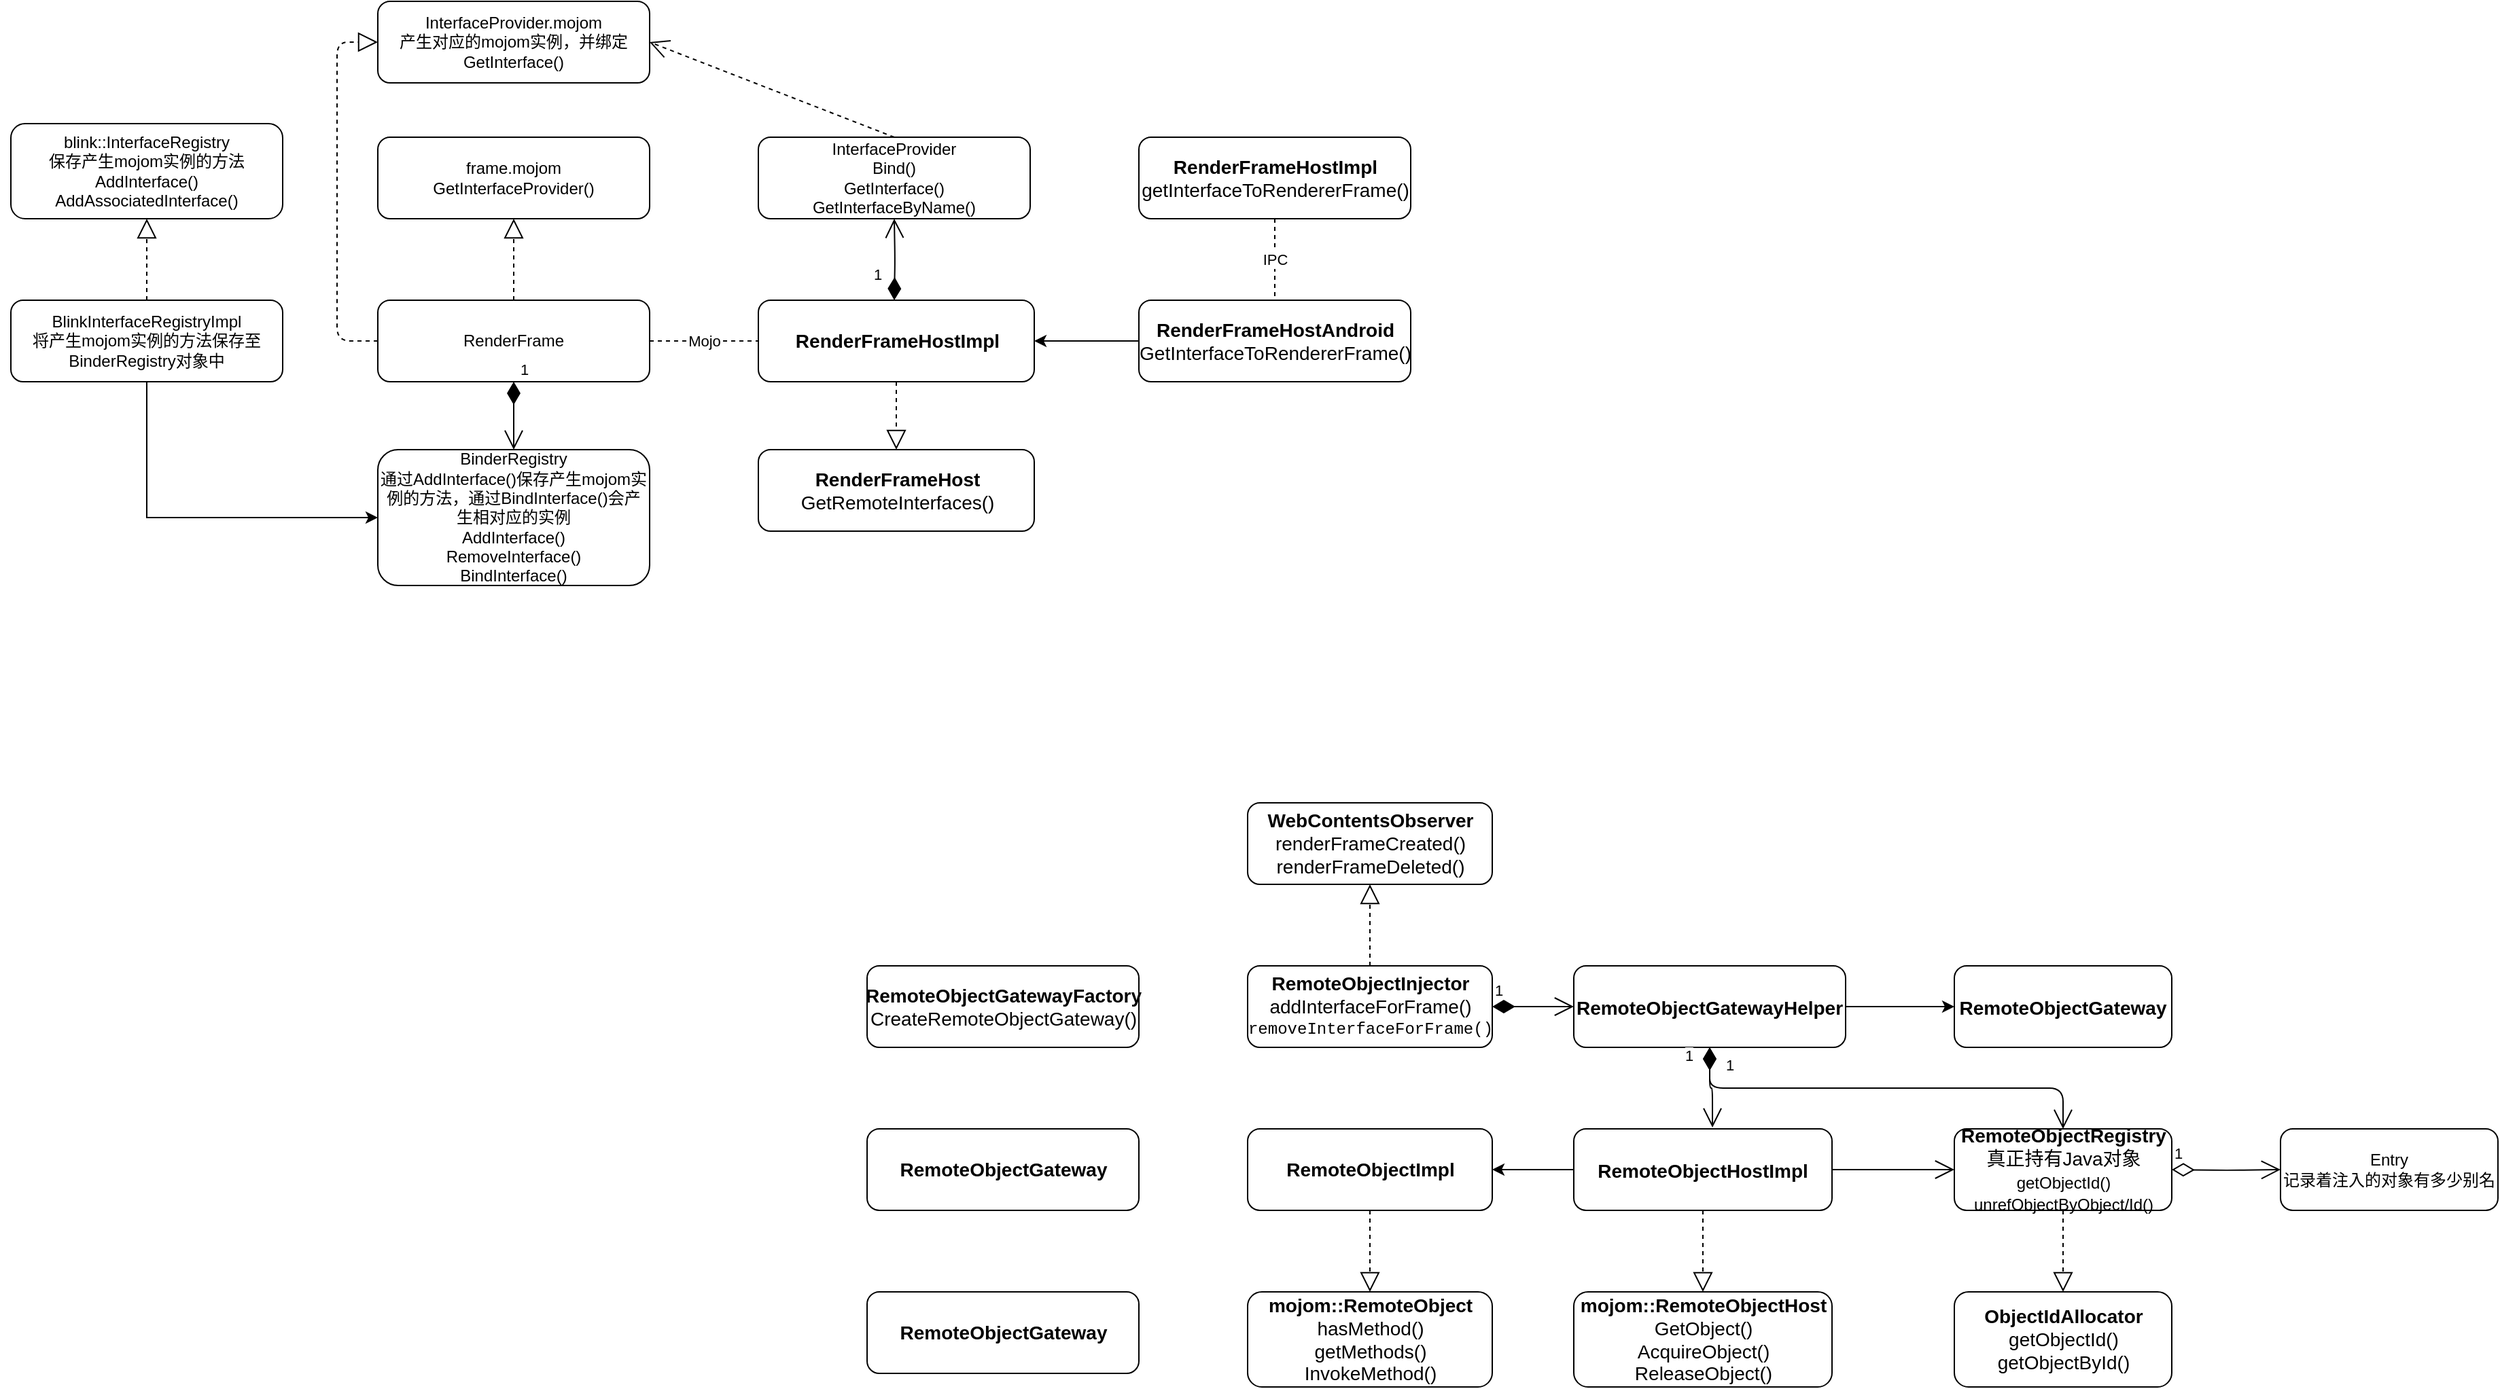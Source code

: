 <mxfile version="13.9.9" type="device" pages="17"><diagram id="baHT8aBKqveAenwM7xn3" name="第 1 页"><mxGraphModel dx="2600" dy="725" grid="1" gridSize="10" guides="1" tooltips="1" connect="1" arrows="1" fold="1" page="1" pageScale="1" pageWidth="827" pageHeight="1169" math="0" shadow="0"><root><mxCell id="0"/><mxCell id="1" parent="0"/><mxCell id="KLYi8K25nByGp9mVV23--56" style="edgeStyle=none;rounded=0;orthogonalLoop=1;jettySize=auto;html=1;exitX=1;exitY=0.5;exitDx=0;exitDy=0;entryX=0;entryY=0.5;entryDx=0;entryDy=0;endArrow=none;endFill=0;dashed=1;" parent="1" source="BIVypcV_75micGYAruPq-2" target="KLYi8K25nByGp9mVV23--33" edge="1"><mxGeometry relative="1" as="geometry"/></mxCell><mxCell id="KLYi8K25nByGp9mVV23--57" value="Mojo" style="edgeLabel;html=1;align=center;verticalAlign=middle;resizable=0;points=[];" parent="KLYi8K25nByGp9mVV23--56" vertex="1" connectable="0"><mxGeometry x="0.075" y="-3" relative="1" as="geometry"><mxPoint x="-3" y="-3" as="offset"/></mxGeometry></mxCell><mxCell id="BIVypcV_75micGYAruPq-2" value="RenderFrame" style="rounded=1;whiteSpace=wrap;html=1;" parent="1" vertex="1"><mxGeometry x="-760" y="270" width="200" height="60" as="geometry"/></mxCell><mxCell id="BIVypcV_75micGYAruPq-3" value="frame.mojom&lt;br&gt;GetInterfaceProvider()" style="rounded=1;whiteSpace=wrap;html=1;" parent="1" vertex="1"><mxGeometry x="-760" y="150" width="200" height="60" as="geometry"/></mxCell><mxCell id="BIVypcV_75micGYAruPq-4" value="InterfaceProvider.mojom&lt;br&gt;产生对应的mojom实例，并绑定&lt;br&gt;GetInterface()" style="rounded=1;whiteSpace=wrap;html=1;" parent="1" vertex="1"><mxGeometry x="-760" y="50" width="200" height="60" as="geometry"/></mxCell><mxCell id="BIVypcV_75micGYAruPq-5" value="" style="endArrow=block;dashed=1;endFill=0;endSize=12;html=1;exitX=0.5;exitY=0;exitDx=0;exitDy=0;" parent="1" source="BIVypcV_75micGYAruPq-2" target="BIVypcV_75micGYAruPq-3" edge="1"><mxGeometry width="160" relative="1" as="geometry"><mxPoint x="-690" y="270" as="sourcePoint"/><mxPoint x="-610" y="270" as="targetPoint"/></mxGeometry></mxCell><mxCell id="KLYi8K25nByGp9mVV23--1" value="RemoteObjectInjector&lt;br&gt;&lt;span style=&quot;font-weight: normal&quot;&gt;addInterfaceForFrame()&lt;/span&gt;&lt;br&gt;&lt;div&gt;&lt;div style=&quot;font-family: &amp;#34;menlo&amp;#34; , &amp;#34;monaco&amp;#34; , &amp;#34;courier new&amp;#34; , monospace ; font-weight: normal ; font-size: 12px ; line-height: 18px&quot;&gt;removeInterfaceForFrame()&lt;/div&gt;&lt;/div&gt;" style="rounded=1;sketch=0;strokeWidth=1;fillColor=none;fontSize=14;labelBackgroundColor=none;fontStyle=1;html=1;" parent="1" vertex="1"><mxGeometry x="-120" y="760" width="180" height="60" as="geometry"/></mxCell><mxCell id="KLYi8K25nByGp9mVV23--2" value="WebContentsObserver&lt;br&gt;&lt;span style=&quot;font-weight: normal&quot;&gt;renderFrameCreated()&lt;br&gt;renderFrameDeleted()&lt;/span&gt;" style="rounded=1;sketch=0;strokeWidth=1;fillColor=none;fontSize=14;fontColor=#000000;fontStyle=1;html=1;" parent="1" vertex="1"><mxGeometry x="-120" y="640" width="180" height="60" as="geometry"/></mxCell><mxCell id="KLYi8K25nByGp9mVV23--3" style="edgeStyle=orthogonalEdgeStyle;rounded=0;orthogonalLoop=1;jettySize=auto;html=1;exitX=1;exitY=0.5;exitDx=0;exitDy=0;entryX=0;entryY=0.5;entryDx=0;entryDy=0;" parent="1" source="KLYi8K25nByGp9mVV23--4" target="KLYi8K25nByGp9mVV23--5" edge="1"><mxGeometry relative="1" as="geometry"/></mxCell><mxCell id="KLYi8K25nByGp9mVV23--4" value="RemoteObjectGatewayHelper" style="rounded=1;sketch=0;strokeWidth=1;fillColor=none;fontSize=14;fontColor=#000000;fontStyle=1" parent="1" vertex="1"><mxGeometry x="120" y="760" width="200" height="60" as="geometry"/></mxCell><mxCell id="KLYi8K25nByGp9mVV23--5" value="RemoteObjectGateway" style="rounded=1;sketch=0;strokeWidth=1;fillColor=none;fontSize=14;fontColor=#000000;fontStyle=1" parent="1" vertex="1"><mxGeometry x="400" y="760" width="160" height="60" as="geometry"/></mxCell><mxCell id="KLYi8K25nByGp9mVV23--6" style="edgeStyle=orthogonalEdgeStyle;rounded=0;orthogonalLoop=1;jettySize=auto;html=1;exitX=0;exitY=0.5;exitDx=0;exitDy=0;entryX=1;entryY=0.5;entryDx=0;entryDy=0;" parent="1" source="KLYi8K25nByGp9mVV23--7" target="KLYi8K25nByGp9mVV23--13" edge="1"><mxGeometry relative="1" as="geometry"/></mxCell><mxCell id="KLYi8K25nByGp9mVV23--7" value="RemoteObjectHostImpl" style="rounded=1;sketch=0;strokeWidth=1;fillColor=none;fontSize=14;fontColor=#000000;fontStyle=1" parent="1" vertex="1"><mxGeometry x="120" y="880" width="190" height="60" as="geometry"/></mxCell><mxCell id="KLYi8K25nByGp9mVV23--8" value="&lt;b&gt;RemoteObjectRegistry&lt;/b&gt;&lt;br&gt;真正持有Java对象&lt;br&gt;&lt;span style=&quot;font-size: 12px&quot;&gt;getObjectId()&lt;/span&gt;&lt;br style=&quot;font-size: 12px&quot;&gt;&lt;span style=&quot;font-size: 12px&quot;&gt;unrefObjectByObject/Id()&lt;/span&gt;" style="rounded=1;sketch=0;strokeWidth=1;fillColor=none;fontSize=14;fontColor=#000000;fontStyle=0;html=1;" parent="1" vertex="1"><mxGeometry x="400" y="880" width="160" height="60" as="geometry"/></mxCell><mxCell id="KLYi8K25nByGp9mVV23--9" value="&lt;b&gt;ObjectIdAllocator&lt;/b&gt;&lt;br&gt;getObjectId()&lt;br&gt;getObjectById()" style="rounded=1;sketch=0;strokeWidth=1;fillColor=none;fontSize=14;fontColor=#000000;fontStyle=0;html=1;" parent="1" vertex="1"><mxGeometry x="400" y="1000" width="160" height="70" as="geometry"/></mxCell><mxCell id="KLYi8K25nByGp9mVV23--10" value="&lt;b&gt;mojom::RemoteObject&lt;br&gt;&lt;/b&gt;hasMethod()&lt;br&gt;getMethods()&lt;br&gt;InvokeMethod()" style="rounded=1;sketch=0;strokeWidth=1;fillColor=none;fontSize=14;fontColor=#000000;fontStyle=0;html=1;" parent="1" vertex="1"><mxGeometry x="-120" y="1000" width="180" height="70" as="geometry"/></mxCell><mxCell id="KLYi8K25nByGp9mVV23--11" value="&lt;b&gt;mojom::RemoteObjectHost&lt;/b&gt;&lt;br&gt;GetObject()&lt;br&gt;AcquireObject()&lt;br&gt;ReleaseObject()" style="rounded=1;sketch=0;strokeWidth=1;fillColor=none;fontSize=14;fontColor=#000000;fontStyle=0;html=1;" parent="1" vertex="1"><mxGeometry x="120" y="1000" width="190" height="70" as="geometry"/></mxCell><mxCell id="KLYi8K25nByGp9mVV23--12" value="" style="endArrow=block;dashed=1;endFill=0;endSize=12;html=1;entryX=0.5;entryY=0;entryDx=0;entryDy=0;exitX=0.5;exitY=1;exitDx=0;exitDy=0;" parent="1" source="KLYi8K25nByGp9mVV23--7" target="KLYi8K25nByGp9mVV23--11" edge="1"><mxGeometry width="160" relative="1" as="geometry"><mxPoint x="200" y="940" as="sourcePoint"/><mxPoint x="200" y="999" as="targetPoint"/></mxGeometry></mxCell><mxCell id="KLYi8K25nByGp9mVV23--13" value="&lt;b&gt;RemoteObjectImpl&lt;/b&gt;" style="rounded=1;sketch=0;strokeWidth=1;fillColor=none;fontSize=14;fontColor=#000000;fontStyle=0;html=1;" parent="1" vertex="1"><mxGeometry x="-120" y="880" width="180" height="60" as="geometry"/></mxCell><mxCell id="KLYi8K25nByGp9mVV23--14" value="" style="endArrow=open;endFill=1;endSize=12;html=1;exitX=1;exitY=0.5;exitDx=0;exitDy=0;entryX=0;entryY=0.5;entryDx=0;entryDy=0;" parent="1" source="KLYi8K25nByGp9mVV23--7" target="KLYi8K25nByGp9mVV23--8" edge="1"><mxGeometry width="160" relative="1" as="geometry"><mxPoint x="280" y="905" as="sourcePoint"/><mxPoint x="360" y="905" as="targetPoint"/></mxGeometry></mxCell><mxCell id="KLYi8K25nByGp9mVV23--15" value="" style="endArrow=block;dashed=1;endFill=0;endSize=12;html=1;exitX=0.5;exitY=1;exitDx=0;exitDy=0;" parent="1" source="KLYi8K25nByGp9mVV23--13" target="KLYi8K25nByGp9mVV23--10" edge="1"><mxGeometry width="160" relative="1" as="geometry"><mxPoint x="210" y="940" as="sourcePoint"/><mxPoint x="210" y="1010" as="targetPoint"/></mxGeometry></mxCell><mxCell id="KLYi8K25nByGp9mVV23--16" value="1" style="endArrow=open;html=1;endSize=12;startArrow=diamondThin;startSize=14;startFill=1;edgeStyle=orthogonalEdgeStyle;align=left;verticalAlign=bottom;fontColor=#000000;exitX=0.5;exitY=1;exitDx=0;exitDy=0;" parent="1" source="KLYi8K25nByGp9mVV23--4" target="KLYi8K25nByGp9mVV23--8" edge="1"><mxGeometry x="-0.867" y="10" relative="1" as="geometry"><mxPoint x="180" y="870" as="sourcePoint"/><mxPoint x="340" y="870" as="targetPoint"/><mxPoint as="offset"/></mxGeometry></mxCell><mxCell id="KLYi8K25nByGp9mVV23--17" value="1" style="endArrow=open;html=1;endSize=12;startArrow=diamondThin;startSize=14;startFill=1;edgeStyle=orthogonalEdgeStyle;align=left;verticalAlign=bottom;fontColor=#000000;entryX=0.537;entryY=-0.017;entryDx=0;entryDy=0;exitX=0.5;exitY=1;exitDx=0;exitDy=0;entryPerimeter=0;" parent="1" source="KLYi8K25nByGp9mVV23--4" target="KLYi8K25nByGp9mVV23--7" edge="1"><mxGeometry x="-0.519" y="-20" relative="1" as="geometry"><mxPoint x="210" y="811" as="sourcePoint"/><mxPoint x="340" y="870" as="targetPoint"/><mxPoint as="offset"/></mxGeometry></mxCell><mxCell id="KLYi8K25nByGp9mVV23--18" value="" style="endArrow=block;dashed=1;endFill=0;endSize=12;html=1;fontColor=#000000;exitX=0.5;exitY=1;exitDx=0;exitDy=0;" parent="1" source="KLYi8K25nByGp9mVV23--8" target="KLYi8K25nByGp9mVV23--9" edge="1"><mxGeometry width="160" relative="1" as="geometry"><mxPoint x="600" y="970" as="sourcePoint"/><mxPoint x="760" y="970" as="targetPoint"/></mxGeometry></mxCell><mxCell id="KLYi8K25nByGp9mVV23--19" value="1" style="endArrow=open;html=1;endSize=12;startArrow=diamondThin;startSize=14;startFill=1;edgeStyle=orthogonalEdgeStyle;align=left;verticalAlign=bottom;fontColor=#000000;exitX=1;exitY=0.5;exitDx=0;exitDy=0;" parent="1" source="KLYi8K25nByGp9mVV23--1" edge="1"><mxGeometry x="-1" y="3" relative="1" as="geometry"><mxPoint x="130" y="1000" as="sourcePoint"/><mxPoint x="120" y="790" as="targetPoint"/></mxGeometry></mxCell><mxCell id="KLYi8K25nByGp9mVV23--20" value="" style="endArrow=block;dashed=1;endFill=0;endSize=12;html=1;fontColor=#000000;entryX=0.5;entryY=1;entryDx=0;entryDy=0;" parent="1" source="KLYi8K25nByGp9mVV23--1" target="KLYi8K25nByGp9mVV23--2" edge="1"><mxGeometry width="160" relative="1" as="geometry"><mxPoint x="130" y="1000" as="sourcePoint"/><mxPoint x="290" y="1000" as="targetPoint"/></mxGeometry></mxCell><mxCell id="KLYi8K25nByGp9mVV23--21" value="Entry&lt;br&gt;记录着注入的对象有多少别名" style="rounded=1;whiteSpace=wrap;html=1;" parent="1" vertex="1"><mxGeometry x="640" y="880" width="160" height="60" as="geometry"/></mxCell><mxCell id="KLYi8K25nByGp9mVV23--22" value="1" style="endArrow=open;html=1;endSize=12;startArrow=diamondThin;startSize=14;startFill=0;edgeStyle=orthogonalEdgeStyle;align=left;verticalAlign=bottom;entryX=0;entryY=0.5;entryDx=0;entryDy=0;" parent="1" target="KLYi8K25nByGp9mVV23--21" edge="1"><mxGeometry x="-1" y="3" relative="1" as="geometry"><mxPoint x="560" y="910" as="sourcePoint"/><mxPoint x="540" y="830" as="targetPoint"/></mxGeometry></mxCell><mxCell id="KLYi8K25nByGp9mVV23--58" value="IPC" style="edgeStyle=none;rounded=0;orthogonalLoop=1;jettySize=auto;html=1;exitX=0.5;exitY=1;exitDx=0;exitDy=0;dashed=1;endArrow=none;endFill=0;" parent="1" source="KLYi8K25nByGp9mVV23--29" target="KLYi8K25nByGp9mVV23--32" edge="1"><mxGeometry relative="1" as="geometry"/></mxCell><mxCell id="KLYi8K25nByGp9mVV23--29" value="RenderFrameHostImpl&lt;br&gt;&lt;span style=&quot;font-weight: normal&quot;&gt;getInterfaceToRendererFrame()&lt;/span&gt;" style="rounded=1;sketch=0;strokeWidth=1;fillColor=none;fontSize=14;labelBackgroundColor=none;fontStyle=1;html=1;" parent="1" vertex="1"><mxGeometry x="-200" y="150" width="200" height="60" as="geometry"/></mxCell><mxCell id="KLYi8K25nByGp9mVV23--52" style="edgeStyle=none;rounded=0;orthogonalLoop=1;jettySize=auto;html=1;exitX=0;exitY=0.5;exitDx=0;exitDy=0;entryX=1;entryY=0.5;entryDx=0;entryDy=0;" parent="1" source="KLYi8K25nByGp9mVV23--32" target="KLYi8K25nByGp9mVV23--33" edge="1"><mxGeometry relative="1" as="geometry"/></mxCell><mxCell id="KLYi8K25nByGp9mVV23--32" value="RenderFrameHostAndroid&lt;br&gt;&lt;span style=&quot;font-weight: normal&quot;&gt;GetInterfaceToRendererFrame()&lt;/span&gt;" style="rounded=1;sketch=0;strokeWidth=1;fillColor=none;fontSize=14;labelBackgroundColor=none;fontStyle=1;html=1;" parent="1" vertex="1"><mxGeometry x="-200" y="270" width="200" height="60" as="geometry"/></mxCell><mxCell id="KLYi8K25nByGp9mVV23--33" value="RenderFrameHostImpl" style="rounded=1;sketch=0;strokeWidth=1;fillColor=none;fontSize=14;labelBackgroundColor=none;fontStyle=1;html=1;" parent="1" vertex="1"><mxGeometry x="-480" y="270" width="203" height="60" as="geometry"/></mxCell><mxCell id="KLYi8K25nByGp9mVV23--34" value="RenderFrameHost&lt;br&gt;&lt;span style=&quot;font-weight: normal&quot;&gt;GetRemoteInterfaces()&lt;/span&gt;" style="rounded=1;sketch=0;strokeWidth=1;fillColor=none;fontSize=14;labelBackgroundColor=none;fontStyle=1;html=1;" parent="1" vertex="1"><mxGeometry x="-480" y="380" width="203" height="60" as="geometry"/></mxCell><mxCell id="KLYi8K25nByGp9mVV23--35" value="InterfaceProvider&lt;br&gt;Bind()&lt;br&gt;GetInterface()&lt;br&gt;GetInterfaceByName()" style="rounded=1;whiteSpace=wrap;html=1;" parent="1" vertex="1"><mxGeometry x="-480" y="150" width="200" height="60" as="geometry"/></mxCell><mxCell id="KLYi8K25nByGp9mVV23--39" value="" style="endArrow=block;dashed=1;endFill=0;endSize=12;html=1;entryX=0.5;entryY=0;entryDx=0;entryDy=0;exitX=0.5;exitY=1;exitDx=0;exitDy=0;" parent="1" source="KLYi8K25nByGp9mVV23--33" target="KLYi8K25nByGp9mVV23--34" edge="1"><mxGeometry width="160" relative="1" as="geometry"><mxPoint x="-417" y="110" as="sourcePoint"/><mxPoint x="-257" y="110" as="targetPoint"/></mxGeometry></mxCell><mxCell id="KLYi8K25nByGp9mVV23--42" value="BinderRegistry&lt;br&gt;通过AddInterface()保存产生mojom实例的方法，通过BindInterface()会产生相对应的实例&lt;br&gt;AddInterface()&lt;br&gt;RemoveInterface()&lt;br&gt;BindInterface()" style="rounded=1;whiteSpace=wrap;html=1;" parent="1" vertex="1"><mxGeometry x="-760" y="380" width="200" height="100" as="geometry"/></mxCell><mxCell id="KLYi8K25nByGp9mVV23--43" value="blink::InterfaceRegistry&lt;br&gt;保存产生mojom实例的方法&lt;br&gt;AddInterface()&lt;br&gt;AddAssociatedInterface()" style="rounded=1;whiteSpace=wrap;html=1;" parent="1" vertex="1"><mxGeometry x="-1030" y="140" width="200" height="70" as="geometry"/></mxCell><mxCell id="KLYi8K25nByGp9mVV23--48" style="edgeStyle=none;rounded=0;orthogonalLoop=1;jettySize=auto;html=1;exitX=0.5;exitY=1;exitDx=0;exitDy=0;entryX=0;entryY=0.5;entryDx=0;entryDy=0;" parent="1" source="KLYi8K25nByGp9mVV23--44" target="KLYi8K25nByGp9mVV23--42" edge="1"><mxGeometry relative="1" as="geometry"><Array as="points"><mxPoint x="-930" y="430"/></Array></mxGeometry></mxCell><mxCell id="KLYi8K25nByGp9mVV23--44" value="BlinkInterfaceRegistryImpl&lt;br&gt;将产生mojom实例的方法保存至BinderRegistry对象中" style="rounded=1;whiteSpace=wrap;html=1;" parent="1" vertex="1"><mxGeometry x="-1030" y="270" width="200" height="60" as="geometry"/></mxCell><mxCell id="KLYi8K25nByGp9mVV23--45" value="" style="endArrow=block;dashed=1;endFill=0;endSize=12;html=1;exitX=0.5;exitY=0;exitDx=0;exitDy=0;" parent="1" source="KLYi8K25nByGp9mVV23--44" target="KLYi8K25nByGp9mVV23--43" edge="1"><mxGeometry width="160" relative="1" as="geometry"><mxPoint x="-980" y="240" as="sourcePoint"/><mxPoint x="-820" y="240" as="targetPoint"/></mxGeometry></mxCell><mxCell id="KLYi8K25nByGp9mVV23--46" style="edgeStyle=none;rounded=0;orthogonalLoop=1;jettySize=auto;html=1;exitX=0;exitY=0.5;exitDx=0;exitDy=0;" parent="1" source="KLYi8K25nByGp9mVV23--43" target="KLYi8K25nByGp9mVV23--43" edge="1"><mxGeometry relative="1" as="geometry"/></mxCell><mxCell id="KLYi8K25nByGp9mVV23--47" style="edgeStyle=none;rounded=0;orthogonalLoop=1;jettySize=auto;html=1;exitX=0.5;exitY=0;exitDx=0;exitDy=0;" parent="1" source="KLYi8K25nByGp9mVV23--43" target="KLYi8K25nByGp9mVV23--43" edge="1"><mxGeometry relative="1" as="geometry"/></mxCell><mxCell id="KLYi8K25nByGp9mVV23--49" value="1" style="endArrow=open;html=1;endSize=12;startArrow=diamondThin;startSize=14;startFill=1;edgeStyle=orthogonalEdgeStyle;align=left;verticalAlign=bottom;exitX=0.5;exitY=1;exitDx=0;exitDy=0;entryX=0.5;entryY=0;entryDx=0;entryDy=0;" parent="1" source="BIVypcV_75micGYAruPq-2" target="KLYi8K25nByGp9mVV23--42" edge="1"><mxGeometry x="-1" y="3" relative="1" as="geometry"><mxPoint x="-630" y="370" as="sourcePoint"/><mxPoint x="-470" y="370" as="targetPoint"/></mxGeometry></mxCell><mxCell id="KLYi8K25nByGp9mVV23--50" value="" style="endArrow=block;dashed=1;endFill=0;endSize=12;html=1;exitX=0;exitY=0.5;exitDx=0;exitDy=0;entryX=0;entryY=0.5;entryDx=0;entryDy=0;" parent="1" source="BIVypcV_75micGYAruPq-2" target="BIVypcV_75micGYAruPq-4" edge="1"><mxGeometry width="160" relative="1" as="geometry"><mxPoint x="-640" y="290" as="sourcePoint"/><mxPoint x="-480" y="290" as="targetPoint"/><Array as="points"><mxPoint x="-790" y="300"/><mxPoint x="-790" y="80"/></Array></mxGeometry></mxCell><mxCell id="KLYi8K25nByGp9mVV23--53" value="1" style="endArrow=open;html=1;endSize=12;startArrow=diamondThin;startSize=14;startFill=1;edgeStyle=orthogonalEdgeStyle;align=left;verticalAlign=bottom;entryX=0.5;entryY=1;entryDx=0;entryDy=0;" parent="1" target="KLYi8K25nByGp9mVV23--35" edge="1"><mxGeometry x="-0.667" y="17" relative="1" as="geometry"><mxPoint x="-380" y="270" as="sourcePoint"/><mxPoint x="-437" y="350" as="targetPoint"/><mxPoint as="offset"/></mxGeometry></mxCell><mxCell id="KLYi8K25nByGp9mVV23--54" value="" style="endArrow=open;endSize=12;dashed=1;html=1;exitX=0.5;exitY=0;exitDx=0;exitDy=0;entryX=1;entryY=0.5;entryDx=0;entryDy=0;" parent="1" source="KLYi8K25nByGp9mVV23--35" target="BIVypcV_75micGYAruPq-4" edge="1"><mxGeometry width="160" relative="1" as="geometry"><mxPoint x="-530" y="350" as="sourcePoint"/><mxPoint x="-370" y="350" as="targetPoint"/></mxGeometry></mxCell><mxCell id="hHOYYUx3aEh02VRvcEYt-2" value="RemoteObjectGatewayFactory&lt;br&gt;&lt;span style=&quot;font-weight: normal&quot;&gt;CreateRemoteObjectGateway()&lt;/span&gt;" style="rounded=1;sketch=0;strokeWidth=1;fillColor=none;fontSize=14;labelBackgroundColor=none;fontStyle=1;html=1;" parent="1" vertex="1"><mxGeometry x="-400" y="760" width="200" height="60" as="geometry"/></mxCell><mxCell id="hHOYYUx3aEh02VRvcEYt-3" value="RemoteObjectGateway" style="rounded=1;sketch=0;strokeWidth=1;fillColor=none;fontSize=14;labelBackgroundColor=none;fontStyle=1;html=1;" parent="1" vertex="1"><mxGeometry x="-400" y="880" width="200" height="60" as="geometry"/></mxCell><mxCell id="hHOYYUx3aEh02VRvcEYt-4" value="RemoteObjectGateway" style="rounded=1;sketch=0;strokeWidth=1;fillColor=none;fontSize=14;labelBackgroundColor=none;fontStyle=1;html=1;" parent="1" vertex="1"><mxGeometry x="-400" y="1000" width="200" height="60" as="geometry"/></mxCell></root></mxGraphModel></diagram><diagram id="CCjYG3NX_5Jd6q8sy0i2" name="第 2 页"><mxGraphModel dx="946" dy="1894" grid="1" gridSize="10" guides="1" tooltips="1" connect="1" arrows="1" fold="1" page="1" pageScale="1" pageWidth="827" pageHeight="1169" math="0" shadow="0"><root><mxCell id="zfdHkyzXCqqVhajSe3IW-0"/><mxCell id="zfdHkyzXCqqVhajSe3IW-1" parent="zfdHkyzXCqqVhajSe3IW-0"/><mxCell id="MYRvAt_uWEyGeBVnWA18-45" value="" style="rounded=1;whiteSpace=wrap;html=1;fontSize=12;align=left;" vertex="1" parent="zfdHkyzXCqqVhajSe3IW-1"><mxGeometry x="530" y="-780" width="990" height="660" as="geometry"/></mxCell><mxCell id="UbizDO5uYMLFupNKGXoZ-5" style="edgeStyle=orthogonalEdgeStyle;rounded=0;orthogonalLoop=1;jettySize=auto;html=1;exitX=0.5;exitY=1;exitDx=0;exitDy=0;entryX=0.5;entryY=0;entryDx=0;entryDy=0;dashed=1;startArrow=classic;startFill=1;" parent="zfdHkyzXCqqVhajSe3IW-1" source="UbizDO5uYMLFupNKGXoZ-0" target="UbizDO5uYMLFupNKGXoZ-2" edge="1"><mxGeometry relative="1" as="geometry"/></mxCell><mxCell id="UbizDO5uYMLFupNKGXoZ-6" value="JNI" style="edgeLabel;html=1;align=center;verticalAlign=middle;resizable=0;points=[];fontSize=14;fontStyle=1" parent="UbizDO5uYMLFupNKGXoZ-5" vertex="1" connectable="0"><mxGeometry x="0.072" relative="1" as="geometry"><mxPoint y="-5" as="offset"/></mxGeometry></mxCell><mxCell id="UbizDO5uYMLFupNKGXoZ-0" value="&lt;font style=&quot;font-size: 14px&quot;&gt;&lt;b&gt;JavascriptInjector(Impl)&lt;/b&gt;&lt;/font&gt;&lt;br&gt;setAllowInspection()&lt;br&gt;addPossbilyUnsafeInterface()&lt;br&gt;removeInterface()" style="html=1;rounded=1;" parent="zfdHkyzXCqqVhajSe3IW-1" vertex="1"><mxGeometry x="280" y="-30" width="160" height="60" as="geometry"/></mxCell><mxCell id="UbizDO5uYMLFupNKGXoZ-1" value="&lt;span style=&quot;font-size: 14px&quot;&gt;&lt;b&gt;AwContents&lt;/b&gt;&lt;/span&gt;" style="html=1;rounded=1;" parent="zfdHkyzXCqqVhajSe3IW-1" vertex="1"><mxGeometry x="40" y="-30" width="160" height="50" as="geometry"/></mxCell><mxCell id="UbizDO5uYMLFupNKGXoZ-30" style="edgeStyle=orthogonalEdgeStyle;rounded=0;orthogonalLoop=1;jettySize=auto;html=1;exitX=1;exitY=0.5;exitDx=0;exitDy=0;endArrow=open;endFill=0;fontSize=12;fontColor=#000000;entryX=-0.002;entryY=0.357;entryDx=0;entryDy=0;entryPerimeter=0;" parent="zfdHkyzXCqqVhajSe3IW-1" source="UbizDO5uYMLFupNKGXoZ-2" target="UbizDO5uYMLFupNKGXoZ-7" edge="1"><mxGeometry relative="1" as="geometry"><mxPoint x="520" y="135" as="targetPoint"/></mxGeometry></mxCell><mxCell id="UbizDO5uYMLFupNKGXoZ-2" value="&lt;font style=&quot;font-size: 14px&quot;&gt;&lt;b&gt;JavascriptInjector&lt;/b&gt;&lt;/font&gt;" style="html=1;rounded=1;" parent="zfdHkyzXCqqVhajSe3IW-1" vertex="1"><mxGeometry x="280" y="90" width="160" height="50" as="geometry"/></mxCell><mxCell id="UbizDO5uYMLFupNKGXoZ-4" value="1" style="endArrow=open;html=1;endSize=12;startArrow=diamondThin;startSize=14;startFill=0;edgeStyle=orthogonalEdgeStyle;align=left;verticalAlign=bottom;exitX=1;exitY=0.5;exitDx=0;exitDy=0;entryX=-0.002;entryY=0.406;entryDx=0;entryDy=0;entryPerimeter=0;" parent="zfdHkyzXCqqVhajSe3IW-1" source="UbizDO5uYMLFupNKGXoZ-1" target="UbizDO5uYMLFupNKGXoZ-0" edge="1"><mxGeometry x="-1" y="3" relative="1" as="geometry"><mxPoint x="180" y="10" as="sourcePoint"/><mxPoint x="278" y="-6" as="targetPoint"/><Array as="points"><mxPoint x="239" y="-5"/></Array></mxGeometry></mxCell><mxCell id="UbizDO5uYMLFupNKGXoZ-31" style="edgeStyle=orthogonalEdgeStyle;rounded=0;orthogonalLoop=1;jettySize=auto;html=1;endArrow=classic;endFill=1;fontSize=12;fontColor=#000000;dashed=1;exitX=0.5;exitY=1;exitDx=0;exitDy=0;sketch=0;startArrow=classic;startFill=1;" parent="zfdHkyzXCqqVhajSe3IW-1" source="UbizDO5uYMLFupNKGXoZ-7" target="UbizDO5uYMLFupNKGXoZ-21" edge="1"><mxGeometry relative="1" as="geometry"/></mxCell><mxCell id="UbizDO5uYMLFupNKGXoZ-33" value="IPC" style="edgeLabel;html=1;align=center;verticalAlign=middle;resizable=0;points=[];fontSize=14;fontColor=#000000;fontStyle=1" parent="UbizDO5uYMLFupNKGXoZ-31" vertex="1" connectable="0"><mxGeometry x="-0.076" y="-1" relative="1" as="geometry"><mxPoint as="offset"/></mxGeometry></mxCell><mxCell id="UbizDO5uYMLFupNKGXoZ-7" value="&lt;font&gt;&lt;b style=&quot;font-size: 14px&quot;&gt;GinJavaBridgeDispatcherHost&lt;/b&gt;&lt;br&gt;&lt;font style=&quot;font-size: 12px&quot;&gt;InstallFilterAnderRegisterAllRoutingIds()&lt;br&gt;&lt;/font&gt;AddNamedObject()&lt;br&gt;RemoveNameObject()&lt;br&gt;SetAllowObjectContentsInspection()&lt;br&gt;&lt;/font&gt;" style="html=1;rounded=1;strokeWidth=3;" parent="zfdHkyzXCqqVhajSe3IW-1" vertex="1"><mxGeometry x="520" y="90" width="220" height="70" as="geometry"/></mxCell><mxCell id="UbizDO5uYMLFupNKGXoZ-8" value="&lt;b&gt;&lt;font style=&quot;font-size: 14px&quot;&gt;WebContentsObserver&lt;/font&gt;&lt;/b&gt;&lt;br&gt;&lt;font style=&quot;font-size: 12px&quot;&gt;RenderFrameCreated()&lt;br&gt;DocumentAvailableInMainFrame()&lt;br&gt;WebContentsDestroyed()&lt;br&gt;RenderViewHostChanged()&lt;/font&gt;" style="rounded=1;fontSize=12;fontStyle=0;html=1;sketch=0;" parent="zfdHkyzXCqqVhajSe3IW-1" vertex="1"><mxGeometry x="520" y="-30" width="220" height="70" as="geometry"/></mxCell><mxCell id="UbizDO5uYMLFupNKGXoZ-10" value="" style="endArrow=block;dashed=1;endFill=0;endSize=12;html=1;fontSize=14;fontColor=#000000;entryX=0.5;entryY=1;entryDx=0;entryDy=0;" parent="zfdHkyzXCqqVhajSe3IW-1" source="UbizDO5uYMLFupNKGXoZ-7" target="UbizDO5uYMLFupNKGXoZ-8" edge="1"><mxGeometry width="160" relative="1" as="geometry"><mxPoint x="500" y="140" as="sourcePoint"/><mxPoint x="660" y="140" as="targetPoint"/></mxGeometry></mxCell><mxCell id="UbizDO5uYMLFupNKGXoZ-11" value="&lt;font style=&quot;font-size: 12px&quot;&gt;&lt;b&gt;GinJavaBridgeMessageFilter&lt;/b&gt;&lt;br&gt;OnGetMethods()&lt;br&gt;OnHasMethod()&lt;br&gt;OnInvokeMethod()&lt;br&gt;OnObjectWrapperDeleted()&lt;br&gt;&lt;/font&gt;" style="html=1;rounded=1;strokeWidth=3;" parent="zfdHkyzXCqqVhajSe3IW-1" vertex="1"><mxGeometry x="800" y="90" width="200" height="70" as="geometry"/></mxCell><mxCell id="UbizDO5uYMLFupNKGXoZ-12" value="1" style="endArrow=open;html=1;endSize=12;startArrow=diamondThin;startSize=14;startFill=0;edgeStyle=orthogonalEdgeStyle;align=left;verticalAlign=bottom;fontSize=12;fontColor=#000000;exitX=0;exitY=0.5;exitDx=0;exitDy=0;entryX=1;entryY=0.5;entryDx=0;entryDy=0;" parent="zfdHkyzXCqqVhajSe3IW-1" source="UbizDO5uYMLFupNKGXoZ-11" target="UbizDO5uYMLFupNKGXoZ-7" edge="1"><mxGeometry x="-0.667" y="-5" relative="1" as="geometry"><mxPoint x="630" y="140" as="sourcePoint"/><mxPoint x="790" y="140" as="targetPoint"/><mxPoint as="offset"/></mxGeometry></mxCell><mxCell id="fOlNHTlddSLY3WI3H9tX-0" style="edgeStyle=orthogonalEdgeStyle;curved=1;rounded=0;sketch=0;orthogonalLoop=1;jettySize=auto;html=1;exitX=0.25;exitY=1;exitDx=0;exitDy=0;entryX=0.75;entryY=0;entryDx=0;entryDy=0;startArrow=none;startFill=0;endArrow=open;endFill=0;fontSize=14;fontColor=#000000;" parent="zfdHkyzXCqqVhajSe3IW-1" source="UbizDO5uYMLFupNKGXoZ-14" target="UbizDO5uYMLFupNKGXoZ-11" edge="1"><mxGeometry relative="1" as="geometry"/></mxCell><mxCell id="UbizDO5uYMLFupNKGXoZ-14" value="&lt;font style=&quot;font-size: 12px&quot;&gt;&lt;b&gt;RenderProcessHostImpl&lt;/b&gt;&lt;br&gt;AddFilter()&lt;br&gt;&lt;/font&gt;" style="html=1;rounded=1;" parent="zfdHkyzXCqqVhajSe3IW-1" vertex="1"><mxGeometry x="950" y="-30" width="140" height="50" as="geometry"/></mxCell><mxCell id="UbizDO5uYMLFupNKGXoZ-17" value="&lt;font style=&quot;font-size: 12px&quot;&gt;&lt;b&gt;BrowserMessageFilter&lt;/b&gt;&lt;br&gt;OnMessageReceived()&lt;br&gt;&lt;/font&gt;" style="html=1;rounded=1;" parent="zfdHkyzXCqqVhajSe3IW-1" vertex="1"><mxGeometry x="800" y="-30" width="130" height="50" as="geometry"/></mxCell><mxCell id="UbizDO5uYMLFupNKGXoZ-18" value="" style="endArrow=block;dashed=1;endFill=0;endSize=12;html=1;fontSize=12;fontColor=#000000;entryX=0.5;entryY=1;entryDx=0;entryDy=0;" parent="zfdHkyzXCqqVhajSe3IW-1" target="UbizDO5uYMLFupNKGXoZ-17" edge="1"><mxGeometry width="160" relative="1" as="geometry"><mxPoint x="865" y="88" as="sourcePoint"/><mxPoint x="1020" y="120" as="targetPoint"/></mxGeometry></mxCell><mxCell id="UbizDO5uYMLFupNKGXoZ-21" value="&lt;font&gt;&lt;b style=&quot;font-size: 14px&quot;&gt;GinJavaBridgeDispatcher&lt;/b&gt;&lt;br&gt;GetJavaMethods()&lt;br&gt;HasJavaMethods()&lt;br&gt;InvokeJavaMethod()&lt;br&gt;GetObject()&lt;br&gt;OnAddNameObject()&lt;br&gt;OnRemoveNameObject()&lt;br&gt;&lt;/font&gt;" style="html=1;rounded=1;fillColor=#d5e8d4;strokeColor=#82b366;strokeWidth=3;" parent="zfdHkyzXCqqVhajSe3IW-1" vertex="1"><mxGeometry x="520" y="310" width="220" height="100" as="geometry"/></mxCell><mxCell id="UbizDO5uYMLFupNKGXoZ-22" value="&lt;font&gt;&lt;span style=&quot;font-size: 14px&quot;&gt;&lt;b&gt;RenderFrameImpl&lt;/b&gt;&lt;/span&gt;&lt;br&gt;OnMessage()&lt;br&gt;&lt;/font&gt;" style="html=1;rounded=1;fillColor=#d5e8d4;strokeColor=#82b366;" parent="zfdHkyzXCqqVhajSe3IW-1" vertex="1"><mxGeometry x="280" y="340" width="160" height="70" as="geometry"/></mxCell><mxCell id="UbizDO5uYMLFupNKGXoZ-23" value="&lt;font&gt;&lt;b style=&quot;font-size: 14px&quot;&gt;RenderFrameObserver&lt;br&gt;&lt;/b&gt;DidClearWindowObject()往window注入对象&lt;br&gt;&lt;font style=&quot;font-size: 12px&quot;&gt;OnMessageReceived()&lt;br&gt;&lt;/font&gt;OnDestruct()&lt;br&gt;&lt;/font&gt;" style="html=1;rounded=1;fillColor=#d5e8d4;strokeColor=#82b366;" parent="zfdHkyzXCqqVhajSe3IW-1" vertex="1"><mxGeometry x="520" y="460" width="220" height="60" as="geometry"/></mxCell><mxCell id="UbizDO5uYMLFupNKGXoZ-24" value="" style="endArrow=block;dashed=1;endFill=0;endSize=12;html=1;fontSize=12;fontColor=#000000;entryX=0.5;entryY=0;entryDx=0;entryDy=0;" parent="zfdHkyzXCqqVhajSe3IW-1" source="UbizDO5uYMLFupNKGXoZ-21" target="UbizDO5uYMLFupNKGXoZ-23" edge="1"><mxGeometry width="160" relative="1" as="geometry"><mxPoint x="460" y="310" as="sourcePoint"/><mxPoint x="620" y="310" as="targetPoint"/></mxGeometry></mxCell><mxCell id="fOlNHTlddSLY3WI3H9tX-3" style="edgeStyle=orthogonalEdgeStyle;curved=1;rounded=0;sketch=0;orthogonalLoop=1;jettySize=auto;html=1;exitX=1;exitY=0.5;exitDx=0;exitDy=0;entryX=0;entryY=0.75;entryDx=0;entryDy=0;startArrow=none;startFill=0;endArrow=none;endFill=0;fontSize=14;fontColor=#000000;" parent="zfdHkyzXCqqVhajSe3IW-1" source="UbizDO5uYMLFupNKGXoZ-26" target="fOlNHTlddSLY3WI3H9tX-2" edge="1"><mxGeometry relative="1" as="geometry"/></mxCell><mxCell id="UbizDO5uYMLFupNKGXoZ-26" value="&lt;font&gt;&lt;b style=&quot;font-size: 14px&quot;&gt;GinJavaBridgeObject&lt;/b&gt;&lt;br&gt;InjectNamed()&lt;br&gt;GetObjectTemplateBuilder()&lt;br&gt;GetFunctionTemplate()&lt;br&gt;&lt;/font&gt;" style="html=1;rounded=1;fillColor=#d5e8d4;strokeColor=#82b366;strokeWidth=3;" parent="zfdHkyzXCqqVhajSe3IW-1" vertex="1"><mxGeometry x="800" y="340" width="200" height="70" as="geometry"/></mxCell><mxCell id="UbizDO5uYMLFupNKGXoZ-27" value="1" style="endArrow=open;html=1;endSize=12;startArrow=diamondThin;startSize=14;startFill=0;edgeStyle=orthogonalEdgeStyle;align=left;verticalAlign=bottom;fontSize=12;fontColor=#000000;exitX=1;exitY=0.5;exitDx=0;exitDy=0;" parent="zfdHkyzXCqqVhajSe3IW-1" source="UbizDO5uYMLFupNKGXoZ-22" edge="1"><mxGeometry x="-1" y="3" relative="1" as="geometry"><mxPoint x="640" y="280" as="sourcePoint"/><mxPoint x="520" y="375" as="targetPoint"/></mxGeometry></mxCell><mxCell id="UbizDO5uYMLFupNKGXoZ-34" value="&lt;font&gt;&lt;b style=&quot;font-size: 14px&quot;&gt;gin::NamedPropertyInterceptor&lt;/b&gt;&lt;br&gt;GetNamedProperty()&lt;br&gt;&lt;/font&gt;" style="html=1;rounded=1;fillColor=#d5e8d4;strokeColor=#82b366;" parent="zfdHkyzXCqqVhajSe3IW-1" vertex="1"><mxGeometry x="800" y="460" width="200" height="50" as="geometry"/></mxCell><mxCell id="UbizDO5uYMLFupNKGXoZ-35" value="" style="endArrow=block;dashed=1;endFill=0;endSize=12;html=1;fontSize=12;fontColor=#000000;exitX=0.5;exitY=1;exitDx=0;exitDy=0;" parent="zfdHkyzXCqqVhajSe3IW-1" source="UbizDO5uYMLFupNKGXoZ-26" target="UbizDO5uYMLFupNKGXoZ-34" edge="1"><mxGeometry width="160" relative="1" as="geometry"><mxPoint x="640" y="420" as="sourcePoint"/><mxPoint x="640" y="470" as="targetPoint"/></mxGeometry></mxCell><mxCell id="UbizDO5uYMLFupNKGXoZ-36" value="1" style="endArrow=open;html=1;endSize=12;startArrow=diamondThin;startSize=14;startFill=0;edgeStyle=orthogonalEdgeStyle;align=left;verticalAlign=bottom;fontSize=12;fontColor=#000000;exitX=0.999;exitY=0.65;exitDx=0;exitDy=0;entryX=0;entryY=0.5;entryDx=0;entryDy=0;exitPerimeter=0;" parent="zfdHkyzXCqqVhajSe3IW-1" source="UbizDO5uYMLFupNKGXoZ-21" target="UbizDO5uYMLFupNKGXoZ-26" edge="1"><mxGeometry x="-1" y="3" relative="1" as="geometry"><mxPoint x="450" y="385" as="sourcePoint"/><mxPoint x="530" y="385" as="targetPoint"/></mxGeometry></mxCell><mxCell id="eknBLl3ilVQzlFh0CzN7-2" style="edgeStyle=orthogonalEdgeStyle;rounded=0;sketch=0;orthogonalLoop=1;jettySize=auto;html=1;exitX=1;exitY=0.75;exitDx=0;exitDy=0;entryX=0.25;entryY=1;entryDx=0;entryDy=0;dashed=1;endArrow=none;endFill=0;fontSize=14;fontColor=#000000;curved=1;startArrow=classic;startFill=1;" parent="zfdHkyzXCqqVhajSe3IW-1" source="eknBLl3ilVQzlFh0CzN7-0" target="UbizDO5uYMLFupNKGXoZ-7" edge="1"><mxGeometry relative="1" as="geometry"/></mxCell><mxCell id="eknBLl3ilVQzlFh0CzN7-4" value="&lt;b&gt;Mojo&lt;/b&gt;" style="edgeStyle=orthogonalEdgeStyle;curved=1;rounded=0;sketch=0;orthogonalLoop=1;jettySize=auto;html=1;exitX=0.5;exitY=1;exitDx=0;exitDy=0;dashed=1;startArrow=classic;startFill=1;endArrow=classic;endFill=1;fontSize=14;fontColor=#000000;entryX=0.5;entryY=0;entryDx=0;entryDy=0;" parent="zfdHkyzXCqqVhajSe3IW-1" target="eknBLl3ilVQzlFh0CzN7-1" edge="1"><mxGeometry relative="1" as="geometry"><mxPoint x="390" y="211" as="sourcePoint"/><mxPoint x="390" y="251" as="targetPoint"/></mxGeometry></mxCell><mxCell id="eknBLl3ilVQzlFh0CzN7-0" value="&lt;span style=&quot;font-size: 14px&quot;&gt;&lt;b&gt;JavaBridgeDispatcherHostMojo&lt;/b&gt;&lt;/span&gt;" style="html=1;rounded=1;strokeWidth=3;dashed=1;" parent="zfdHkyzXCqqVhajSe3IW-1" vertex="1"><mxGeometry x="280" y="160" width="220" height="50" as="geometry"/></mxCell><mxCell id="eknBLl3ilVQzlFh0CzN7-3" style="edgeStyle=orthogonalEdgeStyle;curved=1;rounded=0;sketch=0;orthogonalLoop=1;jettySize=auto;html=1;exitX=1;exitY=0.25;exitDx=0;exitDy=0;entryX=0.25;entryY=0;entryDx=0;entryDy=0;dashed=1;startArrow=classic;startFill=1;endArrow=none;endFill=0;fontSize=14;fontColor=#000000;" parent="zfdHkyzXCqqVhajSe3IW-1" source="eknBLl3ilVQzlFh0CzN7-1" target="UbizDO5uYMLFupNKGXoZ-21" edge="1"><mxGeometry relative="1" as="geometry"/></mxCell><mxCell id="eknBLl3ilVQzlFh0CzN7-1" value="&lt;b style=&quot;font-size: 14px&quot;&gt;JavaBridgeDispatcherMojo&lt;/b&gt;" style="html=1;rounded=1;fillColor=#d5e8d4;strokeColor=#82b366;strokeWidth=3;dashed=1;" parent="zfdHkyzXCqqVhajSe3IW-1" vertex="1"><mxGeometry x="280" y="270" width="220" height="50" as="geometry"/></mxCell><mxCell id="fOlNHTlddSLY3WI3H9tX-5" style="edgeStyle=orthogonalEdgeStyle;curved=1;rounded=0;sketch=0;orthogonalLoop=1;jettySize=auto;html=1;exitX=1;exitY=0.5;exitDx=0;exitDy=0;entryX=0;entryY=0.5;entryDx=0;entryDy=0;startArrow=none;startFill=0;endArrow=none;endFill=0;fontSize=14;fontColor=#000000;" parent="zfdHkyzXCqqVhajSe3IW-1" source="fOlNHTlddSLY3WI3H9tX-1" target="fOlNHTlddSLY3WI3H9tX-4" edge="1"><mxGeometry relative="1" as="geometry"/></mxCell><mxCell id="fOlNHTlddSLY3WI3H9tX-1" value="&lt;font&gt;&lt;span style=&quot;font-size: 14px&quot;&gt;&lt;b&gt;GinJavaBoundObject&lt;/b&gt;&lt;/span&gt;&lt;br&gt;&lt;/font&gt;" style="html=1;rounded=1;" parent="zfdHkyzXCqqVhajSe3IW-1" vertex="1"><mxGeometry x="800" y="180" width="200" height="40" as="geometry"/></mxCell><mxCell id="fOlNHTlddSLY3WI3H9tX-2" value="代表V8的一个对象销毁应通知host，&lt;br&gt;同时销毁对应的GinJavaBoundObject" style="html=1;rounded=1;strokeWidth=1;fillColor=#dae8fc;fontSize=14;strokeColor=#6c8ebf;" parent="zfdHkyzXCqqVhajSe3IW-1" vertex="1"><mxGeometry x="1080" y="390" width="240" height="50" as="geometry"/></mxCell><mxCell id="fOlNHTlddSLY3WI3H9tX-4" value="强引用着Java的对象，&lt;br&gt;保证Java对象不会被回收&lt;br&gt;创建：AddNamedObject()&lt;br&gt;销毁:OnObjectWrapperDeleted()&lt;br&gt;已没有RenderFrame使用这这个对象" style="html=1;rounded=1;strokeWidth=1;fillColor=#dae8fc;fontSize=14;strokeColor=#6c8ebf;" parent="zfdHkyzXCqqVhajSe3IW-1" vertex="1"><mxGeometry x="1080" y="100" width="240" height="80" as="geometry"/></mxCell><mxCell id="fOlNHTlddSLY3WI3H9tX-6" value="" style="endArrow=open;html=1;endSize=12;startArrow=diamondThin;startSize=14;startFill=0;edgeStyle=orthogonalEdgeStyle;align=left;verticalAlign=bottom;fontSize=14;fontColor=#000000;exitX=0.75;exitY=1;exitDx=0;exitDy=0;entryX=0;entryY=0.5;entryDx=0;entryDy=0;" parent="zfdHkyzXCqqVhajSe3IW-1" source="UbizDO5uYMLFupNKGXoZ-7" target="fOlNHTlddSLY3WI3H9tX-1" edge="1"><mxGeometry x="-0.161" y="-50" relative="1" as="geometry"><mxPoint x="700" y="240" as="sourcePoint"/><mxPoint x="860" y="240" as="targetPoint"/><mxPoint as="offset"/></mxGeometry></mxCell><mxCell id="fOlNHTlddSLY3WI3H9tX-9" style="edgeStyle=orthogonalEdgeStyle;curved=1;rounded=0;sketch=0;orthogonalLoop=1;jettySize=auto;html=1;exitX=1;exitY=0.5;exitDx=0;exitDy=0;entryX=0;entryY=0.25;entryDx=0;entryDy=0;startArrow=none;startFill=0;endArrow=none;endFill=0;fontSize=14;fontColor=#000000;" parent="zfdHkyzXCqqVhajSe3IW-1" source="fOlNHTlddSLY3WI3H9tX-7" target="fOlNHTlddSLY3WI3H9tX-8" edge="1"><mxGeometry relative="1" as="geometry"/></mxCell><mxCell id="fOlNHTlddSLY3WI3H9tX-7" value="&lt;font&gt;&lt;span style=&quot;font-size: 14px&quot;&gt;&lt;b&gt;NamedObject&lt;/b&gt;&lt;/span&gt;&lt;br&gt;&lt;/font&gt;" style="html=1;rounded=1;" parent="zfdHkyzXCqqVhajSe3IW-1" vertex="1"><mxGeometry x="800" y="240" width="200" height="40" as="geometry"/></mxCell><mxCell id="fOlNHTlddSLY3WI3H9tX-8" value="记录注入的对象的Name和&lt;br&gt;java对象的映射关系&lt;br&gt;创建:AddNamedObject()&lt;br&gt;销毁:RemoveNamedObject()" style="html=1;rounded=1;strokeWidth=1;fillColor=#dae8fc;fontSize=14;strokeColor=#6c8ebf;" parent="zfdHkyzXCqqVhajSe3IW-1" vertex="1"><mxGeometry x="1080" y="210" width="240" height="70" as="geometry"/></mxCell><mxCell id="fOlNHTlddSLY3WI3H9tX-10" value="1" style="endArrow=open;html=1;endSize=12;startArrow=diamondThin;startSize=14;startFill=0;edgeStyle=orthogonalEdgeStyle;align=left;verticalAlign=bottom;fontSize=14;fontColor=#000000;entryX=0;entryY=0.5;entryDx=0;entryDy=0;exitX=0.718;exitY=1;exitDx=0;exitDy=0;exitPerimeter=0;" parent="zfdHkyzXCqqVhajSe3IW-1" target="fOlNHTlddSLY3WI3H9tX-7" edge="1"><mxGeometry x="-0.789" y="15" relative="1" as="geometry"><mxPoint x="684.96" y="160" as="sourcePoint"/><mxPoint x="807" y="260" as="targetPoint"/><mxPoint as="offset"/><Array as="points"><mxPoint x="685" y="260"/></Array></mxGeometry></mxCell><mxCell id="fOlNHTlddSLY3WI3H9tX-13" value="" style="group" parent="zfdHkyzXCqqVhajSe3IW-1" vertex="1" connectable="0"><mxGeometry x="40" y="70" width="160" height="290" as="geometry"/></mxCell><mxCell id="UbizDO5uYMLFupNKGXoZ-41" value="" style="html=1;rounded=1;fontSize=14;fontColor=#000000;fillColor=none;" parent="fOlNHTlddSLY3WI3H9tX-13" vertex="1"><mxGeometry y="30" width="160" height="260" as="geometry"/></mxCell><mxCell id="UbizDO5uYMLFupNKGXoZ-38" value="&lt;font&gt;&lt;span style=&quot;font-size: 14px&quot;&gt;&lt;b&gt;Class in Renderer&lt;/b&gt;&lt;/span&gt;&lt;br&gt;&lt;/font&gt;" style="html=1;rounded=1;fillColor=#d5e8d4;strokeColor=#82b366;" parent="fOlNHTlddSLY3WI3H9tX-13" vertex="1"><mxGeometry x="20" y="90" width="120" height="40" as="geometry"/></mxCell><mxCell id="UbizDO5uYMLFupNKGXoZ-40" value="&lt;font&gt;&lt;span style=&quot;font-size: 14px&quot;&gt;&lt;b&gt;Class in Browser&lt;/b&gt;&lt;/span&gt;&lt;br&gt;&lt;/font&gt;" style="html=1;rounded=1;" parent="fOlNHTlddSLY3WI3H9tX-13" vertex="1"><mxGeometry x="20" y="40" width="120" height="40" as="geometry"/></mxCell><mxCell id="UbizDO5uYMLFupNKGXoZ-42" value="图例" style="text;html=1;resizable=0;autosize=1;align=center;verticalAlign=middle;points=[];fillColor=none;strokeColor=none;rounded=0;fontSize=14;fontColor=#000000;fontStyle=1" parent="fOlNHTlddSLY3WI3H9tX-13" vertex="1"><mxGeometry x="60" width="40" height="20" as="geometry"/></mxCell><mxCell id="jWUUfkm97hC-e9LTEhL0-0" value="&lt;font&gt;&lt;span style=&quot;font-size: 14px&quot;&gt;&lt;b&gt;Class Use IPC&lt;/b&gt;&lt;/span&gt;&lt;br&gt;&lt;/font&gt;" style="html=1;rounded=1;strokeWidth=3;" parent="fOlNHTlddSLY3WI3H9tX-13" vertex="1"><mxGeometry x="20" y="140" width="120" height="40" as="geometry"/></mxCell><mxCell id="fOlNHTlddSLY3WI3H9tX-11" value="&lt;font&gt;&lt;span style=&quot;font-size: 14px&quot;&gt;&lt;b&gt;Class Use&amp;nbsp; Mojo&lt;/b&gt;&lt;/span&gt;&lt;br&gt;&lt;/font&gt;" style="html=1;rounded=1;strokeWidth=3;dashed=1;" parent="fOlNHTlddSLY3WI3H9tX-13" vertex="1"><mxGeometry x="20" y="190" width="120" height="40" as="geometry"/></mxCell><mxCell id="fOlNHTlddSLY3WI3H9tX-12" value="&lt;font&gt;&lt;span style=&quot;font-size: 14px&quot;&gt;&lt;b&gt;备注&lt;/b&gt;&lt;/span&gt;&lt;br&gt;&lt;/font&gt;" style="html=1;rounded=1;fillColor=#dae8fc;strokeColor=#6c8ebf;" parent="fOlNHTlddSLY3WI3H9tX-13" vertex="1"><mxGeometry x="20" y="240" width="120" height="40" as="geometry"/></mxCell><mxCell id="MYRvAt_uWEyGeBVnWA18-1" value="" style="rounded=1;whiteSpace=wrap;html=1;" vertex="1" parent="zfdHkyzXCqqVhajSe3IW-1"><mxGeometry x="596" y="-721" width="120" height="80" as="geometry"/></mxCell><mxCell id="MYRvAt_uWEyGeBVnWA18-2" value="A1" style="rounded=1;whiteSpace=wrap;html=1;fillColor=#dae8fc;strokeColor=#6c8ebf;" vertex="1" parent="zfdHkyzXCqqVhajSe3IW-1"><mxGeometry x="596" y="-681" width="120" height="40" as="geometry"/></mxCell><mxCell id="MYRvAt_uWEyGeBVnWA18-3" value="&lt;meta charset=&quot;utf-8&quot; style=&quot;font-size: 12px;&quot;&gt;&lt;span style=&quot;color: rgb(63, 63, 63); font-family: &amp;quot;pt sans&amp;quot;, sans-serif; font-size: 12px; font-style: normal; letter-spacing: normal; text-indent: 0px; text-transform: none; word-spacing: 0px; background-color: rgb(255, 255, 255); display: inline; float: none;&quot;&gt;JavascriptInjectorImpl&lt;/span&gt;" style="text;whiteSpace=wrap;html=1;fontSize=12;fontStyle=1" vertex="1" parent="zfdHkyzXCqqVhajSe3IW-1"><mxGeometry x="596" y="-751" width="120" height="30" as="geometry"/></mxCell><mxCell id="MYRvAt_uWEyGeBVnWA18-4" value="" style="rounded=1;whiteSpace=wrap;html=1;" vertex="1" parent="zfdHkyzXCqqVhajSe3IW-1"><mxGeometry x="801" y="-721" width="120" height="80" as="geometry"/></mxCell><mxCell id="MYRvAt_uWEyGeBVnWA18-5" value="A1" style="rounded=1;whiteSpace=wrap;html=1;fillColor=#dae8fc;strokeColor=#6c8ebf;" vertex="1" parent="zfdHkyzXCqqVhajSe3IW-1"><mxGeometry x="801" y="-681" width="120" height="40" as="geometry"/></mxCell><mxCell id="MYRvAt_uWEyGeBVnWA18-6" value="&lt;span style=&quot;color: rgb(63, 63, 63); font-family: &amp;quot;pt sans&amp;quot;, sans-serif; font-size: 12px; background-color: rgb(255, 255, 255);&quot;&gt;GinJavaBridgeDispatcherHost&lt;/span&gt;" style="text;whiteSpace=wrap;html=1;fontSize=12;fontStyle=1" vertex="1" parent="zfdHkyzXCqqVhajSe3IW-1"><mxGeometry x="786" y="-751" width="120" height="30" as="geometry"/></mxCell><mxCell id="MYRvAt_uWEyGeBVnWA18-7" value="" style="rounded=1;whiteSpace=wrap;html=1;" vertex="1" parent="zfdHkyzXCqqVhajSe3IW-1"><mxGeometry x="996" y="-721" width="120" height="80" as="geometry"/></mxCell><mxCell id="MYRvAt_uWEyGeBVnWA18-8" value="&lt;span style=&quot;color: rgb(63 , 63 , 63) ; font-family: &amp;#34;pt sans&amp;#34; , sans-serif ; font-size: 12px ; background-color: rgb(255 , 255 , 255)&quot;&gt;Windows&lt;/span&gt;" style="text;whiteSpace=wrap;html=1;fontSize=12;fontStyle=1" vertex="1" parent="zfdHkyzXCqqVhajSe3IW-1"><mxGeometry x="1028.5" y="-751" width="55" height="30" as="geometry"/></mxCell><mxCell id="MYRvAt_uWEyGeBVnWA18-9" value="&lt;meta charset=&quot;utf-8&quot;&gt;&lt;span class=&quot;token ace_comment&quot; style=&quot;box-sizing: border-box; outline: none; color: rgb(41, 51, 61); font-family: &amp;quot;source code pro&amp;quot;, monospace; font-size: 11.2px; font-style: normal; font-weight: 400; letter-spacing: normal; text-indent: 0px; text-transform: none; word-spacing: 0px; background-color: rgb(255, 255, 255);&quot;&gt;// 步骤1，注入端能力&lt;/span&gt;&lt;span class=&quot;token lf&quot; style=&quot;box-sizing: border-box; outline: none; color: rgb(41, 51, 61); font-family: &amp;quot;source code pro&amp;quot;, monospace; font-size: 11.2px; font-style: normal; font-weight: 400; letter-spacing: normal; text-indent: 0px; text-transform: none; word-spacing: 0px; background-color: rgb(255, 255, 255);&quot;&gt;&#10;&lt;/span&gt;&lt;span style=&quot;color: rgb(41, 51, 61); font-family: &amp;quot;source code pro&amp;quot;, monospace; font-size: 11.2px; font-style: normal; font-weight: 400; letter-spacing: normal; text-indent: 0px; text-transform: none; word-spacing: 0px; background-color: rgb(255, 255, 255); display: inline; float: none;&quot;&gt;InterfaceA A1 &lt;/span&gt;&lt;span class=&quot;token ace_keyword ace_operator&quot; style=&quot;box-sizing: border-box; outline: none; color: rgb(41, 51, 61); font-family: &amp;quot;source code pro&amp;quot;, monospace; font-size: 11.2px; font-style: normal; font-weight: 400; letter-spacing: normal; text-indent: 0px; text-transform: none; word-spacing: 0px; background-color: rgb(255, 255, 255);&quot;&gt;=&lt;/span&gt;&lt;span style=&quot;color: rgb(41, 51, 61); font-family: &amp;quot;source code pro&amp;quot;, monospace; font-size: 11.2px; font-style: normal; font-weight: 400; letter-spacing: normal; text-indent: 0px; text-transform: none; word-spacing: 0px; background-color: rgb(255, 255, 255); display: inline; float: none;&quot;&gt; new InterfaceA&lt;/span&gt;&lt;span class=&quot;token ace_paren ace_lparen&quot; style=&quot;box-sizing: border-box; outline: none; color: rgb(41, 51, 61); font-family: &amp;quot;source code pro&amp;quot;, monospace; font-size: 11.2px; font-style: normal; font-weight: 400; letter-spacing: normal; text-indent: 0px; text-transform: none; word-spacing: 0px; background-color: rgb(255, 255, 255);&quot;&gt;(&lt;/span&gt;&lt;span class=&quot;token ace_paren ace_lparen&quot; style=&quot;box-sizing: border-box; outline: none; color: rgb(41, 51, 61); font-family: &amp;quot;source code pro&amp;quot;, monospace; font-size: 11.2px; font-style: normal; font-weight: 400; letter-spacing: normal; text-indent: 0px; text-transform: none; word-spacing: 0px; background-color: rgb(255, 255, 255);&quot;&gt;)&lt;/span&gt;&lt;span style=&quot;color: rgb(41, 51, 61); font-family: &amp;quot;source code pro&amp;quot;, monospace; font-size: 11.2px; font-style: normal; font-weight: 400; letter-spacing: normal; text-indent: 0px; text-transform: none; word-spacing: 0px; background-color: rgb(255, 255, 255); display: inline; float: none;&quot;&gt;;&lt;/span&gt;&lt;span class=&quot;token lf&quot; style=&quot;box-sizing: border-box; outline: none; color: rgb(41, 51, 61); font-family: &amp;quot;source code pro&amp;quot;, monospace; font-size: 11.2px; font-style: normal; font-weight: 400; letter-spacing: normal; text-indent: 0px; text-transform: none; word-spacing: 0px; background-color: rgb(255, 255, 255);&quot;&gt;&#10;&lt;/span&gt;&lt;span style=&quot;color: rgb(41, 51, 61); font-family: &amp;quot;source code pro&amp;quot;, monospace; font-size: 11.2px; font-style: normal; font-weight: 400; letter-spacing: normal; text-indent: 0px; text-transform: none; word-spacing: 0px; background-color: rgb(255, 255, 255); display: inline; float: none;&quot;&gt;webview.addJavascriptInterface&lt;/span&gt;&lt;span class=&quot;token ace_paren ace_lparen&quot; style=&quot;box-sizing: border-box; outline: none; color: rgb(41, 51, 61); font-family: &amp;quot;source code pro&amp;quot;, monospace; font-size: 11.2px; font-style: normal; font-weight: 400; letter-spacing: normal; text-indent: 0px; text-transform: none; word-spacing: 0px; background-color: rgb(255, 255, 255);&quot;&gt;(&lt;/span&gt;&lt;span class=&quot;token ace_string&quot; style=&quot;box-sizing: border-box; outline: none; color: rgb(41, 51, 61); font-family: &amp;quot;source code pro&amp;quot;, monospace; font-size: 11.2px; font-style: normal; font-weight: 400; letter-spacing: normal; text-indent: 0px; text-transform: none; word-spacing: 0px; background-color: rgb(255, 255, 255);&quot;&gt;&quot;InterfaceA&quot;&lt;/span&gt;&lt;span class=&quot;token ace_keyword ace_operator&quot; style=&quot;box-sizing: border-box; outline: none; color: rgb(41, 51, 61); font-family: &amp;quot;source code pro&amp;quot;, monospace; font-size: 11.2px; font-style: normal; font-weight: 400; letter-spacing: normal; text-indent: 0px; text-transform: none; word-spacing: 0px; background-color: rgb(255, 255, 255);&quot;&gt;,&lt;/span&gt;&lt;span style=&quot;color: rgb(41, 51, 61); font-family: &amp;quot;source code pro&amp;quot;, monospace; font-size: 11.2px; font-style: normal; font-weight: 400; letter-spacing: normal; text-indent: 0px; text-transform: none; word-spacing: 0px; background-color: rgb(255, 255, 255); display: inline; float: none;&quot;&gt;A1&lt;/span&gt;&lt;span class=&quot;token ace_paren ace_lparen&quot; style=&quot;box-sizing: border-box; outline: none; color: rgb(41, 51, 61); font-family: &amp;quot;source code pro&amp;quot;, monospace; font-size: 11.2px; font-style: normal; font-weight: 400; letter-spacing: normal; text-indent: 0px; text-transform: none; word-spacing: 0px; background-color: rgb(255, 255, 255);&quot;&gt;)&lt;/span&gt;&lt;span style=&quot;color: rgb(41, 51, 61); font-family: &amp;quot;source code pro&amp;quot;, monospace; font-size: 11.2px; font-style: normal; font-weight: 400; letter-spacing: normal; text-indent: 0px; text-transform: none; word-spacing: 0px; background-color: rgb(255, 255, 255); display: inline; float: none;&quot;&gt;;&lt;/span&gt;" style="text;whiteSpace=wrap;html=1;fontSize=12;align=left;dashed=1;strokeColor=#000000;" vertex="1" parent="zfdHkyzXCqqVhajSe3IW-1"><mxGeometry x="1156" y="-721" width="334" height="81" as="geometry"/></mxCell><mxCell id="MYRvAt_uWEyGeBVnWA18-10" value="" style="rounded=1;whiteSpace=wrap;html=1;" vertex="1" parent="zfdHkyzXCqqVhajSe3IW-1"><mxGeometry x="596" y="-561" width="120" height="80" as="geometry"/></mxCell><mxCell id="MYRvAt_uWEyGeBVnWA18-11" value="A1" style="rounded=1;whiteSpace=wrap;html=1;fillColor=#dae8fc;strokeColor=#6c8ebf;" vertex="1" parent="zfdHkyzXCqqVhajSe3IW-1"><mxGeometry x="596" y="-521" width="120" height="40" as="geometry"/></mxCell><mxCell id="MYRvAt_uWEyGeBVnWA18-12" value="&lt;meta charset=&quot;utf-8&quot; style=&quot;font-size: 12px;&quot;&gt;&lt;span style=&quot;color: rgb(63, 63, 63); font-family: &amp;quot;pt sans&amp;quot;, sans-serif; font-size: 12px; font-style: normal; letter-spacing: normal; text-indent: 0px; text-transform: none; word-spacing: 0px; background-color: rgb(255, 255, 255); display: inline; float: none;&quot;&gt;JavascriptInjectorImpl&lt;/span&gt;" style="text;whiteSpace=wrap;html=1;fontSize=12;fontStyle=1" vertex="1" parent="zfdHkyzXCqqVhajSe3IW-1"><mxGeometry x="596" y="-591" width="120" height="30" as="geometry"/></mxCell><mxCell id="MYRvAt_uWEyGeBVnWA18-13" value="" style="rounded=1;whiteSpace=wrap;html=1;" vertex="1" parent="zfdHkyzXCqqVhajSe3IW-1"><mxGeometry x="801" y="-561" width="120" height="80" as="geometry"/></mxCell><mxCell id="MYRvAt_uWEyGeBVnWA18-14" value="A1" style="rounded=1;whiteSpace=wrap;html=1;fillColor=#dae8fc;strokeColor=#6c8ebf;" vertex="1" parent="zfdHkyzXCqqVhajSe3IW-1"><mxGeometry x="801" y="-521" width="120" height="40" as="geometry"/></mxCell><mxCell id="MYRvAt_uWEyGeBVnWA18-15" value="&lt;span style=&quot;color: rgb(63, 63, 63); font-family: &amp;quot;pt sans&amp;quot;, sans-serif; font-size: 12px; background-color: rgb(255, 255, 255);&quot;&gt;GinJavaBridgeDispatcherHost&lt;/span&gt;" style="text;whiteSpace=wrap;html=1;fontSize=12;fontStyle=1" vertex="1" parent="zfdHkyzXCqqVhajSe3IW-1"><mxGeometry x="786" y="-591" width="120" height="30" as="geometry"/></mxCell><mxCell id="MYRvAt_uWEyGeBVnWA18-16" value="" style="rounded=1;whiteSpace=wrap;html=1;" vertex="1" parent="zfdHkyzXCqqVhajSe3IW-1"><mxGeometry x="996" y="-561" width="120" height="80" as="geometry"/></mxCell><mxCell id="MYRvAt_uWEyGeBVnWA18-17" value="&lt;span style=&quot;color: rgb(63 , 63 , 63) ; font-family: &amp;#34;pt sans&amp;#34; , sans-serif ; font-size: 12px ; background-color: rgb(255 , 255 , 255)&quot;&gt;Windows&lt;/span&gt;" style="text;whiteSpace=wrap;html=1;fontSize=12;fontStyle=1" vertex="1" parent="zfdHkyzXCqqVhajSe3IW-1"><mxGeometry x="1028.5" y="-591" width="55" height="30" as="geometry"/></mxCell><mxCell id="MYRvAt_uWEyGeBVnWA18-18" value="&lt;span class=&quot;token ace_comment&quot; style=&quot;box-sizing: border-box ; color: rgb(41 , 51 , 61) ; font-family: &amp;#34;source code pro&amp;#34; , monospace ; font-size: 11.2px ; background-color: rgb(255 , 255 , 255) ; outline: none&quot;&gt;// 步骤2，加载网页&lt;/span&gt;&lt;span class=&quot;token lf&quot; style=&quot;box-sizing: border-box ; color: rgb(41 , 51 , 61) ; font-family: &amp;#34;source code pro&amp;#34; , monospace ; font-size: 11.2px ; background-color: rgb(255 , 255 , 255) ; outline: none&quot;&gt;&lt;br/&gt;&lt;/span&gt;&lt;span style=&quot;color: rgb(41 , 51 , 61) ; font-family: &amp;#34;source code pro&amp;#34; , monospace ; font-size: 11.2px ; background-color: rgb(255 , 255 , 255)&quot;&gt;webview.loadUrl&lt;/span&gt;&lt;span class=&quot;token ace_paren ace_lparen&quot; style=&quot;box-sizing: border-box ; color: rgb(41 , 51 , 61) ; font-family: &amp;#34;source code pro&amp;#34; , monospace ; font-size: 11.2px ; background-color: rgb(255 , 255 , 255) ; outline: none&quot;&gt;(&lt;/span&gt;&lt;span style=&quot;color: rgb(41 , 51 , 61) ; font-family: &amp;#34;source code pro&amp;#34; , monospace ; font-size: 11.2px ; background-color: rgb(255 , 255 , 255)&quot;&gt;&quot;https&lt;/span&gt;&lt;span class=&quot;token ace_keyword ace_operator&quot; style=&quot;box-sizing: border-box ; color: rgb(41 , 51 , 61) ; font-family: &amp;#34;source code pro&amp;#34; , monospace ; font-size: 11.2px ; background-color: rgb(255 , 255 , 255) ; outline: none&quot;&gt;:&lt;/span&gt;&lt;span class=&quot;token ace_comment&quot; style=&quot;box-sizing: border-box ; color: rgb(41 , 51 , 61) ; font-family: &amp;#34;source code pro&amp;#34; , monospace ; font-size: 11.2px ; background-color: rgb(255 , 255 , 255) ; outline: none&quot;&gt;//www.baidu.com&quot;);&lt;/span&gt;" style="text;whiteSpace=wrap;html=1;fontSize=12;align=left;strokeColor=#000000;dashed=1;" vertex="1" parent="zfdHkyzXCqqVhajSe3IW-1"><mxGeometry x="1148.5" y="-561" width="334" height="81" as="geometry"/></mxCell><mxCell id="MYRvAt_uWEyGeBVnWA18-19" value="InterfaceA" style="rounded=1;whiteSpace=wrap;html=1;fillColor=#dae8fc;strokeColor=#6c8ebf;" vertex="1" parent="zfdHkyzXCqqVhajSe3IW-1"><mxGeometry x="996" y="-521" width="120" height="40" as="geometry"/></mxCell><mxCell id="MYRvAt_uWEyGeBVnWA18-20" value="" style="rounded=1;whiteSpace=wrap;html=1;" vertex="1" parent="zfdHkyzXCqqVhajSe3IW-1"><mxGeometry x="596" y="-401" width="120" height="80" as="geometry"/></mxCell><mxCell id="MYRvAt_uWEyGeBVnWA18-21" value="A2" style="rounded=1;whiteSpace=wrap;html=1;fillColor=#dae8fc;strokeColor=#6c8ebf;" vertex="1" parent="zfdHkyzXCqqVhajSe3IW-1"><mxGeometry x="596" y="-361" width="120" height="40" as="geometry"/></mxCell><mxCell id="MYRvAt_uWEyGeBVnWA18-22" value="&lt;meta charset=&quot;utf-8&quot; style=&quot;font-size: 12px;&quot;&gt;&lt;span style=&quot;color: rgb(63, 63, 63); font-family: &amp;quot;pt sans&amp;quot;, sans-serif; font-size: 12px; font-style: normal; letter-spacing: normal; text-indent: 0px; text-transform: none; word-spacing: 0px; background-color: rgb(255, 255, 255); display: inline; float: none;&quot;&gt;JavascriptInjectorImpl&lt;/span&gt;" style="text;whiteSpace=wrap;html=1;fontSize=12;fontStyle=1" vertex="1" parent="zfdHkyzXCqqVhajSe3IW-1"><mxGeometry x="596" y="-431" width="120" height="30" as="geometry"/></mxCell><mxCell id="MYRvAt_uWEyGeBVnWA18-23" value="" style="rounded=1;whiteSpace=wrap;html=1;" vertex="1" parent="zfdHkyzXCqqVhajSe3IW-1"><mxGeometry x="801" y="-401" width="120" height="80" as="geometry"/></mxCell><mxCell id="MYRvAt_uWEyGeBVnWA18-24" value="A1" style="rounded=1;whiteSpace=wrap;html=1;fillColor=#dae8fc;strokeColor=#6c8ebf;" vertex="1" parent="zfdHkyzXCqqVhajSe3IW-1"><mxGeometry x="801" y="-361" width="120" height="40" as="geometry"/></mxCell><mxCell id="MYRvAt_uWEyGeBVnWA18-25" value="&lt;span style=&quot;color: rgb(63, 63, 63); font-family: &amp;quot;pt sans&amp;quot;, sans-serif; font-size: 12px; background-color: rgb(255, 255, 255);&quot;&gt;GinJavaBridgeDispatcherHost&lt;/span&gt;" style="text;whiteSpace=wrap;html=1;fontSize=12;fontStyle=1" vertex="1" parent="zfdHkyzXCqqVhajSe3IW-1"><mxGeometry x="786" y="-431" width="120" height="30" as="geometry"/></mxCell><mxCell id="MYRvAt_uWEyGeBVnWA18-26" value="" style="rounded=1;whiteSpace=wrap;html=1;" vertex="1" parent="zfdHkyzXCqqVhajSe3IW-1"><mxGeometry x="996" y="-401" width="120" height="80" as="geometry"/></mxCell><mxCell id="MYRvAt_uWEyGeBVnWA18-27" value="&lt;span style=&quot;color: rgb(63 , 63 , 63) ; font-family: &amp;#34;pt sans&amp;#34; , sans-serif ; font-size: 12px ; background-color: rgb(255 , 255 , 255)&quot;&gt;Windows&lt;/span&gt;" style="text;whiteSpace=wrap;html=1;fontSize=12;fontStyle=1" vertex="1" parent="zfdHkyzXCqqVhajSe3IW-1"><mxGeometry x="1028.5" y="-431" width="55" height="30" as="geometry"/></mxCell><mxCell id="MYRvAt_uWEyGeBVnWA18-28" value="InterfaceA" style="rounded=1;whiteSpace=wrap;html=1;fillColor=#dae8fc;strokeColor=#6c8ebf;" vertex="1" parent="zfdHkyzXCqqVhajSe3IW-1"><mxGeometry x="996" y="-361" width="120" height="40" as="geometry"/></mxCell><mxCell id="MYRvAt_uWEyGeBVnWA18-29" value="&lt;span class=&quot;token ace_comment&quot; style=&quot;box-sizing: border-box ; outline: none ; color: rgb(41 , 51 , 61) ; font-family: &amp;#34;source code pro&amp;#34; , monospace ; font-size: 11.2px ; font-style: normal ; font-weight: 400 ; letter-spacing: normal ; text-indent: 0px ; text-transform: none ; word-spacing: 0px ; background-color: rgb(255 , 255 , 255)&quot;&gt;// 步骤3,移除端能力,并重新注入端能力A&lt;br&gt;&lt;/span&gt;&lt;span class=&quot;token lf&quot; style=&quot;box-sizing: border-box ; outline: none ; color: rgb(41 , 51 , 61) ; font-family: &amp;#34;source code pro&amp;#34; , monospace ; font-size: 11.2px ; font-style: normal ; letter-spacing: normal ; text-indent: 0px ; text-transform: none ; word-spacing: 0px ; background-color: rgb(255 , 255 , 255)&quot;&gt;// windows对象还需要使用A1,故&lt;span style=&quot;color: rgb(63 , 63 , 63) ; font-family: &amp;#34;pt sans&amp;#34; , sans-serif ; font-size: 12px&quot;&gt;GinJavaBridgeDispatcherHost中的A1不会马上释放&lt;/span&gt;&lt;br&gt;&lt;/span&gt;&lt;span style=&quot;color: rgb(41 , 51 , 61) ; font-family: &amp;#34;source code pro&amp;#34; , monospace ; font-size: 11.2px ; font-style: normal ; font-weight: 400 ; letter-spacing: normal ; text-indent: 0px ; text-transform: none ; word-spacing: 0px ; background-color: rgb(255 , 255 , 255) ; display: inline ; float: none&quot;&gt;InterfaceA A2 &lt;/span&gt;&lt;span class=&quot;token ace_keyword ace_operator&quot; style=&quot;box-sizing: border-box ; outline: none ; color: rgb(41 , 51 , 61) ; font-family: &amp;#34;source code pro&amp;#34; , monospace ; font-size: 11.2px ; font-style: normal ; font-weight: 400 ; letter-spacing: normal ; text-indent: 0px ; text-transform: none ; word-spacing: 0px ; background-color: rgb(255 , 255 , 255)&quot;&gt;=&lt;/span&gt;&lt;span style=&quot;color: rgb(41 , 51 , 61) ; font-family: &amp;#34;source code pro&amp;#34; , monospace ; font-size: 11.2px ; font-style: normal ; font-weight: 400 ; letter-spacing: normal ; text-indent: 0px ; text-transform: none ; word-spacing: 0px ; background-color: rgb(255 , 255 , 255) ; display: inline ; float: none&quot;&gt; new InterfaceA&lt;/span&gt;&lt;span class=&quot;token ace_paren ace_lparen&quot; style=&quot;box-sizing: border-box ; outline: none ; color: rgb(41 , 51 , 61) ; font-family: &amp;#34;source code pro&amp;#34; , monospace ; font-size: 11.2px ; font-style: normal ; font-weight: 400 ; letter-spacing: normal ; text-indent: 0px ; text-transform: none ; word-spacing: 0px ; background-color: rgb(255 , 255 , 255)&quot;&gt;(&lt;/span&gt;&lt;span class=&quot;token ace_paren ace_lparen&quot; style=&quot;box-sizing: border-box ; outline: none ; color: rgb(41 , 51 , 61) ; font-family: &amp;#34;source code pro&amp;#34; , monospace ; font-size: 11.2px ; font-style: normal ; font-weight: 400 ; letter-spacing: normal ; text-indent: 0px ; text-transform: none ; word-spacing: 0px ; background-color: rgb(255 , 255 , 255)&quot;&gt;)&lt;/span&gt;&lt;span style=&quot;color: rgb(41 , 51 , 61) ; font-family: &amp;#34;source code pro&amp;#34; , monospace ; font-size: 11.2px ; font-style: normal ; font-weight: 400 ; letter-spacing: normal ; text-indent: 0px ; text-transform: none ; word-spacing: 0px ; background-color: rgb(255 , 255 , 255) ; display: inline ; float: none&quot;&gt;;&lt;/span&gt;&lt;span class=&quot;token lf&quot; style=&quot;box-sizing: border-box ; outline: none ; color: rgb(41 , 51 , 61) ; font-family: &amp;#34;source code pro&amp;#34; , monospace ; font-size: 11.2px ; font-style: normal ; font-weight: 400 ; letter-spacing: normal ; text-indent: 0px ; text-transform: none ; word-spacing: 0px ; background-color: rgb(255 , 255 , 255)&quot;&gt;&lt;br&gt;&lt;/span&gt;&lt;span style=&quot;color: rgb(41 , 51 , 61) ; font-family: &amp;#34;source code pro&amp;#34; , monospace ; font-size: 11.2px ; font-style: normal ; font-weight: 400 ; letter-spacing: normal ; text-indent: 0px ; text-transform: none ; word-spacing: 0px ; background-color: rgb(255 , 255 , 255) ; display: inline ; float: none&quot;&gt;webview.removeJavascriptInterface&lt;/span&gt;&lt;span class=&quot;token ace_paren ace_lparen&quot; style=&quot;box-sizing: border-box ; outline: none ; color: rgb(41 , 51 , 61) ; font-family: &amp;#34;source code pro&amp;#34; , monospace ; font-size: 11.2px ; font-style: normal ; font-weight: 400 ; letter-spacing: normal ; text-indent: 0px ; text-transform: none ; word-spacing: 0px ; background-color: rgb(255 , 255 , 255)&quot;&gt;(&lt;/span&gt;&lt;span class=&quot;token ace_string&quot; style=&quot;box-sizing: border-box ; outline: none ; color: rgb(41 , 51 , 61) ; font-family: &amp;#34;source code pro&amp;#34; , monospace ; font-size: 11.2px ; font-style: normal ; font-weight: 400 ; letter-spacing: normal ; text-indent: 0px ; text-transform: none ; word-spacing: 0px ; background-color: rgb(255 , 255 , 255)&quot;&gt;&quot;InterfaceA&quot;&lt;/span&gt;&lt;span class=&quot;token ace_paren ace_lparen&quot; style=&quot;box-sizing: border-box ; outline: none ; color: rgb(41 , 51 , 61) ; font-family: &amp;#34;source code pro&amp;#34; , monospace ; font-size: 11.2px ; font-style: normal ; font-weight: 400 ; letter-spacing: normal ; text-indent: 0px ; text-transform: none ; word-spacing: 0px ; background-color: rgb(255 , 255 , 255)&quot;&gt;)&lt;/span&gt;&lt;span style=&quot;color: rgb(41 , 51 , 61) ; font-family: &amp;#34;source code pro&amp;#34; , monospace ; font-size: 11.2px ; font-style: normal ; font-weight: 400 ; letter-spacing: normal ; text-indent: 0px ; text-transform: none ; word-spacing: 0px ; background-color: rgb(255 , 255 , 255) ; display: inline ; float: none&quot;&gt;;&lt;/span&gt;&lt;span class=&quot;token lf&quot; style=&quot;box-sizing: border-box ; outline: none ; color: rgb(41 , 51 , 61) ; font-family: &amp;#34;source code pro&amp;#34; , monospace ; font-size: 11.2px ; font-style: normal ; font-weight: 400 ; letter-spacing: normal ; text-indent: 0px ; text-transform: none ; word-spacing: 0px ; background-color: rgb(255 , 255 , 255)&quot;&gt;&lt;br&gt;&lt;/span&gt;&lt;span style=&quot;color: rgb(41 , 51 , 61) ; font-family: &amp;#34;source code pro&amp;#34; , monospace ; font-size: 11.2px ; font-style: normal ; font-weight: 400 ; letter-spacing: normal ; text-indent: 0px ; text-transform: none ; word-spacing: 0px ; background-color: rgb(255 , 255 , 255) ; display: inline ; float: none&quot;&gt;webview.addJavascriptInterface&lt;/span&gt;&lt;span class=&quot;token ace_paren ace_lparen&quot; style=&quot;box-sizing: border-box ; outline: none ; color: rgb(41 , 51 , 61) ; font-family: &amp;#34;source code pro&amp;#34; , monospace ; font-size: 11.2px ; font-style: normal ; font-weight: 400 ; letter-spacing: normal ; text-indent: 0px ; text-transform: none ; word-spacing: 0px ; background-color: rgb(255 , 255 , 255)&quot;&gt;(&lt;/span&gt;&lt;span class=&quot;token ace_string&quot; style=&quot;box-sizing: border-box ; outline: none ; color: rgb(41 , 51 , 61) ; font-family: &amp;#34;source code pro&amp;#34; , monospace ; font-size: 11.2px ; font-style: normal ; font-weight: 400 ; letter-spacing: normal ; text-indent: 0px ; text-transform: none ; word-spacing: 0px ; background-color: rgb(255 , 255 , 255)&quot;&gt;&quot;InterfaceA&quot;&lt;/span&gt;&lt;span class=&quot;token ace_keyword ace_operator&quot; style=&quot;box-sizing: border-box ; outline: none ; color: rgb(41 , 51 , 61) ; font-family: &amp;#34;source code pro&amp;#34; , monospace ; font-size: 11.2px ; font-style: normal ; font-weight: 400 ; letter-spacing: normal ; text-indent: 0px ; text-transform: none ; word-spacing: 0px ; background-color: rgb(255 , 255 , 255)&quot;&gt;,&lt;/span&gt;&lt;span style=&quot;color: rgb(41 , 51 , 61) ; font-family: &amp;#34;source code pro&amp;#34; , monospace ; font-size: 11.2px ; font-style: normal ; font-weight: 400 ; letter-spacing: normal ; text-indent: 0px ; text-transform: none ; word-spacing: 0px ; background-color: rgb(255 , 255 , 255) ; display: inline ; float: none&quot;&gt;A2&lt;/span&gt;&lt;span class=&quot;token ace_paren ace_lparen&quot; style=&quot;box-sizing: border-box ; outline: none ; color: rgb(41 , 51 , 61) ; font-family: &amp;#34;source code pro&amp;#34; , monospace ; font-size: 11.2px ; font-style: normal ; font-weight: 400 ; letter-spacing: normal ; text-indent: 0px ; text-transform: none ; word-spacing: 0px ; background-color: rgb(255 , 255 , 255)&quot;&gt;)&lt;/span&gt;&lt;span style=&quot;color: rgb(41 , 51 , 61) ; font-family: &amp;#34;source code pro&amp;#34; , monospace ; font-size: 11.2px ; font-style: normal ; font-weight: 400 ; letter-spacing: normal ; text-indent: 0px ; text-transform: none ; word-spacing: 0px ; background-color: rgb(255 , 255 , 255) ; display: inline ; float: none&quot;&gt;;&lt;/span&gt;" style="text;whiteSpace=wrap;html=1;fontSize=12;strokeColor=#000000;dashed=1;" vertex="1" parent="zfdHkyzXCqqVhajSe3IW-1"><mxGeometry x="1148.5" y="-401" width="334" height="91" as="geometry"/></mxCell><mxCell id="MYRvAt_uWEyGeBVnWA18-30" value="A2" style="rounded=1;whiteSpace=wrap;html=1;fillColor=#dae8fc;strokeColor=#6c8ebf;" vertex="1" parent="zfdHkyzXCqqVhajSe3IW-1"><mxGeometry x="801" y="-401" width="120" height="40" as="geometry"/></mxCell><mxCell id="MYRvAt_uWEyGeBVnWA18-31" value="" style="endArrow=none;dashed=1;html=1;fontSize=12;entryX=0;entryY=0.5;entryDx=0;entryDy=0;exitX=1;exitY=0.5;exitDx=0;exitDy=0;" edge="1" parent="zfdHkyzXCqqVhajSe3IW-1" source="MYRvAt_uWEyGeBVnWA18-14" target="MYRvAt_uWEyGeBVnWA18-19"><mxGeometry width="50" height="50" relative="1" as="geometry"><mxPoint x="936" y="-401" as="sourcePoint"/><mxPoint x="986" y="-451" as="targetPoint"/></mxGeometry></mxCell><mxCell id="MYRvAt_uWEyGeBVnWA18-32" value="" style="endArrow=none;dashed=1;html=1;fontSize=12;exitX=1;exitY=0.5;exitDx=0;exitDy=0;entryX=0;entryY=0.5;entryDx=0;entryDy=0;" edge="1" parent="zfdHkyzXCqqVhajSe3IW-1" source="MYRvAt_uWEyGeBVnWA18-24" target="MYRvAt_uWEyGeBVnWA18-28"><mxGeometry width="50" height="50" relative="1" as="geometry"><mxPoint x="946" y="-221" as="sourcePoint"/><mxPoint x="996" y="-271" as="targetPoint"/></mxGeometry></mxCell><mxCell id="MYRvAt_uWEyGeBVnWA18-33" value="" style="rounded=1;whiteSpace=wrap;html=1;" vertex="1" parent="zfdHkyzXCqqVhajSe3IW-1"><mxGeometry x="601" y="-240" width="120" height="80" as="geometry"/></mxCell><mxCell id="MYRvAt_uWEyGeBVnWA18-34" value="A2" style="rounded=1;whiteSpace=wrap;html=1;fillColor=#dae8fc;strokeColor=#6c8ebf;" vertex="1" parent="zfdHkyzXCqqVhajSe3IW-1"><mxGeometry x="601" y="-200" width="120" height="40" as="geometry"/></mxCell><mxCell id="MYRvAt_uWEyGeBVnWA18-35" value="&lt;meta charset=&quot;utf-8&quot; style=&quot;font-size: 12px;&quot;&gt;&lt;span style=&quot;color: rgb(63, 63, 63); font-family: &amp;quot;pt sans&amp;quot;, sans-serif; font-size: 12px; font-style: normal; letter-spacing: normal; text-indent: 0px; text-transform: none; word-spacing: 0px; background-color: rgb(255, 255, 255); display: inline; float: none;&quot;&gt;JavascriptInjectorImpl&lt;/span&gt;" style="text;whiteSpace=wrap;html=1;fontSize=12;fontStyle=1" vertex="1" parent="zfdHkyzXCqqVhajSe3IW-1"><mxGeometry x="601" y="-270" width="120" height="30" as="geometry"/></mxCell><mxCell id="MYRvAt_uWEyGeBVnWA18-36" value="" style="rounded=1;whiteSpace=wrap;html=1;" vertex="1" parent="zfdHkyzXCqqVhajSe3IW-1"><mxGeometry x="806" y="-240" width="120" height="80" as="geometry"/></mxCell><mxCell id="MYRvAt_uWEyGeBVnWA18-38" value="&lt;span style=&quot;color: rgb(63, 63, 63); font-family: &amp;quot;pt sans&amp;quot;, sans-serif; font-size: 12px; background-color: rgb(255, 255, 255);&quot;&gt;GinJavaBridgeDispatcherHost&lt;/span&gt;" style="text;whiteSpace=wrap;html=1;fontSize=12;fontStyle=1" vertex="1" parent="zfdHkyzXCqqVhajSe3IW-1"><mxGeometry x="791" y="-270" width="120" height="30" as="geometry"/></mxCell><mxCell id="MYRvAt_uWEyGeBVnWA18-39" value="" style="rounded=1;whiteSpace=wrap;html=1;" vertex="1" parent="zfdHkyzXCqqVhajSe3IW-1"><mxGeometry x="1001" y="-240" width="120" height="80" as="geometry"/></mxCell><mxCell id="MYRvAt_uWEyGeBVnWA18-40" value="&lt;span style=&quot;color: rgb(63 , 63 , 63) ; font-family: &amp;#34;pt sans&amp;#34; , sans-serif ; font-size: 12px ; background-color: rgb(255 , 255 , 255)&quot;&gt;Windows&lt;/span&gt;" style="text;whiteSpace=wrap;html=1;fontSize=12;fontStyle=1" vertex="1" parent="zfdHkyzXCqqVhajSe3IW-1"><mxGeometry x="1033.5" y="-270" width="55" height="30" as="geometry"/></mxCell><mxCell id="MYRvAt_uWEyGeBVnWA18-41" value="InterfaceA" style="rounded=1;whiteSpace=wrap;html=1;fillColor=#dae8fc;strokeColor=#6c8ebf;" vertex="1" parent="zfdHkyzXCqqVhajSe3IW-1"><mxGeometry x="1001" y="-200" width="120" height="40" as="geometry"/></mxCell><mxCell id="MYRvAt_uWEyGeBVnWA18-42" value="&lt;span class=&quot;token ace_comment&quot; style=&quot;box-sizing: border-box ; color: rgb(41 , 51 , 61) ; font-family: &amp;#34;source code pro&amp;#34; , monospace ; font-size: 11.2px ; background-color: rgb(255 , 255 , 255) ; outline: none&quot;&gt;// 步骤4，加载网页&lt;/span&gt;&lt;span class=&quot;token lf&quot; style=&quot;box-sizing: border-box ; color: rgb(41 , 51 , 61) ; font-family: &amp;#34;source code pro&amp;#34; , monospace ; font-size: 11.2px ; background-color: rgb(255 , 255 , 255) ; outline: none&quot;&gt;&lt;br/&gt;&lt;/span&gt;&lt;span style=&quot;color: rgb(41 , 51 , 61) ; font-family: &amp;#34;source code pro&amp;#34; , monospace ; font-size: 11.2px ; background-color: rgb(255 , 255 , 255)&quot;&gt;webview.loadUrl&lt;/span&gt;&lt;span class=&quot;token ace_paren ace_lparen&quot; style=&quot;box-sizing: border-box ; color: rgb(41 , 51 , 61) ; font-family: &amp;#34;source code pro&amp;#34; , monospace ; font-size: 11.2px ; background-color: rgb(255 , 255 , 255) ; outline: none&quot;&gt;(&lt;/span&gt;&lt;span style=&quot;color: rgb(41 , 51 , 61) ; font-family: &amp;#34;source code pro&amp;#34; , monospace ; font-size: 11.2px ; background-color: rgb(255 , 255 , 255)&quot;&gt;&quot;https&lt;/span&gt;&lt;span class=&quot;token ace_keyword ace_operator&quot; style=&quot;box-sizing: border-box ; color: rgb(41 , 51 , 61) ; font-family: &amp;#34;source code pro&amp;#34; , monospace ; font-size: 11.2px ; background-color: rgb(255 , 255 , 255) ; outline: none&quot;&gt;:&lt;/span&gt;&lt;span class=&quot;token ace_comment&quot; style=&quot;box-sizing: border-box ; color: rgb(41 , 51 , 61) ; font-family: &amp;#34;source code pro&amp;#34; , monospace ; font-size: 11.2px ; background-color: rgb(255 , 255 , 255) ; outline: none&quot;&gt;//www.baidu.com&quot;);&lt;/span&gt;" style="text;whiteSpace=wrap;html=1;fontSize=12;dashed=1;strokeColor=#000000;" vertex="1" parent="zfdHkyzXCqqVhajSe3IW-1"><mxGeometry x="1148.5" y="-240" width="331.5" height="80" as="geometry"/></mxCell><mxCell id="MYRvAt_uWEyGeBVnWA18-43" value="A2" style="rounded=1;whiteSpace=wrap;html=1;fillColor=#dae8fc;strokeColor=#6c8ebf;" vertex="1" parent="zfdHkyzXCqqVhajSe3IW-1"><mxGeometry x="806" y="-200" width="120" height="40" as="geometry"/></mxCell><mxCell id="MYRvAt_uWEyGeBVnWA18-44" value="" style="endArrow=none;dashed=1;html=1;fontSize=12;exitX=1;exitY=0.5;exitDx=0;exitDy=0;entryX=0;entryY=0.5;entryDx=0;entryDy=0;" edge="1" parent="zfdHkyzXCqqVhajSe3IW-1" target="MYRvAt_uWEyGeBVnWA18-41"><mxGeometry width="50" height="50" relative="1" as="geometry"><mxPoint x="926" y="-180" as="sourcePoint"/><mxPoint x="1001" y="-110" as="targetPoint"/></mxGeometry></mxCell></root></mxGraphModel></diagram><diagram id="HGu8v9h7jj3ijZFi9zS4" name="第 3 页"><mxGraphModel dx="1773" dy="636" grid="1" gridSize="10" guides="1" tooltips="1" connect="1" arrows="1" fold="1" page="1" pageScale="1" pageWidth="827" pageHeight="1169" math="0" shadow="0"><root><mxCell id="C7LVmL29u1xC2E9kEsSc-0"/><mxCell id="C7LVmL29u1xC2E9kEsSc-1" parent="C7LVmL29u1xC2E9kEsSc-0"/><mxCell id="s1xSlHLwunoo3Gx1Xs04-0" value="RemoteObjectInjector&lt;br&gt;&lt;span style=&quot;font-weight: normal&quot;&gt;addInterfaceForFrame()&lt;/span&gt;&lt;br&gt;&lt;div&gt;&lt;div style=&quot;font-family: &amp;#34;menlo&amp;#34; , &amp;#34;monaco&amp;#34; , &amp;#34;courier new&amp;#34; , monospace ; font-weight: normal ; font-size: 12px ; line-height: 18px&quot;&gt;removeInterfaceForFrame()&lt;/div&gt;&lt;/div&gt;" style="rounded=1;sketch=0;strokeWidth=1;fillColor=none;fontSize=14;labelBackgroundColor=none;fontStyle=1;html=1;" parent="C7LVmL29u1xC2E9kEsSc-1" vertex="1"><mxGeometry x="240" y="300" width="180" height="60" as="geometry"/></mxCell><mxCell id="s1xSlHLwunoo3Gx1Xs04-1" value="WebContentsObserver&lt;br&gt;&lt;span style=&quot;font-weight: normal&quot;&gt;renderFrameCreated()&lt;br&gt;renderFrameDeleted()&lt;/span&gt;" style="rounded=1;sketch=0;strokeWidth=1;fillColor=none;fontSize=14;fontColor=#000000;fontStyle=1;html=1;" parent="C7LVmL29u1xC2E9kEsSc-1" vertex="1"><mxGeometry x="240" y="200" width="180" height="60" as="geometry"/></mxCell><mxCell id="1YlQPLdF56dAaWWyAJBC-5" style="edgeStyle=orthogonalEdgeStyle;rounded=0;orthogonalLoop=1;jettySize=auto;html=1;exitX=1;exitY=0.5;exitDx=0;exitDy=0;entryX=0;entryY=0.5;entryDx=0;entryDy=0;" parent="C7LVmL29u1xC2E9kEsSc-1" source="1YlQPLdF56dAaWWyAJBC-0" target="1YlQPLdF56dAaWWyAJBC-1" edge="1"><mxGeometry relative="1" as="geometry"/></mxCell><mxCell id="1YlQPLdF56dAaWWyAJBC-0" value="RemoteObjectGatewayHelper" style="rounded=1;sketch=0;strokeWidth=1;fillColor=none;fontSize=14;fontColor=#000000;fontStyle=1" parent="C7LVmL29u1xC2E9kEsSc-1" vertex="1"><mxGeometry x="480" y="300" width="200" height="60" as="geometry"/></mxCell><mxCell id="1YlQPLdF56dAaWWyAJBC-1" value="RemoteObjectGateway" style="rounded=1;sketch=0;strokeWidth=1;fillColor=none;fontSize=14;fontColor=#000000;fontStyle=1" parent="C7LVmL29u1xC2E9kEsSc-1" vertex="1"><mxGeometry x="720" y="300" width="160" height="60" as="geometry"/></mxCell><mxCell id="1sORCC3NedLP_ZLESYTb-10" style="edgeStyle=orthogonalEdgeStyle;rounded=0;orthogonalLoop=1;jettySize=auto;html=1;exitX=0;exitY=0.5;exitDx=0;exitDy=0;entryX=1;entryY=0.5;entryDx=0;entryDy=0;" parent="C7LVmL29u1xC2E9kEsSc-1" source="1YlQPLdF56dAaWWyAJBC-2" target="1sORCC3NedLP_ZLESYTb-7" edge="1"><mxGeometry relative="1" as="geometry"/></mxCell><mxCell id="1YlQPLdF56dAaWWyAJBC-2" value="RemoteObjectHostImpl" style="rounded=1;sketch=0;strokeWidth=1;fillColor=none;fontSize=14;fontColor=#000000;fontStyle=1" parent="C7LVmL29u1xC2E9kEsSc-1" vertex="1"><mxGeometry x="480" y="440" width="160" height="60" as="geometry"/></mxCell><mxCell id="1YlQPLdF56dAaWWyAJBC-3" value="&lt;b&gt;RemoteObjectRegistry&lt;/b&gt;&lt;br&gt;真正持有Java对象&lt;br&gt;refObjectById()&lt;br&gt;UnrefObject()" style="rounded=1;sketch=0;strokeWidth=1;fillColor=none;fontSize=14;fontColor=#000000;fontStyle=0;html=1;" parent="C7LVmL29u1xC2E9kEsSc-1" vertex="1"><mxGeometry x="720" y="440" width="160" height="60" as="geometry"/></mxCell><mxCell id="1YlQPLdF56dAaWWyAJBC-6" value="&lt;b&gt;ObjectIdAllocator&lt;/b&gt;&lt;br&gt;getObjectId()&lt;br&gt;getObjectById()" style="rounded=1;sketch=0;strokeWidth=1;fillColor=none;fontSize=14;fontColor=#000000;fontStyle=0;html=1;" parent="C7LVmL29u1xC2E9kEsSc-1" vertex="1"><mxGeometry x="720" y="560" width="160" height="70" as="geometry"/></mxCell><mxCell id="1sORCC3NedLP_ZLESYTb-0" value="&lt;b&gt;mojom::RemoteObject&lt;br&gt;&lt;/b&gt;hasMethod()&lt;br&gt;getMethods()&lt;br&gt;InvokeMethod()" style="rounded=1;sketch=0;strokeWidth=1;fillColor=none;fontSize=14;fontColor=#000000;fontStyle=0;html=1;" parent="C7LVmL29u1xC2E9kEsSc-1" vertex="1"><mxGeometry x="240" y="560" width="160" height="70" as="geometry"/></mxCell><mxCell id="1sORCC3NedLP_ZLESYTb-1" value="&lt;b&gt;mojom::RemoteObjectHost&lt;/b&gt;&lt;br&gt;GetObject()&lt;br&gt;AcquireObject()&lt;br&gt;ReleaseObject()" style="rounded=1;sketch=0;strokeWidth=1;fillColor=none;fontSize=14;fontColor=#000000;fontStyle=0;html=1;" parent="C7LVmL29u1xC2E9kEsSc-1" vertex="1"><mxGeometry x="480" y="560" width="190" height="70" as="geometry"/></mxCell><mxCell id="1sORCC3NedLP_ZLESYTb-3" value="" style="endArrow=block;dashed=1;endFill=0;endSize=12;html=1;" parent="C7LVmL29u1xC2E9kEsSc-1" edge="1"><mxGeometry width="160" relative="1" as="geometry"><mxPoint x="560" y="500" as="sourcePoint"/><mxPoint x="560" y="559" as="targetPoint"/></mxGeometry></mxCell><mxCell id="1sORCC3NedLP_ZLESYTb-5" value="&lt;meta charset=&quot;utf-8&quot;&gt;&lt;b style=&quot;font-weight: normal&quot; id=&quot;docs-internal-guid-bd7eb3a7-7fff-374c-164a-11e5b94f7ea7&quot;&gt;&lt;span style=&quot;font-size: 24pt; font-family: roboto, sans-serif; color: rgb(66, 133, 244); background-color: transparent; font-weight: 400; font-style: normal; font-variant: normal; text-decoration: none; vertical-align: baseline;&quot;&gt;&lt;img src=&quot;https://docs.google.com/drawings/u/0/d/sIDZ4XjLH1wF57D4bazqJgA/image?w=624&amp;amp;h=460&amp;amp;rev=426&amp;amp;ac=1&amp;amp;parent=1T8Zj_gZK7jHsy80Etk-Rw4hXMIW4QeaTtXjy5ZKP3X0&quot; width=&quot;624&quot; height=&quot;460&quot; style=&quot;border: none&quot;&gt;&lt;/span&gt;&lt;/b&gt;" style="text;whiteSpace=wrap;html=1;" parent="C7LVmL29u1xC2E9kEsSc-1" vertex="1"><mxGeometry x="1670" y="400" width="650" height="480" as="geometry"/></mxCell><mxCell id="1sORCC3NedLP_ZLESYTb-7" value="&lt;b&gt;RemoteObjectImpl&lt;/b&gt;" style="rounded=1;sketch=0;strokeWidth=1;fillColor=none;fontSize=14;fontColor=#000000;fontStyle=0;html=1;" parent="C7LVmL29u1xC2E9kEsSc-1" vertex="1"><mxGeometry x="240" y="440" width="160" height="60" as="geometry"/></mxCell><mxCell id="1sORCC3NedLP_ZLESYTb-8" value="" style="endArrow=open;endFill=1;endSize=12;html=1;" parent="C7LVmL29u1xC2E9kEsSc-1" edge="1"><mxGeometry width="160" relative="1" as="geometry"><mxPoint x="640" y="465" as="sourcePoint"/><mxPoint x="720" y="465" as="targetPoint"/></mxGeometry></mxCell><mxCell id="1sORCC3NedLP_ZLESYTb-9" value="" style="endArrow=block;dashed=1;endFill=0;endSize=12;html=1;exitX=0.5;exitY=1;exitDx=0;exitDy=0;" parent="C7LVmL29u1xC2E9kEsSc-1" source="1sORCC3NedLP_ZLESYTb-7" target="1sORCC3NedLP_ZLESYTb-0" edge="1"><mxGeometry width="160" relative="1" as="geometry"><mxPoint x="570" y="500" as="sourcePoint"/><mxPoint x="570" y="570" as="targetPoint"/></mxGeometry></mxCell><mxCell id="1sORCC3NedLP_ZLESYTb-11" value="&lt;div style=&quot;font-family: &amp;#34;menlo&amp;#34; , &amp;#34;monaco&amp;#34; , &amp;#34;courier new&amp;#34; , monospace ; font-weight: normal ; font-size: 12px ; line-height: 18px&quot;&gt;&lt;div&gt;&lt;span&gt;mInjectedObjects&lt;/span&gt;&lt;/div&gt;&lt;div&gt;key：注入的name&lt;/div&gt;&lt;div&gt;value: java的object以及Annotation&lt;/div&gt;&lt;div&gt;&lt;br&gt;&lt;/div&gt;&lt;div&gt;每一个RenderFrame都有一个&lt;/div&gt;&lt;div&gt;RemoteObjectGatewyHelper&lt;/div&gt;&lt;/div&gt;" style="text;whiteSpace=wrap;html=1;labelBackgroundColor=none;" parent="C7LVmL29u1xC2E9kEsSc-1" vertex="1"><mxGeometry x="-50" y="190" width="240" height="100" as="geometry"/></mxCell><mxCell id="1sORCC3NedLP_ZLESYTb-13" value="1" style="endArrow=open;html=1;endSize=12;startArrow=diamondThin;startSize=14;startFill=1;edgeStyle=orthogonalEdgeStyle;align=left;verticalAlign=bottom;fontColor=#000000;exitX=0.5;exitY=1;exitDx=0;exitDy=0;" parent="C7LVmL29u1xC2E9kEsSc-1" source="1YlQPLdF56dAaWWyAJBC-0" target="1YlQPLdF56dAaWWyAJBC-3" edge="1"><mxGeometry x="-0.867" y="10" relative="1" as="geometry"><mxPoint x="530" y="420" as="sourcePoint"/><mxPoint x="690" y="420" as="targetPoint"/><mxPoint as="offset"/></mxGeometry></mxCell><mxCell id="1sORCC3NedLP_ZLESYTb-14" value="1" style="endArrow=open;html=1;endSize=12;startArrow=diamondThin;startSize=14;startFill=1;edgeStyle=orthogonalEdgeStyle;align=left;verticalAlign=bottom;fontColor=#000000;entryX=0.5;entryY=0;entryDx=0;entryDy=0;" parent="C7LVmL29u1xC2E9kEsSc-1" target="1YlQPLdF56dAaWWyAJBC-2" edge="1"><mxGeometry x="-0.519" y="-20" relative="1" as="geometry"><mxPoint x="560" y="361" as="sourcePoint"/><mxPoint x="690" y="420" as="targetPoint"/><mxPoint as="offset"/></mxGeometry></mxCell><mxCell id="1sORCC3NedLP_ZLESYTb-17" value="RemoteObjectGatewayFactory&lt;br&gt;&lt;span style=&quot;font-weight: normal&quot;&gt;CreateRemoteObjectGateway()&lt;br&gt;&lt;br&gt;&lt;/span&gt;" style="rounded=1;sketch=0;strokeWidth=1;fillColor=none;fontSize=14;fontColor=#000000;fontStyle=1;html=1;" parent="C7LVmL29u1xC2E9kEsSc-1" vertex="1"><mxGeometry x="1000" y="205" width="220" height="50" as="geometry"/></mxCell><mxCell id="1sORCC3NedLP_ZLESYTb-18" value="RemoteObjectGateway&lt;br&gt;&lt;span style=&quot;font-weight: normal&quot;&gt;AddNamedObject()&lt;/span&gt;&lt;br&gt;&lt;span style=&quot;font-weight: normal&quot;&gt;RemoveNamedObject()&lt;/span&gt;" style="rounded=1;sketch=0;strokeWidth=1;fillColor=none;fontSize=14;fontColor=#000000;fontStyle=1;html=1;" parent="C7LVmL29u1xC2E9kEsSc-1" vertex="1"><mxGeometry x="1000" y="300" width="160" height="60" as="geometry"/></mxCell><mxCell id="1sORCC3NedLP_ZLESYTb-19" value="" style="endArrow=block;dashed=1;endFill=0;endSize=12;html=1;fontColor=#000000;exitX=0.5;exitY=1;exitDx=0;exitDy=0;" parent="C7LVmL29u1xC2E9kEsSc-1" source="1YlQPLdF56dAaWWyAJBC-3" target="1YlQPLdF56dAaWWyAJBC-6" edge="1"><mxGeometry width="160" relative="1" as="geometry"><mxPoint x="920" y="530" as="sourcePoint"/><mxPoint x="1080" y="530" as="targetPoint"/></mxGeometry></mxCell><mxCell id="1sORCC3NedLP_ZLESYTb-20" value="RemoteObjectGatewayImpl" style="rounded=1;sketch=0;strokeWidth=1;fillColor=none;fontSize=14;fontColor=#000000;fontStyle=1;html=1;" parent="C7LVmL29u1xC2E9kEsSc-1" vertex="1"><mxGeometry x="1240" y="300" width="200" height="60" as="geometry"/></mxCell><mxCell id="1sORCC3NedLP_ZLESYTb-21" value="1" style="endArrow=open;html=1;endSize=12;startArrow=diamondThin;startSize=14;startFill=1;edgeStyle=orthogonalEdgeStyle;align=left;verticalAlign=bottom;fontColor=#000000;exitX=1;exitY=0.5;exitDx=0;exitDy=0;" parent="C7LVmL29u1xC2E9kEsSc-1" source="s1xSlHLwunoo3Gx1Xs04-0" edge="1"><mxGeometry x="-1" y="3" relative="1" as="geometry"><mxPoint x="490" y="540" as="sourcePoint"/><mxPoint x="480" y="330" as="targetPoint"/></mxGeometry></mxCell><mxCell id="1sORCC3NedLP_ZLESYTb-22" value="" style="endArrow=block;dashed=1;endFill=0;endSize=12;html=1;fontColor=#000000;entryX=0.5;entryY=1;entryDx=0;entryDy=0;" parent="C7LVmL29u1xC2E9kEsSc-1" source="s1xSlHLwunoo3Gx1Xs04-0" target="s1xSlHLwunoo3Gx1Xs04-1" edge="1"><mxGeometry width="160" relative="1" as="geometry"><mxPoint x="490" y="540" as="sourcePoint"/><mxPoint x="650" y="540" as="targetPoint"/></mxGeometry></mxCell></root></mxGraphModel></diagram><diagram id="tUShyLqOgy1diKz7ti9b" name="第 4 页"><mxGraphModel dx="946" dy="636" grid="1" gridSize="10" guides="1" tooltips="1" connect="1" arrows="1" fold="1" page="1" pageScale="1" pageWidth="827" pageHeight="1169" math="0" shadow="0"><root><mxCell id="Swo7XSuBZMVVa_xonjQS-0"/><mxCell id="Swo7XSuBZMVVa_xonjQS-1" parent="Swo7XSuBZMVVa_xonjQS-0"/><mxCell id="Swo7XSuBZMVVa_xonjQS-2" value="&lt;font&gt;&lt;b style=&quot;font-size: 14px&quot;&gt;GinJavaBridgeDispatcherHost&lt;/b&gt;&lt;br&gt;&lt;font style=&quot;font-size: 12px&quot;&gt;InstallFilterAnderRegisterAllRoutingIds()&lt;br&gt;&lt;/font&gt;AddNamedObject()&lt;br&gt;RemoveNameObject()&lt;br&gt;SetAllowObjectContentsInspection()&lt;br&gt;&lt;/font&gt;" style="html=1;rounded=1;strokeWidth=1;" parent="Swo7XSuBZMVVa_xonjQS-1" vertex="1"><mxGeometry x="500" y="80" width="220" height="90" as="geometry"/></mxCell><mxCell id="Swo7XSuBZMVVa_xonjQS-3" value="&lt;font&gt;&lt;span style=&quot;font-size: 14px&quot;&gt;&lt;b&gt;GinJavaBoundObject&lt;/b&gt;&lt;/span&gt;&lt;br&gt;&lt;/font&gt;" style="html=1;rounded=1;" parent="Swo7XSuBZMVVa_xonjQS-1" vertex="1"><mxGeometry x="800" y="80" width="200" height="40" as="geometry"/></mxCell><mxCell id="Swo7XSuBZMVVa_xonjQS-4" value="弱引用着Java的对象，&lt;br&gt;创建：AddNamedObject()&lt;br&gt;销毁:OnObjectWrapperDeleted()&lt;br&gt;已没有RenderFrame使用这这个对象" style="html=1;rounded=1;strokeWidth=1;fillColor=#dae8fc;fontSize=14;strokeColor=#6c8ebf;" parent="Swo7XSuBZMVVa_xonjQS-1" vertex="1"><mxGeometry x="1080" y="30" width="240" height="80" as="geometry"/></mxCell><mxCell id="Swo7XSuBZMVVa_xonjQS-6" value="&lt;font&gt;&lt;span style=&quot;font-size: 14px&quot;&gt;&lt;b&gt;NamedObject&lt;/b&gt;&lt;/span&gt;&lt;br&gt;&lt;/font&gt;" style="html=1;rounded=1;" parent="Swo7XSuBZMVVa_xonjQS-1" vertex="1"><mxGeometry x="800" y="130" width="200" height="40" as="geometry"/></mxCell><mxCell id="Swo7XSuBZMVVa_xonjQS-7" value="记录注入的对象的Name和&lt;br&gt;java对象的映射关系&lt;br&gt;创建:AddNamedObject()&lt;br&gt;销毁:RemoveNamedObject()" style="html=1;rounded=1;strokeWidth=1;fillColor=#dae8fc;fontSize=14;strokeColor=#6c8ebf;" parent="Swo7XSuBZMVVa_xonjQS-1" vertex="1"><mxGeometry x="1080" y="150" width="240" height="70" as="geometry"/></mxCell><mxCell id="AnchoyS1s4p0AandCuR8-0" style="edgeStyle=orthogonalEdgeStyle;curved=1;rounded=0;sketch=0;orthogonalLoop=1;jettySize=auto;html=1;exitX=1;exitY=0.5;exitDx=0;exitDy=0;entryX=0;entryY=0.5;entryDx=0;entryDy=0;startArrow=none;startFill=0;endArrow=none;endFill=0;fontSize=14;fontColor=#000000;" parent="Swo7XSuBZMVVa_xonjQS-1" source="Swo7XSuBZMVVa_xonjQS-3" target="Swo7XSuBZMVVa_xonjQS-4" edge="1"><mxGeometry relative="1" as="geometry"><mxPoint x="1000" y="200" as="sourcePoint"/><mxPoint x="1080" y="140" as="targetPoint"/></mxGeometry></mxCell><mxCell id="AnchoyS1s4p0AandCuR8-1" style="edgeStyle=orthogonalEdgeStyle;curved=1;rounded=0;sketch=0;orthogonalLoop=1;jettySize=auto;html=1;exitX=1;exitY=0.5;exitDx=0;exitDy=0;entryX=0;entryY=0.5;entryDx=0;entryDy=0;startArrow=none;startFill=0;endArrow=none;endFill=0;fontSize=14;fontColor=#000000;" parent="Swo7XSuBZMVVa_xonjQS-1" target="Swo7XSuBZMVVa_xonjQS-7" edge="1"><mxGeometry relative="1" as="geometry"><mxPoint x="1000" y="150" as="sourcePoint"/><mxPoint x="1080" y="117.5" as="targetPoint"/></mxGeometry></mxCell><mxCell id="AnchoyS1s4p0AandCuR8-3" value="1" style="endArrow=open;html=1;endSize=12;startArrow=diamondThin;startSize=14;startFill=1;edgeStyle=orthogonalEdgeStyle;align=left;verticalAlign=bottom;exitX=1;exitY=0.5;exitDx=0;exitDy=0;entryX=0;entryY=0.5;entryDx=0;entryDy=0;" parent="Swo7XSuBZMVVa_xonjQS-1" source="Swo7XSuBZMVVa_xonjQS-2" target="Swo7XSuBZMVVa_xonjQS-3" edge="1"><mxGeometry x="-1" y="3" relative="1" as="geometry"><mxPoint x="790" y="300" as="sourcePoint"/><mxPoint x="950" y="300" as="targetPoint"/></mxGeometry></mxCell><mxCell id="AnchoyS1s4p0AandCuR8-4" value="1" style="endArrow=open;html=1;endSize=12;startArrow=diamondThin;startSize=14;startFill=1;edgeStyle=orthogonalEdgeStyle;align=left;verticalAlign=bottom;exitX=1;exitY=0.5;exitDx=0;exitDy=0;entryX=0;entryY=0.5;entryDx=0;entryDy=0;" parent="Swo7XSuBZMVVa_xonjQS-1" source="Swo7XSuBZMVVa_xonjQS-2" target="Swo7XSuBZMVVa_xonjQS-6" edge="1"><mxGeometry x="-1" y="3" relative="1" as="geometry"><mxPoint x="730" y="135" as="sourcePoint"/><mxPoint x="810" y="110" as="targetPoint"/></mxGeometry></mxCell><mxCell id="RdcexKCc_8-gjhdQsSa9-0" value="&lt;font&gt;&lt;b style=&quot;font-size: 14px&quot;&gt;GinJavaBridgeDispatcher&lt;/b&gt;&lt;br&gt;GetJavaMethods()&lt;br&gt;HasJavaMethods()&lt;br&gt;InvokeJavaMethod()&lt;br&gt;GetObject()&lt;br&gt;OnAddNameObject()&lt;br&gt;OnRemoveNameObject()&lt;br&gt;&lt;/font&gt;" style="html=1;rounded=1;fillColor=#d5e8d4;strokeColor=#82b366;strokeWidth=3;" parent="Swo7XSuBZMVVa_xonjQS-1" vertex="1"><mxGeometry x="520" y="310" width="220" height="100" as="geometry"/></mxCell><mxCell id="RdcexKCc_8-gjhdQsSa9-1" style="edgeStyle=orthogonalEdgeStyle;curved=1;rounded=0;sketch=0;orthogonalLoop=1;jettySize=auto;html=1;exitX=1;exitY=0.5;exitDx=0;exitDy=0;entryX=0;entryY=0.75;entryDx=0;entryDy=0;startArrow=none;startFill=0;endArrow=none;endFill=0;fontSize=14;fontColor=#000000;" parent="Swo7XSuBZMVVa_xonjQS-1" source="RdcexKCc_8-gjhdQsSa9-2" target="RdcexKCc_8-gjhdQsSa9-5" edge="1"><mxGeometry relative="1" as="geometry"/></mxCell><mxCell id="RdcexKCc_8-gjhdQsSa9-2" value="&lt;font&gt;&lt;b style=&quot;font-size: 14px&quot;&gt;GinJavaBridgeObject&lt;/b&gt;&lt;br&gt;InjectNamed()&lt;br&gt;GetObjectTemplateBuilder()&lt;br&gt;GetFunctionTemplate()&lt;br&gt;&lt;/font&gt;" style="html=1;rounded=1;fillColor=#d5e8d4;strokeColor=#82b366;strokeWidth=3;" parent="Swo7XSuBZMVVa_xonjQS-1" vertex="1"><mxGeometry x="800" y="340" width="200" height="70" as="geometry"/></mxCell><mxCell id="RdcexKCc_8-gjhdQsSa9-3" value="&lt;font&gt;&lt;b style=&quot;font-size: 14px&quot;&gt;gin::NamedPropertyInterceptor&lt;/b&gt;&lt;br&gt;GetNamedProperty()&lt;br&gt;&lt;/font&gt;" style="html=1;rounded=1;fillColor=#d5e8d4;strokeColor=#82b366;" parent="Swo7XSuBZMVVa_xonjQS-1" vertex="1"><mxGeometry x="800" y="460" width="200" height="50" as="geometry"/></mxCell><mxCell id="RdcexKCc_8-gjhdQsSa9-4" value="1" style="endArrow=open;html=1;endSize=12;startArrow=diamondThin;startSize=14;startFill=0;edgeStyle=orthogonalEdgeStyle;align=left;verticalAlign=bottom;fontSize=12;fontColor=#000000;exitX=0.999;exitY=0.65;exitDx=0;exitDy=0;entryX=0;entryY=0.5;entryDx=0;entryDy=0;exitPerimeter=0;" parent="Swo7XSuBZMVVa_xonjQS-1" source="RdcexKCc_8-gjhdQsSa9-0" target="RdcexKCc_8-gjhdQsSa9-2" edge="1"><mxGeometry x="-1" y="3" relative="1" as="geometry"><mxPoint x="450" y="385" as="sourcePoint"/><mxPoint x="530" y="385" as="targetPoint"/></mxGeometry></mxCell><mxCell id="RdcexKCc_8-gjhdQsSa9-5" value="代表V8的一个对象销毁应通知host，&lt;br&gt;同时销毁对应的GinJavaBoundObject" style="html=1;rounded=1;strokeWidth=1;fillColor=#dae8fc;fontSize=14;strokeColor=#6c8ebf;" parent="Swo7XSuBZMVVa_xonjQS-1" vertex="1"><mxGeometry x="1080" y="390" width="240" height="50" as="geometry"/></mxCell><mxCell id="yAui8tZbl7HlEbsYwCVF-0" value="" style="endArrow=block;dashed=1;endFill=0;endSize=12;html=1;fontSize=12;fontColor=#000000;exitX=0.5;exitY=1;exitDx=0;exitDy=0;" parent="Swo7XSuBZMVVa_xonjQS-1" edge="1"><mxGeometry width="160" relative="1" as="geometry"><mxPoint x="900" y="410" as="sourcePoint"/><mxPoint x="900" y="460" as="targetPoint"/></mxGeometry></mxCell><mxCell id="OAwhppwN-gTBk09KlgKG-0" value="&lt;font&gt;&lt;b style=&quot;font-size: 14px&quot;&gt;GinJavaBridgeDispatcher&lt;/b&gt;&lt;br&gt;GetJavaMethods()&lt;br&gt;HasJavaMethods()&lt;br&gt;InvokeJavaMethod()&lt;br&gt;GetObject()&lt;br&gt;OnAddNameObject()&lt;br&gt;OnRemoveNameObject()&lt;br&gt;&lt;/font&gt;" style="html=1;rounded=1;fillColor=#d5e8d4;strokeColor=#82b366;strokeWidth=1;" parent="Swo7XSuBZMVVa_xonjQS-1" vertex="1"><mxGeometry x="510" y="560" width="220" height="100" as="geometry"/></mxCell><mxCell id="OAwhppwN-gTBk09KlgKG-1" value="&lt;font&gt;&lt;b style=&quot;font-size: 14px&quot;&gt;RenderFrameObserver&lt;/b&gt;&lt;br&gt;&lt;font style=&quot;font-size: 12px&quot;&gt;OnMessageReceived()&lt;br&gt;&lt;/font&gt;OnDestruct()&lt;br&gt;&lt;/font&gt;" style="html=1;rounded=1;fillColor=#d5e8d4;strokeColor=#82b366;" parent="Swo7XSuBZMVVa_xonjQS-1" vertex="1"><mxGeometry x="510" y="720" width="220" height="60" as="geometry"/></mxCell><mxCell id="JPj3Lr_8576MSdnSSBH6-0" value="&lt;font&gt;&lt;b style=&quot;font-size: 14px&quot;&gt;GinJavaBridgeDispatcherHost&lt;/b&gt;&lt;br&gt;OnGetMethods()&lt;br&gt;OnHasMethod()&lt;br&gt;OnInvokeMethod()&lt;br&gt;OnObjectWrapperDeleted()&lt;br&gt;&lt;/font&gt;" style="html=1;rounded=1;strokeWidth=1;" parent="Swo7XSuBZMVVa_xonjQS-1" vertex="1"><mxGeometry x="827" y="720" width="220" height="90" as="geometry"/></mxCell><mxCell id="JPj3Lr_8576MSdnSSBH6-1" value="&lt;font style=&quot;font-size: 12px&quot;&gt;&lt;b&gt;GinJavaBridgeMessageFilter&lt;/b&gt;&lt;br&gt;OnGetMethods()&lt;br&gt;OnHasMethod()&lt;br&gt;OnInvokeMethod()&lt;br&gt;OnObjectWrapperDeleted()&lt;br&gt;OverrideTaskRunnerForMessage()&lt;br&gt;&lt;/font&gt;" style="html=1;rounded=1;strokeWidth=1;" parent="Swo7XSuBZMVVa_xonjQS-1" vertex="1"><mxGeometry x="1107" y="720" width="200" height="90" as="geometry"/></mxCell><mxCell id="JPj3Lr_8576MSdnSSBH6-2" value="&lt;font style=&quot;font-size: 12px&quot;&gt;&lt;b&gt;BrowserMessageFilter&lt;/b&gt;&lt;br&gt;OnMessageReceived()&lt;br&gt;&lt;/font&gt;" style="html=1;rounded=1;" parent="Swo7XSuBZMVVa_xonjQS-1" vertex="1"><mxGeometry x="1107" y="600" width="203" height="50" as="geometry"/></mxCell><mxCell id="E5uvxKhcJl3kIGquoBSA-0" value="" style="endArrow=block;dashed=1;endFill=0;endSize=12;html=1;fontSize=12;fontColor=#000000;entryX=0.5;entryY=0;entryDx=0;entryDy=0;" parent="Swo7XSuBZMVVa_xonjQS-1" target="OAwhppwN-gTBk09KlgKG-1" edge="1"><mxGeometry width="160" relative="1" as="geometry"><mxPoint x="619.5" y="660" as="sourcePoint"/><mxPoint x="619.5" y="710" as="targetPoint"/></mxGeometry></mxCell><mxCell id="qG110KhME77Yutuh_fU6-0" value="1" style="endArrow=open;html=1;endSize=12;startArrow=diamondThin;startSize=14;startFill=0;edgeStyle=orthogonalEdgeStyle;align=left;verticalAlign=bottom;fontSize=12;fontColor=#000000;exitX=0;exitY=0.5;exitDx=0;exitDy=0;entryX=1;entryY=0.5;entryDx=0;entryDy=0;" parent="Swo7XSuBZMVVa_xonjQS-1" edge="1"><mxGeometry x="-0.667" y="-5" relative="1" as="geometry"><mxPoint x="1107" y="755" as="sourcePoint"/><mxPoint x="1047" y="755" as="targetPoint"/><mxPoint as="offset"/></mxGeometry></mxCell><mxCell id="qG110KhME77Yutuh_fU6-1" value="" style="endArrow=block;dashed=1;endFill=0;endSize=12;html=1;fontSize=12;fontColor=#000000;entryX=0.5;entryY=1;entryDx=0;entryDy=0;exitX=0.5;exitY=0;exitDx=0;exitDy=0;" parent="Swo7XSuBZMVVa_xonjQS-1" source="JPj3Lr_8576MSdnSSBH6-1" target="JPj3Lr_8576MSdnSSBH6-2" edge="1"><mxGeometry width="160" relative="1" as="geometry"><mxPoint x="1172" y="718" as="sourcePoint"/><mxPoint x="1172" y="650" as="targetPoint"/></mxGeometry></mxCell></root></mxGraphModel></diagram><diagram id="JXZDqvK17nq6n0Gkd5pc" name="第 5 页"><mxGraphModel dx="946" dy="1805" grid="1" gridSize="10" guides="1" tooltips="1" connect="1" arrows="1" fold="1" page="1" pageScale="1" pageWidth="827" pageHeight="1169" math="0" shadow="0"><root><mxCell id="77u0HW0LwNX9Sp3O0aiQ-0"/><mxCell id="77u0HW0LwNX9Sp3O0aiQ-1" parent="77u0HW0LwNX9Sp3O0aiQ-0"/><mxCell id="77u0HW0LwNX9Sp3O0aiQ-2" style="edgeStyle=orthogonalEdgeStyle;rounded=0;orthogonalLoop=1;jettySize=auto;html=1;exitX=0.5;exitY=1;exitDx=0;exitDy=0;entryX=0.5;entryY=0;entryDx=0;entryDy=0;dashed=1;startArrow=classic;startFill=1;" parent="77u0HW0LwNX9Sp3O0aiQ-1" source="77u0HW0LwNX9Sp3O0aiQ-4" target="77u0HW0LwNX9Sp3O0aiQ-7" edge="1"><mxGeometry relative="1" as="geometry"/></mxCell><mxCell id="77u0HW0LwNX9Sp3O0aiQ-3" value="JNI" style="edgeLabel;html=1;align=center;verticalAlign=middle;resizable=0;points=[];fontSize=14;fontStyle=1" parent="77u0HW0LwNX9Sp3O0aiQ-2" vertex="1" connectable="0"><mxGeometry x="0.072" relative="1" as="geometry"><mxPoint y="-5" as="offset"/></mxGeometry></mxCell><mxCell id="77u0HW0LwNX9Sp3O0aiQ-4" value="&lt;font style=&quot;font-size: 14px&quot;&gt;&lt;b&gt;JavascriptInjector(Impl)&lt;/b&gt;&lt;/font&gt;&lt;br&gt;setAllowInspection()&lt;br&gt;addPossbilyUnsafeInterface()&lt;br&gt;removeInterface()" style="html=1;rounded=1;" parent="77u0HW0LwNX9Sp3O0aiQ-1" vertex="1"><mxGeometry x="280" y="-30" width="160" height="60" as="geometry"/></mxCell><mxCell id="77u0HW0LwNX9Sp3O0aiQ-6" style="edgeStyle=orthogonalEdgeStyle;rounded=0;orthogonalLoop=1;jettySize=auto;html=1;exitX=1;exitY=0.5;exitDx=0;exitDy=0;endArrow=open;endFill=0;fontSize=12;fontColor=#000000;entryX=-0.002;entryY=0.357;entryDx=0;entryDy=0;entryPerimeter=0;" parent="77u0HW0LwNX9Sp3O0aiQ-1" source="77u0HW0LwNX9Sp3O0aiQ-7" target="77u0HW0LwNX9Sp3O0aiQ-11" edge="1"><mxGeometry relative="1" as="geometry"><mxPoint x="520" y="135" as="targetPoint"/></mxGeometry></mxCell><mxCell id="77u0HW0LwNX9Sp3O0aiQ-7" value="&lt;font style=&quot;font-size: 14px&quot;&gt;&lt;b&gt;JavascriptInjector&lt;/b&gt;&lt;/font&gt;" style="html=1;rounded=1;" parent="77u0HW0LwNX9Sp3O0aiQ-1" vertex="1"><mxGeometry x="280" y="90" width="160" height="50" as="geometry"/></mxCell><mxCell id="77u0HW0LwNX9Sp3O0aiQ-9" style="edgeStyle=orthogonalEdgeStyle;rounded=0;orthogonalLoop=1;jettySize=auto;html=1;endArrow=classic;endFill=1;fontSize=12;fontColor=#000000;dashed=1;exitX=0.5;exitY=1;exitDx=0;exitDy=0;sketch=0;startArrow=classic;startFill=1;" parent="77u0HW0LwNX9Sp3O0aiQ-1" source="77u0HW0LwNX9Sp3O0aiQ-11" target="77u0HW0LwNX9Sp3O0aiQ-20" edge="1"><mxGeometry relative="1" as="geometry"/></mxCell><mxCell id="77u0HW0LwNX9Sp3O0aiQ-10" value="IPC" style="edgeLabel;html=1;align=center;verticalAlign=middle;resizable=0;points=[];fontSize=14;fontColor=#000000;fontStyle=1" parent="77u0HW0LwNX9Sp3O0aiQ-9" vertex="1" connectable="0"><mxGeometry x="-0.076" y="-1" relative="1" as="geometry"><mxPoint as="offset"/></mxGeometry></mxCell><mxCell id="77u0HW0LwNX9Sp3O0aiQ-11" value="&lt;font&gt;&lt;b style=&quot;font-size: 14px&quot;&gt;GinJavaBridgeDispatcherHost&lt;/b&gt;&lt;br&gt;&lt;font style=&quot;font-size: 12px&quot;&gt;InstallFilterAnderRegisterAllRoutingIds()&lt;br&gt;&lt;/font&gt;AddNamedObject()&lt;br&gt;RemoveNameObject()&lt;br&gt;SetAllowObjectContentsInspection()&lt;br&gt;&lt;/font&gt;" style="html=1;rounded=1;strokeWidth=1;fillColor=#dae8fc;strokeColor=#6c8ebf;" parent="77u0HW0LwNX9Sp3O0aiQ-1" vertex="1"><mxGeometry x="520" y="90" width="220" height="70" as="geometry"/></mxCell><mxCell id="77u0HW0LwNX9Sp3O0aiQ-12" value="&lt;b&gt;&lt;font style=&quot;font-size: 14px&quot;&gt;WebContentsObserver&lt;/font&gt;&lt;/b&gt;&lt;br&gt;&lt;font style=&quot;font-size: 12px&quot;&gt;RenderFrameCreated()&lt;br&gt;DocumentAvailableInMainFrame()&lt;br&gt;WebContentsDestroyed()&lt;br&gt;RenderViewHostChanged()&lt;/font&gt;" style="rounded=1;fontSize=12;fontStyle=0;html=1;sketch=0;" parent="77u0HW0LwNX9Sp3O0aiQ-1" vertex="1"><mxGeometry x="520" y="-30" width="220" height="70" as="geometry"/></mxCell><mxCell id="77u0HW0LwNX9Sp3O0aiQ-13" value="" style="endArrow=block;dashed=1;endFill=0;endSize=12;html=1;fontSize=14;fontColor=#000000;entryX=0.5;entryY=1;entryDx=0;entryDy=0;" parent="77u0HW0LwNX9Sp3O0aiQ-1" source="77u0HW0LwNX9Sp3O0aiQ-11" target="77u0HW0LwNX9Sp3O0aiQ-12" edge="1"><mxGeometry width="160" relative="1" as="geometry"><mxPoint x="500" y="140" as="sourcePoint"/><mxPoint x="660" y="140" as="targetPoint"/></mxGeometry></mxCell><mxCell id="77u0HW0LwNX9Sp3O0aiQ-14" value="&lt;font style=&quot;font-size: 12px&quot;&gt;&lt;b&gt;GinJavaBridgeMessageFilter&lt;/b&gt;&lt;br&gt;OnGetMethods()&lt;br&gt;OnHasMethod()&lt;br&gt;OnInvokeMethod()&lt;br&gt;OnObjectWrapperDeleted()&lt;br&gt;&lt;/font&gt;" style="html=1;rounded=1;strokeWidth=1;" parent="77u0HW0LwNX9Sp3O0aiQ-1" vertex="1"><mxGeometry x="800" y="90" width="200" height="70" as="geometry"/></mxCell><mxCell id="77u0HW0LwNX9Sp3O0aiQ-15" value="1" style="endArrow=open;html=1;endSize=12;startArrow=diamondThin;startSize=14;startFill=0;edgeStyle=orthogonalEdgeStyle;align=left;verticalAlign=bottom;fontSize=12;fontColor=#000000;exitX=0;exitY=0.5;exitDx=0;exitDy=0;entryX=1;entryY=0.5;entryDx=0;entryDy=0;" parent="77u0HW0LwNX9Sp3O0aiQ-1" source="77u0HW0LwNX9Sp3O0aiQ-14" target="77u0HW0LwNX9Sp3O0aiQ-11" edge="1"><mxGeometry x="-0.667" y="-5" relative="1" as="geometry"><mxPoint x="630" y="140" as="sourcePoint"/><mxPoint x="790" y="140" as="targetPoint"/><mxPoint as="offset"/></mxGeometry></mxCell><mxCell id="77u0HW0LwNX9Sp3O0aiQ-18" value="&lt;font style=&quot;font-size: 12px&quot;&gt;&lt;b&gt;BrowserMessageFilter&lt;/b&gt;&lt;br&gt;OnMessageReceived()&lt;br&gt;&lt;/font&gt;" style="html=1;rounded=1;" parent="77u0HW0LwNX9Sp3O0aiQ-1" vertex="1"><mxGeometry x="800" y="-30" width="130" height="50" as="geometry"/></mxCell><mxCell id="77u0HW0LwNX9Sp3O0aiQ-19" value="" style="endArrow=block;dashed=1;endFill=0;endSize=12;html=1;fontSize=12;fontColor=#000000;entryX=0.5;entryY=1;entryDx=0;entryDy=0;" parent="77u0HW0LwNX9Sp3O0aiQ-1" target="77u0HW0LwNX9Sp3O0aiQ-18" edge="1"><mxGeometry width="160" relative="1" as="geometry"><mxPoint x="865" y="88" as="sourcePoint"/><mxPoint x="1020" y="120" as="targetPoint"/></mxGeometry></mxCell><mxCell id="77u0HW0LwNX9Sp3O0aiQ-20" value="&lt;font&gt;&lt;b style=&quot;font-size: 14px&quot;&gt;GinJavaBridgeDispatcher&lt;/b&gt;&lt;br&gt;GetJavaMethods()&lt;br&gt;HasJavaMethods()&lt;br&gt;InvokeJavaMethod()&lt;br&gt;GetObject()&lt;br&gt;OnAddNameObject()&lt;br&gt;OnRemoveNameObject()&lt;br&gt;&lt;/font&gt;" style="html=1;rounded=1;fillColor=#dae8fc;strokeColor=#6c8ebf;strokeWidth=1;" parent="77u0HW0LwNX9Sp3O0aiQ-1" vertex="1"><mxGeometry x="520" y="320" width="220" height="100" as="geometry"/></mxCell><mxCell id="77u0HW0LwNX9Sp3O0aiQ-21" value="&lt;font&gt;&lt;span style=&quot;font-size: 14px&quot;&gt;&lt;b&gt;RenderFrameImpl&lt;/b&gt;&lt;/span&gt;&lt;br&gt;OnMessage()&lt;br&gt;&lt;/font&gt;" style="html=1;rounded=1;" parent="77u0HW0LwNX9Sp3O0aiQ-1" vertex="1"><mxGeometry x="280" y="350" width="160" height="70" as="geometry"/></mxCell><mxCell id="77u0HW0LwNX9Sp3O0aiQ-22" value="&lt;font&gt;&lt;b style=&quot;font-size: 14px&quot;&gt;RenderFrameObserver&lt;br&gt;&lt;/b&gt;DidClearWindowObject()往window注入对象&lt;br&gt;&lt;font style=&quot;font-size: 12px&quot;&gt;OnMessageReceived()&lt;br&gt;&lt;/font&gt;OnDestruct()&lt;br&gt;&lt;/font&gt;" style="html=1;rounded=1;" parent="77u0HW0LwNX9Sp3O0aiQ-1" vertex="1"><mxGeometry x="520" y="470" width="220" height="60" as="geometry"/></mxCell><mxCell id="77u0HW0LwNX9Sp3O0aiQ-23" value="" style="endArrow=block;dashed=1;endFill=0;endSize=12;html=1;fontSize=12;fontColor=#000000;entryX=0.5;entryY=0;entryDx=0;entryDy=0;" parent="77u0HW0LwNX9Sp3O0aiQ-1" source="77u0HW0LwNX9Sp3O0aiQ-20" target="77u0HW0LwNX9Sp3O0aiQ-22" edge="1"><mxGeometry width="160" relative="1" as="geometry"><mxPoint x="460" y="320" as="sourcePoint"/><mxPoint x="620" y="320" as="targetPoint"/></mxGeometry></mxCell><mxCell id="77u0HW0LwNX9Sp3O0aiQ-25" value="&lt;font&gt;&lt;b style=&quot;font-size: 14px&quot;&gt;GinJavaBridgeObject&lt;/b&gt;&lt;br&gt;InjectNamed()&lt;br&gt;GetObjectTemplateBuilder()&lt;br&gt;GetFunctionTemplate()&lt;br&gt;&lt;/font&gt;" style="html=1;rounded=1;strokeWidth=1;" parent="77u0HW0LwNX9Sp3O0aiQ-1" vertex="1"><mxGeometry x="800" y="350" width="200" height="70" as="geometry"/></mxCell><mxCell id="77u0HW0LwNX9Sp3O0aiQ-26" value="1" style="endArrow=open;html=1;endSize=12;startArrow=diamondThin;startSize=14;startFill=0;edgeStyle=orthogonalEdgeStyle;align=left;verticalAlign=bottom;fontSize=12;fontColor=#000000;exitX=1;exitY=0.5;exitDx=0;exitDy=0;" parent="77u0HW0LwNX9Sp3O0aiQ-1" source="77u0HW0LwNX9Sp3O0aiQ-21" edge="1"><mxGeometry x="-1" y="3" relative="1" as="geometry"><mxPoint x="640" y="290" as="sourcePoint"/><mxPoint x="520" y="385" as="targetPoint"/></mxGeometry></mxCell><mxCell id="77u0HW0LwNX9Sp3O0aiQ-27" value="&lt;font&gt;&lt;b style=&quot;font-size: 14px&quot;&gt;gin::NamedPropertyInterceptor&lt;/b&gt;&lt;br&gt;GetNamedProperty()&lt;br&gt;&lt;/font&gt;" style="html=1;rounded=1;" parent="77u0HW0LwNX9Sp3O0aiQ-1" vertex="1"><mxGeometry x="800" y="470" width="200" height="50" as="geometry"/></mxCell><mxCell id="77u0HW0LwNX9Sp3O0aiQ-28" value="" style="endArrow=block;dashed=1;endFill=0;endSize=12;html=1;fontSize=12;fontColor=#000000;exitX=0.5;exitY=1;exitDx=0;exitDy=0;" parent="77u0HW0LwNX9Sp3O0aiQ-1" source="77u0HW0LwNX9Sp3O0aiQ-25" target="77u0HW0LwNX9Sp3O0aiQ-27" edge="1"><mxGeometry width="160" relative="1" as="geometry"><mxPoint x="640" y="430" as="sourcePoint"/><mxPoint x="640" y="480" as="targetPoint"/></mxGeometry></mxCell><mxCell id="77u0HW0LwNX9Sp3O0aiQ-29" value="1" style="endArrow=open;html=1;endSize=12;startArrow=diamondThin;startSize=14;startFill=0;edgeStyle=orthogonalEdgeStyle;align=left;verticalAlign=bottom;fontSize=12;fontColor=#000000;exitX=0.999;exitY=0.65;exitDx=0;exitDy=0;entryX=0;entryY=0.5;entryDx=0;entryDy=0;exitPerimeter=0;" parent="77u0HW0LwNX9Sp3O0aiQ-1" source="77u0HW0LwNX9Sp3O0aiQ-20" target="77u0HW0LwNX9Sp3O0aiQ-25" edge="1"><mxGeometry x="-1" y="3" relative="1" as="geometry"><mxPoint x="450" y="395" as="sourcePoint"/><mxPoint x="530" y="395" as="targetPoint"/></mxGeometry></mxCell><mxCell id="77u0HW0LwNX9Sp3O0aiQ-30" style="edgeStyle=orthogonalEdgeStyle;rounded=0;sketch=0;orthogonalLoop=1;jettySize=auto;html=1;exitX=1;exitY=0.75;exitDx=0;exitDy=0;entryX=0.25;entryY=1;entryDx=0;entryDy=0;dashed=1;endArrow=none;endFill=0;fontSize=14;fontColor=#000000;curved=1;startArrow=classic;startFill=1;" parent="77u0HW0LwNX9Sp3O0aiQ-1" source="77u0HW0LwNX9Sp3O0aiQ-32" target="77u0HW0LwNX9Sp3O0aiQ-11" edge="1"><mxGeometry relative="1" as="geometry"/></mxCell><mxCell id="77u0HW0LwNX9Sp3O0aiQ-31" value="&lt;b&gt;Mojo&lt;/b&gt;" style="edgeStyle=orthogonalEdgeStyle;curved=1;rounded=0;sketch=0;orthogonalLoop=1;jettySize=auto;html=1;exitX=0.5;exitY=1;exitDx=0;exitDy=0;dashed=1;startArrow=classic;startFill=1;endArrow=classic;endFill=1;fontSize=14;fontColor=#000000;entryX=0.5;entryY=0;entryDx=0;entryDy=0;" parent="77u0HW0LwNX9Sp3O0aiQ-1" target="77u0HW0LwNX9Sp3O0aiQ-34" edge="1"><mxGeometry relative="1" as="geometry"><mxPoint x="390" y="211" as="sourcePoint"/><mxPoint x="390" y="251" as="targetPoint"/></mxGeometry></mxCell><mxCell id="77u0HW0LwNX9Sp3O0aiQ-32" value="&lt;span style=&quot;font-size: 14px&quot;&gt;&lt;b&gt;JavaBridgeDispatcherHostMojo&lt;/b&gt;&lt;/span&gt;" style="html=1;rounded=1;strokeWidth=1;fillColor=#fff2cc;strokeColor=#d6b656;" parent="77u0HW0LwNX9Sp3O0aiQ-1" vertex="1"><mxGeometry x="280" y="160" width="220" height="50" as="geometry"/></mxCell><mxCell id="77u0HW0LwNX9Sp3O0aiQ-33" style="edgeStyle=orthogonalEdgeStyle;curved=1;rounded=0;sketch=0;orthogonalLoop=1;jettySize=auto;html=1;exitX=1;exitY=0.25;exitDx=0;exitDy=0;entryX=0.25;entryY=0;entryDx=0;entryDy=0;dashed=1;startArrow=classic;startFill=1;endArrow=none;endFill=0;fontSize=14;fontColor=#000000;" parent="77u0HW0LwNX9Sp3O0aiQ-1" source="77u0HW0LwNX9Sp3O0aiQ-34" target="77u0HW0LwNX9Sp3O0aiQ-20" edge="1"><mxGeometry relative="1" as="geometry"/></mxCell><mxCell id="77u0HW0LwNX9Sp3O0aiQ-34" value="&lt;b style=&quot;font-size: 14px&quot;&gt;JavaBridgeDispatcherMojo&lt;/b&gt;" style="html=1;rounded=1;strokeWidth=1;fillColor=#fff2cc;strokeColor=#d6b656;" parent="77u0HW0LwNX9Sp3O0aiQ-1" vertex="1"><mxGeometry x="280" y="292" width="220" height="50" as="geometry"/></mxCell><mxCell id="e_CqVL-Ialfo76jNSnjM-0" style="edgeStyle=orthogonalEdgeStyle;curved=1;rounded=0;sketch=0;orthogonalLoop=1;jettySize=auto;html=1;exitX=1;exitY=0.5;exitDx=0;exitDy=0;entryX=0;entryY=0.75;entryDx=0;entryDy=0;startArrow=none;startFill=0;endArrow=none;endFill=0;fontSize=14;fontColor=#000000;" parent="77u0HW0LwNX9Sp3O0aiQ-1" target="e_CqVL-Ialfo76jNSnjM-3" edge="1"><mxGeometry relative="1" as="geometry"><mxPoint x="1000" y="385" as="sourcePoint"/></mxGeometry></mxCell><mxCell id="e_CqVL-Ialfo76jNSnjM-1" style="edgeStyle=orthogonalEdgeStyle;curved=1;rounded=0;sketch=0;orthogonalLoop=1;jettySize=auto;html=1;exitX=1;exitY=0.5;exitDx=0;exitDy=0;entryX=0;entryY=0.5;entryDx=0;entryDy=0;startArrow=none;startFill=0;endArrow=none;endFill=0;fontSize=14;fontColor=#000000;" parent="77u0HW0LwNX9Sp3O0aiQ-1" source="e_CqVL-Ialfo76jNSnjM-2" edge="1"><mxGeometry relative="1" as="geometry"><mxPoint x="1080" y="140" as="targetPoint"/></mxGeometry></mxCell><mxCell id="e_CqVL-Ialfo76jNSnjM-2" value="&lt;font&gt;&lt;span style=&quot;font-size: 14px&quot;&gt;&lt;b&gt;GinJavaBoundObject&lt;/b&gt;&lt;/span&gt;&lt;br&gt;&lt;/font&gt;" style="html=1;rounded=1;" parent="77u0HW0LwNX9Sp3O0aiQ-1" vertex="1"><mxGeometry x="800" y="180" width="200" height="40" as="geometry"/></mxCell><mxCell id="e_CqVL-Ialfo76jNSnjM-3" value="代表V8的一个对象" style="html=1;rounded=1;strokeWidth=1;fillColor=#d5e8d4;fontSize=14;strokeColor=#82b366;" parent="77u0HW0LwNX9Sp3O0aiQ-1" vertex="1"><mxGeometry x="1080" y="400" width="240" height="50" as="geometry"/></mxCell><mxCell id="e_CqVL-Ialfo76jNSnjM-4" style="edgeStyle=orthogonalEdgeStyle;curved=1;rounded=0;sketch=0;orthogonalLoop=1;jettySize=auto;html=1;exitX=1;exitY=0.5;exitDx=0;exitDy=0;entryX=0;entryY=0.25;entryDx=0;entryDy=0;startArrow=none;startFill=0;endArrow=none;endFill=0;fontSize=14;fontColor=#000000;" parent="77u0HW0LwNX9Sp3O0aiQ-1" source="e_CqVL-Ialfo76jNSnjM-5" target="e_CqVL-Ialfo76jNSnjM-6" edge="1"><mxGeometry relative="1" as="geometry"/></mxCell><mxCell id="e_CqVL-Ialfo76jNSnjM-5" value="&lt;font&gt;&lt;span style=&quot;font-size: 14px&quot;&gt;&lt;b&gt;NamedObject&lt;/b&gt;&lt;/span&gt;&lt;br&gt;&lt;/font&gt;" style="html=1;rounded=1;" parent="77u0HW0LwNX9Sp3O0aiQ-1" vertex="1"><mxGeometry x="800" y="234" width="200" height="40" as="geometry"/></mxCell><mxCell id="e_CqVL-Ialfo76jNSnjM-6" value="记录注入的对象的Name和&lt;br&gt;java对象的映射关系&lt;br&gt;创建:AddNamedObject()&lt;br&gt;销毁:RemoveNamedObject()" style="html=1;rounded=1;strokeWidth=1;fillColor=#d5e8d4;fontSize=14;strokeColor=#82b366;" parent="77u0HW0LwNX9Sp3O0aiQ-1" vertex="1"><mxGeometry x="1080" y="203" width="240" height="70" as="geometry"/></mxCell><mxCell id="DIqqRT65puPiZanLTsvG-0" value="保存一个Java对象&lt;br&gt;创建：AddNamedObject()&lt;br&gt;销毁:OnObjectWrapperDeleted()&lt;br&gt;已没有RenderFrame使用这这个对象" style="html=1;rounded=1;strokeWidth=1;fillColor=#d5e8d4;fontSize=14;strokeColor=#82b366;" parent="77u0HW0LwNX9Sp3O0aiQ-1" vertex="1"><mxGeometry x="1080" y="100" width="240" height="80" as="geometry"/></mxCell><mxCell id="6bSlz9KaBhmSzVYPZml1-0" value="" style="endArrow=open;html=1;endSize=12;startArrow=diamondThin;startSize=14;startFill=0;edgeStyle=orthogonalEdgeStyle;align=left;verticalAlign=bottom;fontSize=14;fontColor=#000000;exitX=0.75;exitY=1;exitDx=0;exitDy=0;entryX=0;entryY=0.5;entryDx=0;entryDy=0;" parent="77u0HW0LwNX9Sp3O0aiQ-1" edge="1"><mxGeometry x="-0.161" y="-50" relative="1" as="geometry"><mxPoint x="685" y="160" as="sourcePoint"/><mxPoint x="800" y="200" as="targetPoint"/><mxPoint as="offset"/><Array as="points"><mxPoint x="685" y="200"/></Array></mxGeometry></mxCell><mxCell id="6bSlz9KaBhmSzVYPZml1-1" value="1" style="endArrow=open;html=1;endSize=12;startArrow=diamondThin;startSize=14;startFill=0;edgeStyle=orthogonalEdgeStyle;align=left;verticalAlign=bottom;fontSize=14;fontColor=#000000;entryX=0;entryY=0.5;entryDx=0;entryDy=0;exitX=0.718;exitY=1;exitDx=0;exitDy=0;exitPerimeter=0;" parent="77u0HW0LwNX9Sp3O0aiQ-1" edge="1"><mxGeometry x="-0.789" y="15" relative="1" as="geometry"><mxPoint x="684.96" y="150" as="sourcePoint"/><mxPoint x="800" y="250" as="targetPoint"/><mxPoint as="offset"/><Array as="points"><mxPoint x="685" y="250"/></Array></mxGeometry></mxCell><mxCell id="mazG0_haz262nyI7mBwV-0" value="" style="endArrow=none;dashed=1;html=1;dashPattern=1 3;strokeWidth=2;" parent="77u0HW0LwNX9Sp3O0aiQ-1" edge="1"><mxGeometry width="50" height="50" relative="1" as="geometry"><mxPoint x="190" y="280" as="sourcePoint"/><mxPoint x="1360" y="290" as="targetPoint"/></mxGeometry></mxCell><mxCell id="mazG0_haz262nyI7mBwV-1" value="Render" style="text;html=1;resizable=0;autosize=1;align=center;verticalAlign=middle;points=[];fillColor=none;strokeColor=none;rounded=0;fontSize=18;fontStyle=1" parent="77u0HW0LwNX9Sp3O0aiQ-1" vertex="1"><mxGeometry x="185" y="287" width="80" height="30" as="geometry"/></mxCell><mxCell id="mazG0_haz262nyI7mBwV-2" value="Browser" style="text;html=1;resizable=0;autosize=1;align=center;verticalAlign=middle;points=[];fillColor=none;strokeColor=none;rounded=0;fontSize=18;fontStyle=1" parent="77u0HW0LwNX9Sp3O0aiQ-1" vertex="1"><mxGeometry x="185" y="239" width="90" height="30" as="geometry"/></mxCell></root></mxGraphModel></diagram><diagram id="A0wRerly0PiJCoyr5lyx" name="第 6 页"><mxGraphModel dx="946" dy="636" grid="1" gridSize="10" guides="1" tooltips="1" connect="1" arrows="1" fold="1" page="1" pageScale="1" pageWidth="827" pageHeight="1169" math="0" shadow="0"><root><mxCell id="QyZQ3IvHRWmz5lMDIfpE-0"/><mxCell id="QyZQ3IvHRWmz5lMDIfpE-1" parent="QyZQ3IvHRWmz5lMDIfpE-0"/><mxCell id="QyZQ3IvHRWmz5lMDIfpE-2" value="&lt;b&gt;&lt;font style=&quot;font-size: 12px&quot;&gt;GinJavaBridgeDispatcherHost&lt;/font&gt;&lt;/b&gt;" style="shape=umlLifeline;perimeter=lifelinePerimeter;whiteSpace=wrap;html=1;container=1;collapsible=0;recursiveResize=0;outlineConnect=0;strokeWidth=1;" parent="QyZQ3IvHRWmz5lMDIfpE-1" vertex="1"><mxGeometry x="340" y="200" width="180" height="320" as="geometry"/></mxCell><mxCell id="QyZQ3IvHRWmz5lMDIfpE-14" value="" style="html=1;points=[];perimeter=orthogonalPerimeter;strokeWidth=1;" parent="QyZQ3IvHRWmz5lMDIfpE-2" vertex="1"><mxGeometry x="80" y="180" width="20" height="40" as="geometry"/></mxCell><mxCell id="QyZQ3IvHRWmz5lMDIfpE-17" value="" style="html=1;points=[];perimeter=orthogonalPerimeter;strokeWidth=1;" parent="QyZQ3IvHRWmz5lMDIfpE-2" vertex="1"><mxGeometry x="80" y="260" width="20" height="40" as="geometry"/></mxCell><mxCell id="QyZQ3IvHRWmz5lMDIfpE-18" value="&lt;font style=&quot;font-size: 13px&quot;&gt;2.2调用该端能力(InvokeMethod)&lt;/font&gt;" style="html=1;verticalAlign=bottom;endArrow=block;entryX=1;entryY=0;" parent="QyZQ3IvHRWmz5lMDIfpE-2" target="QyZQ3IvHRWmz5lMDIfpE-17" edge="1"><mxGeometry relative="1" as="geometry"><mxPoint x="340" y="260" as="sourcePoint"/></mxGeometry></mxCell><mxCell id="QyZQ3IvHRWmz5lMDIfpE-19" value="&lt;font style=&quot;font-size: 13px&quot;&gt;return&lt;/font&gt;" style="html=1;verticalAlign=bottom;endArrow=open;dashed=1;endSize=8;exitX=1;exitY=0.95;" parent="QyZQ3IvHRWmz5lMDIfpE-2" edge="1"><mxGeometry relative="1" as="geometry"><mxPoint x="338" y="297" as="targetPoint"/><mxPoint x="102" y="298" as="sourcePoint"/></mxGeometry></mxCell><mxCell id="l5bvjARDjhdCXbUoBtRm-11" value="" style="html=1;points=[];perimeter=orthogonalPerimeter;strokeWidth=1;" parent="QyZQ3IvHRWmz5lMDIfpE-2" vertex="1"><mxGeometry x="80" y="70" width="20" height="30" as="geometry"/></mxCell><mxCell id="QyZQ3IvHRWmz5lMDIfpE-3" value="&lt;b&gt;GinJavaBridgeDispatcher&lt;/b&gt;" style="shape=umlLifeline;perimeter=lifelinePerimeter;whiteSpace=wrap;html=1;container=1;collapsible=0;recursiveResize=0;outlineConnect=0;strokeWidth=1;" parent="QyZQ3IvHRWmz5lMDIfpE-1" vertex="1"><mxGeometry x="600" y="200" width="180" height="320" as="geometry"/></mxCell><mxCell id="QyZQ3IvHRWmz5lMDIfpE-11" value="" style="html=1;points=[];perimeter=orthogonalPerimeter;strokeWidth=1;" parent="QyZQ3IvHRWmz5lMDIfpE-3" vertex="1"><mxGeometry x="80" y="160" width="20" height="150" as="geometry"/></mxCell><mxCell id="QyZQ3IvHRWmz5lMDIfpE-4" value="&lt;b&gt;v8&lt;/b&gt;" style="shape=umlLifeline;perimeter=lifelinePerimeter;whiteSpace=wrap;html=1;container=1;collapsible=0;recursiveResize=0;outlineConnect=0;strokeWidth=1;" parent="QyZQ3IvHRWmz5lMDIfpE-1" vertex="1"><mxGeometry x="860" y="200" width="180" height="320" as="geometry"/></mxCell><mxCell id="DkXwf5sPzOfQXUlEAKst-0" value="" style="html=1;points=[];perimeter=orthogonalPerimeter;strokeWidth=1;" parent="QyZQ3IvHRWmz5lMDIfpE-4" vertex="1"><mxGeometry x="80" y="90" width="20" height="30" as="geometry"/></mxCell><mxCell id="QyZQ3IvHRWmz5lMDIfpE-8" value="" style="html=1;points=[];perimeter=orthogonalPerimeter;strokeWidth=1;" parent="QyZQ3IvHRWmz5lMDIfpE-1" vertex="1"><mxGeometry x="680" y="280" width="20" height="30" as="geometry"/></mxCell><mxCell id="QyZQ3IvHRWmz5lMDIfpE-9" value="&lt;font style=&quot;font-size: 13px&quot;&gt;1.1注入端能力A(AddNamedOjbect)&lt;/font&gt;" style="html=1;verticalAlign=bottom;startArrow=none;endArrow=block;startSize=8;startFill=0;" parent="QyZQ3IvHRWmz5lMDIfpE-1" target="QyZQ3IvHRWmz5lMDIfpE-8" edge="1"><mxGeometry relative="1" as="geometry"><mxPoint x="440" y="280" as="sourcePoint"/></mxGeometry></mxCell><mxCell id="QyZQ3IvHRWmz5lMDIfpE-12" value="&lt;font style=&quot;font-size: 13px&quot;&gt;2.调用端能力A.b()&lt;/font&gt;" style="html=1;verticalAlign=bottom;endArrow=block;entryX=1;entryY=0;" parent="QyZQ3IvHRWmz5lMDIfpE-1" source="QyZQ3IvHRWmz5lMDIfpE-4" target="QyZQ3IvHRWmz5lMDIfpE-11" edge="1"><mxGeometry relative="1" as="geometry"><mxPoint x="760" y="360" as="sourcePoint"/></mxGeometry></mxCell><mxCell id="QyZQ3IvHRWmz5lMDIfpE-13" value="&lt;font style=&quot;font-size: 13px&quot;&gt;return&lt;/font&gt;" style="html=1;verticalAlign=bottom;endArrow=open;dashed=1;endSize=8;exitX=1;exitY=0.95;" parent="QyZQ3IvHRWmz5lMDIfpE-1" source="QyZQ3IvHRWmz5lMDIfpE-11" target="QyZQ3IvHRWmz5lMDIfpE-4" edge="1"><mxGeometry relative="1" as="geometry"><mxPoint x="760" y="417" as="targetPoint"/></mxGeometry></mxCell><mxCell id="QyZQ3IvHRWmz5lMDIfpE-15" value="&lt;font style=&quot;font-size: 13px&quot;&gt;2.1查询是否由该端能力(HasMethod)&lt;/font&gt;" style="html=1;verticalAlign=bottom;endArrow=block;entryX=1;entryY=0;" parent="QyZQ3IvHRWmz5lMDIfpE-1" target="QyZQ3IvHRWmz5lMDIfpE-14" edge="1"><mxGeometry relative="1" as="geometry"><mxPoint x="680" y="380" as="sourcePoint"/></mxGeometry></mxCell><mxCell id="QyZQ3IvHRWmz5lMDIfpE-16" value="return" style="html=1;verticalAlign=bottom;endArrow=open;dashed=1;endSize=8;exitX=1;exitY=0.95;" parent="QyZQ3IvHRWmz5lMDIfpE-1" edge="1"><mxGeometry relative="1" as="geometry"><mxPoint x="678" y="417" as="targetPoint"/><mxPoint x="442" y="418" as="sourcePoint"/></mxGeometry></mxCell><mxCell id="l5bvjARDjhdCXbUoBtRm-0" value="&lt;b&gt;&lt;font style=&quot;font-size: 12px&quot;&gt;Java层&lt;/font&gt;&lt;/b&gt;" style="shape=umlLifeline;perimeter=lifelinePerimeter;whiteSpace=wrap;html=1;container=1;collapsible=0;recursiveResize=0;outlineConnect=0;strokeWidth=1;" parent="QyZQ3IvHRWmz5lMDIfpE-1" vertex="1"><mxGeometry x="80" y="200" width="180" height="320" as="geometry"/></mxCell><mxCell id="l5bvjARDjhdCXbUoBtRm-6" value="" style="html=1;points=[];perimeter=orthogonalPerimeter;strokeWidth=1;" parent="l5bvjARDjhdCXbUoBtRm-0" vertex="1"><mxGeometry x="80" y="270" width="20" height="30" as="geometry"/></mxCell><mxCell id="l5bvjARDjhdCXbUoBtRm-7" value="2.3通过JNI调用A对象的b方法" style="html=1;verticalAlign=bottom;endArrow=block;entryX=1;entryY=0;" parent="QyZQ3IvHRWmz5lMDIfpE-1" target="l5bvjARDjhdCXbUoBtRm-6" edge="1"><mxGeometry relative="1" as="geometry"><mxPoint x="420" y="470" as="sourcePoint"/></mxGeometry></mxCell><mxCell id="l5bvjARDjhdCXbUoBtRm-8" value="return" style="html=1;verticalAlign=bottom;endArrow=open;dashed=1;endSize=8;" parent="QyZQ3IvHRWmz5lMDIfpE-1" edge="1"><mxGeometry relative="1" as="geometry"><mxPoint x="417.5" y="498" as="targetPoint"/><mxPoint x="180" y="498" as="sourcePoint"/></mxGeometry></mxCell><mxCell id="l5bvjARDjhdCXbUoBtRm-9" value="&lt;font style=&quot;font-size: 13px&quot;&gt;1.注入端能力A(AddJavascriptInterface)&lt;/font&gt;" style="html=1;verticalAlign=bottom;startArrow=oval;endArrow=block;startSize=8;" parent="QyZQ3IvHRWmz5lMDIfpE-1" edge="1"><mxGeometry relative="1" as="geometry"><mxPoint x="170" y="270" as="sourcePoint"/><mxPoint x="420" y="270" as="targetPoint"/></mxGeometry></mxCell><mxCell id="l5bvjARDjhdCXbUoBtRm-10" value="" style="html=1;points=[];perimeter=orthogonalPerimeter;strokeWidth=1;" parent="QyZQ3IvHRWmz5lMDIfpE-1" vertex="1"><mxGeometry x="160" y="260" width="20" height="30" as="geometry"/></mxCell><mxCell id="DkXwf5sPzOfQXUlEAKst-1" value="&lt;font style=&quot;font-size: 13px&quot;&gt;1.2在完成Navigation时，&lt;br&gt;在window对象注入对象A&lt;/font&gt;" style="html=1;verticalAlign=bottom;startArrow=none;endArrow=block;startSize=8;startFill=0;" parent="QyZQ3IvHRWmz5lMDIfpE-1" edge="1"><mxGeometry relative="1" as="geometry"><mxPoint x="700" y="290" as="sourcePoint"/><mxPoint x="940" y="290" as="targetPoint"/></mxGeometry></mxCell></root></mxGraphModel></diagram><diagram id="_HP1Kq0y7pUdEuzzKFS4" name="第 7 页"><mxGraphModel dx="946" dy="636" grid="1" gridSize="10" guides="1" tooltips="1" connect="1" arrows="1" fold="1" page="1" pageScale="1" pageWidth="827" pageHeight="1169" math="0" shadow="0"><root><mxCell id="Cj58QLrvw-J7MzbSAihG-0"/><mxCell id="Cj58QLrvw-J7MzbSAihG-1" parent="Cj58QLrvw-J7MzbSAihG-0"/><mxCell id="Cj58QLrvw-J7MzbSAihG-2" value="Dom Tree" style="text;html=1;strokeColor=none;fillColor=none;align=center;verticalAlign=middle;whiteSpace=wrap;rounded=0;fontSize=18;" parent="Cj58QLrvw-J7MzbSAihG-1" vertex="1"><mxGeometry x="270" y="90" width="170" height="20" as="geometry"/></mxCell><mxCell id="Cj58QLrvw-J7MzbSAihG-61" value="" style="ellipse;whiteSpace=wrap;html=1;aspect=fixed;strokeWidth=1;fontSize=18;fillColor=#d5e8d4;strokeColor=#82b366;" parent="Cj58QLrvw-J7MzbSAihG-1" vertex="1"><mxGeometry x="865.533" y="234.351" width="38.449" height="38.449" as="geometry"/></mxCell><mxCell id="Cj58QLrvw-J7MzbSAihG-62" value="" style="ellipse;whiteSpace=wrap;html=1;aspect=fixed;strokeWidth=1;fontSize=18;fillColor=#d5e8d4;strokeColor=#82b366;" parent="Cj58QLrvw-J7MzbSAihG-1" vertex="1"><mxGeometry x="865.533" y="349.701" width="38.449" height="38.449" as="geometry"/></mxCell><mxCell id="Cj58QLrvw-J7MzbSAihG-63" value="" style="ellipse;whiteSpace=wrap;html=1;aspect=fixed;strokeWidth=1;fontSize=18;fillColor=#d5e8d4;strokeColor=#82b366;" parent="Cj58QLrvw-J7MzbSAihG-1" vertex="1"><mxGeometry x="827.084" y="465.052" width="38.449" height="38.449" as="geometry"/></mxCell><mxCell id="Cj58QLrvw-J7MzbSAihG-65" value="" style="ellipse;whiteSpace=wrap;html=1;aspect=fixed;strokeWidth=1;fontSize=18;fillColor=#d5e8d4;strokeColor=#82b366;" parent="Cj58QLrvw-J7MzbSAihG-1" vertex="1"><mxGeometry x="903.982" y="465.052" width="38.449" height="38.449" as="geometry"/></mxCell><mxCell id="Cj58QLrvw-J7MzbSAihG-66" value="" style="endArrow=none;html=1;fontSize=18;exitX=0.5;exitY=0;exitDx=0;exitDy=0;entryX=0.5;entryY=1;entryDx=0;entryDy=0;" parent="Cj58QLrvw-J7MzbSAihG-1" source="Cj58QLrvw-J7MzbSAihG-62" target="Cj58QLrvw-J7MzbSAihG-61" edge="1"><mxGeometry x="154.233" y="119" width="96.122" height="144.188" as="geometry"><mxPoint x="884.757" y="551.565" as="sourcePoint"/><mxPoint x="980.879" y="407.377" as="targetPoint"/></mxGeometry></mxCell><mxCell id="Cj58QLrvw-J7MzbSAihG-67" value="" style="endArrow=none;html=1;fontSize=18;exitX=0.5;exitY=0;exitDx=0;exitDy=0;entryX=0.5;entryY=1;entryDx=0;entryDy=0;" parent="Cj58QLrvw-J7MzbSAihG-1" source="Cj58QLrvw-J7MzbSAihG-63" target="Cj58QLrvw-J7MzbSAihG-62" edge="1"><mxGeometry x="154.233" y="119" width="96.122" height="144.188" as="geometry"><mxPoint x="942.43" y="695.753" as="sourcePoint"/><mxPoint x="942.43" y="580.403" as="targetPoint"/></mxGeometry></mxCell><mxCell id="Cj58QLrvw-J7MzbSAihG-69" value="" style="endArrow=none;html=1;fontSize=18;exitX=0.5;exitY=0;exitDx=0;exitDy=0;entryX=0.5;entryY=1;entryDx=0;entryDy=0;" parent="Cj58QLrvw-J7MzbSAihG-1" source="Cj58QLrvw-J7MzbSAihG-65" target="Cj58QLrvw-J7MzbSAihG-62" edge="1"><mxGeometry x="154.233" y="119" width="96.122" height="144.188" as="geometry"><mxPoint x="942.43" y="1041.805" as="sourcePoint"/><mxPoint x="942.43" y="926.455" as="targetPoint"/></mxGeometry></mxCell><mxCell id="Cj58QLrvw-J7MzbSAihG-70" value="" style="ellipse;whiteSpace=wrap;html=1;aspect=fixed;strokeWidth=1;fontSize=18;fillColor=#d5e8d4;strokeColor=#82b366;" parent="Cj58QLrvw-J7MzbSAihG-1" vertex="1"><mxGeometry x="827.084" y="580.403" width="38.449" height="38.449" as="geometry"/></mxCell><mxCell id="Cj58QLrvw-J7MzbSAihG-72" value="" style="ellipse;whiteSpace=wrap;html=1;aspect=fixed;strokeWidth=1;fontSize=18;dashed=1;" parent="Cj58QLrvw-J7MzbSAihG-1" vertex="1"><mxGeometry x="903.982" y="580.403" width="38.449" height="38.449" as="geometry"/></mxCell><mxCell id="Cj58QLrvw-J7MzbSAihG-73" value="" style="endArrow=none;html=1;fontSize=18;exitX=0.5;exitY=0;exitDx=0;exitDy=0;entryX=0.5;entryY=1;entryDx=0;entryDy=0;" parent="Cj58QLrvw-J7MzbSAihG-1" source="Cj58QLrvw-J7MzbSAihG-70" target="Cj58QLrvw-J7MzbSAihG-63" edge="1"><mxGeometry x="154.233" y="119" width="96.122" height="144.188" as="geometry"><mxPoint x="711.738" y="1041.805" as="sourcePoint"/><mxPoint x="942.43" y="926.455" as="targetPoint"/></mxGeometry></mxCell><mxCell id="Cj58QLrvw-J7MzbSAihG-75" value="" style="endArrow=none;html=1;fontSize=18;exitX=0.5;exitY=0;exitDx=0;exitDy=0;entryX=0.5;entryY=1;entryDx=0;entryDy=0;dashed=1;" parent="Cj58QLrvw-J7MzbSAihG-1" source="Cj58QLrvw-J7MzbSAihG-72" target="Cj58QLrvw-J7MzbSAihG-65" edge="1"><mxGeometry x="154.233" y="119" width="96.122" height="144.188" as="geometry"><mxPoint x="942.43" y="1387.857" as="sourcePoint"/><mxPoint x="942.43" y="1272.506" as="targetPoint"/></mxGeometry></mxCell><mxCell id="Cj58QLrvw-J7MzbSAihG-76" value="" style="ellipse;whiteSpace=wrap;html=1;aspect=fixed;strokeWidth=1;fontSize=18;fillColor=#d5e8d4;strokeColor=#82b366;" parent="Cj58QLrvw-J7MzbSAihG-1" vertex="1"><mxGeometry x="865.533" y="119" width="38.449" height="38.449" as="geometry"/></mxCell><mxCell id="Cj58QLrvw-J7MzbSAihG-77" value="LayoutView" style="text;html=1;strokeColor=none;fillColor=none;align=center;verticalAlign=middle;whiteSpace=wrap;rounded=0;fontSize=15;" parent="Cj58QLrvw-J7MzbSAihG-1" vertex="1"><mxGeometry x="919.36" y="110" width="76.897" height="57.675" as="geometry"/></mxCell><mxCell id="Cj58QLrvw-J7MzbSAihG-78" value="&lt;span style=&quot;color: rgb(0, 0, 0); font-family: helvetica; font-size: 15px; font-style: normal; font-weight: 400; letter-spacing: normal; text-align: center; text-indent: 0px; text-transform: none; word-spacing: 0px; background-color: rgb(248, 249, 250); display: inline; float: none;&quot;&gt;LayoutBlock&lt;/span&gt;" style="text;whiteSpace=wrap;html=1;fontSize=15;" parent="Cj58QLrvw-J7MzbSAihG-1" vertex="1"><mxGeometry x="919.36" y="241.3" width="90.64" height="115.35" as="geometry"/></mxCell><mxCell id="Cj58QLrvw-J7MzbSAihG-79" value="" style="endArrow=none;html=1;fontSize=18;entryX=0.5;entryY=1;entryDx=0;entryDy=0;exitX=0.5;exitY=0;exitDx=0;exitDy=0;" parent="Cj58QLrvw-J7MzbSAihG-1" source="Cj58QLrvw-J7MzbSAihG-61" target="Cj58QLrvw-J7MzbSAihG-76" edge="1"><mxGeometry x="154.233" y="119" width="96.122" height="144.188" as="geometry"><mxPoint x="1346.141" y="868.779" as="sourcePoint"/><mxPoint x="1442.263" y="724.591" as="targetPoint"/></mxGeometry></mxCell><mxCell id="Cj58QLrvw-J7MzbSAihG-80" value="&lt;span style=&quot;font-family: helvetica; text-align: center; font-size: 15px;&quot;&gt;LayoutBlock&lt;/span&gt;" style="text;whiteSpace=wrap;html=1;fontSize=15;" parent="Cj58QLrvw-J7MzbSAihG-1" vertex="1"><mxGeometry x="919.36" y="356.65" width="90.64" height="115.35" as="geometry"/></mxCell><mxCell id="Cj58QLrvw-J7MzbSAihG-81" value="&lt;span style=&quot;font-family: helvetica; text-align: center; font-size: 15px;&quot;&gt;LayoutBlock&lt;/span&gt;" style="text;whiteSpace=wrap;html=1;fontSize=15;" parent="Cj58QLrvw-J7MzbSAihG-1" vertex="1"><mxGeometry x="957.06" y="472" width="82.94" height="115.35" as="geometry"/></mxCell><mxCell id="Cj58QLrvw-J7MzbSAihG-82" value="&lt;span style=&quot;font-family: helvetica; text-align: center; font-size: 15px;&quot;&gt;LayoutText&lt;/span&gt;" style="text;whiteSpace=wrap;html=1;fontSize=15;" parent="Cj58QLrvw-J7MzbSAihG-1" vertex="1"><mxGeometry x="959.73" y="585" width="80.27" height="35" as="geometry"/></mxCell><mxCell id="Cj58QLrvw-J7MzbSAihG-99" value="&lt;span style=&quot;font-family: helvetica; text-align: center; font-size: 15px;&quot;&gt;LayoutBlock&lt;/span&gt;" style="text;whiteSpace=wrap;html=1;fontSize=15;" parent="Cj58QLrvw-J7MzbSAihG-1" vertex="1"><mxGeometry x="729.999" y="472.007" width="115.346" height="115.351" as="geometry"/></mxCell><mxCell id="Cj58QLrvw-J7MzbSAihG-101" value="&lt;span style=&quot;font-family: helvetica; text-align: center; font-size: 15px;&quot;&gt;LayoutText&lt;/span&gt;" style="text;whiteSpace=wrap;html=1;fontSize=15;" parent="Cj58QLrvw-J7MzbSAihG-1" vertex="1"><mxGeometry x="740" y="587.35" width="115.35" height="92.65" as="geometry"/></mxCell><mxCell id="Cj58QLrvw-J7MzbSAihG-107" value="不需要Style、Layout的节点" style="text;html=1;resizable=0;autosize=1;align=center;verticalAlign=middle;points=[];fillColor=none;strokeColor=none;rounded=0;fontSize=14;" parent="Cj58QLrvw-J7MzbSAihG-1" vertex="1"><mxGeometry x="856.002" y="660.003" width="190" height="20" as="geometry"/></mxCell><mxCell id="Cj58QLrvw-J7MzbSAihG-109" value="" style="endArrow=open;endFill=1;endSize=12;html=1;fontSize=12;entryX=0.5;entryY=1;entryDx=0;entryDy=0;edgeStyle=orthogonalEdgeStyle;curved=1;" parent="Cj58QLrvw-J7MzbSAihG-1" source="Cj58QLrvw-J7MzbSAihG-107" target="Cj58QLrvw-J7MzbSAihG-72" edge="1"><mxGeometry x="160" y="119" width="204.8" as="geometry"><mxPoint x="961.655" y="710.172" as="sourcePoint"/><mxPoint x="1077.001" y="525.611" as="targetPoint"/></mxGeometry></mxCell><mxCell id="Cj58QLrvw-J7MzbSAihG-4" value="" style="ellipse;whiteSpace=wrap;html=1;aspect=fixed;strokeWidth=1;fontSize=18;fillColor=#d5e8d4;strokeColor=#82b366;" parent="Cj58QLrvw-J7MzbSAihG-1" vertex="1"><mxGeometry x="327.252" y="237.234" width="38.449" height="38.449" as="geometry"/></mxCell><mxCell id="Cj58QLrvw-J7MzbSAihG-5" value="" style="ellipse;whiteSpace=wrap;html=1;aspect=fixed;strokeWidth=1;fontSize=18;fillColor=#d5e8d4;strokeColor=#82b366;" parent="Cj58QLrvw-J7MzbSAihG-1" vertex="1"><mxGeometry x="327.252" y="352.585" width="38.449" height="38.449" as="geometry"/></mxCell><mxCell id="Cj58QLrvw-J7MzbSAihG-6" value="" style="ellipse;whiteSpace=wrap;html=1;aspect=fixed;strokeWidth=1;fontSize=18;fillColor=#d5e8d4;strokeColor=#82b366;" parent="Cj58QLrvw-J7MzbSAihG-1" vertex="1"><mxGeometry x="288.803" y="467.936" width="38.449" height="38.449" as="geometry"/></mxCell><mxCell id="Cj58QLrvw-J7MzbSAihG-8" value="" style="ellipse;whiteSpace=wrap;html=1;aspect=fixed;strokeWidth=1;fontSize=18;fillColor=#d5e8d4;strokeColor=#82b366;" parent="Cj58QLrvw-J7MzbSAihG-1" vertex="1"><mxGeometry x="365.7" y="467.936" width="38.449" height="38.449" as="geometry"/></mxCell><mxCell id="Cj58QLrvw-J7MzbSAihG-10" value="" style="endArrow=none;html=1;fontSize=18;exitX=0.5;exitY=0;exitDx=0;exitDy=0;entryX=0.5;entryY=1;entryDx=0;entryDy=0;" parent="Cj58QLrvw-J7MzbSAihG-1" source="Cj58QLrvw-J7MzbSAihG-5" target="Cj58QLrvw-J7MzbSAihG-4" edge="1"><mxGeometry x="154.233" y="119" width="96.122" height="144.188" as="geometry"><mxPoint x="346.476" y="554.449" as="sourcePoint"/><mxPoint x="442.598" y="410.26" as="targetPoint"/></mxGeometry></mxCell><mxCell id="Cj58QLrvw-J7MzbSAihG-11" value="" style="endArrow=none;html=1;fontSize=18;exitX=0.5;exitY=0;exitDx=0;exitDy=0;entryX=0.5;entryY=1;entryDx=0;entryDy=0;" parent="Cj58QLrvw-J7MzbSAihG-1" source="Cj58QLrvw-J7MzbSAihG-6" target="Cj58QLrvw-J7MzbSAihG-5" edge="1"><mxGeometry x="154.233" y="119" width="96.122" height="144.188" as="geometry"><mxPoint x="404.149" y="698.637" as="sourcePoint"/><mxPoint x="404.149" y="583.286" as="targetPoint"/></mxGeometry></mxCell><mxCell id="Cj58QLrvw-J7MzbSAihG-13" value="" style="endArrow=none;html=1;fontSize=18;exitX=0.5;exitY=0;exitDx=0;exitDy=0;entryX=0.5;entryY=1;entryDx=0;entryDy=0;" parent="Cj58QLrvw-J7MzbSAihG-1" source="Cj58QLrvw-J7MzbSAihG-8" target="Cj58QLrvw-J7MzbSAihG-5" edge="1"><mxGeometry x="154.233" y="119" width="96.122" height="144.188" as="geometry"><mxPoint x="404.149" y="1044.689" as="sourcePoint"/><mxPoint x="404.149" y="929.338" as="targetPoint"/></mxGeometry></mxCell><mxCell id="Cj58QLrvw-J7MzbSAihG-14" value="" style="ellipse;whiteSpace=wrap;html=1;aspect=fixed;strokeWidth=1;fontSize=18;fillColor=#d5e8d4;strokeColor=#82b366;" parent="Cj58QLrvw-J7MzbSAihG-1" vertex="1"><mxGeometry x="288.803" y="583.286" width="38.449" height="38.449" as="geometry"/></mxCell><mxCell id="Cj58QLrvw-J7MzbSAihG-16" value="" style="ellipse;whiteSpace=wrap;html=1;aspect=fixed;strokeWidth=1;fontSize=18;fillColor=#d5e8d4;strokeColor=#82b366;" parent="Cj58QLrvw-J7MzbSAihG-1" vertex="1"><mxGeometry x="365.7" y="583.286" width="38.449" height="38.449" as="geometry"/></mxCell><mxCell id="Cj58QLrvw-J7MzbSAihG-18" value="" style="endArrow=none;html=1;fontSize=18;exitX=0.5;exitY=0;exitDx=0;exitDy=0;entryX=0.5;entryY=1;entryDx=0;entryDy=0;" parent="Cj58QLrvw-J7MzbSAihG-1" source="Cj58QLrvw-J7MzbSAihG-14" target="Cj58QLrvw-J7MzbSAihG-6" edge="1"><mxGeometry x="154.233" y="119" width="96.122" height="144.188" as="geometry"><mxPoint x="173.457" y="1044.689" as="sourcePoint"/><mxPoint x="404.149" y="929.338" as="targetPoint"/></mxGeometry></mxCell><mxCell id="Cj58QLrvw-J7MzbSAihG-20" value="" style="endArrow=none;html=1;fontSize=18;exitX=0.5;exitY=0;exitDx=0;exitDy=0;entryX=0.5;entryY=1;entryDx=0;entryDy=0;" parent="Cj58QLrvw-J7MzbSAihG-1" source="Cj58QLrvw-J7MzbSAihG-16" target="Cj58QLrvw-J7MzbSAihG-8" edge="1"><mxGeometry x="154.233" y="119" width="96.122" height="144.188" as="geometry"><mxPoint x="404.149" y="1390.741" as="sourcePoint"/><mxPoint x="404.149" y="1275.39" as="targetPoint"/></mxGeometry></mxCell><mxCell id="Cj58QLrvw-J7MzbSAihG-36" value="" style="ellipse;whiteSpace=wrap;html=1;aspect=fixed;strokeWidth=1;fontSize=18;fillColor=#d5e8d4;strokeColor=#82b366;" parent="Cj58QLrvw-J7MzbSAihG-1" vertex="1"><mxGeometry x="327.252" y="121.884" width="38.449" height="38.449" as="geometry"/></mxCell><mxCell id="Cj58QLrvw-J7MzbSAihG-37" value="document" style="text;html=1;strokeColor=none;fillColor=none;align=center;verticalAlign=middle;whiteSpace=wrap;rounded=0;fontSize=15;" parent="Cj58QLrvw-J7MzbSAihG-1" vertex="1"><mxGeometry x="375.002" y="112.274" width="76.897" height="57.675" as="geometry"/></mxCell><mxCell id="Cj58QLrvw-J7MzbSAihG-39" value="&lt;meta charset=&quot;utf-8&quot; style=&quot;font-size: 15px;&quot;&gt;&lt;span style=&quot;color: rgb(0, 0, 0); font-family: helvetica; font-size: 15px; font-style: normal; font-weight: 400; letter-spacing: normal; text-align: center; text-indent: 0px; text-transform: none; word-spacing: 0px; background-color: rgb(248, 249, 250); display: inline; float: none;&quot;&gt;html&lt;/span&gt;" style="text;whiteSpace=wrap;html=1;fontSize=15;" parent="Cj58QLrvw-J7MzbSAihG-1" vertex="1"><mxGeometry x="383" y="241.3" width="47" height="115.35" as="geometry"/></mxCell><mxCell id="Cj58QLrvw-J7MzbSAihG-41" value="" style="endArrow=none;html=1;fontSize=18;entryX=0.5;entryY=1;entryDx=0;entryDy=0;exitX=0.5;exitY=0;exitDx=0;exitDy=0;" parent="Cj58QLrvw-J7MzbSAihG-1" source="Cj58QLrvw-J7MzbSAihG-4" target="Cj58QLrvw-J7MzbSAihG-36" edge="1"><mxGeometry x="154.233" y="119" width="96.122" height="144.188" as="geometry"><mxPoint x="807.86" y="871.663" as="sourcePoint"/><mxPoint x="903.982" y="727.475" as="targetPoint"/></mxGeometry></mxCell><mxCell id="Cj58QLrvw-J7MzbSAihG-47" value="&lt;span style=&quot;color: rgb(0, 0, 0); font-family: helvetica; font-size: 15px; font-style: normal; font-weight: 400; letter-spacing: normal; text-align: center; text-indent: 0px; text-transform: none; word-spacing: 0px; background-color: rgb(248, 249, 250); display: inline; float: none;&quot;&gt;body&lt;/span&gt;" style="text;whiteSpace=wrap;html=1;fontSize=15;" parent="Cj58QLrvw-J7MzbSAihG-1" vertex="1"><mxGeometry x="383" y="356.59" width="47" height="50" as="geometry"/></mxCell><mxCell id="Cj58QLrvw-J7MzbSAihG-48" value="&lt;span style=&quot;color: rgb(0 , 0 , 0) ; font-family: &amp;#34;helvetica&amp;#34; ; font-size: 15px ; font-style: normal ; font-weight: 400 ; letter-spacing: normal ; text-align: center ; text-indent: 0px ; text-transform: none ; word-spacing: 0px ; background-color: rgb(248 , 249 , 250) ; display: inline ; float: none&quot;&gt;div2&lt;/span&gt;" style="text;whiteSpace=wrap;html=1;fontSize=15;" parent="Cj58QLrvw-J7MzbSAihG-1" vertex="1"><mxGeometry x="415.69" y="472" width="34.31" height="115.35" as="geometry"/></mxCell><mxCell id="Cj58QLrvw-J7MzbSAihG-49" value="&lt;span style=&quot;font-family: helvetica; text-align: center; font-size: 15px;&quot;&gt;text&lt;/span&gt;" style="text;whiteSpace=wrap;html=1;fontSize=15;" parent="Cj58QLrvw-J7MzbSAihG-1" vertex="1"><mxGeometry x="415.68" y="591.31" width="34.32" height="88.69" as="geometry"/></mxCell><mxCell id="Cj58QLrvw-J7MzbSAihG-58" value="" style="ellipse;whiteSpace=wrap;html=1;aspect=fixed;strokeWidth=1;fontSize=18;fillColor=#d5e8d4;strokeColor=#82b366;" parent="Cj58QLrvw-J7MzbSAihG-1" vertex="1"><mxGeometry x="250.354" y="352.585" width="38.449" height="38.449" as="geometry"/></mxCell><mxCell id="Cj58QLrvw-J7MzbSAihG-59" value="" style="endArrow=none;html=1;fontSize=18;exitX=0.5;exitY=0;exitDx=0;exitDy=0;entryX=0.5;entryY=1;entryDx=0;entryDy=0;" parent="Cj58QLrvw-J7MzbSAihG-1" source="Cj58QLrvw-J7MzbSAihG-58" target="Cj58QLrvw-J7MzbSAihG-4" edge="1"><mxGeometry x="154.233" y="119" width="96.122" height="144.188" as="geometry"><mxPoint x="365.7" y="381.423" as="sourcePoint"/><mxPoint x="365.7" y="323.747" as="targetPoint"/></mxGeometry></mxCell><mxCell id="Cj58QLrvw-J7MzbSAihG-60" value="&lt;span style=&quot;color: rgb(0, 0, 0); font-family: helvetica; font-size: 15px; font-style: normal; font-weight: 400; letter-spacing: normal; text-align: center; text-indent: 0px; text-transform: none; word-spacing: 0px; background-color: rgb(248, 249, 250); display: inline; float: none;&quot;&gt;head&lt;/span&gt;" style="text;whiteSpace=wrap;html=1;fontSize=15;" parent="Cj58QLrvw-J7MzbSAihG-1" vertex="1"><mxGeometry x="199.999" y="356.648" width="115.346" height="115.351" as="geometry"/></mxCell><mxCell id="Cj58QLrvw-J7MzbSAihG-96" value="&lt;span style=&quot;color: rgb(0 , 0 , 0) ; font-family: &amp;#34;helvetica&amp;#34; ; font-size: 15px ; font-style: normal ; font-weight: 400 ; letter-spacing: normal ; text-indent: 0px ; text-transform: none ; word-spacing: 0px ; background-color: rgb(248 , 249 , 250) ; display: inline ; float: none&quot;&gt;div1&lt;/span&gt;" style="text;whiteSpace=wrap;html=1;fontSize=15;align=right;" parent="Cj58QLrvw-J7MzbSAihG-1" vertex="1"><mxGeometry x="230" y="472" width="45.35" height="115.35" as="geometry"/></mxCell><mxCell id="Cj58QLrvw-J7MzbSAihG-97" value="&lt;span style=&quot;font-family: helvetica; font-size: 15px;&quot;&gt;text&lt;/span&gt;" style="text;whiteSpace=wrap;html=1;fontSize=15;align=right;" parent="Cj58QLrvw-J7MzbSAihG-1" vertex="1"><mxGeometry x="240" y="591.31" width="35.35" height="88.69" as="geometry"/></mxCell><mxCell id="vGGNpKieKZ44Twsbkguo-3" value="LayoutObject Tree" style="text;html=1;strokeColor=none;fillColor=none;align=center;verticalAlign=middle;whiteSpace=wrap;rounded=0;fontSize=18;" parent="Cj58QLrvw-J7MzbSAihG-1" vertex="1"><mxGeometry x="799.76" y="92.27" width="170" height="20" as="geometry"/></mxCell></root></mxGraphModel></diagram><diagram id="HTSdbLbW2xapDrhPvkBj" name="第 8 页"><mxGraphModel dx="946" dy="636" grid="1" gridSize="10" guides="1" tooltips="1" connect="1" arrows="1" fold="1" page="1" pageScale="1" pageWidth="827" pageHeight="1169" math="0" shadow="0"><root><mxCell id="7UySBs1UM3oBte7-4c7W-0"/><mxCell id="7UySBs1UM3oBte7-4c7W-1" parent="7UySBs1UM3oBte7-4c7W-0"/><mxCell id="7UySBs1UM3oBte7-4c7W-4" value="HookProxy" style="html=1;strokeWidth=1;gradientColor=none;fontSize=12;align=center;" parent="7UySBs1UM3oBte7-4c7W-1" vertex="1"><mxGeometry x="280" y="360" width="120" height="40" as="geometry"/></mxCell><mxCell id="7UySBs1UM3oBte7-4c7W-5" value="ChromiumHook" style="html=1;strokeWidth=1;gradientColor=none;fontSize=12;align=center;" parent="7UySBs1UM3oBte7-4c7W-1" vertex="1"><mxGeometry x="200" y="440" width="120" height="40" as="geometry"/></mxCell><mxCell id="7UySBs1UM3oBte7-4c7W-6" value="OtherHook" style="html=1;strokeWidth=1;gradientColor=none;fontSize=12;align=center;" parent="7UySBs1UM3oBte7-4c7W-1" vertex="1"><mxGeometry x="359" y="440" width="121" height="40" as="geometry"/></mxCell><mxCell id="7UySBs1UM3oBte7-4c7W-7" value="SO的大小动态申请的内存" style="html=1;strokeWidth=1;gradientColor=none;fontSize=12;align=center;" parent="7UySBs1UM3oBte7-4c7W-1" vertex="1"><mxGeometry x="560" y="440" width="160" height="40" as="geometry"/></mxCell><mxCell id="7UySBs1UM3oBte7-4c7W-8" value="SO的所有堆栈堆栈" style="html=1;strokeWidth=1;gradientColor=none;fontSize=12;align=center;" parent="7UySBs1UM3oBte7-4c7W-1" vertex="1"><mxGeometry x="560" y="520" width="160" height="40" as="geometry"/></mxCell></root></mxGraphModel></diagram><diagram name="第 7 页" id="mnpZuVuXj1vDkxlyJupW"><mxGraphModel dx="946" dy="725" grid="1" gridSize="10" guides="1" tooltips="0" connect="1" arrows="1" fold="1" page="1" pageScale="1" pageWidth="827" pageHeight="1169" math="0" shadow="0"><root><mxCell id="Cj58QLrvw-J7MzbSAihG-0"/><mxCell id="Cj58QLrvw-J7MzbSAihG-1" parent="Cj58QLrvw-J7MzbSAihG-0"/><mxCell id="Fo6nsyHkxTQHxAZNtDla-71" value="" style="rounded=0;whiteSpace=wrap;html=1;strokeColor=none;" parent="Cj58QLrvw-J7MzbSAihG-1" vertex="1"><mxGeometry x="720" y="10" width="1250" height="700" as="geometry"/></mxCell><mxCell id="Cj58QLrvw-J7MzbSAihG-99" value="&lt;span style=&quot;font-family: helvetica; text-align: center; font-size: 15px;&quot;&gt;LayoutBlock&lt;/span&gt;" style="text;whiteSpace=wrap;html=1;fontSize=15;" parent="Cj58QLrvw-J7MzbSAihG-1" vertex="1"><mxGeometry x="777.999" y="472.007" width="115.346" height="115.351" as="geometry"/></mxCell><mxCell id="Cj58QLrvw-J7MzbSAihG-101" value="&lt;span style=&quot;font-family: helvetica; text-align: center; font-size: 15px;&quot;&gt;LayoutText&lt;/span&gt;" style="text;whiteSpace=wrap;html=1;fontSize=15;" parent="Cj58QLrvw-J7MzbSAihG-1" vertex="1"><mxGeometry x="788" y="587.35" width="115.35" height="92.65" as="geometry"/></mxCell><mxCell id="Cj58QLrvw-J7MzbSAihG-2" value="Dom Tree" style="text;html=1;strokeColor=none;fillColor=none;align=center;verticalAlign=middle;whiteSpace=wrap;rounded=0;fontSize=18;" parent="Cj58QLrvw-J7MzbSAihG-1" vertex="1"><mxGeometry x="255.48" y="90" width="170" height="20" as="geometry"/></mxCell><mxCell id="Cj58QLrvw-J7MzbSAihG-61" value="" style="ellipse;whiteSpace=wrap;html=1;aspect=fixed;strokeWidth=1;fontSize=18;fillColor=#d5e8d4;strokeColor=#82b366;" parent="Cj58QLrvw-J7MzbSAihG-1" vertex="1"><mxGeometry x="913.533" y="234.351" width="38.449" height="38.449" as="geometry"/></mxCell><mxCell id="Cj58QLrvw-J7MzbSAihG-62" value="" style="ellipse;whiteSpace=wrap;html=1;aspect=fixed;strokeWidth=1;fontSize=18;fillColor=#d5e8d4;strokeColor=#82b366;" parent="Cj58QLrvw-J7MzbSAihG-1" vertex="1"><mxGeometry x="913.533" y="349.701" width="38.449" height="38.449" as="geometry"/></mxCell><mxCell id="Cj58QLrvw-J7MzbSAihG-63" value="" style="ellipse;whiteSpace=wrap;html=1;aspect=fixed;strokeWidth=1;fontSize=18;fillColor=#d5e8d4;strokeColor=#82b366;" parent="Cj58QLrvw-J7MzbSAihG-1" vertex="1"><mxGeometry x="875.084" y="465.052" width="38.449" height="38.449" as="geometry"/></mxCell><mxCell id="Cj58QLrvw-J7MzbSAihG-65" value="" style="ellipse;whiteSpace=wrap;html=1;aspect=fixed;strokeWidth=1;fontSize=18;fillColor=#d5e8d4;strokeColor=#82b366;" parent="Cj58QLrvw-J7MzbSAihG-1" vertex="1"><mxGeometry x="951.982" y="465.052" width="38.449" height="38.449" as="geometry"/></mxCell><mxCell id="Cj58QLrvw-J7MzbSAihG-66" value="" style="endArrow=none;html=1;fontSize=18;exitX=0.5;exitY=0;exitDx=0;exitDy=0;entryX=0.5;entryY=1;entryDx=0;entryDy=0;" parent="Cj58QLrvw-J7MzbSAihG-1" source="Cj58QLrvw-J7MzbSAihG-62" target="Cj58QLrvw-J7MzbSAihG-61" edge="1"><mxGeometry x="202.233" y="119" width="96.122" height="144.188" as="geometry"><mxPoint x="932.757" y="551.565" as="sourcePoint"/><mxPoint x="1028.879" y="407.377" as="targetPoint"/></mxGeometry></mxCell><mxCell id="Cj58QLrvw-J7MzbSAihG-67" value="" style="endArrow=none;html=1;fontSize=18;exitX=0.5;exitY=0;exitDx=0;exitDy=0;entryX=0.5;entryY=1;entryDx=0;entryDy=0;" parent="Cj58QLrvw-J7MzbSAihG-1" source="Cj58QLrvw-J7MzbSAihG-63" target="Cj58QLrvw-J7MzbSAihG-62" edge="1"><mxGeometry x="202.233" y="119" width="96.122" height="144.188" as="geometry"><mxPoint x="990.43" y="695.753" as="sourcePoint"/><mxPoint x="990.43" y="580.403" as="targetPoint"/></mxGeometry></mxCell><mxCell id="Cj58QLrvw-J7MzbSAihG-69" value="" style="endArrow=none;html=1;fontSize=18;exitX=0.5;exitY=0;exitDx=0;exitDy=0;entryX=0.5;entryY=1;entryDx=0;entryDy=0;" parent="Cj58QLrvw-J7MzbSAihG-1" source="Cj58QLrvw-J7MzbSAihG-65" target="Cj58QLrvw-J7MzbSAihG-62" edge="1"><mxGeometry x="202.233" y="119" width="96.122" height="144.188" as="geometry"><mxPoint x="990.43" y="1041.805" as="sourcePoint"/><mxPoint x="990.43" y="926.455" as="targetPoint"/></mxGeometry></mxCell><mxCell id="Cj58QLrvw-J7MzbSAihG-70" value="" style="ellipse;whiteSpace=wrap;html=1;aspect=fixed;strokeWidth=1;fontSize=18;dashed=1;" parent="Cj58QLrvw-J7MzbSAihG-1" vertex="1"><mxGeometry x="875.084" y="580.403" width="38.449" height="38.449" as="geometry"/></mxCell><mxCell id="Cj58QLrvw-J7MzbSAihG-72" value="" style="ellipse;whiteSpace=wrap;html=1;aspect=fixed;strokeWidth=1;fontSize=18;dashed=1;" parent="Cj58QLrvw-J7MzbSAihG-1" vertex="1"><mxGeometry x="951.982" y="580.403" width="38.449" height="38.449" as="geometry"/></mxCell><mxCell id="Cj58QLrvw-J7MzbSAihG-73" value="" style="endArrow=none;html=1;fontSize=18;exitX=0.5;exitY=0;exitDx=0;exitDy=0;entryX=0.5;entryY=1;entryDx=0;entryDy=0;dashed=1;" parent="Cj58QLrvw-J7MzbSAihG-1" source="Cj58QLrvw-J7MzbSAihG-70" target="Cj58QLrvw-J7MzbSAihG-63" edge="1"><mxGeometry x="202.233" y="119" width="96.122" height="144.188" as="geometry"><mxPoint x="759.738" y="1041.805" as="sourcePoint"/><mxPoint x="990.43" y="926.455" as="targetPoint"/></mxGeometry></mxCell><mxCell id="Cj58QLrvw-J7MzbSAihG-75" value="" style="endArrow=none;html=1;fontSize=18;exitX=0.5;exitY=0;exitDx=0;exitDy=0;entryX=0.5;entryY=1;entryDx=0;entryDy=0;dashed=1;" parent="Cj58QLrvw-J7MzbSAihG-1" source="Cj58QLrvw-J7MzbSAihG-72" target="Cj58QLrvw-J7MzbSAihG-65" edge="1"><mxGeometry x="202.233" y="119" width="96.122" height="144.188" as="geometry"><mxPoint x="990.43" y="1387.857" as="sourcePoint"/><mxPoint x="990.43" y="1272.506" as="targetPoint"/></mxGeometry></mxCell><mxCell id="Cj58QLrvw-J7MzbSAihG-76" value="" style="ellipse;whiteSpace=wrap;html=1;aspect=fixed;strokeWidth=1;fontSize=18;fillColor=#d5e8d4;strokeColor=#82b366;" parent="Cj58QLrvw-J7MzbSAihG-1" vertex="1"><mxGeometry x="913.533" y="119" width="38.449" height="38.449" as="geometry"/></mxCell><mxCell id="Cj58QLrvw-J7MzbSAihG-77" value="LayoutView" style="text;html=1;strokeColor=none;fillColor=none;align=center;verticalAlign=middle;whiteSpace=wrap;rounded=0;fontSize=15;" parent="Cj58QLrvw-J7MzbSAihG-1" vertex="1"><mxGeometry x="967.36" y="110" width="76.897" height="57.675" as="geometry"/></mxCell><mxCell id="Cj58QLrvw-J7MzbSAihG-78" value="&lt;span style=&quot;color: rgb(0, 0, 0); font-family: helvetica; font-size: 15px; font-style: normal; font-weight: 400; letter-spacing: normal; text-align: center; text-indent: 0px; text-transform: none; word-spacing: 0px; background-color: rgb(248, 249, 250); display: inline; float: none;&quot;&gt;LayoutBlock&lt;/span&gt;" style="text;whiteSpace=wrap;html=1;fontSize=15;" parent="Cj58QLrvw-J7MzbSAihG-1" vertex="1"><mxGeometry x="967.36" y="241.3" width="90.64" height="115.35" as="geometry"/></mxCell><mxCell id="Cj58QLrvw-J7MzbSAihG-79" value="" style="endArrow=none;html=1;fontSize=18;entryX=0.5;entryY=1;entryDx=0;entryDy=0;exitX=0.5;exitY=0;exitDx=0;exitDy=0;" parent="Cj58QLrvw-J7MzbSAihG-1" source="Cj58QLrvw-J7MzbSAihG-61" target="Cj58QLrvw-J7MzbSAihG-76" edge="1"><mxGeometry x="202.233" y="119" width="96.122" height="144.188" as="geometry"><mxPoint x="1394.141" y="868.779" as="sourcePoint"/><mxPoint x="1490.263" y="724.591" as="targetPoint"/></mxGeometry></mxCell><mxCell id="Cj58QLrvw-J7MzbSAihG-80" value="&lt;span style=&quot;font-family: helvetica; text-align: center; font-size: 15px;&quot;&gt;LayoutBlock&lt;/span&gt;" style="text;whiteSpace=wrap;html=1;fontSize=15;" parent="Cj58QLrvw-J7MzbSAihG-1" vertex="1"><mxGeometry x="967.36" y="356.65" width="90.64" height="115.35" as="geometry"/></mxCell><mxCell id="Cj58QLrvw-J7MzbSAihG-81" value="&lt;span style=&quot;font-family: helvetica; text-align: center; font-size: 15px;&quot;&gt;LayoutBlock&lt;/span&gt;" style="text;whiteSpace=wrap;html=1;fontSize=15;" parent="Cj58QLrvw-J7MzbSAihG-1" vertex="1"><mxGeometry x="1005.06" y="472" width="82.94" height="115.35" as="geometry"/></mxCell><mxCell id="Cj58QLrvw-J7MzbSAihG-82" value="&lt;span style=&quot;font-family: helvetica; text-align: center; font-size: 15px;&quot;&gt;LayoutText&lt;/span&gt;" style="text;whiteSpace=wrap;html=1;fontSize=15;" parent="Cj58QLrvw-J7MzbSAihG-1" vertex="1"><mxGeometry x="1007.73" y="585" width="80.27" height="35" as="geometry"/></mxCell><mxCell id="Cj58QLrvw-J7MzbSAihG-107" value="不需要Style、Layout的节点" style="text;html=1;resizable=0;autosize=1;align=center;verticalAlign=middle;points=[];fillColor=none;strokeColor=none;rounded=0;fontSize=14;" parent="Cj58QLrvw-J7MzbSAihG-1" vertex="1"><mxGeometry x="904.002" y="660.003" width="190" height="20" as="geometry"/></mxCell><mxCell id="Cj58QLrvw-J7MzbSAihG-109" value="" style="endArrow=open;endFill=1;endSize=12;html=1;fontSize=12;entryX=0.5;entryY=1;entryDx=0;entryDy=0;edgeStyle=orthogonalEdgeStyle;curved=1;" parent="Cj58QLrvw-J7MzbSAihG-1" source="Cj58QLrvw-J7MzbSAihG-107" target="Cj58QLrvw-J7MzbSAihG-72" edge="1"><mxGeometry x="208" y="119" width="204.8" as="geometry"><mxPoint x="1009.655" y="710.172" as="sourcePoint"/><mxPoint x="1125.001" y="525.611" as="targetPoint"/></mxGeometry></mxCell><mxCell id="Cj58QLrvw-J7MzbSAihG-4" value="&lt;span style=&quot;font-family: &amp;#34;helvetica&amp;#34; ; font-size: 15px&quot;&gt;html&lt;/span&gt;" style="ellipse;whiteSpace=wrap;html=1;aspect=fixed;strokeWidth=1;fontSize=18;fillColor=#d5e8d4;strokeColor=#82b366;" parent="Cj58QLrvw-J7MzbSAihG-1" vertex="1"><mxGeometry x="321.252" y="200.854" width="38.449" height="38.449" as="geometry"/></mxCell><mxCell id="7rZrzCmKFysHwR0VY3pP-30" style="rounded=0;orthogonalLoop=1;jettySize=auto;html=1;exitX=0.5;exitY=1;exitDx=0;exitDy=0;entryX=0.5;entryY=0;entryDx=0;entryDy=0;endArrow=none;endFill=0;" parent="Cj58QLrvw-J7MzbSAihG-1" source="Cj58QLrvw-J7MzbSAihG-5" target="7rZrzCmKFysHwR0VY3pP-12" edge="1"><mxGeometry relative="1" as="geometry"/></mxCell><mxCell id="Cj58QLrvw-J7MzbSAihG-5" value="&lt;span style=&quot;font-family: &amp;#34;helvetica&amp;#34; ; font-size: 15px&quot;&gt;body&lt;/span&gt;" style="ellipse;whiteSpace=wrap;html=1;aspect=fixed;strokeWidth=1;fontSize=18;fillColor=#d5e8d4;strokeColor=#82b366;" parent="Cj58QLrvw-J7MzbSAihG-1" vertex="1"><mxGeometry x="321.252" y="280.425" width="38.449" height="38.449" as="geometry"/></mxCell><mxCell id="Cj58QLrvw-J7MzbSAihG-6" value="&lt;span style=&quot;font-family: &amp;#34;helvetica&amp;#34; ; font-size: 15px&quot;&gt;div2&lt;/span&gt;" style="ellipse;whiteSpace=wrap;html=1;aspect=fixed;strokeWidth=1;fontSize=18;fillColor=#d5e8d4;strokeColor=#82b366;" parent="Cj58QLrvw-J7MzbSAihG-1" vertex="1"><mxGeometry x="241.803" y="361.556" width="38.449" height="38.449" as="geometry"/></mxCell><mxCell id="Cj58QLrvw-J7MzbSAihG-8" value="&lt;span style=&quot;font-family: &amp;#34;helvetica&amp;#34; ; font-size: 15px&quot;&gt;div3&lt;/span&gt;" style="ellipse;whiteSpace=wrap;html=1;aspect=fixed;strokeWidth=1;fontSize=18;fillColor=#d5e8d4;strokeColor=#82b366;" parent="Cj58QLrvw-J7MzbSAihG-1" vertex="1"><mxGeometry x="320.7" y="360.316" width="38.449" height="38.449" as="geometry"/></mxCell><mxCell id="Cj58QLrvw-J7MzbSAihG-10" value="" style="endArrow=none;html=1;fontSize=18;exitX=0.5;exitY=0;exitDx=0;exitDy=0;entryX=0.5;entryY=1;entryDx=0;entryDy=0;" parent="Cj58QLrvw-J7MzbSAihG-1" source="Cj58QLrvw-J7MzbSAihG-5" target="Cj58QLrvw-J7MzbSAihG-4" edge="1"><mxGeometry x="148.233" y="119" width="96.122" height="144.188" as="geometry"><mxPoint x="340.476" y="554.449" as="sourcePoint"/><mxPoint x="436.598" y="410.26" as="targetPoint"/></mxGeometry></mxCell><mxCell id="Cj58QLrvw-J7MzbSAihG-11" value="" style="endArrow=none;html=1;fontSize=18;exitX=0.5;exitY=0;exitDx=0;exitDy=0;entryX=0.5;entryY=1;entryDx=0;entryDy=0;" parent="Cj58QLrvw-J7MzbSAihG-1" source="Cj58QLrvw-J7MzbSAihG-6" target="Cj58QLrvw-J7MzbSAihG-5" edge="1"><mxGeometry x="148.233" y="119" width="96.122" height="144.188" as="geometry"><mxPoint x="398.149" y="698.637" as="sourcePoint"/><mxPoint x="398.149" y="583.286" as="targetPoint"/></mxGeometry></mxCell><mxCell id="Cj58QLrvw-J7MzbSAihG-13" value="" style="endArrow=none;html=1;fontSize=18;exitX=0.5;exitY=0;exitDx=0;exitDy=0;entryX=0.5;entryY=1;entryDx=0;entryDy=0;" parent="Cj58QLrvw-J7MzbSAihG-1" source="Cj58QLrvw-J7MzbSAihG-8" target="Cj58QLrvw-J7MzbSAihG-5" edge="1"><mxGeometry x="148.233" y="119" width="96.122" height="144.188" as="geometry"><mxPoint x="398.149" y="1044.689" as="sourcePoint"/><mxPoint x="398.149" y="929.338" as="targetPoint"/></mxGeometry></mxCell><mxCell id="7rZrzCmKFysHwR0VY3pP-9" style="edgeStyle=orthogonalEdgeStyle;rounded=0;orthogonalLoop=1;jettySize=auto;html=1;exitX=0.5;exitY=1;exitDx=0;exitDy=0;entryX=0.5;entryY=0;entryDx=0;entryDy=0;endArrow=none;endFill=0;" parent="Cj58QLrvw-J7MzbSAihG-1" source="Cj58QLrvw-J7MzbSAihG-14" target="7rZrzCmKFysHwR0VY3pP-5" edge="1"><mxGeometry relative="1" as="geometry"/></mxCell><mxCell id="Cj58QLrvw-J7MzbSAihG-14" value="&lt;span&gt;p&lt;/span&gt;" style="ellipse;whiteSpace=wrap;html=1;aspect=fixed;strokeWidth=1;fontSize=18;fillColor=#d5e8d4;strokeColor=#82b366;" parent="Cj58QLrvw-J7MzbSAihG-1" vertex="1"><mxGeometry x="241.803" y="440.596" width="38.449" height="38.449" as="geometry"/></mxCell><mxCell id="Cj58QLrvw-J7MzbSAihG-16" value="p" style="ellipse;whiteSpace=wrap;html=1;aspect=fixed;strokeWidth=1;fontSize=18;fillColor=#d5e8d4;strokeColor=#82b366;" parent="Cj58QLrvw-J7MzbSAihG-1" vertex="1"><mxGeometry x="320.7" y="440.996" width="38.449" height="38.449" as="geometry"/></mxCell><mxCell id="Cj58QLrvw-J7MzbSAihG-18" value="" style="endArrow=none;html=1;fontSize=18;exitX=0.5;exitY=0;exitDx=0;exitDy=0;entryX=0.5;entryY=1;entryDx=0;entryDy=0;" parent="Cj58QLrvw-J7MzbSAihG-1" source="Cj58QLrvw-J7MzbSAihG-14" target="Cj58QLrvw-J7MzbSAihG-6" edge="1"><mxGeometry x="110.233" y="119" width="96.122" height="144.188" as="geometry"><mxPoint x="129.457" y="1044.689" as="sourcePoint"/><mxPoint x="360.149" y="929.338" as="targetPoint"/></mxGeometry></mxCell><mxCell id="Cj58QLrvw-J7MzbSAihG-20" value="" style="endArrow=none;html=1;fontSize=18;exitX=0.5;exitY=0;exitDx=0;exitDy=0;entryX=0.5;entryY=1;entryDx=0;entryDy=0;" parent="Cj58QLrvw-J7MzbSAihG-1" source="Cj58QLrvw-J7MzbSAihG-16" target="Cj58QLrvw-J7MzbSAihG-8" edge="1"><mxGeometry x="109.233" y="119" width="96.122" height="144.188" as="geometry"><mxPoint x="359.149" y="1390.741" as="sourcePoint"/><mxPoint x="359.149" y="1275.39" as="targetPoint"/></mxGeometry></mxCell><mxCell id="Cj58QLrvw-J7MzbSAihG-36" value="&lt;span style=&quot;font-size: 15px&quot;&gt;document&lt;/span&gt;" style="ellipse;whiteSpace=wrap;html=1;aspect=fixed;strokeWidth=1;fontSize=18;fillColor=#d5e8d4;strokeColor=#82b366;" parent="Cj58QLrvw-J7MzbSAihG-1" vertex="1"><mxGeometry x="321.252" y="121.884" width="38.449" height="38.449" as="geometry"/></mxCell><mxCell id="Cj58QLrvw-J7MzbSAihG-41" value="" style="endArrow=none;html=1;fontSize=18;entryX=0.5;entryY=1;entryDx=0;entryDy=0;exitX=0.5;exitY=0;exitDx=0;exitDy=0;" parent="Cj58QLrvw-J7MzbSAihG-1" source="Cj58QLrvw-J7MzbSAihG-4" target="Cj58QLrvw-J7MzbSAihG-36" edge="1"><mxGeometry x="148.233" y="119" width="96.122" height="144.188" as="geometry"><mxPoint x="801.86" y="871.663" as="sourcePoint"/><mxPoint x="897.982" y="727.475" as="targetPoint"/></mxGeometry></mxCell><mxCell id="Cj58QLrvw-J7MzbSAihG-58" value="&lt;span style=&quot;font-family: &amp;#34;helvetica&amp;#34; ; font-size: 15px&quot;&gt;head&lt;/span&gt;" style="ellipse;whiteSpace=wrap;html=1;aspect=fixed;strokeWidth=1;fontSize=18;fillColor=#d5e8d4;strokeColor=#82b366;" parent="Cj58QLrvw-J7MzbSAihG-1" vertex="1"><mxGeometry x="244.354" y="280.425" width="38.449" height="38.449" as="geometry"/></mxCell><mxCell id="Cj58QLrvw-J7MzbSAihG-59" value="" style="endArrow=none;html=1;fontSize=18;exitX=0.5;exitY=0;exitDx=0;exitDy=0;entryX=0.5;entryY=1;entryDx=0;entryDy=0;" parent="Cj58QLrvw-J7MzbSAihG-1" source="Cj58QLrvw-J7MzbSAihG-58" target="Cj58QLrvw-J7MzbSAihG-4" edge="1"><mxGeometry x="148.233" y="119" width="96.122" height="144.188" as="geometry"><mxPoint x="359.7" y="381.423" as="sourcePoint"/><mxPoint x="359.7" y="323.747" as="targetPoint"/></mxGeometry></mxCell><mxCell id="vGGNpKieKZ44Twsbkguo-3" value="content-visibility首次Layout" style="text;html=1;strokeColor=none;fillColor=none;align=center;verticalAlign=middle;whiteSpace=wrap;rounded=0;fontSize=18;" parent="Cj58QLrvw-J7MzbSAihG-1" vertex="1"><mxGeometry x="817.14" y="92.27" width="231.24" height="20" as="geometry"/></mxCell><mxCell id="Fo6nsyHkxTQHxAZNtDla-24" value="" style="ellipse;whiteSpace=wrap;html=1;aspect=fixed;strokeWidth=1;fontSize=18;fillColor=#d5e8d4;strokeColor=#82b366;" parent="Cj58QLrvw-J7MzbSAihG-1" vertex="1"><mxGeometry x="1318.533" y="235.021" width="38.449" height="38.449" as="geometry"/></mxCell><mxCell id="Fo6nsyHkxTQHxAZNtDla-25" value="" style="ellipse;whiteSpace=wrap;html=1;aspect=fixed;strokeWidth=1;fontSize=18;fillColor=#d5e8d4;strokeColor=#82b366;" parent="Cj58QLrvw-J7MzbSAihG-1" vertex="1"><mxGeometry x="1318.533" y="350.371" width="38.449" height="38.449" as="geometry"/></mxCell><mxCell id="Fo6nsyHkxTQHxAZNtDla-26" value="" style="ellipse;whiteSpace=wrap;html=1;aspect=fixed;strokeWidth=1;fontSize=18;fillColor=#d5e8d4;strokeColor=#82b366;" parent="Cj58QLrvw-J7MzbSAihG-1" vertex="1"><mxGeometry x="1280.084" y="465.722" width="38.449" height="38.449" as="geometry"/></mxCell><mxCell id="Fo6nsyHkxTQHxAZNtDla-27" value="" style="ellipse;whiteSpace=wrap;html=1;aspect=fixed;strokeWidth=1;fontSize=18;fillColor=#d5e8d4;strokeColor=#82b366;" parent="Cj58QLrvw-J7MzbSAihG-1" vertex="1"><mxGeometry x="1356.982" y="465.722" width="38.449" height="38.449" as="geometry"/></mxCell><mxCell id="Fo6nsyHkxTQHxAZNtDla-28" value="" style="endArrow=none;html=1;fontSize=18;exitX=0.5;exitY=0;exitDx=0;exitDy=0;entryX=0.5;entryY=1;entryDx=0;entryDy=0;" parent="Cj58QLrvw-J7MzbSAihG-1" source="Fo6nsyHkxTQHxAZNtDla-25" target="Fo6nsyHkxTQHxAZNtDla-24" edge="1"><mxGeometry x="607.233" y="119.67" width="96.122" height="144.188" as="geometry"><mxPoint x="1337.757" y="552.235" as="sourcePoint"/><mxPoint x="1433.879" y="408.047" as="targetPoint"/></mxGeometry></mxCell><mxCell id="Fo6nsyHkxTQHxAZNtDla-29" value="" style="endArrow=none;html=1;fontSize=18;exitX=0.5;exitY=0;exitDx=0;exitDy=0;entryX=0.5;entryY=1;entryDx=0;entryDy=0;" parent="Cj58QLrvw-J7MzbSAihG-1" source="Fo6nsyHkxTQHxAZNtDla-26" target="Fo6nsyHkxTQHxAZNtDla-25" edge="1"><mxGeometry x="607.233" y="119.67" width="96.122" height="144.188" as="geometry"><mxPoint x="1395.43" y="696.423" as="sourcePoint"/><mxPoint x="1395.43" y="581.073" as="targetPoint"/></mxGeometry></mxCell><mxCell id="Fo6nsyHkxTQHxAZNtDla-30" value="" style="endArrow=none;html=1;fontSize=18;exitX=0.5;exitY=0;exitDx=0;exitDy=0;entryX=0.5;entryY=1;entryDx=0;entryDy=0;" parent="Cj58QLrvw-J7MzbSAihG-1" source="Fo6nsyHkxTQHxAZNtDla-27" target="Fo6nsyHkxTQHxAZNtDla-25" edge="1"><mxGeometry x="607.233" y="119.67" width="96.122" height="144.188" as="geometry"><mxPoint x="1395.43" y="1042.475" as="sourcePoint"/><mxPoint x="1395.43" y="927.125" as="targetPoint"/></mxGeometry></mxCell><mxCell id="Fo6nsyHkxTQHxAZNtDla-31" value="" style="ellipse;whiteSpace=wrap;html=1;aspect=fixed;strokeWidth=1;fontSize=18;fillColor=#d5e8d4;strokeColor=#82b366;" parent="Cj58QLrvw-J7MzbSAihG-1" vertex="1"><mxGeometry x="1280.084" y="581.073" width="38.449" height="38.449" as="geometry"/></mxCell><mxCell id="Fo6nsyHkxTQHxAZNtDla-32" value="" style="ellipse;whiteSpace=wrap;html=1;aspect=fixed;strokeWidth=1;fontSize=18;dashed=1;" parent="Cj58QLrvw-J7MzbSAihG-1" vertex="1"><mxGeometry x="1356.982" y="581.073" width="38.449" height="38.449" as="geometry"/></mxCell><mxCell id="Fo6nsyHkxTQHxAZNtDla-33" value="" style="endArrow=none;html=1;fontSize=18;exitX=0.5;exitY=0;exitDx=0;exitDy=0;entryX=0.5;entryY=1;entryDx=0;entryDy=0;" parent="Cj58QLrvw-J7MzbSAihG-1" source="Fo6nsyHkxTQHxAZNtDla-31" target="Fo6nsyHkxTQHxAZNtDla-26" edge="1"><mxGeometry x="607.233" y="119.67" width="96.122" height="144.188" as="geometry"><mxPoint x="1164.738" y="1042.475" as="sourcePoint"/><mxPoint x="1395.43" y="927.125" as="targetPoint"/></mxGeometry></mxCell><mxCell id="Fo6nsyHkxTQHxAZNtDla-34" value="" style="endArrow=none;html=1;fontSize=18;exitX=0.5;exitY=0;exitDx=0;exitDy=0;entryX=0.5;entryY=1;entryDx=0;entryDy=0;dashed=1;" parent="Cj58QLrvw-J7MzbSAihG-1" source="Fo6nsyHkxTQHxAZNtDla-32" target="Fo6nsyHkxTQHxAZNtDla-27" edge="1"><mxGeometry x="607.233" y="119.67" width="96.122" height="144.188" as="geometry"><mxPoint x="1395.43" y="1388.527" as="sourcePoint"/><mxPoint x="1395.43" y="1273.176" as="targetPoint"/></mxGeometry></mxCell><mxCell id="Fo6nsyHkxTQHxAZNtDla-35" value="" style="ellipse;whiteSpace=wrap;html=1;aspect=fixed;strokeWidth=1;fontSize=18;fillColor=#d5e8d4;strokeColor=#82b366;" parent="Cj58QLrvw-J7MzbSAihG-1" vertex="1"><mxGeometry x="1318.533" y="119.67" width="38.449" height="38.449" as="geometry"/></mxCell><mxCell id="Fo6nsyHkxTQHxAZNtDla-36" value="LayoutView" style="text;html=1;strokeColor=none;fillColor=none;align=center;verticalAlign=middle;whiteSpace=wrap;rounded=0;fontSize=15;" parent="Cj58QLrvw-J7MzbSAihG-1" vertex="1"><mxGeometry x="1372.36" y="110.67" width="76.897" height="57.675" as="geometry"/></mxCell><mxCell id="Fo6nsyHkxTQHxAZNtDla-37" value="&lt;span style=&quot;color: rgb(0, 0, 0); font-family: helvetica; font-size: 15px; font-style: normal; font-weight: 400; letter-spacing: normal; text-align: center; text-indent: 0px; text-transform: none; word-spacing: 0px; background-color: rgb(248, 249, 250); display: inline; float: none;&quot;&gt;LayoutBlock&lt;/span&gt;" style="text;whiteSpace=wrap;html=1;fontSize=15;" parent="Cj58QLrvw-J7MzbSAihG-1" vertex="1"><mxGeometry x="1372.36" y="241.97" width="90.64" height="115.35" as="geometry"/></mxCell><mxCell id="Fo6nsyHkxTQHxAZNtDla-38" value="" style="endArrow=none;html=1;fontSize=18;entryX=0.5;entryY=1;entryDx=0;entryDy=0;exitX=0.5;exitY=0;exitDx=0;exitDy=0;" parent="Cj58QLrvw-J7MzbSAihG-1" source="Fo6nsyHkxTQHxAZNtDla-24" target="Fo6nsyHkxTQHxAZNtDla-35" edge="1"><mxGeometry x="607.233" y="119.67" width="96.122" height="144.188" as="geometry"><mxPoint x="1799.141" y="869.449" as="sourcePoint"/><mxPoint x="1895.263" y="725.261" as="targetPoint"/></mxGeometry></mxCell><mxCell id="Fo6nsyHkxTQHxAZNtDla-39" value="&lt;span style=&quot;font-family: helvetica; text-align: center; font-size: 15px;&quot;&gt;LayoutBlock&lt;/span&gt;" style="text;whiteSpace=wrap;html=1;fontSize=15;" parent="Cj58QLrvw-J7MzbSAihG-1" vertex="1"><mxGeometry x="1372.36" y="357.32" width="90.64" height="115.35" as="geometry"/></mxCell><mxCell id="Fo6nsyHkxTQHxAZNtDla-40" value="&lt;span style=&quot;font-family: helvetica; text-align: center; font-size: 15px;&quot;&gt;LayoutBlock&lt;/span&gt;" style="text;whiteSpace=wrap;html=1;fontSize=15;" parent="Cj58QLrvw-J7MzbSAihG-1" vertex="1"><mxGeometry x="1410.06" y="472.67" width="82.94" height="115.35" as="geometry"/></mxCell><mxCell id="Fo6nsyHkxTQHxAZNtDla-41" value="&lt;span style=&quot;font-family: helvetica; text-align: center; font-size: 15px;&quot;&gt;LayoutText&lt;/span&gt;" style="text;whiteSpace=wrap;html=1;fontSize=15;" parent="Cj58QLrvw-J7MzbSAihG-1" vertex="1"><mxGeometry x="1412.73" y="585.67" width="80.27" height="35" as="geometry"/></mxCell><mxCell id="Fo6nsyHkxTQHxAZNtDla-42" value="&lt;span style=&quot;font-family: helvetica; text-align: center; font-size: 15px;&quot;&gt;LayoutBlock&lt;/span&gt;" style="text;whiteSpace=wrap;html=1;fontSize=15;" parent="Cj58QLrvw-J7MzbSAihG-1" vertex="1"><mxGeometry x="1182.999" y="472.677" width="115.346" height="115.351" as="geometry"/></mxCell><mxCell id="Fo6nsyHkxTQHxAZNtDla-43" value="&lt;span style=&quot;font-family: helvetica; text-align: center; font-size: 15px;&quot;&gt;LayoutText&lt;/span&gt;" style="text;whiteSpace=wrap;html=1;fontSize=15;" parent="Cj58QLrvw-J7MzbSAihG-1" vertex="1"><mxGeometry x="1193" y="588.02" width="115.35" height="92.65" as="geometry"/></mxCell><mxCell id="Fo6nsyHkxTQHxAZNtDla-44" value="不需要Style、Layout的节点" style="text;html=1;resizable=0;autosize=1;align=center;verticalAlign=middle;points=[];fillColor=none;strokeColor=none;rounded=0;fontSize=14;" parent="Cj58QLrvw-J7MzbSAihG-1" vertex="1"><mxGeometry x="1309.002" y="660.673" width="190" height="20" as="geometry"/></mxCell><mxCell id="Fo6nsyHkxTQHxAZNtDla-45" value="" style="endArrow=open;endFill=1;endSize=12;html=1;fontSize=12;entryX=0.5;entryY=1;entryDx=0;entryDy=0;edgeStyle=orthogonalEdgeStyle;curved=1;" parent="Cj58QLrvw-J7MzbSAihG-1" source="Fo6nsyHkxTQHxAZNtDla-44" target="Fo6nsyHkxTQHxAZNtDla-32" edge="1"><mxGeometry x="613" y="119.67" width="204.8" as="geometry"><mxPoint x="1414.655" y="710.842" as="sourcePoint"/><mxPoint x="1530.001" y="526.281" as="targetPoint"/></mxGeometry></mxCell><mxCell id="Fo6nsyHkxTQHxAZNtDla-46" value="content-visibility 第二次Layout" style="text;html=1;strokeColor=none;fillColor=none;align=center;verticalAlign=middle;whiteSpace=wrap;rounded=0;fontSize=18;" parent="Cj58QLrvw-J7MzbSAihG-1" vertex="1"><mxGeometry x="1212.64" y="92.94" width="250.24" height="20" as="geometry"/></mxCell><mxCell id="Fo6nsyHkxTQHxAZNtDla-48" value="" style="ellipse;whiteSpace=wrap;html=1;aspect=fixed;strokeWidth=1;fontSize=18;fillColor=#d5e8d4;strokeColor=#82b366;" parent="Cj58QLrvw-J7MzbSAihG-1" vertex="1"><mxGeometry x="1733.533" y="235.021" width="38.449" height="38.449" as="geometry"/></mxCell><mxCell id="Fo6nsyHkxTQHxAZNtDla-49" value="" style="ellipse;whiteSpace=wrap;html=1;aspect=fixed;strokeWidth=1;fontSize=18;fillColor=#d5e8d4;strokeColor=#82b366;" parent="Cj58QLrvw-J7MzbSAihG-1" vertex="1"><mxGeometry x="1733.533" y="350.371" width="38.449" height="38.449" as="geometry"/></mxCell><mxCell id="Fo6nsyHkxTQHxAZNtDla-50" value="" style="ellipse;whiteSpace=wrap;html=1;aspect=fixed;strokeWidth=1;fontSize=18;fillColor=#d5e8d4;strokeColor=#82b366;" parent="Cj58QLrvw-J7MzbSAihG-1" vertex="1"><mxGeometry x="1695.084" y="465.722" width="38.449" height="38.449" as="geometry"/></mxCell><mxCell id="Fo6nsyHkxTQHxAZNtDla-51" value="" style="ellipse;whiteSpace=wrap;html=1;aspect=fixed;strokeWidth=1;fontSize=18;fillColor=#d5e8d4;strokeColor=#82b366;" parent="Cj58QLrvw-J7MzbSAihG-1" vertex="1"><mxGeometry x="1771.982" y="465.722" width="38.449" height="38.449" as="geometry"/></mxCell><mxCell id="Fo6nsyHkxTQHxAZNtDla-52" value="" style="endArrow=none;html=1;fontSize=18;exitX=0.5;exitY=0;exitDx=0;exitDy=0;entryX=0.5;entryY=1;entryDx=0;entryDy=0;" parent="Cj58QLrvw-J7MzbSAihG-1" source="Fo6nsyHkxTQHxAZNtDla-49" target="Fo6nsyHkxTQHxAZNtDla-48" edge="1"><mxGeometry x="1022.233" y="119.67" width="96.122" height="144.188" as="geometry"><mxPoint x="1752.757" y="552.235" as="sourcePoint"/><mxPoint x="1848.879" y="408.047" as="targetPoint"/></mxGeometry></mxCell><mxCell id="Fo6nsyHkxTQHxAZNtDla-53" value="" style="endArrow=none;html=1;fontSize=18;exitX=0.5;exitY=0;exitDx=0;exitDy=0;entryX=0.5;entryY=1;entryDx=0;entryDy=0;" parent="Cj58QLrvw-J7MzbSAihG-1" source="Fo6nsyHkxTQHxAZNtDla-50" target="Fo6nsyHkxTQHxAZNtDla-49" edge="1"><mxGeometry x="1022.233" y="119.67" width="96.122" height="144.188" as="geometry"><mxPoint x="1810.43" y="696.423" as="sourcePoint"/><mxPoint x="1810.43" y="581.073" as="targetPoint"/></mxGeometry></mxCell><mxCell id="Fo6nsyHkxTQHxAZNtDla-54" value="" style="endArrow=none;html=1;fontSize=18;exitX=0.5;exitY=0;exitDx=0;exitDy=0;entryX=0.5;entryY=1;entryDx=0;entryDy=0;" parent="Cj58QLrvw-J7MzbSAihG-1" source="Fo6nsyHkxTQHxAZNtDla-51" target="Fo6nsyHkxTQHxAZNtDla-49" edge="1"><mxGeometry x="1022.233" y="119.67" width="96.122" height="144.188" as="geometry"><mxPoint x="1810.43" y="1042.475" as="sourcePoint"/><mxPoint x="1810.43" y="927.125" as="targetPoint"/></mxGeometry></mxCell><mxCell id="Fo6nsyHkxTQHxAZNtDla-55" value="" style="ellipse;whiteSpace=wrap;html=1;aspect=fixed;strokeWidth=1;fontSize=18;fillColor=#d5e8d4;strokeColor=#82b366;" parent="Cj58QLrvw-J7MzbSAihG-1" vertex="1"><mxGeometry x="1695.084" y="581.073" width="38.449" height="38.449" as="geometry"/></mxCell><mxCell id="Fo6nsyHkxTQHxAZNtDla-56" value="" style="ellipse;whiteSpace=wrap;html=1;aspect=fixed;strokeWidth=1;fontSize=18;fillColor=#d5e8d4;strokeColor=#82b366;" parent="Cj58QLrvw-J7MzbSAihG-1" vertex="1"><mxGeometry x="1771.982" y="581.073" width="38.449" height="38.449" as="geometry"/></mxCell><mxCell id="Fo6nsyHkxTQHxAZNtDla-57" value="" style="endArrow=none;html=1;fontSize=18;exitX=0.5;exitY=0;exitDx=0;exitDy=0;entryX=0.5;entryY=1;entryDx=0;entryDy=0;" parent="Cj58QLrvw-J7MzbSAihG-1" source="Fo6nsyHkxTQHxAZNtDla-55" target="Fo6nsyHkxTQHxAZNtDla-50" edge="1"><mxGeometry x="1022.233" y="119.67" width="96.122" height="144.188" as="geometry"><mxPoint x="1579.738" y="1042.475" as="sourcePoint"/><mxPoint x="1810.43" y="927.125" as="targetPoint"/></mxGeometry></mxCell><mxCell id="Fo6nsyHkxTQHxAZNtDla-58" value="" style="endArrow=none;html=1;fontSize=18;exitX=0.5;exitY=0;exitDx=0;exitDy=0;entryX=0.5;entryY=1;entryDx=0;entryDy=0;" parent="Cj58QLrvw-J7MzbSAihG-1" source="Fo6nsyHkxTQHxAZNtDla-56" target="Fo6nsyHkxTQHxAZNtDla-51" edge="1"><mxGeometry x="1022.233" y="119.67" width="96.122" height="144.188" as="geometry"><mxPoint x="1810.43" y="1388.527" as="sourcePoint"/><mxPoint x="1810.43" y="1273.176" as="targetPoint"/></mxGeometry></mxCell><mxCell id="Fo6nsyHkxTQHxAZNtDla-59" value="" style="ellipse;whiteSpace=wrap;html=1;aspect=fixed;strokeWidth=1;fontSize=18;fillColor=#d5e8d4;strokeColor=#82b366;" parent="Cj58QLrvw-J7MzbSAihG-1" vertex="1"><mxGeometry x="1733.533" y="119.67" width="38.449" height="38.449" as="geometry"/></mxCell><mxCell id="Fo6nsyHkxTQHxAZNtDla-60" value="LayoutView" style="text;html=1;strokeColor=none;fillColor=none;align=center;verticalAlign=middle;whiteSpace=wrap;rounded=0;fontSize=15;" parent="Cj58QLrvw-J7MzbSAihG-1" vertex="1"><mxGeometry x="1787.36" y="110.67" width="76.897" height="57.675" as="geometry"/></mxCell><mxCell id="Fo6nsyHkxTQHxAZNtDla-61" value="&lt;span style=&quot;color: rgb(0, 0, 0); font-family: helvetica; font-size: 15px; font-style: normal; font-weight: 400; letter-spacing: normal; text-align: center; text-indent: 0px; text-transform: none; word-spacing: 0px; background-color: rgb(248, 249, 250); display: inline; float: none;&quot;&gt;LayoutBlock&lt;/span&gt;" style="text;whiteSpace=wrap;html=1;fontSize=15;" parent="Cj58QLrvw-J7MzbSAihG-1" vertex="1"><mxGeometry x="1787.36" y="241.97" width="90.64" height="115.35" as="geometry"/></mxCell><mxCell id="Fo6nsyHkxTQHxAZNtDla-62" value="" style="endArrow=none;html=1;fontSize=18;entryX=0.5;entryY=1;entryDx=0;entryDy=0;exitX=0.5;exitY=0;exitDx=0;exitDy=0;" parent="Cj58QLrvw-J7MzbSAihG-1" source="Fo6nsyHkxTQHxAZNtDla-48" target="Fo6nsyHkxTQHxAZNtDla-59" edge="1"><mxGeometry x="1022.233" y="119.67" width="96.122" height="144.188" as="geometry"><mxPoint x="2214.141" y="869.449" as="sourcePoint"/><mxPoint x="2310.263" y="725.261" as="targetPoint"/></mxGeometry></mxCell><mxCell id="Fo6nsyHkxTQHxAZNtDla-63" value="&lt;span style=&quot;font-family: helvetica; text-align: center; font-size: 15px;&quot;&gt;LayoutBlock&lt;/span&gt;" style="text;whiteSpace=wrap;html=1;fontSize=15;" parent="Cj58QLrvw-J7MzbSAihG-1" vertex="1"><mxGeometry x="1787.36" y="357.32" width="90.64" height="115.35" as="geometry"/></mxCell><mxCell id="Fo6nsyHkxTQHxAZNtDla-64" value="&lt;span style=&quot;font-family: helvetica; text-align: center; font-size: 15px;&quot;&gt;LayoutBlock&lt;/span&gt;" style="text;whiteSpace=wrap;html=1;fontSize=15;" parent="Cj58QLrvw-J7MzbSAihG-1" vertex="1"><mxGeometry x="1825.06" y="472.67" width="82.94" height="115.35" as="geometry"/></mxCell><mxCell id="Fo6nsyHkxTQHxAZNtDla-65" value="&lt;span style=&quot;font-family: helvetica; text-align: center; font-size: 15px;&quot;&gt;LayoutText&lt;/span&gt;" style="text;whiteSpace=wrap;html=1;fontSize=15;" parent="Cj58QLrvw-J7MzbSAihG-1" vertex="1"><mxGeometry x="1827.73" y="585.67" width="80.27" height="35" as="geometry"/></mxCell><mxCell id="Fo6nsyHkxTQHxAZNtDla-66" value="&lt;span style=&quot;font-family: helvetica; text-align: center; font-size: 15px;&quot;&gt;LayoutBlock&lt;/span&gt;" style="text;whiteSpace=wrap;html=1;fontSize=15;" parent="Cj58QLrvw-J7MzbSAihG-1" vertex="1"><mxGeometry x="1601.999" y="471.997" width="115.346" height="115.351" as="geometry"/></mxCell><mxCell id="Fo6nsyHkxTQHxAZNtDla-67" value="&lt;span style=&quot;font-family: helvetica; text-align: center; font-size: 15px;&quot;&gt;LayoutText&lt;/span&gt;" style="text;whiteSpace=wrap;html=1;fontSize=15;" parent="Cj58QLrvw-J7MzbSAihG-1" vertex="1"><mxGeometry x="1608" y="588.02" width="115.35" height="92.65" as="geometry"/></mxCell><mxCell id="Fo6nsyHkxTQHxAZNtDla-70" value="普通Layout" style="text;html=1;strokeColor=none;fillColor=none;align=center;verticalAlign=middle;whiteSpace=wrap;rounded=0;fontSize=18;" parent="Cj58QLrvw-J7MzbSAihG-1" vertex="1"><mxGeometry x="1674.76" y="92.94" width="170" height="20" as="geometry"/></mxCell><mxCell id="Fo6nsyHkxTQHxAZNtDla-73" value="" style="endArrow=open;html=1;exitX=0.5;exitY=-0.093;exitDx=0;exitDy=0;exitPerimeter=0;entryX=0.5;entryY=1;entryDx=0;entryDy=0;edgeStyle=entityRelationEdgeStyle;endFill=0;" parent="Cj58QLrvw-J7MzbSAihG-1" source="Cj58QLrvw-J7MzbSAihG-107" target="Cj58QLrvw-J7MzbSAihG-70" edge="1"><mxGeometry width="50" height="50" relative="1" as="geometry"><mxPoint x="1270" y="410" as="sourcePoint"/><mxPoint x="1320" y="360" as="targetPoint"/></mxGeometry></mxCell><mxCell id="7GoYtCXeMxNS2_1ivPhf-0" value="" style="ellipse;whiteSpace=wrap;html=1;aspect=fixed;strokeWidth=1;fontSize=18;fillColor=#d5e8d4;strokeColor=#82b366;" parent="Cj58QLrvw-J7MzbSAihG-1" vertex="1"><mxGeometry x="819.313" y="30" width="38.449" height="38.449" as="geometry"/></mxCell><mxCell id="7GoYtCXeMxNS2_1ivPhf-1" value="需要Layout的元素" style="text;html=1;strokeColor=none;fillColor=none;align=center;verticalAlign=middle;whiteSpace=wrap;rounded=0;" parent="Cj58QLrvw-J7MzbSAihG-1" vertex="1"><mxGeometry x="869.31" y="39.22" width="100" height="20" as="geometry"/></mxCell><mxCell id="7GoYtCXeMxNS2_1ivPhf-2" value="" style="ellipse;whiteSpace=wrap;html=1;aspect=fixed;strokeWidth=1;fontSize=18;dashed=1;" parent="Cj58QLrvw-J7MzbSAihG-1" vertex="1"><mxGeometry x="1020.003" y="30" width="38.449" height="38.449" as="geometry"/></mxCell><mxCell id="7GoYtCXeMxNS2_1ivPhf-3" value="不需要Layout的元素" style="text;html=1;strokeColor=none;fillColor=none;align=center;verticalAlign=middle;whiteSpace=wrap;rounded=0;" parent="Cj58QLrvw-J7MzbSAihG-1" vertex="1"><mxGeometry x="1080" y="39.22" width="120" height="20" as="geometry"/></mxCell><mxCell id="7rZrzCmKFysHwR0VY3pP-5" value="&lt;span style=&quot;font-family: &amp;#34;helvetica&amp;#34; ; font-size: 15px&quot;&gt;text&lt;/span&gt;" style="ellipse;whiteSpace=wrap;html=1;aspect=fixed;strokeWidth=1;fontSize=18;fillColor=#d5e8d4;strokeColor=#82b366;" parent="Cj58QLrvw-J7MzbSAihG-1" vertex="1"><mxGeometry x="241.803" y="519.996" width="38.449" height="38.449" as="geometry"/></mxCell><mxCell id="7rZrzCmKFysHwR0VY3pP-7" value="&lt;span style=&quot;font-family: &amp;#34;helvetica&amp;#34; ; font-size: 15px&quot;&gt;text&lt;/span&gt;" style="ellipse;whiteSpace=wrap;html=1;aspect=fixed;strokeWidth=1;fontSize=18;fillColor=#d5e8d4;strokeColor=#82b366;" parent="Cj58QLrvw-J7MzbSAihG-1" vertex="1"><mxGeometry x="320.703" y="519.996" width="38.449" height="38.449" as="geometry"/></mxCell><mxCell id="7rZrzCmKFysHwR0VY3pP-10" style="edgeStyle=orthogonalEdgeStyle;rounded=0;orthogonalLoop=1;jettySize=auto;html=1;exitX=0.5;exitY=1;exitDx=0;exitDy=0;entryX=0.5;entryY=0;entryDx=0;entryDy=0;endArrow=none;endFill=0;" parent="Cj58QLrvw-J7MzbSAihG-1" source="Cj58QLrvw-J7MzbSAihG-16" target="7rZrzCmKFysHwR0VY3pP-7" edge="1"><mxGeometry relative="1" as="geometry"><mxPoint x="271.027" y="489.045" as="sourcePoint"/><mxPoint x="271.027" y="529.996" as="targetPoint"/></mxGeometry></mxCell><mxCell id="7rZrzCmKFysHwR0VY3pP-12" value="&lt;span style=&quot;font-family: &amp;#34;helvetica&amp;#34; ; font-size: 15px&quot;&gt;div1&lt;/span&gt;" style="ellipse;whiteSpace=wrap;html=1;aspect=fixed;strokeWidth=1;fontSize=18;fillColor=#d5e8d4;strokeColor=#82b366;" parent="Cj58QLrvw-J7MzbSAihG-1" vertex="1"><mxGeometry x="160.553" y="361.556" width="38.449" height="38.449" as="geometry"/></mxCell><mxCell id="7rZrzCmKFysHwR0VY3pP-13" style="edgeStyle=orthogonalEdgeStyle;rounded=0;orthogonalLoop=1;jettySize=auto;html=1;exitX=0.5;exitY=1;exitDx=0;exitDy=0;entryX=0.5;entryY=0;entryDx=0;entryDy=0;endArrow=none;endFill=0;" parent="Cj58QLrvw-J7MzbSAihG-1" source="7rZrzCmKFysHwR0VY3pP-14" target="7rZrzCmKFysHwR0VY3pP-18" edge="1"><mxGeometry relative="1" as="geometry"/></mxCell><mxCell id="7rZrzCmKFysHwR0VY3pP-14" value="&lt;span&gt;p&lt;/span&gt;" style="ellipse;whiteSpace=wrap;html=1;aspect=fixed;strokeWidth=1;fontSize=18;fillColor=#d5e8d4;strokeColor=#82b366;" parent="Cj58QLrvw-J7MzbSAihG-1" vertex="1"><mxGeometry x="160.553" y="440.596" width="38.449" height="38.449" as="geometry"/></mxCell><mxCell id="7rZrzCmKFysHwR0VY3pP-15" value="" style="endArrow=none;html=1;fontSize=18;exitX=0.5;exitY=0;exitDx=0;exitDy=0;entryX=0.5;entryY=1;entryDx=0;entryDy=0;" parent="Cj58QLrvw-J7MzbSAihG-1" source="7rZrzCmKFysHwR0VY3pP-14" target="7rZrzCmKFysHwR0VY3pP-12" edge="1"><mxGeometry x="28.983" y="119" width="96.122" height="144.188" as="geometry"><mxPoint x="48.207" y="1044.689" as="sourcePoint"/><mxPoint x="278.899" y="929.338" as="targetPoint"/></mxGeometry></mxCell><mxCell id="7rZrzCmKFysHwR0VY3pP-18" value="&lt;span style=&quot;font-family: &amp;#34;helvetica&amp;#34; ; font-size: 15px&quot;&gt;text&lt;/span&gt;" style="ellipse;whiteSpace=wrap;html=1;aspect=fixed;strokeWidth=1;fontSize=18;fillColor=#d5e8d4;strokeColor=#82b366;" parent="Cj58QLrvw-J7MzbSAihG-1" vertex="1"><mxGeometry x="160.553" y="519.996" width="38.449" height="38.449" as="geometry"/></mxCell><mxCell id="7rZrzCmKFysHwR0VY3pP-20" value="&lt;span style=&quot;font-family: &amp;#34;helvetica&amp;#34; ; font-size: 15px&quot;&gt;div4&lt;/span&gt;" style="ellipse;whiteSpace=wrap;html=1;aspect=fixed;strokeWidth=1;fontSize=18;fillColor=#d5e8d4;strokeColor=#82b366;" parent="Cj58QLrvw-J7MzbSAihG-1" vertex="1"><mxGeometry x="401.003" y="361.776" width="38.449" height="38.449" as="geometry"/></mxCell><mxCell id="7rZrzCmKFysHwR0VY3pP-21" style="edgeStyle=orthogonalEdgeStyle;rounded=0;orthogonalLoop=1;jettySize=auto;html=1;exitX=0.5;exitY=1;exitDx=0;exitDy=0;entryX=0.5;entryY=0;entryDx=0;entryDy=0;endArrow=none;endFill=0;" parent="Cj58QLrvw-J7MzbSAihG-1" source="7rZrzCmKFysHwR0VY3pP-22" target="7rZrzCmKFysHwR0VY3pP-24" edge="1"><mxGeometry relative="1" as="geometry"/></mxCell><mxCell id="7rZrzCmKFysHwR0VY3pP-22" value="&lt;span&gt;p&lt;/span&gt;" style="ellipse;whiteSpace=wrap;html=1;aspect=fixed;strokeWidth=1;fontSize=18;fillColor=#d5e8d4;strokeColor=#82b366;" parent="Cj58QLrvw-J7MzbSAihG-1" vertex="1"><mxGeometry x="401.003" y="440.816" width="38.449" height="38.449" as="geometry"/></mxCell><mxCell id="7rZrzCmKFysHwR0VY3pP-23" value="" style="endArrow=none;html=1;fontSize=18;exitX=0.5;exitY=0;exitDx=0;exitDy=0;entryX=0.5;entryY=1;entryDx=0;entryDy=0;" parent="Cj58QLrvw-J7MzbSAihG-1" source="7rZrzCmKFysHwR0VY3pP-22" target="7rZrzCmKFysHwR0VY3pP-20" edge="1"><mxGeometry x="269.433" y="119.22" width="96.122" height="144.188" as="geometry"><mxPoint x="288.657" y="1044.909" as="sourcePoint"/><mxPoint x="519.349" y="929.558" as="targetPoint"/></mxGeometry></mxCell><mxCell id="7rZrzCmKFysHwR0VY3pP-24" value="&lt;span style=&quot;font-family: &amp;#34;helvetica&amp;#34; ; font-size: 15px&quot;&gt;text&lt;/span&gt;" style="ellipse;whiteSpace=wrap;html=1;aspect=fixed;strokeWidth=1;fontSize=18;fillColor=#d5e8d4;strokeColor=#82b366;" parent="Cj58QLrvw-J7MzbSAihG-1" vertex="1"><mxGeometry x="401.003" y="520.216" width="38.449" height="38.449" as="geometry"/></mxCell><mxCell id="7rZrzCmKFysHwR0VY3pP-25" value="&lt;span style=&quot;font-family: &amp;#34;helvetica&amp;#34; ; font-size: 15px&quot;&gt;div5&lt;/span&gt;" style="ellipse;whiteSpace=wrap;html=1;aspect=fixed;strokeWidth=1;fontSize=18;fillColor=#d5e8d4;strokeColor=#82b366;" parent="Cj58QLrvw-J7MzbSAihG-1" vertex="1"><mxGeometry x="481.003" y="361.776" width="38.449" height="38.449" as="geometry"/></mxCell><mxCell id="7rZrzCmKFysHwR0VY3pP-26" style="edgeStyle=orthogonalEdgeStyle;rounded=0;orthogonalLoop=1;jettySize=auto;html=1;exitX=0.5;exitY=1;exitDx=0;exitDy=0;entryX=0.5;entryY=0;entryDx=0;entryDy=0;endArrow=none;endFill=0;" parent="Cj58QLrvw-J7MzbSAihG-1" source="7rZrzCmKFysHwR0VY3pP-27" target="7rZrzCmKFysHwR0VY3pP-29" edge="1"><mxGeometry relative="1" as="geometry"/></mxCell><mxCell id="7rZrzCmKFysHwR0VY3pP-27" value="&lt;span&gt;p&lt;/span&gt;" style="ellipse;whiteSpace=wrap;html=1;aspect=fixed;strokeWidth=1;fontSize=18;fillColor=#d5e8d4;strokeColor=#82b366;" parent="Cj58QLrvw-J7MzbSAihG-1" vertex="1"><mxGeometry x="481.003" y="440.816" width="38.449" height="38.449" as="geometry"/></mxCell><mxCell id="7rZrzCmKFysHwR0VY3pP-28" value="" style="endArrow=none;html=1;fontSize=18;exitX=0.5;exitY=0;exitDx=0;exitDy=0;entryX=0.5;entryY=1;entryDx=0;entryDy=0;" parent="Cj58QLrvw-J7MzbSAihG-1" source="7rZrzCmKFysHwR0VY3pP-27" target="7rZrzCmKFysHwR0VY3pP-25" edge="1"><mxGeometry x="349.433" y="119.22" width="96.122" height="144.188" as="geometry"><mxPoint x="368.657" y="1044.909" as="sourcePoint"/><mxPoint x="599.349" y="929.558" as="targetPoint"/></mxGeometry></mxCell><mxCell id="7rZrzCmKFysHwR0VY3pP-29" value="&lt;span style=&quot;font-family: &amp;#34;helvetica&amp;#34; ; font-size: 15px&quot;&gt;text&lt;/span&gt;" style="ellipse;whiteSpace=wrap;html=1;aspect=fixed;strokeWidth=1;fontSize=18;fillColor=#d5e8d4;strokeColor=#82b366;" parent="Cj58QLrvw-J7MzbSAihG-1" vertex="1"><mxGeometry x="481.003" y="520.216" width="38.449" height="38.449" as="geometry"/></mxCell><mxCell id="7rZrzCmKFysHwR0VY3pP-31" value="" style="endArrow=none;html=1;fontSize=18;exitX=0.5;exitY=0;exitDx=0;exitDy=0;" parent="Cj58QLrvw-J7MzbSAihG-1" source="7rZrzCmKFysHwR0VY3pP-20" edge="1"><mxGeometry x="158.233" y="129" width="96.122" height="144.188" as="geometry"><mxPoint x="271.027" y="371.556" as="sourcePoint"/><mxPoint x="340" y="320" as="targetPoint"/></mxGeometry></mxCell><mxCell id="7rZrzCmKFysHwR0VY3pP-32" value="" style="endArrow=none;html=1;fontSize=18;exitX=0.5;exitY=0;exitDx=0;exitDy=0;" parent="Cj58QLrvw-J7MzbSAihG-1" source="7rZrzCmKFysHwR0VY3pP-25" edge="1"><mxGeometry x="168.233" y="139" width="96.122" height="144.188" as="geometry"><mxPoint x="430.227" y="371.776" as="sourcePoint"/><mxPoint x="340" y="320" as="targetPoint"/></mxGeometry></mxCell></root></mxGraphModel></diagram><diagram name="第 8 页" id="unlAzw18O113wkRjaP3a"><mxGraphModel dx="946" dy="725" grid="1" gridSize="10" guides="1" tooltips="1" connect="1" arrows="1" fold="1" page="1" pageScale="1" pageWidth="827" pageHeight="1169" math="0" shadow="0"><root><mxCell id="7UySBs1UM3oBte7-4c7W-0"/><mxCell id="7UySBs1UM3oBte7-4c7W-1" parent="7UySBs1UM3oBte7-4c7W-0"/><mxCell id="7UySBs1UM3oBte7-4c7W-4" value="HookProxy" style="html=1;strokeWidth=1;gradientColor=none;fontSize=12;align=center;" parent="7UySBs1UM3oBte7-4c7W-1" vertex="1"><mxGeometry x="280" y="360" width="120" height="40" as="geometry"/></mxCell><mxCell id="7UySBs1UM3oBte7-4c7W-5" value="ChromiumHook" style="html=1;strokeWidth=1;gradientColor=none;fontSize=12;align=center;" parent="7UySBs1UM3oBte7-4c7W-1" vertex="1"><mxGeometry x="200" y="440" width="120" height="40" as="geometry"/></mxCell><mxCell id="7UySBs1UM3oBte7-4c7W-6" value="OtherHook" style="html=1;strokeWidth=1;gradientColor=none;fontSize=12;align=center;" parent="7UySBs1UM3oBte7-4c7W-1" vertex="1"><mxGeometry x="359" y="440" width="121" height="40" as="geometry"/></mxCell><mxCell id="7UySBs1UM3oBte7-4c7W-7" value="SO的大小动态申请的内存" style="html=1;strokeWidth=1;gradientColor=none;fontSize=12;align=center;" parent="7UySBs1UM3oBte7-4c7W-1" vertex="1"><mxGeometry x="560" y="440" width="160" height="40" as="geometry"/></mxCell><mxCell id="7UySBs1UM3oBte7-4c7W-8" value="SO的所有堆栈堆栈" style="html=1;strokeWidth=1;gradientColor=none;fontSize=12;align=center;" parent="7UySBs1UM3oBte7-4c7W-1" vertex="1"><mxGeometry x="560" y="520" width="160" height="40" as="geometry"/></mxCell></root></mxGraphModel></diagram><diagram id="5bQ-d8qX3wHQtwHCiefw" name="第 11 页"><mxGraphModel dx="946" dy="725" grid="1" gridSize="10" guides="1" tooltips="1" connect="1" arrows="1" fold="1" page="1" pageScale="1" pageWidth="827" pageHeight="1169" math="0" shadow="0"><root><mxCell id="uEiGWcwFsUFp_K7Yb9Qb-0"/><mxCell id="uEiGWcwFsUFp_K7Yb9Qb-1" parent="uEiGWcwFsUFp_K7Yb9Qb-0"/><mxCell id="EwhKqYmi50srKOWgKp1t-66" value="" style="rounded=0;whiteSpace=wrap;html=1;strokeColor=none;" parent="uEiGWcwFsUFp_K7Yb9Qb-1" vertex="1"><mxGeometry x="120" y="50" width="880" height="550" as="geometry"/></mxCell><mxCell id="EwhKqYmi50srKOWgKp1t-65" value="" style="endArrow=none;dashed=1;html=1;exitX=1;exitY=0.5;exitDx=0;exitDy=0;entryX=0;entryY=0.5;entryDx=0;entryDy=0;" parent="uEiGWcwFsUFp_K7Yb9Qb-1" source="uEiGWcwFsUFp_K7Yb9Qb-33" target="EwhKqYmi50srKOWgKp1t-54" edge="1"><mxGeometry width="50" height="50" relative="1" as="geometry"><mxPoint x="369.7" y="309.649" as="sourcePoint"/><mxPoint x="771.702" y="309.649" as="targetPoint"/></mxGeometry></mxCell><mxCell id="uEiGWcwFsUFp_K7Yb9Qb-2" value="Dom Tree" style="text;html=1;strokeColor=none;fillColor=none;align=center;verticalAlign=middle;whiteSpace=wrap;rounded=0;fontSize=18;" parent="uEiGWcwFsUFp_K7Yb9Qb-1" vertex="1"><mxGeometry x="255.48" y="90" width="170" height="20" as="geometry"/></mxCell><mxCell id="uEiGWcwFsUFp_K7Yb9Qb-3" value="&lt;span style=&quot;font-family: &amp;#34;helvetica&amp;#34; ; font-size: 15px&quot;&gt;html&lt;/span&gt;" style="ellipse;whiteSpace=wrap;html=1;aspect=fixed;strokeWidth=1;fontSize=18;fillColor=#d5e8d4;strokeColor=#82b366;" parent="uEiGWcwFsUFp_K7Yb9Qb-1" vertex="1"><mxGeometry x="321.252" y="200.854" width="38.449" height="38.449" as="geometry"/></mxCell><mxCell id="uEiGWcwFsUFp_K7Yb9Qb-4" style="rounded=0;orthogonalLoop=1;jettySize=auto;html=1;exitX=0.5;exitY=1;exitDx=0;exitDy=0;entryX=0.5;entryY=0;entryDx=0;entryDy=0;endArrow=none;endFill=0;" parent="uEiGWcwFsUFp_K7Yb9Qb-1" source="uEiGWcwFsUFp_K7Yb9Qb-5" target="uEiGWcwFsUFp_K7Yb9Qb-23" edge="1"><mxGeometry relative="1" as="geometry"/></mxCell><mxCell id="uEiGWcwFsUFp_K7Yb9Qb-5" value="&lt;span style=&quot;font-family: &amp;#34;helvetica&amp;#34; ; font-size: 15px&quot;&gt;body&lt;/span&gt;" style="ellipse;whiteSpace=wrap;html=1;aspect=fixed;strokeWidth=1;fontSize=18;fillColor=#d5e8d4;strokeColor=#82b366;" parent="uEiGWcwFsUFp_K7Yb9Qb-1" vertex="1"><mxGeometry x="321.252" y="280.425" width="38.449" height="38.449" as="geometry"/></mxCell><mxCell id="uEiGWcwFsUFp_K7Yb9Qb-6" value="&lt;span style=&quot;font-family: &amp;#34;helvetica&amp;#34; ; font-size: 15px&quot;&gt;div2&lt;/span&gt;" style="ellipse;whiteSpace=wrap;html=1;aspect=fixed;strokeWidth=1;fontSize=18;fillColor=#d5e8d4;strokeColor=#82b366;" parent="uEiGWcwFsUFp_K7Yb9Qb-1" vertex="1"><mxGeometry x="241.803" y="361.556" width="38.449" height="38.449" as="geometry"/></mxCell><mxCell id="uEiGWcwFsUFp_K7Yb9Qb-7" value="&lt;span style=&quot;font-family: &amp;#34;helvetica&amp;#34; ; font-size: 15px&quot;&gt;div3&lt;/span&gt;" style="ellipse;whiteSpace=wrap;html=1;aspect=fixed;strokeWidth=1;fontSize=18;fillColor=#d5e8d4;strokeColor=#82b366;" parent="uEiGWcwFsUFp_K7Yb9Qb-1" vertex="1"><mxGeometry x="320.7" y="360.316" width="38.449" height="38.449" as="geometry"/></mxCell><mxCell id="uEiGWcwFsUFp_K7Yb9Qb-8" value="" style="endArrow=none;html=1;fontSize=18;exitX=0.5;exitY=0;exitDx=0;exitDy=0;entryX=0.5;entryY=1;entryDx=0;entryDy=0;" parent="uEiGWcwFsUFp_K7Yb9Qb-1" source="uEiGWcwFsUFp_K7Yb9Qb-5" target="uEiGWcwFsUFp_K7Yb9Qb-3" edge="1"><mxGeometry x="148.233" y="119" width="96.122" height="144.188" as="geometry"><mxPoint x="340.476" y="554.449" as="sourcePoint"/><mxPoint x="436.598" y="410.26" as="targetPoint"/></mxGeometry></mxCell><mxCell id="uEiGWcwFsUFp_K7Yb9Qb-9" value="" style="endArrow=none;html=1;fontSize=18;exitX=0.5;exitY=0;exitDx=0;exitDy=0;entryX=0.5;entryY=1;entryDx=0;entryDy=0;" parent="uEiGWcwFsUFp_K7Yb9Qb-1" source="uEiGWcwFsUFp_K7Yb9Qb-6" target="uEiGWcwFsUFp_K7Yb9Qb-5" edge="1"><mxGeometry x="148.233" y="119" width="96.122" height="144.188" as="geometry"><mxPoint x="398.149" y="698.637" as="sourcePoint"/><mxPoint x="398.149" y="583.286" as="targetPoint"/></mxGeometry></mxCell><mxCell id="uEiGWcwFsUFp_K7Yb9Qb-10" value="" style="endArrow=none;html=1;fontSize=18;exitX=0.5;exitY=0;exitDx=0;exitDy=0;entryX=0.5;entryY=1;entryDx=0;entryDy=0;" parent="uEiGWcwFsUFp_K7Yb9Qb-1" source="uEiGWcwFsUFp_K7Yb9Qb-7" target="uEiGWcwFsUFp_K7Yb9Qb-5" edge="1"><mxGeometry x="148.233" y="119" width="96.122" height="144.188" as="geometry"><mxPoint x="398.149" y="1044.689" as="sourcePoint"/><mxPoint x="398.149" y="929.338" as="targetPoint"/></mxGeometry></mxCell><mxCell id="uEiGWcwFsUFp_K7Yb9Qb-11" style="edgeStyle=orthogonalEdgeStyle;rounded=0;orthogonalLoop=1;jettySize=auto;html=1;exitX=0.5;exitY=1;exitDx=0;exitDy=0;entryX=0.5;entryY=0;entryDx=0;entryDy=0;endArrow=none;endFill=0;" parent="uEiGWcwFsUFp_K7Yb9Qb-1" source="uEiGWcwFsUFp_K7Yb9Qb-12" target="uEiGWcwFsUFp_K7Yb9Qb-20" edge="1"><mxGeometry relative="1" as="geometry"/></mxCell><mxCell id="uEiGWcwFsUFp_K7Yb9Qb-12" value="&lt;span&gt;p&lt;/span&gt;" style="ellipse;whiteSpace=wrap;html=1;aspect=fixed;strokeWidth=1;fontSize=18;fillColor=#d5e8d4;strokeColor=#82b366;" parent="uEiGWcwFsUFp_K7Yb9Qb-1" vertex="1"><mxGeometry x="241.803" y="440.596" width="38.449" height="38.449" as="geometry"/></mxCell><mxCell id="uEiGWcwFsUFp_K7Yb9Qb-13" value="p" style="ellipse;whiteSpace=wrap;html=1;aspect=fixed;strokeWidth=1;fontSize=18;fillColor=#d5e8d4;strokeColor=#82b366;" parent="uEiGWcwFsUFp_K7Yb9Qb-1" vertex="1"><mxGeometry x="320.7" y="440.996" width="38.449" height="38.449" as="geometry"/></mxCell><mxCell id="uEiGWcwFsUFp_K7Yb9Qb-14" value="" style="endArrow=none;html=1;fontSize=18;exitX=0.5;exitY=0;exitDx=0;exitDy=0;entryX=0.5;entryY=1;entryDx=0;entryDy=0;" parent="uEiGWcwFsUFp_K7Yb9Qb-1" source="uEiGWcwFsUFp_K7Yb9Qb-12" target="uEiGWcwFsUFp_K7Yb9Qb-6" edge="1"><mxGeometry x="110.233" y="119" width="96.122" height="144.188" as="geometry"><mxPoint x="129.457" y="1044.689" as="sourcePoint"/><mxPoint x="360.149" y="929.338" as="targetPoint"/></mxGeometry></mxCell><mxCell id="uEiGWcwFsUFp_K7Yb9Qb-15" value="" style="endArrow=none;html=1;fontSize=18;exitX=0.5;exitY=0;exitDx=0;exitDy=0;entryX=0.5;entryY=1;entryDx=0;entryDy=0;" parent="uEiGWcwFsUFp_K7Yb9Qb-1" source="uEiGWcwFsUFp_K7Yb9Qb-13" target="uEiGWcwFsUFp_K7Yb9Qb-7" edge="1"><mxGeometry x="109.233" y="119" width="96.122" height="144.188" as="geometry"><mxPoint x="359.149" y="1390.741" as="sourcePoint"/><mxPoint x="359.149" y="1275.39" as="targetPoint"/></mxGeometry></mxCell><mxCell id="uEiGWcwFsUFp_K7Yb9Qb-16" value="&lt;span style=&quot;font-size: 15px&quot;&gt;document&lt;/span&gt;" style="ellipse;whiteSpace=wrap;html=1;aspect=fixed;strokeWidth=1;fontSize=18;fillColor=#d5e8d4;strokeColor=#82b366;" parent="uEiGWcwFsUFp_K7Yb9Qb-1" vertex="1"><mxGeometry x="321.252" y="121.884" width="38.449" height="38.449" as="geometry"/></mxCell><mxCell id="uEiGWcwFsUFp_K7Yb9Qb-17" value="" style="endArrow=none;html=1;fontSize=18;entryX=0.5;entryY=1;entryDx=0;entryDy=0;exitX=0.5;exitY=0;exitDx=0;exitDy=0;" parent="uEiGWcwFsUFp_K7Yb9Qb-1" source="uEiGWcwFsUFp_K7Yb9Qb-3" target="uEiGWcwFsUFp_K7Yb9Qb-16" edge="1"><mxGeometry x="148.233" y="119" width="96.122" height="144.188" as="geometry"><mxPoint x="801.86" y="871.663" as="sourcePoint"/><mxPoint x="897.982" y="727.475" as="targetPoint"/></mxGeometry></mxCell><mxCell id="uEiGWcwFsUFp_K7Yb9Qb-18" value="&lt;span style=&quot;font-family: &amp;#34;helvetica&amp;#34; ; font-size: 15px&quot;&gt;head&lt;/span&gt;" style="ellipse;whiteSpace=wrap;html=1;aspect=fixed;strokeWidth=1;fontSize=18;fillColor=#d5e8d4;strokeColor=#82b366;" parent="uEiGWcwFsUFp_K7Yb9Qb-1" vertex="1"><mxGeometry x="244.354" y="280.425" width="38.449" height="38.449" as="geometry"/></mxCell><mxCell id="uEiGWcwFsUFp_K7Yb9Qb-19" value="" style="endArrow=none;html=1;fontSize=18;exitX=0.5;exitY=0;exitDx=0;exitDy=0;entryX=0.5;entryY=1;entryDx=0;entryDy=0;" parent="uEiGWcwFsUFp_K7Yb9Qb-1" source="uEiGWcwFsUFp_K7Yb9Qb-18" target="uEiGWcwFsUFp_K7Yb9Qb-3" edge="1"><mxGeometry x="148.233" y="119" width="96.122" height="144.188" as="geometry"><mxPoint x="359.7" y="381.423" as="sourcePoint"/><mxPoint x="359.7" y="323.747" as="targetPoint"/></mxGeometry></mxCell><mxCell id="uEiGWcwFsUFp_K7Yb9Qb-20" value="&lt;span style=&quot;font-family: &amp;#34;helvetica&amp;#34; ; font-size: 15px&quot;&gt;text&lt;/span&gt;" style="ellipse;whiteSpace=wrap;html=1;aspect=fixed;strokeWidth=1;fontSize=18;fillColor=#d5e8d4;strokeColor=#82b366;" parent="uEiGWcwFsUFp_K7Yb9Qb-1" vertex="1"><mxGeometry x="241.803" y="519.996" width="38.449" height="38.449" as="geometry"/></mxCell><mxCell id="uEiGWcwFsUFp_K7Yb9Qb-21" value="&lt;span style=&quot;font-family: &amp;#34;helvetica&amp;#34; ; font-size: 15px&quot;&gt;text&lt;/span&gt;" style="ellipse;whiteSpace=wrap;html=1;aspect=fixed;strokeWidth=1;fontSize=18;fillColor=#d5e8d4;strokeColor=#82b366;" parent="uEiGWcwFsUFp_K7Yb9Qb-1" vertex="1"><mxGeometry x="320.703" y="519.996" width="38.449" height="38.449" as="geometry"/></mxCell><mxCell id="uEiGWcwFsUFp_K7Yb9Qb-22" style="edgeStyle=orthogonalEdgeStyle;rounded=0;orthogonalLoop=1;jettySize=auto;html=1;exitX=0.5;exitY=1;exitDx=0;exitDy=0;entryX=0.5;entryY=0;entryDx=0;entryDy=0;endArrow=none;endFill=0;" parent="uEiGWcwFsUFp_K7Yb9Qb-1" source="uEiGWcwFsUFp_K7Yb9Qb-13" target="uEiGWcwFsUFp_K7Yb9Qb-21" edge="1"><mxGeometry relative="1" as="geometry"><mxPoint x="271.027" y="489.045" as="sourcePoint"/><mxPoint x="271.027" y="529.996" as="targetPoint"/></mxGeometry></mxCell><mxCell id="uEiGWcwFsUFp_K7Yb9Qb-23" value="&lt;span style=&quot;font-family: &amp;#34;helvetica&amp;#34; ; font-size: 15px&quot;&gt;div1&lt;/span&gt;" style="ellipse;whiteSpace=wrap;html=1;aspect=fixed;strokeWidth=1;fontSize=18;fillColor=#d5e8d4;strokeColor=#82b366;" parent="uEiGWcwFsUFp_K7Yb9Qb-1" vertex="1"><mxGeometry x="160.553" y="361.556" width="38.449" height="38.449" as="geometry"/></mxCell><mxCell id="uEiGWcwFsUFp_K7Yb9Qb-24" style="edgeStyle=orthogonalEdgeStyle;rounded=0;orthogonalLoop=1;jettySize=auto;html=1;exitX=0.5;exitY=1;exitDx=0;exitDy=0;entryX=0.5;entryY=0;entryDx=0;entryDy=0;endArrow=none;endFill=0;" parent="uEiGWcwFsUFp_K7Yb9Qb-1" source="uEiGWcwFsUFp_K7Yb9Qb-25" target="uEiGWcwFsUFp_K7Yb9Qb-27" edge="1"><mxGeometry relative="1" as="geometry"/></mxCell><mxCell id="uEiGWcwFsUFp_K7Yb9Qb-25" value="&lt;span&gt;p&lt;/span&gt;" style="ellipse;whiteSpace=wrap;html=1;aspect=fixed;strokeWidth=1;fontSize=18;fillColor=#d5e8d4;strokeColor=#82b366;" parent="uEiGWcwFsUFp_K7Yb9Qb-1" vertex="1"><mxGeometry x="160.553" y="440.596" width="38.449" height="38.449" as="geometry"/></mxCell><mxCell id="uEiGWcwFsUFp_K7Yb9Qb-26" value="" style="endArrow=none;html=1;fontSize=18;exitX=0.5;exitY=0;exitDx=0;exitDy=0;entryX=0.5;entryY=1;entryDx=0;entryDy=0;" parent="uEiGWcwFsUFp_K7Yb9Qb-1" source="uEiGWcwFsUFp_K7Yb9Qb-25" target="uEiGWcwFsUFp_K7Yb9Qb-23" edge="1"><mxGeometry x="28.983" y="119" width="96.122" height="144.188" as="geometry"><mxPoint x="48.207" y="1044.689" as="sourcePoint"/><mxPoint x="278.899" y="929.338" as="targetPoint"/></mxGeometry></mxCell><mxCell id="uEiGWcwFsUFp_K7Yb9Qb-27" value="&lt;span style=&quot;font-family: &amp;#34;helvetica&amp;#34; ; font-size: 15px&quot;&gt;text&lt;/span&gt;" style="ellipse;whiteSpace=wrap;html=1;aspect=fixed;strokeWidth=1;fontSize=18;fillColor=#d5e8d4;strokeColor=#82b366;" parent="uEiGWcwFsUFp_K7Yb9Qb-1" vertex="1"><mxGeometry x="160.553" y="519.996" width="38.449" height="38.449" as="geometry"/></mxCell><mxCell id="uEiGWcwFsUFp_K7Yb9Qb-28" value="&lt;span style=&quot;font-family: &amp;#34;helvetica&amp;#34; ; font-size: 15px&quot;&gt;div4&lt;/span&gt;" style="ellipse;whiteSpace=wrap;html=1;aspect=fixed;strokeWidth=1;fontSize=18;fillColor=#d5e8d4;strokeColor=#82b366;" parent="uEiGWcwFsUFp_K7Yb9Qb-1" vertex="1"><mxGeometry x="401.003" y="361.776" width="38.449" height="38.449" as="geometry"/></mxCell><mxCell id="uEiGWcwFsUFp_K7Yb9Qb-29" style="edgeStyle=orthogonalEdgeStyle;rounded=0;orthogonalLoop=1;jettySize=auto;html=1;exitX=0.5;exitY=1;exitDx=0;exitDy=0;entryX=0.5;entryY=0;entryDx=0;entryDy=0;endArrow=none;endFill=0;" parent="uEiGWcwFsUFp_K7Yb9Qb-1" source="uEiGWcwFsUFp_K7Yb9Qb-30" target="uEiGWcwFsUFp_K7Yb9Qb-32" edge="1"><mxGeometry relative="1" as="geometry"/></mxCell><mxCell id="uEiGWcwFsUFp_K7Yb9Qb-30" value="&lt;span&gt;p&lt;/span&gt;" style="ellipse;whiteSpace=wrap;html=1;aspect=fixed;strokeWidth=1;fontSize=18;fillColor=#d5e8d4;strokeColor=#82b366;" parent="uEiGWcwFsUFp_K7Yb9Qb-1" vertex="1"><mxGeometry x="401.003" y="440.816" width="38.449" height="38.449" as="geometry"/></mxCell><mxCell id="uEiGWcwFsUFp_K7Yb9Qb-31" value="" style="endArrow=none;html=1;fontSize=18;exitX=0.5;exitY=0;exitDx=0;exitDy=0;entryX=0.5;entryY=1;entryDx=0;entryDy=0;" parent="uEiGWcwFsUFp_K7Yb9Qb-1" source="uEiGWcwFsUFp_K7Yb9Qb-30" target="uEiGWcwFsUFp_K7Yb9Qb-28" edge="1"><mxGeometry x="269.433" y="119.22" width="96.122" height="144.188" as="geometry"><mxPoint x="288.657" y="1044.909" as="sourcePoint"/><mxPoint x="519.349" y="929.558" as="targetPoint"/></mxGeometry></mxCell><mxCell id="uEiGWcwFsUFp_K7Yb9Qb-32" value="&lt;span style=&quot;font-family: &amp;#34;helvetica&amp;#34; ; font-size: 15px&quot;&gt;text&lt;/span&gt;" style="ellipse;whiteSpace=wrap;html=1;aspect=fixed;strokeWidth=1;fontSize=18;fillColor=#d5e8d4;strokeColor=#82b366;" parent="uEiGWcwFsUFp_K7Yb9Qb-1" vertex="1"><mxGeometry x="401.003" y="520.216" width="38.449" height="38.449" as="geometry"/></mxCell><mxCell id="uEiGWcwFsUFp_K7Yb9Qb-33" value="&lt;span style=&quot;font-family: &amp;#34;helvetica&amp;#34; ; font-size: 15px&quot;&gt;div5&lt;/span&gt;" style="ellipse;whiteSpace=wrap;html=1;aspect=fixed;strokeWidth=1;fontSize=18;fillColor=#d5e8d4;strokeColor=#82b366;" parent="uEiGWcwFsUFp_K7Yb9Qb-1" vertex="1"><mxGeometry x="481.003" y="361.776" width="38.449" height="38.449" as="geometry"/></mxCell><mxCell id="uEiGWcwFsUFp_K7Yb9Qb-34" style="edgeStyle=orthogonalEdgeStyle;rounded=0;orthogonalLoop=1;jettySize=auto;html=1;exitX=0.5;exitY=1;exitDx=0;exitDy=0;entryX=0.5;entryY=0;entryDx=0;entryDy=0;endArrow=none;endFill=0;" parent="uEiGWcwFsUFp_K7Yb9Qb-1" source="uEiGWcwFsUFp_K7Yb9Qb-35" target="uEiGWcwFsUFp_K7Yb9Qb-37" edge="1"><mxGeometry relative="1" as="geometry"/></mxCell><mxCell id="uEiGWcwFsUFp_K7Yb9Qb-35" value="&lt;span&gt;p&lt;/span&gt;" style="ellipse;whiteSpace=wrap;html=1;aspect=fixed;strokeWidth=1;fontSize=18;fillColor=#d5e8d4;strokeColor=#82b366;" parent="uEiGWcwFsUFp_K7Yb9Qb-1" vertex="1"><mxGeometry x="481.003" y="440.816" width="38.449" height="38.449" as="geometry"/></mxCell><mxCell id="uEiGWcwFsUFp_K7Yb9Qb-36" value="" style="endArrow=none;html=1;fontSize=18;exitX=0.5;exitY=0;exitDx=0;exitDy=0;entryX=0.5;entryY=1;entryDx=0;entryDy=0;" parent="uEiGWcwFsUFp_K7Yb9Qb-1" source="uEiGWcwFsUFp_K7Yb9Qb-35" target="uEiGWcwFsUFp_K7Yb9Qb-33" edge="1"><mxGeometry x="349.433" y="119.22" width="96.122" height="144.188" as="geometry"><mxPoint x="368.657" y="1044.909" as="sourcePoint"/><mxPoint x="599.349" y="929.558" as="targetPoint"/></mxGeometry></mxCell><mxCell id="uEiGWcwFsUFp_K7Yb9Qb-37" value="&lt;span style=&quot;font-family: &amp;#34;helvetica&amp;#34; ; font-size: 15px&quot;&gt;text&lt;/span&gt;" style="ellipse;whiteSpace=wrap;html=1;aspect=fixed;strokeWidth=1;fontSize=18;fillColor=#d5e8d4;strokeColor=#82b366;" parent="uEiGWcwFsUFp_K7Yb9Qb-1" vertex="1"><mxGeometry x="481.003" y="520.216" width="38.449" height="38.449" as="geometry"/></mxCell><mxCell id="uEiGWcwFsUFp_K7Yb9Qb-38" value="" style="endArrow=none;html=1;fontSize=18;exitX=0.5;exitY=0;exitDx=0;exitDy=0;" parent="uEiGWcwFsUFp_K7Yb9Qb-1" source="uEiGWcwFsUFp_K7Yb9Qb-28" edge="1"><mxGeometry x="158.233" y="129" width="96.122" height="144.188" as="geometry"><mxPoint x="271.027" y="371.556" as="sourcePoint"/><mxPoint x="340" y="320" as="targetPoint"/></mxGeometry></mxCell><mxCell id="uEiGWcwFsUFp_K7Yb9Qb-39" value="" style="endArrow=none;html=1;fontSize=18;exitX=0.5;exitY=0;exitDx=0;exitDy=0;" parent="uEiGWcwFsUFp_K7Yb9Qb-1" source="uEiGWcwFsUFp_K7Yb9Qb-33" edge="1"><mxGeometry x="168.233" y="139" width="96.122" height="144.188" as="geometry"><mxPoint x="430.227" y="371.776" as="sourcePoint"/><mxPoint x="340" y="320" as="targetPoint"/></mxGeometry></mxCell><mxCell id="EwhKqYmi50srKOWgKp1t-23" value="LayoutObject Tree" style="text;html=1;strokeColor=none;fillColor=none;align=center;verticalAlign=middle;whiteSpace=wrap;rounded=0;fontSize=18;" parent="uEiGWcwFsUFp_K7Yb9Qb-1" vertex="1"><mxGeometry x="695.93" y="90" width="170" height="20" as="geometry"/></mxCell><mxCell id="EwhKqYmi50srKOWgKp1t-24" value="&lt;span style=&quot;font-size: 15px&quot;&gt;LO&lt;/span&gt;" style="ellipse;whiteSpace=wrap;html=1;aspect=fixed;strokeWidth=1;fontSize=18;fillColor=#d5e8d4;strokeColor=#82b366;" parent="uEiGWcwFsUFp_K7Yb9Qb-1" vertex="1"><mxGeometry x="761.702" y="200.854" width="38.449" height="38.449" as="geometry"/></mxCell><mxCell id="EwhKqYmi50srKOWgKp1t-25" style="rounded=0;orthogonalLoop=1;jettySize=auto;html=1;exitX=0.5;exitY=1;exitDx=0;exitDy=0;entryX=0.5;entryY=0;entryDx=0;entryDy=0;endArrow=none;endFill=0;" parent="uEiGWcwFsUFp_K7Yb9Qb-1" source="EwhKqYmi50srKOWgKp1t-26" target="EwhKqYmi50srKOWgKp1t-44" edge="1"><mxGeometry relative="1" as="geometry"/></mxCell><mxCell id="EwhKqYmi50srKOWgKp1t-26" value="&lt;span style=&quot;font-size: 15px&quot;&gt;LO&lt;/span&gt;" style="ellipse;whiteSpace=wrap;html=1;aspect=fixed;strokeWidth=1;fontSize=18;fillColor=#d5e8d4;strokeColor=#82b366;" parent="uEiGWcwFsUFp_K7Yb9Qb-1" vertex="1"><mxGeometry x="761.702" y="280.425" width="38.449" height="38.449" as="geometry"/></mxCell><mxCell id="EwhKqYmi50srKOWgKp1t-27" value="&lt;span style=&quot;font-size: 15px&quot;&gt;LO&lt;/span&gt;" style="ellipse;whiteSpace=wrap;html=1;aspect=fixed;strokeWidth=1;fontSize=18;fillColor=#d5e8d4;strokeColor=#82b366;" parent="uEiGWcwFsUFp_K7Yb9Qb-1" vertex="1"><mxGeometry x="682.253" y="361.556" width="38.449" height="38.449" as="geometry"/></mxCell><mxCell id="EwhKqYmi50srKOWgKp1t-28" value="&lt;span style=&quot;font-size: 15px&quot;&gt;LO&lt;/span&gt;" style="ellipse;whiteSpace=wrap;html=1;aspect=fixed;strokeWidth=1;fontSize=18;fillColor=#d5e8d4;strokeColor=#82b366;" parent="uEiGWcwFsUFp_K7Yb9Qb-1" vertex="1"><mxGeometry x="761.15" y="360.316" width="38.449" height="38.449" as="geometry"/></mxCell><mxCell id="EwhKqYmi50srKOWgKp1t-29" value="" style="endArrow=none;html=1;fontSize=18;exitX=0.5;exitY=0;exitDx=0;exitDy=0;entryX=0.5;entryY=1;entryDx=0;entryDy=0;" parent="uEiGWcwFsUFp_K7Yb9Qb-1" source="EwhKqYmi50srKOWgKp1t-26" target="EwhKqYmi50srKOWgKp1t-24" edge="1"><mxGeometry x="588.683" y="119" width="96.122" height="144.188" as="geometry"><mxPoint x="780.926" y="554.449" as="sourcePoint"/><mxPoint x="877.048" y="410.26" as="targetPoint"/></mxGeometry></mxCell><mxCell id="EwhKqYmi50srKOWgKp1t-30" value="" style="endArrow=none;html=1;fontSize=18;exitX=0.5;exitY=0;exitDx=0;exitDy=0;entryX=0.5;entryY=1;entryDx=0;entryDy=0;" parent="uEiGWcwFsUFp_K7Yb9Qb-1" source="EwhKqYmi50srKOWgKp1t-27" target="EwhKqYmi50srKOWgKp1t-26" edge="1"><mxGeometry x="588.683" y="119" width="96.122" height="144.188" as="geometry"><mxPoint x="838.599" y="698.637" as="sourcePoint"/><mxPoint x="838.599" y="583.286" as="targetPoint"/></mxGeometry></mxCell><mxCell id="EwhKqYmi50srKOWgKp1t-31" value="" style="endArrow=none;html=1;fontSize=18;exitX=0.5;exitY=0;exitDx=0;exitDy=0;entryX=0.5;entryY=1;entryDx=0;entryDy=0;" parent="uEiGWcwFsUFp_K7Yb9Qb-1" source="EwhKqYmi50srKOWgKp1t-28" target="EwhKqYmi50srKOWgKp1t-26" edge="1"><mxGeometry x="588.683" y="119" width="96.122" height="144.188" as="geometry"><mxPoint x="838.599" y="1044.689" as="sourcePoint"/><mxPoint x="838.599" y="929.338" as="targetPoint"/></mxGeometry></mxCell><mxCell id="EwhKqYmi50srKOWgKp1t-32" style="edgeStyle=orthogonalEdgeStyle;rounded=0;orthogonalLoop=1;jettySize=auto;html=1;exitX=0.5;exitY=1;exitDx=0;exitDy=0;entryX=0.5;entryY=0;entryDx=0;entryDy=0;endArrow=none;endFill=0;" parent="uEiGWcwFsUFp_K7Yb9Qb-1" source="EwhKqYmi50srKOWgKp1t-33" target="EwhKqYmi50srKOWgKp1t-41" edge="1"><mxGeometry relative="1" as="geometry"/></mxCell><mxCell id="EwhKqYmi50srKOWgKp1t-33" value="&lt;span style=&quot;font-size: 15px&quot;&gt;LO&lt;/span&gt;" style="ellipse;whiteSpace=wrap;html=1;aspect=fixed;strokeWidth=1;fontSize=18;fillColor=#d5e8d4;strokeColor=#82b366;" parent="uEiGWcwFsUFp_K7Yb9Qb-1" vertex="1"><mxGeometry x="682.253" y="440.596" width="38.449" height="38.449" as="geometry"/></mxCell><mxCell id="EwhKqYmi50srKOWgKp1t-34" value="&lt;span style=&quot;font-size: 15px&quot;&gt;LO&lt;/span&gt;" style="ellipse;whiteSpace=wrap;html=1;aspect=fixed;strokeWidth=1;fontSize=18;fillColor=#d5e8d4;strokeColor=#82b366;" parent="uEiGWcwFsUFp_K7Yb9Qb-1" vertex="1"><mxGeometry x="761.15" y="440.996" width="38.449" height="38.449" as="geometry"/></mxCell><mxCell id="EwhKqYmi50srKOWgKp1t-35" value="" style="endArrow=none;html=1;fontSize=18;exitX=0.5;exitY=0;exitDx=0;exitDy=0;entryX=0.5;entryY=1;entryDx=0;entryDy=0;" parent="uEiGWcwFsUFp_K7Yb9Qb-1" source="EwhKqYmi50srKOWgKp1t-33" target="EwhKqYmi50srKOWgKp1t-27" edge="1"><mxGeometry x="550.683" y="119" width="96.122" height="144.188" as="geometry"><mxPoint x="569.907" y="1044.689" as="sourcePoint"/><mxPoint x="800.599" y="929.338" as="targetPoint"/></mxGeometry></mxCell><mxCell id="EwhKqYmi50srKOWgKp1t-36" value="" style="endArrow=none;html=1;fontSize=18;exitX=0.5;exitY=0;exitDx=0;exitDy=0;entryX=0.5;entryY=1;entryDx=0;entryDy=0;" parent="uEiGWcwFsUFp_K7Yb9Qb-1" source="EwhKqYmi50srKOWgKp1t-34" target="EwhKqYmi50srKOWgKp1t-28" edge="1"><mxGeometry x="549.683" y="119" width="96.122" height="144.188" as="geometry"><mxPoint x="799.599" y="1390.741" as="sourcePoint"/><mxPoint x="799.599" y="1275.39" as="targetPoint"/></mxGeometry></mxCell><mxCell id="EwhKqYmi50srKOWgKp1t-37" value="&lt;span style=&quot;font-size: 15px&quot;&gt;LO&lt;/span&gt;" style="ellipse;whiteSpace=wrap;html=1;aspect=fixed;strokeWidth=1;fontSize=18;fillColor=#d5e8d4;strokeColor=#82b366;" parent="uEiGWcwFsUFp_K7Yb9Qb-1" vertex="1"><mxGeometry x="761.702" y="121.884" width="38.449" height="38.449" as="geometry"/></mxCell><mxCell id="EwhKqYmi50srKOWgKp1t-38" value="" style="endArrow=none;html=1;fontSize=18;entryX=0.5;entryY=1;entryDx=0;entryDy=0;exitX=0.5;exitY=0;exitDx=0;exitDy=0;" parent="uEiGWcwFsUFp_K7Yb9Qb-1" source="EwhKqYmi50srKOWgKp1t-24" target="EwhKqYmi50srKOWgKp1t-37" edge="1"><mxGeometry x="588.683" y="119" width="96.122" height="144.188" as="geometry"><mxPoint x="1242.31" y="871.663" as="sourcePoint"/><mxPoint x="1338.432" y="727.475" as="targetPoint"/></mxGeometry></mxCell><mxCell id="EwhKqYmi50srKOWgKp1t-41" value="&lt;span style=&quot;font-size: 15px&quot;&gt;LO&lt;/span&gt;" style="ellipse;whiteSpace=wrap;html=1;aspect=fixed;strokeWidth=1;fontSize=18;fillColor=#d5e8d4;strokeColor=#82b366;" parent="uEiGWcwFsUFp_K7Yb9Qb-1" vertex="1"><mxGeometry x="682.253" y="519.996" width="38.449" height="38.449" as="geometry"/></mxCell><mxCell id="EwhKqYmi50srKOWgKp1t-42" value="&lt;span style=&quot;font-size: 15px&quot;&gt;LO&lt;/span&gt;" style="ellipse;whiteSpace=wrap;html=1;aspect=fixed;strokeWidth=1;fontSize=18;fillColor=#d5e8d4;strokeColor=#82b366;" parent="uEiGWcwFsUFp_K7Yb9Qb-1" vertex="1"><mxGeometry x="761.153" y="519.996" width="38.449" height="38.449" as="geometry"/></mxCell><mxCell id="EwhKqYmi50srKOWgKp1t-43" style="edgeStyle=orthogonalEdgeStyle;rounded=0;orthogonalLoop=1;jettySize=auto;html=1;exitX=0.5;exitY=1;exitDx=0;exitDy=0;entryX=0.5;entryY=0;entryDx=0;entryDy=0;endArrow=none;endFill=0;" parent="uEiGWcwFsUFp_K7Yb9Qb-1" source="EwhKqYmi50srKOWgKp1t-34" target="EwhKqYmi50srKOWgKp1t-42" edge="1"><mxGeometry relative="1" as="geometry"><mxPoint x="711.477" y="489.045" as="sourcePoint"/><mxPoint x="711.477" y="529.996" as="targetPoint"/></mxGeometry></mxCell><mxCell id="EwhKqYmi50srKOWgKp1t-44" value="&lt;span style=&quot;font-size: 15px&quot;&gt;LO&lt;/span&gt;" style="ellipse;whiteSpace=wrap;html=1;aspect=fixed;strokeWidth=1;fontSize=18;fillColor=#d5e8d4;strokeColor=#82b366;" parent="uEiGWcwFsUFp_K7Yb9Qb-1" vertex="1"><mxGeometry x="601.003" y="361.556" width="38.449" height="38.449" as="geometry"/></mxCell><mxCell id="EwhKqYmi50srKOWgKp1t-45" style="edgeStyle=orthogonalEdgeStyle;rounded=0;orthogonalLoop=1;jettySize=auto;html=1;exitX=0.5;exitY=1;exitDx=0;exitDy=0;entryX=0.5;entryY=0;entryDx=0;entryDy=0;endArrow=none;endFill=0;" parent="uEiGWcwFsUFp_K7Yb9Qb-1" source="EwhKqYmi50srKOWgKp1t-46" target="EwhKqYmi50srKOWgKp1t-48" edge="1"><mxGeometry relative="1" as="geometry"/></mxCell><mxCell id="EwhKqYmi50srKOWgKp1t-46" value="&lt;span style=&quot;font-size: 15px&quot;&gt;LO&lt;/span&gt;" style="ellipse;whiteSpace=wrap;html=1;aspect=fixed;strokeWidth=1;fontSize=18;fillColor=#d5e8d4;strokeColor=#82b366;" parent="uEiGWcwFsUFp_K7Yb9Qb-1" vertex="1"><mxGeometry x="601.003" y="440.596" width="38.449" height="38.449" as="geometry"/></mxCell><mxCell id="EwhKqYmi50srKOWgKp1t-47" value="" style="endArrow=none;html=1;fontSize=18;exitX=0.5;exitY=0;exitDx=0;exitDy=0;entryX=0.5;entryY=1;entryDx=0;entryDy=0;" parent="uEiGWcwFsUFp_K7Yb9Qb-1" source="EwhKqYmi50srKOWgKp1t-46" target="EwhKqYmi50srKOWgKp1t-44" edge="1"><mxGeometry x="469.433" y="119" width="96.122" height="144.188" as="geometry"><mxPoint x="488.657" y="1044.689" as="sourcePoint"/><mxPoint x="719.349" y="929.338" as="targetPoint"/></mxGeometry></mxCell><mxCell id="EwhKqYmi50srKOWgKp1t-48" value="&lt;span style=&quot;font-size: 15px&quot;&gt;LO&lt;/span&gt;" style="ellipse;whiteSpace=wrap;html=1;aspect=fixed;strokeWidth=1;fontSize=18;fillColor=#d5e8d4;strokeColor=#82b366;" parent="uEiGWcwFsUFp_K7Yb9Qb-1" vertex="1"><mxGeometry x="601.003" y="519.996" width="38.449" height="38.449" as="geometry"/></mxCell><mxCell id="EwhKqYmi50srKOWgKp1t-49" value="&lt;span style=&quot;font-size: 15px&quot;&gt;LO&lt;/span&gt;" style="ellipse;whiteSpace=wrap;html=1;aspect=fixed;strokeWidth=1;fontSize=18;fillColor=#d5e8d4;strokeColor=#82b366;" parent="uEiGWcwFsUFp_K7Yb9Qb-1" vertex="1"><mxGeometry x="841.453" y="361.776" width="38.449" height="38.449" as="geometry"/></mxCell><mxCell id="EwhKqYmi50srKOWgKp1t-50" style="edgeStyle=orthogonalEdgeStyle;rounded=0;orthogonalLoop=1;jettySize=auto;html=1;exitX=0.5;exitY=1;exitDx=0;exitDy=0;entryX=0.5;entryY=0;entryDx=0;entryDy=0;endArrow=none;endFill=0;" parent="uEiGWcwFsUFp_K7Yb9Qb-1" source="EwhKqYmi50srKOWgKp1t-51" target="EwhKqYmi50srKOWgKp1t-53" edge="1"><mxGeometry relative="1" as="geometry"/></mxCell><mxCell id="EwhKqYmi50srKOWgKp1t-51" value="&lt;span style=&quot;font-size: 15px&quot;&gt;LO&lt;/span&gt;" style="ellipse;whiteSpace=wrap;html=1;aspect=fixed;strokeWidth=1;fontSize=18;fillColor=#d5e8d4;strokeColor=#82b366;" parent="uEiGWcwFsUFp_K7Yb9Qb-1" vertex="1"><mxGeometry x="841.453" y="440.816" width="38.449" height="38.449" as="geometry"/></mxCell><mxCell id="EwhKqYmi50srKOWgKp1t-52" value="" style="endArrow=none;html=1;fontSize=18;exitX=0.5;exitY=0;exitDx=0;exitDy=0;entryX=0.5;entryY=1;entryDx=0;entryDy=0;" parent="uEiGWcwFsUFp_K7Yb9Qb-1" source="EwhKqYmi50srKOWgKp1t-51" target="EwhKqYmi50srKOWgKp1t-49" edge="1"><mxGeometry x="709.883" y="119.22" width="96.122" height="144.188" as="geometry"><mxPoint x="729.107" y="1044.909" as="sourcePoint"/><mxPoint x="959.799" y="929.558" as="targetPoint"/></mxGeometry></mxCell><mxCell id="EwhKqYmi50srKOWgKp1t-53" value="&lt;span style=&quot;font-size: 15px&quot;&gt;LO&lt;/span&gt;" style="ellipse;whiteSpace=wrap;html=1;aspect=fixed;strokeWidth=1;fontSize=18;fillColor=#d5e8d4;strokeColor=#82b366;" parent="uEiGWcwFsUFp_K7Yb9Qb-1" vertex="1"><mxGeometry x="841.453" y="520.216" width="38.449" height="38.449" as="geometry"/></mxCell><mxCell id="EwhKqYmi50srKOWgKp1t-54" value="&lt;span style=&quot;font-size: 15px&quot;&gt;LO&lt;/span&gt;" style="ellipse;whiteSpace=wrap;html=1;aspect=fixed;strokeWidth=1;fontSize=18;fillColor=#d5e8d4;strokeColor=#82b366;" parent="uEiGWcwFsUFp_K7Yb9Qb-1" vertex="1"><mxGeometry x="921.453" y="361.776" width="38.449" height="38.449" as="geometry"/></mxCell><mxCell id="EwhKqYmi50srKOWgKp1t-55" style="edgeStyle=orthogonalEdgeStyle;rounded=0;orthogonalLoop=1;jettySize=auto;html=1;exitX=0.5;exitY=1;exitDx=0;exitDy=0;entryX=0.5;entryY=0;entryDx=0;entryDy=0;endArrow=none;endFill=0;" parent="uEiGWcwFsUFp_K7Yb9Qb-1" source="EwhKqYmi50srKOWgKp1t-56" target="EwhKqYmi50srKOWgKp1t-58" edge="1"><mxGeometry relative="1" as="geometry"/></mxCell><mxCell id="EwhKqYmi50srKOWgKp1t-56" value="&lt;span style=&quot;font-size: 15px&quot;&gt;LO&lt;/span&gt;" style="ellipse;whiteSpace=wrap;html=1;aspect=fixed;strokeWidth=1;fontSize=18;fillColor=#d5e8d4;strokeColor=#82b366;" parent="uEiGWcwFsUFp_K7Yb9Qb-1" vertex="1"><mxGeometry x="921.453" y="440.816" width="38.449" height="38.449" as="geometry"/></mxCell><mxCell id="EwhKqYmi50srKOWgKp1t-57" value="" style="endArrow=none;html=1;fontSize=18;exitX=0.5;exitY=0;exitDx=0;exitDy=0;entryX=0.5;entryY=1;entryDx=0;entryDy=0;" parent="uEiGWcwFsUFp_K7Yb9Qb-1" source="EwhKqYmi50srKOWgKp1t-56" target="EwhKqYmi50srKOWgKp1t-54" edge="1"><mxGeometry x="789.883" y="119.22" width="96.122" height="144.188" as="geometry"><mxPoint x="809.107" y="1044.909" as="sourcePoint"/><mxPoint x="1039.799" y="929.558" as="targetPoint"/></mxGeometry></mxCell><mxCell id="EwhKqYmi50srKOWgKp1t-58" value="&lt;span style=&quot;font-size: 15px&quot;&gt;LO&lt;/span&gt;" style="ellipse;whiteSpace=wrap;html=1;aspect=fixed;strokeWidth=1;fontSize=18;fillColor=#d5e8d4;strokeColor=#82b366;" parent="uEiGWcwFsUFp_K7Yb9Qb-1" vertex="1"><mxGeometry x="921.453" y="520.216" width="38.449" height="38.449" as="geometry"/></mxCell><mxCell id="EwhKqYmi50srKOWgKp1t-59" value="" style="endArrow=none;html=1;fontSize=18;exitX=0.5;exitY=0;exitDx=0;exitDy=0;" parent="uEiGWcwFsUFp_K7Yb9Qb-1" source="EwhKqYmi50srKOWgKp1t-49" edge="1"><mxGeometry x="598.683" y="129" width="96.122" height="144.188" as="geometry"><mxPoint x="711.477" y="371.556" as="sourcePoint"/><mxPoint x="780.45" y="320" as="targetPoint"/></mxGeometry></mxCell><mxCell id="EwhKqYmi50srKOWgKp1t-60" value="" style="endArrow=none;html=1;fontSize=18;exitX=0.5;exitY=0;exitDx=0;exitDy=0;" parent="uEiGWcwFsUFp_K7Yb9Qb-1" source="EwhKqYmi50srKOWgKp1t-54" edge="1"><mxGeometry x="608.683" y="139" width="96.122" height="144.188" as="geometry"><mxPoint x="870.677" y="371.776" as="sourcePoint"/><mxPoint x="780.45" y="320" as="targetPoint"/></mxGeometry></mxCell><mxCell id="EwhKqYmi50srKOWgKp1t-61" value="" style="endArrow=none;dashed=1;html=1;entryX=0;entryY=0.5;entryDx=0;entryDy=0;exitX=1;exitY=0.5;exitDx=0;exitDy=0;" parent="uEiGWcwFsUFp_K7Yb9Qb-1" source="uEiGWcwFsUFp_K7Yb9Qb-16" target="EwhKqYmi50srKOWgKp1t-37" edge="1"><mxGeometry width="50" height="50" relative="1" as="geometry"><mxPoint x="390" y="140" as="sourcePoint"/><mxPoint x="730" y="170" as="targetPoint"/></mxGeometry></mxCell><mxCell id="EwhKqYmi50srKOWgKp1t-63" value="" style="endArrow=none;dashed=1;html=1;exitX=1;exitY=0.5;exitDx=0;exitDy=0;entryX=0;entryY=0.5;entryDx=0;entryDy=0;" parent="uEiGWcwFsUFp_K7Yb9Qb-1" source="uEiGWcwFsUFp_K7Yb9Qb-3" target="EwhKqYmi50srKOWgKp1t-24" edge="1"><mxGeometry width="50" height="50" relative="1" as="geometry"><mxPoint x="620" y="400" as="sourcePoint"/><mxPoint x="670" y="350" as="targetPoint"/></mxGeometry></mxCell><mxCell id="EwhKqYmi50srKOWgKp1t-64" value="" style="endArrow=none;dashed=1;html=1;exitX=1;exitY=0.5;exitDx=0;exitDy=0;entryX=0;entryY=0.5;entryDx=0;entryDy=0;" parent="uEiGWcwFsUFp_K7Yb9Qb-1" source="uEiGWcwFsUFp_K7Yb9Qb-5" target="EwhKqYmi50srKOWgKp1t-26" edge="1"><mxGeometry width="50" height="50" relative="1" as="geometry"><mxPoint x="369.7" y="230.079" as="sourcePoint"/><mxPoint x="771.702" y="230.079" as="targetPoint"/></mxGeometry></mxCell></root></mxGraphModel></diagram><diagram id="D_F6-Gj_eLVwH6Fet_nd" name="第 12 页"><mxGraphModel dx="946" dy="725" grid="1" gridSize="10" guides="1" tooltips="1" connect="1" arrows="1" fold="1" page="1" pageScale="1" pageWidth="827" pageHeight="1169" math="0" shadow="0"><root><mxCell id="EmLtynFbYHV7H11pA0iF-0"/><mxCell id="EmLtynFbYHV7H11pA0iF-1" parent="EmLtynFbYHV7H11pA0iF-0"/><mxCell id="0u_o6Tk2ny2hMXdQ9P7u-0" value="" style="rounded=0;whiteSpace=wrap;html=1;strokeColor=none;" parent="EmLtynFbYHV7H11pA0iF-1" vertex="1"><mxGeometry x="120" y="50" width="880" height="580" as="geometry"/></mxCell><mxCell id="Ng__mkVGDZGDnw_pE-zy-1" value="" style="endArrow=none;dashed=1;html=1;exitX=1;exitY=0.5;exitDx=0;exitDy=0;entryX=0;entryY=0.5;entryDx=0;entryDy=0;" parent="EmLtynFbYHV7H11pA0iF-1" source="Ng__mkVGDZGDnw_pE-zy-33" target="Ng__mkVGDZGDnw_pE-zy-69" edge="1"><mxGeometry width="50" height="50" relative="1" as="geometry"><mxPoint x="369.7" y="309.649" as="sourcePoint"/><mxPoint x="771.702" y="309.649" as="targetPoint"/></mxGeometry></mxCell><mxCell id="Ng__mkVGDZGDnw_pE-zy-2" value="Dom Tree" style="text;html=1;strokeColor=none;fillColor=none;align=center;verticalAlign=middle;whiteSpace=wrap;rounded=0;fontSize=18;" parent="EmLtynFbYHV7H11pA0iF-1" vertex="1"><mxGeometry x="255.48" y="90" width="170" height="20" as="geometry"/></mxCell><mxCell id="Ng__mkVGDZGDnw_pE-zy-3" value="&lt;span style=&quot;font-family: &amp;#34;helvetica&amp;#34; ; font-size: 15px&quot;&gt;html&lt;/span&gt;" style="ellipse;whiteSpace=wrap;html=1;aspect=fixed;strokeWidth=1;fontSize=18;fillColor=#d5e8d4;strokeColor=#82b366;" parent="EmLtynFbYHV7H11pA0iF-1" vertex="1"><mxGeometry x="321.252" y="200.854" width="38.449" height="38.449" as="geometry"/></mxCell><mxCell id="Ng__mkVGDZGDnw_pE-zy-4" style="rounded=0;orthogonalLoop=1;jettySize=auto;html=1;exitX=0.5;exitY=1;exitDx=0;exitDy=0;entryX=0.5;entryY=0;entryDx=0;entryDy=0;endArrow=none;endFill=0;" parent="EmLtynFbYHV7H11pA0iF-1" source="Ng__mkVGDZGDnw_pE-zy-5" target="Ng__mkVGDZGDnw_pE-zy-23" edge="1"><mxGeometry relative="1" as="geometry"/></mxCell><mxCell id="Ng__mkVGDZGDnw_pE-zy-5" value="&lt;span style=&quot;font-family: &amp;#34;helvetica&amp;#34; ; font-size: 15px&quot;&gt;body&lt;/span&gt;" style="ellipse;whiteSpace=wrap;html=1;aspect=fixed;strokeWidth=1;fontSize=18;fillColor=#d5e8d4;strokeColor=#82b366;" parent="EmLtynFbYHV7H11pA0iF-1" vertex="1"><mxGeometry x="321.252" y="280.425" width="38.449" height="38.449" as="geometry"/></mxCell><mxCell id="Ng__mkVGDZGDnw_pE-zy-6" value="&lt;span style=&quot;font-family: &amp;#34;helvetica&amp;#34; ; font-size: 15px&quot;&gt;div2&lt;/span&gt;" style="ellipse;whiteSpace=wrap;html=1;aspect=fixed;strokeWidth=1;fontSize=18;fillColor=#d5e8d4;strokeColor=#82b366;" parent="EmLtynFbYHV7H11pA0iF-1" vertex="1"><mxGeometry x="241.803" y="361.556" width="38.449" height="38.449" as="geometry"/></mxCell><mxCell id="Ng__mkVGDZGDnw_pE-zy-7" value="&lt;span style=&quot;font-family: &amp;#34;helvetica&amp;#34; ; font-size: 15px&quot;&gt;div3&lt;/span&gt;" style="ellipse;whiteSpace=wrap;html=1;aspect=fixed;strokeWidth=1;fontSize=18;fillColor=#d5e8d4;strokeColor=#82b366;" parent="EmLtynFbYHV7H11pA0iF-1" vertex="1"><mxGeometry x="320.7" y="360.316" width="38.449" height="38.449" as="geometry"/></mxCell><mxCell id="Ng__mkVGDZGDnw_pE-zy-8" value="" style="endArrow=none;html=1;fontSize=18;exitX=0.5;exitY=0;exitDx=0;exitDy=0;entryX=0.5;entryY=1;entryDx=0;entryDy=0;" parent="EmLtynFbYHV7H11pA0iF-1" source="Ng__mkVGDZGDnw_pE-zy-5" target="Ng__mkVGDZGDnw_pE-zy-3" edge="1"><mxGeometry x="148.233" y="119" width="96.122" height="144.188" as="geometry"><mxPoint x="340.476" y="554.449" as="sourcePoint"/><mxPoint x="436.598" y="410.26" as="targetPoint"/></mxGeometry></mxCell><mxCell id="Ng__mkVGDZGDnw_pE-zy-9" value="" style="endArrow=none;html=1;fontSize=18;exitX=0.5;exitY=0;exitDx=0;exitDy=0;entryX=0.5;entryY=1;entryDx=0;entryDy=0;" parent="EmLtynFbYHV7H11pA0iF-1" source="Ng__mkVGDZGDnw_pE-zy-6" target="Ng__mkVGDZGDnw_pE-zy-5" edge="1"><mxGeometry x="148.233" y="119" width="96.122" height="144.188" as="geometry"><mxPoint x="398.149" y="698.637" as="sourcePoint"/><mxPoint x="398.149" y="583.286" as="targetPoint"/></mxGeometry></mxCell><mxCell id="Ng__mkVGDZGDnw_pE-zy-10" value="" style="endArrow=none;html=1;fontSize=18;exitX=0.5;exitY=0;exitDx=0;exitDy=0;entryX=0.5;entryY=1;entryDx=0;entryDy=0;" parent="EmLtynFbYHV7H11pA0iF-1" source="Ng__mkVGDZGDnw_pE-zy-7" target="Ng__mkVGDZGDnw_pE-zy-5" edge="1"><mxGeometry x="148.233" y="119" width="96.122" height="144.188" as="geometry"><mxPoint x="398.149" y="1044.689" as="sourcePoint"/><mxPoint x="398.149" y="929.338" as="targetPoint"/></mxGeometry></mxCell><mxCell id="Ng__mkVGDZGDnw_pE-zy-11" style="edgeStyle=orthogonalEdgeStyle;rounded=0;orthogonalLoop=1;jettySize=auto;html=1;exitX=0.5;exitY=1;exitDx=0;exitDy=0;entryX=0.5;entryY=0;entryDx=0;entryDy=0;endArrow=none;endFill=0;labelBackgroundColor=none;dashed=1;" parent="EmLtynFbYHV7H11pA0iF-1" source="Ng__mkVGDZGDnw_pE-zy-12" target="Ng__mkVGDZGDnw_pE-zy-20" edge="1"><mxGeometry relative="1" as="geometry"/></mxCell><mxCell id="Ng__mkVGDZGDnw_pE-zy-12" value="&lt;span&gt;p&lt;/span&gt;" style="ellipse;whiteSpace=wrap;html=1;aspect=fixed;strokeWidth=1;fontSize=18;labelBackgroundColor=none;dashed=1;" parent="EmLtynFbYHV7H11pA0iF-1" vertex="1"><mxGeometry x="241.803" y="440.596" width="38.449" height="38.449" as="geometry"/></mxCell><mxCell id="Ng__mkVGDZGDnw_pE-zy-13" value="p" style="ellipse;whiteSpace=wrap;html=1;aspect=fixed;strokeWidth=1;fontSize=18;labelBackgroundColor=none;dashed=1;" parent="EmLtynFbYHV7H11pA0iF-1" vertex="1"><mxGeometry x="320.7" y="440.996" width="38.449" height="38.449" as="geometry"/></mxCell><mxCell id="Ng__mkVGDZGDnw_pE-zy-14" value="" style="endArrow=none;html=1;fontSize=18;exitX=0.5;exitY=0;exitDx=0;exitDy=0;entryX=0.5;entryY=1;entryDx=0;entryDy=0;" parent="EmLtynFbYHV7H11pA0iF-1" source="Ng__mkVGDZGDnw_pE-zy-12" target="Ng__mkVGDZGDnw_pE-zy-6" edge="1"><mxGeometry x="110.233" y="119" width="96.122" height="144.188" as="geometry"><mxPoint x="129.457" y="1044.689" as="sourcePoint"/><mxPoint x="360.149" y="929.338" as="targetPoint"/></mxGeometry></mxCell><mxCell id="Ng__mkVGDZGDnw_pE-zy-15" value="" style="endArrow=none;html=1;fontSize=18;exitX=0.5;exitY=0;exitDx=0;exitDy=0;entryX=0.5;entryY=1;entryDx=0;entryDy=0;" parent="EmLtynFbYHV7H11pA0iF-1" source="Ng__mkVGDZGDnw_pE-zy-13" target="Ng__mkVGDZGDnw_pE-zy-7" edge="1"><mxGeometry x="109.233" y="119" width="96.122" height="144.188" as="geometry"><mxPoint x="359.149" y="1390.741" as="sourcePoint"/><mxPoint x="359.149" y="1275.39" as="targetPoint"/></mxGeometry></mxCell><mxCell id="Ng__mkVGDZGDnw_pE-zy-16" value="&lt;span style=&quot;font-size: 15px&quot;&gt;document&lt;/span&gt;" style="ellipse;whiteSpace=wrap;html=1;aspect=fixed;strokeWidth=1;fontSize=18;fillColor=#d5e8d4;strokeColor=#82b366;" parent="EmLtynFbYHV7H11pA0iF-1" vertex="1"><mxGeometry x="321.252" y="121.884" width="38.449" height="38.449" as="geometry"/></mxCell><mxCell id="Ng__mkVGDZGDnw_pE-zy-17" value="" style="endArrow=none;html=1;fontSize=18;entryX=0.5;entryY=1;entryDx=0;entryDy=0;exitX=0.5;exitY=0;exitDx=0;exitDy=0;" parent="EmLtynFbYHV7H11pA0iF-1" source="Ng__mkVGDZGDnw_pE-zy-3" target="Ng__mkVGDZGDnw_pE-zy-16" edge="1"><mxGeometry x="148.233" y="119" width="96.122" height="144.188" as="geometry"><mxPoint x="801.86" y="871.663" as="sourcePoint"/><mxPoint x="897.982" y="727.475" as="targetPoint"/></mxGeometry></mxCell><mxCell id="Ng__mkVGDZGDnw_pE-zy-18" value="&lt;span style=&quot;font-family: &amp;#34;helvetica&amp;#34; ; font-size: 15px&quot;&gt;head&lt;/span&gt;" style="ellipse;whiteSpace=wrap;html=1;aspect=fixed;strokeWidth=1;fontSize=18;fillColor=#d5e8d4;strokeColor=#82b366;" parent="EmLtynFbYHV7H11pA0iF-1" vertex="1"><mxGeometry x="244.354" y="280.425" width="38.449" height="38.449" as="geometry"/></mxCell><mxCell id="Ng__mkVGDZGDnw_pE-zy-19" value="" style="endArrow=none;html=1;fontSize=18;exitX=0.5;exitY=0;exitDx=0;exitDy=0;entryX=0.5;entryY=1;entryDx=0;entryDy=0;" parent="EmLtynFbYHV7H11pA0iF-1" source="Ng__mkVGDZGDnw_pE-zy-18" target="Ng__mkVGDZGDnw_pE-zy-3" edge="1"><mxGeometry x="148.233" y="119" width="96.122" height="144.188" as="geometry"><mxPoint x="359.7" y="381.423" as="sourcePoint"/><mxPoint x="359.7" y="323.747" as="targetPoint"/></mxGeometry></mxCell><mxCell id="Ng__mkVGDZGDnw_pE-zy-20" value="&lt;span style=&quot;font-family: &amp;quot;helvetica&amp;quot; ; font-size: 15px&quot;&gt;text&lt;/span&gt;" style="ellipse;whiteSpace=wrap;html=1;aspect=fixed;strokeWidth=1;fontSize=18;labelBackgroundColor=none;dashed=1;" parent="EmLtynFbYHV7H11pA0iF-1" vertex="1"><mxGeometry x="241.803" y="519.996" width="38.449" height="38.449" as="geometry"/></mxCell><mxCell id="Ng__mkVGDZGDnw_pE-zy-21" value="&lt;span style=&quot;font-family: &amp;quot;helvetica&amp;quot; ; font-size: 15px&quot;&gt;text&lt;/span&gt;" style="ellipse;whiteSpace=wrap;html=1;aspect=fixed;strokeWidth=1;fontSize=18;labelBackgroundColor=none;dashed=1;" parent="EmLtynFbYHV7H11pA0iF-1" vertex="1"><mxGeometry x="320.703" y="519.996" width="38.449" height="38.449" as="geometry"/></mxCell><mxCell id="Ng__mkVGDZGDnw_pE-zy-22" style="edgeStyle=orthogonalEdgeStyle;rounded=0;orthogonalLoop=1;jettySize=auto;html=1;exitX=0.5;exitY=1;exitDx=0;exitDy=0;entryX=0.5;entryY=0;entryDx=0;entryDy=0;endArrow=none;endFill=0;labelBackgroundColor=none;dashed=1;" parent="EmLtynFbYHV7H11pA0iF-1" source="Ng__mkVGDZGDnw_pE-zy-13" target="Ng__mkVGDZGDnw_pE-zy-21" edge="1"><mxGeometry relative="1" as="geometry"><mxPoint x="271.027" y="489.045" as="sourcePoint"/><mxPoint x="271.027" y="529.996" as="targetPoint"/></mxGeometry></mxCell><mxCell id="Ng__mkVGDZGDnw_pE-zy-23" value="&lt;span style=&quot;font-family: &amp;#34;helvetica&amp;#34; ; font-size: 15px&quot;&gt;div1&lt;/span&gt;" style="ellipse;whiteSpace=wrap;html=1;aspect=fixed;strokeWidth=1;fontSize=18;fillColor=#d5e8d4;strokeColor=#82b366;" parent="EmLtynFbYHV7H11pA0iF-1" vertex="1"><mxGeometry x="160.553" y="361.556" width="38.449" height="38.449" as="geometry"/></mxCell><mxCell id="Ng__mkVGDZGDnw_pE-zy-24" style="edgeStyle=orthogonalEdgeStyle;rounded=0;orthogonalLoop=1;jettySize=auto;html=1;exitX=0.5;exitY=1;exitDx=0;exitDy=0;entryX=0.5;entryY=0;entryDx=0;entryDy=0;endArrow=none;endFill=0;labelBackgroundColor=none;dashed=1;" parent="EmLtynFbYHV7H11pA0iF-1" source="Ng__mkVGDZGDnw_pE-zy-25" target="Ng__mkVGDZGDnw_pE-zy-27" edge="1"><mxGeometry relative="1" as="geometry"/></mxCell><mxCell id="Ng__mkVGDZGDnw_pE-zy-25" value="&lt;span&gt;p&lt;/span&gt;" style="ellipse;whiteSpace=wrap;html=1;aspect=fixed;strokeWidth=1;fontSize=18;labelBackgroundColor=none;dashed=1;" parent="EmLtynFbYHV7H11pA0iF-1" vertex="1"><mxGeometry x="160.553" y="440.596" width="38.449" height="38.449" as="geometry"/></mxCell><mxCell id="Ng__mkVGDZGDnw_pE-zy-26" value="" style="endArrow=none;html=1;fontSize=18;exitX=0.5;exitY=0;exitDx=0;exitDy=0;entryX=0.5;entryY=1;entryDx=0;entryDy=0;" parent="EmLtynFbYHV7H11pA0iF-1" source="Ng__mkVGDZGDnw_pE-zy-25" target="Ng__mkVGDZGDnw_pE-zy-23" edge="1"><mxGeometry x="28.983" y="119" width="96.122" height="144.188" as="geometry"><mxPoint x="48.207" y="1044.689" as="sourcePoint"/><mxPoint x="278.899" y="929.338" as="targetPoint"/></mxGeometry></mxCell><mxCell id="Ng__mkVGDZGDnw_pE-zy-27" value="&lt;span style=&quot;font-family: &amp;quot;helvetica&amp;quot; ; font-size: 15px&quot;&gt;text&lt;/span&gt;" style="ellipse;whiteSpace=wrap;html=1;aspect=fixed;strokeWidth=1;fontSize=18;labelBackgroundColor=none;dashed=1;" parent="EmLtynFbYHV7H11pA0iF-1" vertex="1"><mxGeometry x="160.553" y="519.996" width="38.449" height="38.449" as="geometry"/></mxCell><mxCell id="Ng__mkVGDZGDnw_pE-zy-28" value="&lt;span style=&quot;font-family: &amp;#34;helvetica&amp;#34; ; font-size: 15px&quot;&gt;div4&lt;/span&gt;" style="ellipse;whiteSpace=wrap;html=1;aspect=fixed;strokeWidth=1;fontSize=18;fillColor=#d5e8d4;strokeColor=#82b366;" parent="EmLtynFbYHV7H11pA0iF-1" vertex="1"><mxGeometry x="401.003" y="361.776" width="38.449" height="38.449" as="geometry"/></mxCell><mxCell id="Ng__mkVGDZGDnw_pE-zy-29" style="edgeStyle=orthogonalEdgeStyle;rounded=0;orthogonalLoop=1;jettySize=auto;html=1;exitX=0.5;exitY=1;exitDx=0;exitDy=0;entryX=0.5;entryY=0;entryDx=0;entryDy=0;endArrow=none;endFill=0;labelBackgroundColor=none;dashed=1;" parent="EmLtynFbYHV7H11pA0iF-1" source="Ng__mkVGDZGDnw_pE-zy-30" target="Ng__mkVGDZGDnw_pE-zy-32" edge="1"><mxGeometry relative="1" as="geometry"/></mxCell><mxCell id="Ng__mkVGDZGDnw_pE-zy-30" value="&lt;span&gt;p&lt;/span&gt;" style="ellipse;whiteSpace=wrap;html=1;aspect=fixed;strokeWidth=1;fontSize=18;labelBackgroundColor=none;dashed=1;" parent="EmLtynFbYHV7H11pA0iF-1" vertex="1"><mxGeometry x="401.003" y="440.816" width="38.449" height="38.449" as="geometry"/></mxCell><mxCell id="Ng__mkVGDZGDnw_pE-zy-31" value="" style="endArrow=none;html=1;fontSize=18;exitX=0.5;exitY=0;exitDx=0;exitDy=0;entryX=0.5;entryY=1;entryDx=0;entryDy=0;" parent="EmLtynFbYHV7H11pA0iF-1" source="Ng__mkVGDZGDnw_pE-zy-30" target="Ng__mkVGDZGDnw_pE-zy-28" edge="1"><mxGeometry x="269.433" y="119.22" width="96.122" height="144.188" as="geometry"><mxPoint x="288.657" y="1044.909" as="sourcePoint"/><mxPoint x="519.349" y="929.558" as="targetPoint"/></mxGeometry></mxCell><mxCell id="Ng__mkVGDZGDnw_pE-zy-32" value="&lt;span style=&quot;font-family: &amp;quot;helvetica&amp;quot; ; font-size: 15px&quot;&gt;text&lt;/span&gt;" style="ellipse;whiteSpace=wrap;html=1;aspect=fixed;strokeWidth=1;fontSize=18;labelBackgroundColor=none;dashed=1;" parent="EmLtynFbYHV7H11pA0iF-1" vertex="1"><mxGeometry x="401.003" y="520.216" width="38.449" height="38.449" as="geometry"/></mxCell><mxCell id="Ng__mkVGDZGDnw_pE-zy-33" value="&lt;span style=&quot;font-family: &amp;#34;helvetica&amp;#34; ; font-size: 15px&quot;&gt;div5&lt;/span&gt;" style="ellipse;whiteSpace=wrap;html=1;aspect=fixed;strokeWidth=1;fontSize=18;fillColor=#d5e8d4;strokeColor=#82b366;" parent="EmLtynFbYHV7H11pA0iF-1" vertex="1"><mxGeometry x="481.003" y="361.776" width="38.449" height="38.449" as="geometry"/></mxCell><mxCell id="Ng__mkVGDZGDnw_pE-zy-34" style="edgeStyle=orthogonalEdgeStyle;rounded=0;orthogonalLoop=1;jettySize=auto;html=1;exitX=0.5;exitY=1;exitDx=0;exitDy=0;entryX=0.5;entryY=0;entryDx=0;entryDy=0;endArrow=none;endFill=0;labelBackgroundColor=none;dashed=1;" parent="EmLtynFbYHV7H11pA0iF-1" source="Ng__mkVGDZGDnw_pE-zy-35" target="Ng__mkVGDZGDnw_pE-zy-37" edge="1"><mxGeometry relative="1" as="geometry"/></mxCell><mxCell id="Ng__mkVGDZGDnw_pE-zy-35" value="&lt;span&gt;p&lt;/span&gt;" style="ellipse;whiteSpace=wrap;html=1;aspect=fixed;strokeWidth=1;fontSize=18;labelBackgroundColor=none;dashed=1;" parent="EmLtynFbYHV7H11pA0iF-1" vertex="1"><mxGeometry x="481.003" y="440.816" width="38.449" height="38.449" as="geometry"/></mxCell><mxCell id="Ng__mkVGDZGDnw_pE-zy-36" value="" style="endArrow=none;html=1;fontSize=18;exitX=0.5;exitY=0;exitDx=0;exitDy=0;entryX=0.5;entryY=1;entryDx=0;entryDy=0;" parent="EmLtynFbYHV7H11pA0iF-1" source="Ng__mkVGDZGDnw_pE-zy-35" target="Ng__mkVGDZGDnw_pE-zy-33" edge="1"><mxGeometry x="349.433" y="119.22" width="96.122" height="144.188" as="geometry"><mxPoint x="368.657" y="1044.909" as="sourcePoint"/><mxPoint x="599.349" y="929.558" as="targetPoint"/></mxGeometry></mxCell><mxCell id="Ng__mkVGDZGDnw_pE-zy-37" value="&lt;span style=&quot;font-family: &amp;quot;helvetica&amp;quot; ; font-size: 15px&quot;&gt;text&lt;/span&gt;" style="ellipse;whiteSpace=wrap;html=1;aspect=fixed;strokeWidth=1;fontSize=18;labelBackgroundColor=none;dashed=1;" parent="EmLtynFbYHV7H11pA0iF-1" vertex="1"><mxGeometry x="481.003" y="520.216" width="38.449" height="38.449" as="geometry"/></mxCell><mxCell id="Ng__mkVGDZGDnw_pE-zy-38" value="" style="endArrow=none;html=1;fontSize=18;exitX=0.5;exitY=0;exitDx=0;exitDy=0;" parent="EmLtynFbYHV7H11pA0iF-1" source="Ng__mkVGDZGDnw_pE-zy-28" edge="1"><mxGeometry x="158.233" y="129" width="96.122" height="144.188" as="geometry"><mxPoint x="271.027" y="371.556" as="sourcePoint"/><mxPoint x="340" y="320" as="targetPoint"/></mxGeometry></mxCell><mxCell id="Ng__mkVGDZGDnw_pE-zy-39" value="" style="endArrow=none;html=1;fontSize=18;exitX=0.5;exitY=0;exitDx=0;exitDy=0;" parent="EmLtynFbYHV7H11pA0iF-1" source="Ng__mkVGDZGDnw_pE-zy-33" edge="1"><mxGeometry x="168.233" y="139" width="96.122" height="144.188" as="geometry"><mxPoint x="430.227" y="371.776" as="sourcePoint"/><mxPoint x="340" y="320" as="targetPoint"/></mxGeometry></mxCell><mxCell id="Ng__mkVGDZGDnw_pE-zy-40" value="LayoutObject Tree" style="text;html=1;strokeColor=none;fillColor=none;align=center;verticalAlign=middle;whiteSpace=wrap;rounded=0;fontSize=18;" parent="EmLtynFbYHV7H11pA0iF-1" vertex="1"><mxGeometry x="695.93" y="90" width="170" height="20" as="geometry"/></mxCell><mxCell id="Ng__mkVGDZGDnw_pE-zy-41" value="&lt;span style=&quot;font-size: 15px&quot;&gt;LO&lt;/span&gt;" style="ellipse;whiteSpace=wrap;html=1;aspect=fixed;strokeWidth=1;fontSize=18;fillColor=#d5e8d4;strokeColor=#82b366;" parent="EmLtynFbYHV7H11pA0iF-1" vertex="1"><mxGeometry x="761.702" y="200.854" width="38.449" height="38.449" as="geometry"/></mxCell><mxCell id="Ng__mkVGDZGDnw_pE-zy-42" style="rounded=0;orthogonalLoop=1;jettySize=auto;html=1;exitX=0.5;exitY=1;exitDx=0;exitDy=0;entryX=0.5;entryY=0;entryDx=0;entryDy=0;endArrow=none;endFill=0;" parent="EmLtynFbYHV7H11pA0iF-1" source="Ng__mkVGDZGDnw_pE-zy-43" target="Ng__mkVGDZGDnw_pE-zy-59" edge="1"><mxGeometry relative="1" as="geometry"/></mxCell><mxCell id="Ng__mkVGDZGDnw_pE-zy-43" value="&lt;span style=&quot;font-size: 15px&quot;&gt;LO&lt;/span&gt;" style="ellipse;whiteSpace=wrap;html=1;aspect=fixed;strokeWidth=1;fontSize=18;fillColor=#d5e8d4;strokeColor=#82b366;" parent="EmLtynFbYHV7H11pA0iF-1" vertex="1"><mxGeometry x="761.702" y="280.425" width="38.449" height="38.449" as="geometry"/></mxCell><mxCell id="Ng__mkVGDZGDnw_pE-zy-44" value="&lt;span style=&quot;font-size: 15px&quot;&gt;LO&lt;/span&gt;" style="ellipse;whiteSpace=wrap;html=1;aspect=fixed;strokeWidth=1;fontSize=18;fillColor=#d5e8d4;strokeColor=#82b366;" parent="EmLtynFbYHV7H11pA0iF-1" vertex="1"><mxGeometry x="682.253" y="361.556" width="38.449" height="38.449" as="geometry"/></mxCell><mxCell id="Ng__mkVGDZGDnw_pE-zy-45" value="&lt;span style=&quot;font-size: 15px&quot;&gt;LO&lt;/span&gt;" style="ellipse;whiteSpace=wrap;html=1;aspect=fixed;strokeWidth=1;fontSize=18;fillColor=#d5e8d4;strokeColor=#82b366;" parent="EmLtynFbYHV7H11pA0iF-1" vertex="1"><mxGeometry x="761.15" y="360.316" width="38.449" height="38.449" as="geometry"/></mxCell><mxCell id="Ng__mkVGDZGDnw_pE-zy-46" value="" style="endArrow=none;html=1;fontSize=18;exitX=0.5;exitY=0;exitDx=0;exitDy=0;entryX=0.5;entryY=1;entryDx=0;entryDy=0;" parent="EmLtynFbYHV7H11pA0iF-1" source="Ng__mkVGDZGDnw_pE-zy-43" target="Ng__mkVGDZGDnw_pE-zy-41" edge="1"><mxGeometry x="588.683" y="119" width="96.122" height="144.188" as="geometry"><mxPoint x="780.926" y="554.449" as="sourcePoint"/><mxPoint x="877.048" y="410.26" as="targetPoint"/></mxGeometry></mxCell><mxCell id="Ng__mkVGDZGDnw_pE-zy-47" value="" style="endArrow=none;html=1;fontSize=18;exitX=0.5;exitY=0;exitDx=0;exitDy=0;entryX=0.5;entryY=1;entryDx=0;entryDy=0;" parent="EmLtynFbYHV7H11pA0iF-1" source="Ng__mkVGDZGDnw_pE-zy-44" target="Ng__mkVGDZGDnw_pE-zy-43" edge="1"><mxGeometry x="588.683" y="119" width="96.122" height="144.188" as="geometry"><mxPoint x="838.599" y="698.637" as="sourcePoint"/><mxPoint x="838.599" y="583.286" as="targetPoint"/></mxGeometry></mxCell><mxCell id="Ng__mkVGDZGDnw_pE-zy-48" value="" style="endArrow=none;html=1;fontSize=18;exitX=0.5;exitY=0;exitDx=0;exitDy=0;entryX=0.5;entryY=1;entryDx=0;entryDy=0;" parent="EmLtynFbYHV7H11pA0iF-1" source="Ng__mkVGDZGDnw_pE-zy-45" target="Ng__mkVGDZGDnw_pE-zy-43" edge="1"><mxGeometry x="588.683" y="119" width="96.122" height="144.188" as="geometry"><mxPoint x="838.599" y="1044.689" as="sourcePoint"/><mxPoint x="838.599" y="929.338" as="targetPoint"/></mxGeometry></mxCell><mxCell id="Ng__mkVGDZGDnw_pE-zy-49" style="edgeStyle=orthogonalEdgeStyle;rounded=0;orthogonalLoop=1;jettySize=auto;html=1;exitX=0.5;exitY=1;exitDx=0;exitDy=0;entryX=0.5;entryY=0;entryDx=0;entryDy=0;endArrow=none;endFill=0;labelBackgroundColor=none;dashed=1;" parent="EmLtynFbYHV7H11pA0iF-1" source="Ng__mkVGDZGDnw_pE-zy-50" target="Ng__mkVGDZGDnw_pE-zy-56" edge="1"><mxGeometry relative="1" as="geometry"/></mxCell><mxCell id="Ng__mkVGDZGDnw_pE-zy-50" value="&lt;span style=&quot;font-size: 15px&quot;&gt;LO&lt;/span&gt;" style="ellipse;whiteSpace=wrap;html=1;aspect=fixed;strokeWidth=1;fontSize=18;labelBackgroundColor=none;dashed=1;" parent="EmLtynFbYHV7H11pA0iF-1" vertex="1"><mxGeometry x="682.253" y="440.596" width="38.449" height="38.449" as="geometry"/></mxCell><mxCell id="Ng__mkVGDZGDnw_pE-zy-51" value="&lt;span style=&quot;font-size: 15px&quot;&gt;LO&lt;/span&gt;" style="ellipse;whiteSpace=wrap;html=1;aspect=fixed;strokeWidth=1;fontSize=18;labelBackgroundColor=none;dashed=1;" parent="EmLtynFbYHV7H11pA0iF-1" vertex="1"><mxGeometry x="761.15" y="440.996" width="38.449" height="38.449" as="geometry"/></mxCell><mxCell id="Ng__mkVGDZGDnw_pE-zy-52" value="" style="endArrow=none;html=1;fontSize=18;exitX=0.5;exitY=0;exitDx=0;exitDy=0;entryX=0.5;entryY=1;entryDx=0;entryDy=0;" parent="EmLtynFbYHV7H11pA0iF-1" source="Ng__mkVGDZGDnw_pE-zy-50" target="Ng__mkVGDZGDnw_pE-zy-44" edge="1"><mxGeometry x="550.683" y="119" width="96.122" height="144.188" as="geometry"><mxPoint x="569.907" y="1044.689" as="sourcePoint"/><mxPoint x="800.599" y="929.338" as="targetPoint"/></mxGeometry></mxCell><mxCell id="Ng__mkVGDZGDnw_pE-zy-53" value="" style="endArrow=none;html=1;fontSize=18;exitX=0.5;exitY=0;exitDx=0;exitDy=0;entryX=0.5;entryY=1;entryDx=0;entryDy=0;" parent="EmLtynFbYHV7H11pA0iF-1" source="Ng__mkVGDZGDnw_pE-zy-51" target="Ng__mkVGDZGDnw_pE-zy-45" edge="1"><mxGeometry x="549.683" y="119" width="96.122" height="144.188" as="geometry"><mxPoint x="799.599" y="1390.741" as="sourcePoint"/><mxPoint x="799.599" y="1275.39" as="targetPoint"/></mxGeometry></mxCell><mxCell id="Ng__mkVGDZGDnw_pE-zy-54" value="&lt;span style=&quot;font-size: 15px&quot;&gt;LO&lt;/span&gt;" style="ellipse;whiteSpace=wrap;html=1;aspect=fixed;strokeWidth=1;fontSize=18;fillColor=#d5e8d4;strokeColor=#82b366;" parent="EmLtynFbYHV7H11pA0iF-1" vertex="1"><mxGeometry x="761.702" y="121.884" width="38.449" height="38.449" as="geometry"/></mxCell><mxCell id="Ng__mkVGDZGDnw_pE-zy-55" value="" style="endArrow=none;html=1;fontSize=18;entryX=0.5;entryY=1;entryDx=0;entryDy=0;exitX=0.5;exitY=0;exitDx=0;exitDy=0;" parent="EmLtynFbYHV7H11pA0iF-1" source="Ng__mkVGDZGDnw_pE-zy-41" target="Ng__mkVGDZGDnw_pE-zy-54" edge="1"><mxGeometry x="588.683" y="119" width="96.122" height="144.188" as="geometry"><mxPoint x="1242.31" y="871.663" as="sourcePoint"/><mxPoint x="1338.432" y="727.475" as="targetPoint"/></mxGeometry></mxCell><mxCell id="Ng__mkVGDZGDnw_pE-zy-56" value="&lt;span style=&quot;font-size: 15px&quot;&gt;LO&lt;/span&gt;" style="ellipse;whiteSpace=wrap;html=1;aspect=fixed;strokeWidth=1;fontSize=18;labelBackgroundColor=none;dashed=1;" parent="EmLtynFbYHV7H11pA0iF-1" vertex="1"><mxGeometry x="682.253" y="519.996" width="38.449" height="38.449" as="geometry"/></mxCell><mxCell id="Ng__mkVGDZGDnw_pE-zy-57" value="&lt;span style=&quot;font-size: 15px&quot;&gt;LO&lt;/span&gt;" style="ellipse;whiteSpace=wrap;html=1;aspect=fixed;strokeWidth=1;fontSize=18;labelBackgroundColor=none;dashed=1;" parent="EmLtynFbYHV7H11pA0iF-1" vertex="1"><mxGeometry x="761.153" y="519.996" width="38.449" height="38.449" as="geometry"/></mxCell><mxCell id="Ng__mkVGDZGDnw_pE-zy-58" style="edgeStyle=orthogonalEdgeStyle;rounded=0;orthogonalLoop=1;jettySize=auto;html=1;exitX=0.5;exitY=1;exitDx=0;exitDy=0;entryX=0.5;entryY=0;entryDx=0;entryDy=0;endArrow=none;endFill=0;labelBackgroundColor=none;dashed=1;" parent="EmLtynFbYHV7H11pA0iF-1" source="Ng__mkVGDZGDnw_pE-zy-51" target="Ng__mkVGDZGDnw_pE-zy-57" edge="1"><mxGeometry relative="1" as="geometry"><mxPoint x="711.477" y="489.045" as="sourcePoint"/><mxPoint x="711.477" y="529.996" as="targetPoint"/></mxGeometry></mxCell><mxCell id="Ng__mkVGDZGDnw_pE-zy-59" value="&lt;span style=&quot;font-size: 15px&quot;&gt;LO&lt;/span&gt;" style="ellipse;whiteSpace=wrap;html=1;aspect=fixed;strokeWidth=1;fontSize=18;fillColor=#d5e8d4;strokeColor=#82b366;" parent="EmLtynFbYHV7H11pA0iF-1" vertex="1"><mxGeometry x="601.003" y="361.556" width="38.449" height="38.449" as="geometry"/></mxCell><mxCell id="Ng__mkVGDZGDnw_pE-zy-60" style="edgeStyle=orthogonalEdgeStyle;rounded=0;orthogonalLoop=1;jettySize=auto;html=1;exitX=0.5;exitY=1;exitDx=0;exitDy=0;entryX=0.5;entryY=0;entryDx=0;entryDy=0;endArrow=none;endFill=0;labelBackgroundColor=none;dashed=1;" parent="EmLtynFbYHV7H11pA0iF-1" source="Ng__mkVGDZGDnw_pE-zy-61" target="Ng__mkVGDZGDnw_pE-zy-63" edge="1"><mxGeometry relative="1" as="geometry"/></mxCell><mxCell id="Ng__mkVGDZGDnw_pE-zy-61" value="&lt;span style=&quot;font-size: 15px&quot;&gt;LO&lt;/span&gt;" style="ellipse;whiteSpace=wrap;html=1;aspect=fixed;strokeWidth=1;fontSize=18;labelBackgroundColor=none;dashed=1;" parent="EmLtynFbYHV7H11pA0iF-1" vertex="1"><mxGeometry x="601.003" y="440.596" width="38.449" height="38.449" as="geometry"/></mxCell><mxCell id="Ng__mkVGDZGDnw_pE-zy-62" value="" style="endArrow=none;html=1;fontSize=18;exitX=0.5;exitY=0;exitDx=0;exitDy=0;entryX=0.5;entryY=1;entryDx=0;entryDy=0;" parent="EmLtynFbYHV7H11pA0iF-1" source="Ng__mkVGDZGDnw_pE-zy-61" target="Ng__mkVGDZGDnw_pE-zy-59" edge="1"><mxGeometry x="469.433" y="119" width="96.122" height="144.188" as="geometry"><mxPoint x="488.657" y="1044.689" as="sourcePoint"/><mxPoint x="719.349" y="929.338" as="targetPoint"/></mxGeometry></mxCell><mxCell id="Ng__mkVGDZGDnw_pE-zy-63" value="&lt;span style=&quot;font-size: 15px&quot;&gt;LO&lt;/span&gt;" style="ellipse;whiteSpace=wrap;html=1;aspect=fixed;strokeWidth=1;fontSize=18;labelBackgroundColor=none;dashed=1;" parent="EmLtynFbYHV7H11pA0iF-1" vertex="1"><mxGeometry x="601.003" y="519.996" width="38.449" height="38.449" as="geometry"/></mxCell><mxCell id="Ng__mkVGDZGDnw_pE-zy-64" value="&lt;span style=&quot;font-size: 15px&quot;&gt;LO&lt;/span&gt;" style="ellipse;whiteSpace=wrap;html=1;aspect=fixed;strokeWidth=1;fontSize=18;fillColor=#d5e8d4;strokeColor=#82b366;" parent="EmLtynFbYHV7H11pA0iF-1" vertex="1"><mxGeometry x="841.453" y="361.776" width="38.449" height="38.449" as="geometry"/></mxCell><mxCell id="Ng__mkVGDZGDnw_pE-zy-65" style="edgeStyle=orthogonalEdgeStyle;rounded=0;orthogonalLoop=1;jettySize=auto;html=1;exitX=0.5;exitY=1;exitDx=0;exitDy=0;entryX=0.5;entryY=0;entryDx=0;entryDy=0;endArrow=none;endFill=0;labelBackgroundColor=none;dashed=1;" parent="EmLtynFbYHV7H11pA0iF-1" source="Ng__mkVGDZGDnw_pE-zy-66" target="Ng__mkVGDZGDnw_pE-zy-68" edge="1"><mxGeometry relative="1" as="geometry"/></mxCell><mxCell id="Ng__mkVGDZGDnw_pE-zy-66" value="&lt;span style=&quot;font-size: 15px&quot;&gt;LO&lt;/span&gt;" style="ellipse;whiteSpace=wrap;html=1;aspect=fixed;strokeWidth=1;fontSize=18;labelBackgroundColor=none;dashed=1;" parent="EmLtynFbYHV7H11pA0iF-1" vertex="1"><mxGeometry x="841.453" y="440.816" width="38.449" height="38.449" as="geometry"/></mxCell><mxCell id="Ng__mkVGDZGDnw_pE-zy-67" value="" style="endArrow=none;html=1;fontSize=18;exitX=0.5;exitY=0;exitDx=0;exitDy=0;entryX=0.5;entryY=1;entryDx=0;entryDy=0;" parent="EmLtynFbYHV7H11pA0iF-1" source="Ng__mkVGDZGDnw_pE-zy-66" target="Ng__mkVGDZGDnw_pE-zy-64" edge="1"><mxGeometry x="709.883" y="119.22" width="96.122" height="144.188" as="geometry"><mxPoint x="729.107" y="1044.909" as="sourcePoint"/><mxPoint x="959.799" y="929.558" as="targetPoint"/></mxGeometry></mxCell><mxCell id="Ng__mkVGDZGDnw_pE-zy-68" value="&lt;span style=&quot;font-size: 15px&quot;&gt;LO&lt;/span&gt;" style="ellipse;whiteSpace=wrap;html=1;aspect=fixed;strokeWidth=1;fontSize=18;labelBackgroundColor=none;dashed=1;" parent="EmLtynFbYHV7H11pA0iF-1" vertex="1"><mxGeometry x="841.453" y="520.216" width="38.449" height="38.449" as="geometry"/></mxCell><mxCell id="Ng__mkVGDZGDnw_pE-zy-69" value="&lt;span style=&quot;font-size: 15px&quot;&gt;LO&lt;/span&gt;" style="ellipse;whiteSpace=wrap;html=1;aspect=fixed;strokeWidth=1;fontSize=18;fillColor=#d5e8d4;strokeColor=#82b366;" parent="EmLtynFbYHV7H11pA0iF-1" vertex="1"><mxGeometry x="921.453" y="361.776" width="38.449" height="38.449" as="geometry"/></mxCell><mxCell id="Ng__mkVGDZGDnw_pE-zy-70" style="edgeStyle=orthogonalEdgeStyle;rounded=0;orthogonalLoop=1;jettySize=auto;html=1;exitX=0.5;exitY=1;exitDx=0;exitDy=0;entryX=0.5;entryY=0;entryDx=0;entryDy=0;endArrow=none;endFill=0;labelBackgroundColor=none;dashed=1;" parent="EmLtynFbYHV7H11pA0iF-1" source="Ng__mkVGDZGDnw_pE-zy-71" target="Ng__mkVGDZGDnw_pE-zy-73" edge="1"><mxGeometry relative="1" as="geometry"/></mxCell><mxCell id="Ng__mkVGDZGDnw_pE-zy-71" value="&lt;span style=&quot;font-size: 15px&quot;&gt;LO&lt;/span&gt;" style="ellipse;whiteSpace=wrap;html=1;aspect=fixed;strokeWidth=1;fontSize=18;labelBackgroundColor=none;dashed=1;" parent="EmLtynFbYHV7H11pA0iF-1" vertex="1"><mxGeometry x="921.453" y="440.816" width="38.449" height="38.449" as="geometry"/></mxCell><mxCell id="Ng__mkVGDZGDnw_pE-zy-72" value="" style="endArrow=none;html=1;fontSize=18;exitX=0.5;exitY=0;exitDx=0;exitDy=0;entryX=0.5;entryY=1;entryDx=0;entryDy=0;" parent="EmLtynFbYHV7H11pA0iF-1" source="Ng__mkVGDZGDnw_pE-zy-71" target="Ng__mkVGDZGDnw_pE-zy-69" edge="1"><mxGeometry x="789.883" y="119.22" width="96.122" height="144.188" as="geometry"><mxPoint x="809.107" y="1044.909" as="sourcePoint"/><mxPoint x="1039.799" y="929.558" as="targetPoint"/></mxGeometry></mxCell><mxCell id="Ng__mkVGDZGDnw_pE-zy-73" value="&lt;span style=&quot;font-size: 15px&quot;&gt;LO&lt;/span&gt;" style="ellipse;whiteSpace=wrap;html=1;aspect=fixed;strokeWidth=1;fontSize=18;labelBackgroundColor=none;dashed=1;" parent="EmLtynFbYHV7H11pA0iF-1" vertex="1"><mxGeometry x="921.453" y="520.216" width="38.449" height="38.449" as="geometry"/></mxCell><mxCell id="Ng__mkVGDZGDnw_pE-zy-74" value="" style="endArrow=none;html=1;fontSize=18;exitX=0.5;exitY=0;exitDx=0;exitDy=0;" parent="EmLtynFbYHV7H11pA0iF-1" source="Ng__mkVGDZGDnw_pE-zy-64" edge="1"><mxGeometry x="598.683" y="129" width="96.122" height="144.188" as="geometry"><mxPoint x="711.477" y="371.556" as="sourcePoint"/><mxPoint x="780.45" y="320" as="targetPoint"/></mxGeometry></mxCell><mxCell id="Ng__mkVGDZGDnw_pE-zy-75" value="" style="endArrow=none;html=1;fontSize=18;exitX=0.5;exitY=0;exitDx=0;exitDy=0;" parent="EmLtynFbYHV7H11pA0iF-1" source="Ng__mkVGDZGDnw_pE-zy-69" edge="1"><mxGeometry x="608.683" y="139" width="96.122" height="144.188" as="geometry"><mxPoint x="870.677" y="371.776" as="sourcePoint"/><mxPoint x="780.45" y="320" as="targetPoint"/></mxGeometry></mxCell><mxCell id="Ng__mkVGDZGDnw_pE-zy-76" value="" style="endArrow=none;dashed=1;html=1;entryX=0;entryY=0.5;entryDx=0;entryDy=0;exitX=1;exitY=0.5;exitDx=0;exitDy=0;" parent="EmLtynFbYHV7H11pA0iF-1" source="Ng__mkVGDZGDnw_pE-zy-16" target="Ng__mkVGDZGDnw_pE-zy-54" edge="1"><mxGeometry width="50" height="50" relative="1" as="geometry"><mxPoint x="390" y="140" as="sourcePoint"/><mxPoint x="730" y="170" as="targetPoint"/></mxGeometry></mxCell><mxCell id="Ng__mkVGDZGDnw_pE-zy-77" value="" style="endArrow=none;dashed=1;html=1;exitX=1;exitY=0.5;exitDx=0;exitDy=0;entryX=0;entryY=0.5;entryDx=0;entryDy=0;" parent="EmLtynFbYHV7H11pA0iF-1" source="Ng__mkVGDZGDnw_pE-zy-3" target="Ng__mkVGDZGDnw_pE-zy-41" edge="1"><mxGeometry width="50" height="50" relative="1" as="geometry"><mxPoint x="620" y="400" as="sourcePoint"/><mxPoint x="670" y="350" as="targetPoint"/></mxGeometry></mxCell><mxCell id="Ng__mkVGDZGDnw_pE-zy-78" value="" style="endArrow=none;dashed=1;html=1;exitX=1;exitY=0.5;exitDx=0;exitDy=0;entryX=0;entryY=0.5;entryDx=0;entryDy=0;" parent="EmLtynFbYHV7H11pA0iF-1" source="Ng__mkVGDZGDnw_pE-zy-5" target="Ng__mkVGDZGDnw_pE-zy-43" edge="1"><mxGeometry width="50" height="50" relative="1" as="geometry"><mxPoint x="369.7" y="230.079" as="sourcePoint"/><mxPoint x="771.702" y="230.079" as="targetPoint"/></mxGeometry></mxCell><mxCell id="9JN0pU2pO1I1gKBgYJl3-0" value="不需要Style、Layout的元素" style="text;html=1;resizable=0;autosize=1;align=center;verticalAlign=middle;points=[];fillColor=none;rounded=0;fontSize=14;" parent="EmLtynFbYHV7H11pA0iF-1" vertex="1"><mxGeometry x="476.002" y="600.003" width="190" height="20" as="geometry"/></mxCell><mxCell id="9JN0pU2pO1I1gKBgYJl3-1" value="" style="endArrow=classic;html=1;strokeWidth=1;labelBackgroundColor=none;exitX=0.456;exitY=-0.15;exitDx=0;exitDy=0;exitPerimeter=0;entryX=0.5;entryY=1;entryDx=0;entryDy=0;edgeStyle=orthogonalEdgeStyle;curved=1;endFill=1;" parent="EmLtynFbYHV7H11pA0iF-1" source="9JN0pU2pO1I1gKBgYJl3-0" target="Ng__mkVGDZGDnw_pE-zy-37" edge="1"><mxGeometry width="50" height="50" relative="1" as="geometry"><mxPoint x="370" y="660" as="sourcePoint"/><mxPoint x="420" y="610" as="targetPoint"/></mxGeometry></mxCell><mxCell id="9JN0pU2pO1I1gKBgYJl3-2" value="" style="endArrow=classic;html=1;strokeWidth=1;labelBackgroundColor=none;entryX=0.5;entryY=1;entryDx=0;entryDy=0;exitX=0.447;exitY=-0.15;exitDx=0;exitDy=0;exitPerimeter=0;edgeStyle=orthogonalEdgeStyle;curved=1;startArrow=none;startFill=0;endFill=1;" parent="EmLtynFbYHV7H11pA0iF-1" source="9JN0pU2pO1I1gKBgYJl3-0" target="Ng__mkVGDZGDnw_pE-zy-63" edge="1"><mxGeometry width="50" height="50" relative="1" as="geometry"><mxPoint x="400" y="660" as="sourcePoint"/><mxPoint x="450" y="610" as="targetPoint"/></mxGeometry></mxCell></root></mxGraphModel></diagram><diagram id="xI6VZqyPGHvPHyjmbF_v" name="第 13 页"><mxGraphModel dx="946" dy="725" grid="1" gridSize="10" guides="1" tooltips="1" connect="1" arrows="1" fold="1" page="1" pageScale="1" pageWidth="827" pageHeight="1169" math="0" shadow="0"><root><mxCell id="KCp7SDgD9FDfLxNGoB-B-0"/><mxCell id="KCp7SDgD9FDfLxNGoB-B-1" parent="KCp7SDgD9FDfLxNGoB-B-0"/><mxCell id="KCp7SDgD9FDfLxNGoB-B-2" value="" style="rounded=0;whiteSpace=wrap;html=1;strokeColor=none;" parent="KCp7SDgD9FDfLxNGoB-B-1" vertex="1"><mxGeometry x="120" y="50" width="880" height="580" as="geometry"/></mxCell><mxCell id="KCp7SDgD9FDfLxNGoB-B-3" value="" style="endArrow=none;dashed=1;html=1;exitX=1;exitY=0.5;exitDx=0;exitDy=0;entryX=0;entryY=0.5;entryDx=0;entryDy=0;" parent="KCp7SDgD9FDfLxNGoB-B-1" source="KCp7SDgD9FDfLxNGoB-B-35" target="KCp7SDgD9FDfLxNGoB-B-71" edge="1"><mxGeometry width="50" height="50" relative="1" as="geometry"><mxPoint x="369.7" y="309.649" as="sourcePoint"/><mxPoint x="771.702" y="309.649" as="targetPoint"/></mxGeometry></mxCell><mxCell id="KCp7SDgD9FDfLxNGoB-B-4" value="Dom Tree" style="text;html=1;strokeColor=none;fillColor=none;align=center;verticalAlign=middle;whiteSpace=wrap;rounded=0;fontSize=18;" parent="KCp7SDgD9FDfLxNGoB-B-1" vertex="1"><mxGeometry x="255.48" y="90" width="170" height="20" as="geometry"/></mxCell><mxCell id="KCp7SDgD9FDfLxNGoB-B-5" value="&lt;span style=&quot;font-family: &amp;#34;helvetica&amp;#34; ; font-size: 15px&quot;&gt;html&lt;/span&gt;" style="ellipse;whiteSpace=wrap;html=1;aspect=fixed;strokeWidth=1;fontSize=18;fillColor=#d5e8d4;strokeColor=#82b366;" parent="KCp7SDgD9FDfLxNGoB-B-1" vertex="1"><mxGeometry x="321.252" y="200.854" width="38.449" height="38.449" as="geometry"/></mxCell><mxCell id="KCp7SDgD9FDfLxNGoB-B-6" style="rounded=0;orthogonalLoop=1;jettySize=auto;html=1;exitX=0.5;exitY=1;exitDx=0;exitDy=0;entryX=0.5;entryY=0;entryDx=0;entryDy=0;endArrow=none;endFill=0;" parent="KCp7SDgD9FDfLxNGoB-B-1" source="KCp7SDgD9FDfLxNGoB-B-7" target="KCp7SDgD9FDfLxNGoB-B-25" edge="1"><mxGeometry relative="1" as="geometry"/></mxCell><mxCell id="KCp7SDgD9FDfLxNGoB-B-7" value="&lt;span style=&quot;font-family: &amp;#34;helvetica&amp;#34; ; font-size: 15px&quot;&gt;body&lt;/span&gt;" style="ellipse;whiteSpace=wrap;html=1;aspect=fixed;strokeWidth=1;fontSize=18;fillColor=#d5e8d4;strokeColor=#82b366;" parent="KCp7SDgD9FDfLxNGoB-B-1" vertex="1"><mxGeometry x="321.252" y="280.425" width="38.449" height="38.449" as="geometry"/></mxCell><mxCell id="KCp7SDgD9FDfLxNGoB-B-8" value="&lt;span style=&quot;font-family: &amp;#34;helvetica&amp;#34; ; font-size: 15px&quot;&gt;div2&lt;/span&gt;" style="ellipse;whiteSpace=wrap;html=1;aspect=fixed;strokeWidth=1;fontSize=18;fillColor=#d5e8d4;strokeColor=#82b366;" parent="KCp7SDgD9FDfLxNGoB-B-1" vertex="1"><mxGeometry x="241.803" y="361.556" width="38.449" height="38.449" as="geometry"/></mxCell><mxCell id="KCp7SDgD9FDfLxNGoB-B-9" value="&lt;span style=&quot;font-family: &amp;#34;helvetica&amp;#34; ; font-size: 15px&quot;&gt;div3&lt;/span&gt;" style="ellipse;whiteSpace=wrap;html=1;aspect=fixed;strokeWidth=1;fontSize=18;fillColor=#d5e8d4;strokeColor=#82b366;" parent="KCp7SDgD9FDfLxNGoB-B-1" vertex="1"><mxGeometry x="320.7" y="360.316" width="38.449" height="38.449" as="geometry"/></mxCell><mxCell id="KCp7SDgD9FDfLxNGoB-B-10" value="" style="endArrow=none;html=1;fontSize=18;exitX=0.5;exitY=0;exitDx=0;exitDy=0;entryX=0.5;entryY=1;entryDx=0;entryDy=0;" parent="KCp7SDgD9FDfLxNGoB-B-1" source="KCp7SDgD9FDfLxNGoB-B-7" target="KCp7SDgD9FDfLxNGoB-B-5" edge="1"><mxGeometry x="148.233" y="119" width="96.122" height="144.188" as="geometry"><mxPoint x="340.476" y="554.449" as="sourcePoint"/><mxPoint x="436.598" y="410.26" as="targetPoint"/></mxGeometry></mxCell><mxCell id="KCp7SDgD9FDfLxNGoB-B-11" value="" style="endArrow=none;html=1;fontSize=18;exitX=0.5;exitY=0;exitDx=0;exitDy=0;entryX=0.5;entryY=1;entryDx=0;entryDy=0;" parent="KCp7SDgD9FDfLxNGoB-B-1" source="KCp7SDgD9FDfLxNGoB-B-8" target="KCp7SDgD9FDfLxNGoB-B-7" edge="1"><mxGeometry x="148.233" y="119" width="96.122" height="144.188" as="geometry"><mxPoint x="398.149" y="698.637" as="sourcePoint"/><mxPoint x="398.149" y="583.286" as="targetPoint"/></mxGeometry></mxCell><mxCell id="KCp7SDgD9FDfLxNGoB-B-12" value="" style="endArrow=none;html=1;fontSize=18;exitX=0.5;exitY=0;exitDx=0;exitDy=0;entryX=0.5;entryY=1;entryDx=0;entryDy=0;" parent="KCp7SDgD9FDfLxNGoB-B-1" source="KCp7SDgD9FDfLxNGoB-B-9" target="KCp7SDgD9FDfLxNGoB-B-7" edge="1"><mxGeometry x="148.233" y="119" width="96.122" height="144.188" as="geometry"><mxPoint x="398.149" y="1044.689" as="sourcePoint"/><mxPoint x="398.149" y="929.338" as="targetPoint"/></mxGeometry></mxCell><mxCell id="KCp7SDgD9FDfLxNGoB-B-13" style="edgeStyle=orthogonalEdgeStyle;rounded=0;orthogonalLoop=1;jettySize=auto;html=1;exitX=0.5;exitY=1;exitDx=0;exitDy=0;entryX=0.5;entryY=0;entryDx=0;entryDy=0;endArrow=none;endFill=0;labelBackgroundColor=none;" parent="KCp7SDgD9FDfLxNGoB-B-1" source="KCp7SDgD9FDfLxNGoB-B-14" target="KCp7SDgD9FDfLxNGoB-B-22" edge="1"><mxGeometry relative="1" as="geometry"/></mxCell><mxCell id="KCp7SDgD9FDfLxNGoB-B-14" value="&lt;span&gt;p&lt;/span&gt;" style="ellipse;whiteSpace=wrap;html=1;aspect=fixed;strokeWidth=1;fontSize=18;labelBackgroundColor=none;fillColor=#d5e8d4;strokeColor=#82b366;" parent="KCp7SDgD9FDfLxNGoB-B-1" vertex="1"><mxGeometry x="241.803" y="440.596" width="38.449" height="38.449" as="geometry"/></mxCell><mxCell id="KCp7SDgD9FDfLxNGoB-B-15" value="p" style="ellipse;whiteSpace=wrap;html=1;aspect=fixed;strokeWidth=1;fontSize=18;labelBackgroundColor=none;dashed=1;" parent="KCp7SDgD9FDfLxNGoB-B-1" vertex="1"><mxGeometry x="320.7" y="440.996" width="38.449" height="38.449" as="geometry"/></mxCell><mxCell id="KCp7SDgD9FDfLxNGoB-B-16" value="" style="endArrow=none;html=1;fontSize=18;exitX=0.5;exitY=0;exitDx=0;exitDy=0;entryX=0.5;entryY=1;entryDx=0;entryDy=0;" parent="KCp7SDgD9FDfLxNGoB-B-1" source="KCp7SDgD9FDfLxNGoB-B-14" target="KCp7SDgD9FDfLxNGoB-B-8" edge="1"><mxGeometry x="110.233" y="119" width="96.122" height="144.188" as="geometry"><mxPoint x="129.457" y="1044.689" as="sourcePoint"/><mxPoint x="360.149" y="929.338" as="targetPoint"/></mxGeometry></mxCell><mxCell id="KCp7SDgD9FDfLxNGoB-B-17" value="" style="endArrow=none;html=1;fontSize=18;exitX=0.5;exitY=0;exitDx=0;exitDy=0;entryX=0.5;entryY=1;entryDx=0;entryDy=0;" parent="KCp7SDgD9FDfLxNGoB-B-1" source="KCp7SDgD9FDfLxNGoB-B-15" target="KCp7SDgD9FDfLxNGoB-B-9" edge="1"><mxGeometry x="109.233" y="119" width="96.122" height="144.188" as="geometry"><mxPoint x="359.149" y="1390.741" as="sourcePoint"/><mxPoint x="359.149" y="1275.39" as="targetPoint"/></mxGeometry></mxCell><mxCell id="KCp7SDgD9FDfLxNGoB-B-18" value="&lt;span style=&quot;font-size: 15px&quot;&gt;document&lt;/span&gt;" style="ellipse;whiteSpace=wrap;html=1;aspect=fixed;strokeWidth=1;fontSize=18;fillColor=#d5e8d4;strokeColor=#82b366;" parent="KCp7SDgD9FDfLxNGoB-B-1" vertex="1"><mxGeometry x="321.252" y="121.884" width="38.449" height="38.449" as="geometry"/></mxCell><mxCell id="KCp7SDgD9FDfLxNGoB-B-19" value="" style="endArrow=none;html=1;fontSize=18;entryX=0.5;entryY=1;entryDx=0;entryDy=0;exitX=0.5;exitY=0;exitDx=0;exitDy=0;" parent="KCp7SDgD9FDfLxNGoB-B-1" source="KCp7SDgD9FDfLxNGoB-B-5" target="KCp7SDgD9FDfLxNGoB-B-18" edge="1"><mxGeometry x="148.233" y="119" width="96.122" height="144.188" as="geometry"><mxPoint x="801.86" y="871.663" as="sourcePoint"/><mxPoint x="897.982" y="727.475" as="targetPoint"/></mxGeometry></mxCell><mxCell id="KCp7SDgD9FDfLxNGoB-B-20" value="&lt;span style=&quot;font-family: &amp;#34;helvetica&amp;#34; ; font-size: 15px&quot;&gt;head&lt;/span&gt;" style="ellipse;whiteSpace=wrap;html=1;aspect=fixed;strokeWidth=1;fontSize=18;fillColor=#d5e8d4;strokeColor=#82b366;" parent="KCp7SDgD9FDfLxNGoB-B-1" vertex="1"><mxGeometry x="244.354" y="280.425" width="38.449" height="38.449" as="geometry"/></mxCell><mxCell id="KCp7SDgD9FDfLxNGoB-B-21" value="" style="endArrow=none;html=1;fontSize=18;exitX=0.5;exitY=0;exitDx=0;exitDy=0;entryX=0.5;entryY=1;entryDx=0;entryDy=0;" parent="KCp7SDgD9FDfLxNGoB-B-1" source="KCp7SDgD9FDfLxNGoB-B-20" target="KCp7SDgD9FDfLxNGoB-B-5" edge="1"><mxGeometry x="148.233" y="119" width="96.122" height="144.188" as="geometry"><mxPoint x="359.7" y="381.423" as="sourcePoint"/><mxPoint x="359.7" y="323.747" as="targetPoint"/></mxGeometry></mxCell><mxCell id="KCp7SDgD9FDfLxNGoB-B-22" value="&lt;span style=&quot;font-family: &amp;quot;helvetica&amp;quot; ; font-size: 15px&quot;&gt;text&lt;/span&gt;" style="ellipse;whiteSpace=wrap;html=1;aspect=fixed;strokeWidth=1;fontSize=18;labelBackgroundColor=none;fillColor=#d5e8d4;strokeColor=#82b366;" parent="KCp7SDgD9FDfLxNGoB-B-1" vertex="1"><mxGeometry x="241.803" y="519.996" width="38.449" height="38.449" as="geometry"/></mxCell><mxCell id="KCp7SDgD9FDfLxNGoB-B-23" value="&lt;span style=&quot;font-family: &amp;quot;helvetica&amp;quot; ; font-size: 15px&quot;&gt;text&lt;/span&gt;" style="ellipse;whiteSpace=wrap;html=1;aspect=fixed;strokeWidth=1;fontSize=18;labelBackgroundColor=none;dashed=1;" parent="KCp7SDgD9FDfLxNGoB-B-1" vertex="1"><mxGeometry x="320.703" y="519.996" width="38.449" height="38.449" as="geometry"/></mxCell><mxCell id="KCp7SDgD9FDfLxNGoB-B-24" style="edgeStyle=orthogonalEdgeStyle;rounded=0;orthogonalLoop=1;jettySize=auto;html=1;exitX=0.5;exitY=1;exitDx=0;exitDy=0;entryX=0.5;entryY=0;entryDx=0;entryDy=0;endArrow=none;endFill=0;labelBackgroundColor=none;dashed=1;" parent="KCp7SDgD9FDfLxNGoB-B-1" source="KCp7SDgD9FDfLxNGoB-B-15" target="KCp7SDgD9FDfLxNGoB-B-23" edge="1"><mxGeometry relative="1" as="geometry"><mxPoint x="271.027" y="489.045" as="sourcePoint"/><mxPoint x="271.027" y="529.996" as="targetPoint"/></mxGeometry></mxCell><mxCell id="KCp7SDgD9FDfLxNGoB-B-25" value="&lt;span style=&quot;font-family: &amp;#34;helvetica&amp;#34; ; font-size: 15px&quot;&gt;div1&lt;/span&gt;" style="ellipse;whiteSpace=wrap;html=1;aspect=fixed;strokeWidth=1;fontSize=18;fillColor=#d5e8d4;strokeColor=#82b366;" parent="KCp7SDgD9FDfLxNGoB-B-1" vertex="1"><mxGeometry x="160.553" y="361.556" width="38.449" height="38.449" as="geometry"/></mxCell><mxCell id="KCp7SDgD9FDfLxNGoB-B-26" style="edgeStyle=orthogonalEdgeStyle;rounded=0;orthogonalLoop=1;jettySize=auto;html=1;exitX=0.5;exitY=1;exitDx=0;exitDy=0;entryX=0.5;entryY=0;entryDx=0;entryDy=0;endArrow=none;endFill=0;labelBackgroundColor=none;" parent="KCp7SDgD9FDfLxNGoB-B-1" source="KCp7SDgD9FDfLxNGoB-B-27" target="KCp7SDgD9FDfLxNGoB-B-29" edge="1"><mxGeometry relative="1" as="geometry"/></mxCell><mxCell id="KCp7SDgD9FDfLxNGoB-B-27" value="&lt;span&gt;p&lt;/span&gt;" style="ellipse;whiteSpace=wrap;html=1;aspect=fixed;strokeWidth=1;fontSize=18;labelBackgroundColor=none;fillColor=#d5e8d4;strokeColor=#82b366;" parent="KCp7SDgD9FDfLxNGoB-B-1" vertex="1"><mxGeometry x="160.553" y="440.596" width="38.449" height="38.449" as="geometry"/></mxCell><mxCell id="KCp7SDgD9FDfLxNGoB-B-28" value="" style="endArrow=none;html=1;fontSize=18;exitX=0.5;exitY=0;exitDx=0;exitDy=0;entryX=0.5;entryY=1;entryDx=0;entryDy=0;" parent="KCp7SDgD9FDfLxNGoB-B-1" source="KCp7SDgD9FDfLxNGoB-B-27" target="KCp7SDgD9FDfLxNGoB-B-25" edge="1"><mxGeometry x="28.983" y="119" width="96.122" height="144.188" as="geometry"><mxPoint x="48.207" y="1044.689" as="sourcePoint"/><mxPoint x="278.899" y="929.338" as="targetPoint"/></mxGeometry></mxCell><mxCell id="KCp7SDgD9FDfLxNGoB-B-29" value="&lt;span style=&quot;font-family: &amp;quot;helvetica&amp;quot; ; font-size: 15px&quot;&gt;text&lt;/span&gt;" style="ellipse;whiteSpace=wrap;html=1;aspect=fixed;strokeWidth=1;fontSize=18;labelBackgroundColor=none;fillColor=#d5e8d4;strokeColor=#82b366;" parent="KCp7SDgD9FDfLxNGoB-B-1" vertex="1"><mxGeometry x="160.553" y="519.996" width="38.449" height="38.449" as="geometry"/></mxCell><mxCell id="KCp7SDgD9FDfLxNGoB-B-30" value="&lt;span style=&quot;font-family: &amp;#34;helvetica&amp;#34; ; font-size: 15px&quot;&gt;div4&lt;/span&gt;" style="ellipse;whiteSpace=wrap;html=1;aspect=fixed;strokeWidth=1;fontSize=18;fillColor=#d5e8d4;strokeColor=#82b366;" parent="KCp7SDgD9FDfLxNGoB-B-1" vertex="1"><mxGeometry x="401.003" y="361.776" width="38.449" height="38.449" as="geometry"/></mxCell><mxCell id="KCp7SDgD9FDfLxNGoB-B-31" style="edgeStyle=orthogonalEdgeStyle;rounded=0;orthogonalLoop=1;jettySize=auto;html=1;exitX=0.5;exitY=1;exitDx=0;exitDy=0;entryX=0.5;entryY=0;entryDx=0;entryDy=0;endArrow=none;endFill=0;labelBackgroundColor=none;dashed=1;" parent="KCp7SDgD9FDfLxNGoB-B-1" source="KCp7SDgD9FDfLxNGoB-B-32" target="KCp7SDgD9FDfLxNGoB-B-34" edge="1"><mxGeometry relative="1" as="geometry"/></mxCell><mxCell id="KCp7SDgD9FDfLxNGoB-B-32" value="&lt;span&gt;p&lt;/span&gt;" style="ellipse;whiteSpace=wrap;html=1;aspect=fixed;strokeWidth=1;fontSize=18;labelBackgroundColor=none;dashed=1;" parent="KCp7SDgD9FDfLxNGoB-B-1" vertex="1"><mxGeometry x="401.003" y="440.816" width="38.449" height="38.449" as="geometry"/></mxCell><mxCell id="KCp7SDgD9FDfLxNGoB-B-33" value="" style="endArrow=none;html=1;fontSize=18;exitX=0.5;exitY=0;exitDx=0;exitDy=0;entryX=0.5;entryY=1;entryDx=0;entryDy=0;" parent="KCp7SDgD9FDfLxNGoB-B-1" source="KCp7SDgD9FDfLxNGoB-B-32" target="KCp7SDgD9FDfLxNGoB-B-30" edge="1"><mxGeometry x="269.433" y="119.22" width="96.122" height="144.188" as="geometry"><mxPoint x="288.657" y="1044.909" as="sourcePoint"/><mxPoint x="519.349" y="929.558" as="targetPoint"/></mxGeometry></mxCell><mxCell id="KCp7SDgD9FDfLxNGoB-B-34" value="&lt;span style=&quot;font-family: &amp;quot;helvetica&amp;quot; ; font-size: 15px&quot;&gt;text&lt;/span&gt;" style="ellipse;whiteSpace=wrap;html=1;aspect=fixed;strokeWidth=1;fontSize=18;labelBackgroundColor=none;dashed=1;" parent="KCp7SDgD9FDfLxNGoB-B-1" vertex="1"><mxGeometry x="401.003" y="520.216" width="38.449" height="38.449" as="geometry"/></mxCell><mxCell id="KCp7SDgD9FDfLxNGoB-B-35" value="&lt;span style=&quot;font-family: &amp;#34;helvetica&amp;#34; ; font-size: 15px&quot;&gt;div5&lt;/span&gt;" style="ellipse;whiteSpace=wrap;html=1;aspect=fixed;strokeWidth=1;fontSize=18;fillColor=#d5e8d4;strokeColor=#82b366;" parent="KCp7SDgD9FDfLxNGoB-B-1" vertex="1"><mxGeometry x="481.003" y="361.776" width="38.449" height="38.449" as="geometry"/></mxCell><mxCell id="KCp7SDgD9FDfLxNGoB-B-36" style="edgeStyle=orthogonalEdgeStyle;rounded=0;orthogonalLoop=1;jettySize=auto;html=1;exitX=0.5;exitY=1;exitDx=0;exitDy=0;entryX=0.5;entryY=0;entryDx=0;entryDy=0;endArrow=none;endFill=0;labelBackgroundColor=none;dashed=1;" parent="KCp7SDgD9FDfLxNGoB-B-1" source="KCp7SDgD9FDfLxNGoB-B-37" target="KCp7SDgD9FDfLxNGoB-B-39" edge="1"><mxGeometry relative="1" as="geometry"/></mxCell><mxCell id="KCp7SDgD9FDfLxNGoB-B-37" value="&lt;span&gt;p&lt;/span&gt;" style="ellipse;whiteSpace=wrap;html=1;aspect=fixed;strokeWidth=1;fontSize=18;labelBackgroundColor=none;dashed=1;" parent="KCp7SDgD9FDfLxNGoB-B-1" vertex="1"><mxGeometry x="481.003" y="440.816" width="38.449" height="38.449" as="geometry"/></mxCell><mxCell id="KCp7SDgD9FDfLxNGoB-B-38" value="" style="endArrow=none;html=1;fontSize=18;exitX=0.5;exitY=0;exitDx=0;exitDy=0;entryX=0.5;entryY=1;entryDx=0;entryDy=0;" parent="KCp7SDgD9FDfLxNGoB-B-1" source="KCp7SDgD9FDfLxNGoB-B-37" target="KCp7SDgD9FDfLxNGoB-B-35" edge="1"><mxGeometry x="349.433" y="119.22" width="96.122" height="144.188" as="geometry"><mxPoint x="368.657" y="1044.909" as="sourcePoint"/><mxPoint x="599.349" y="929.558" as="targetPoint"/></mxGeometry></mxCell><mxCell id="KCp7SDgD9FDfLxNGoB-B-39" value="&lt;span style=&quot;font-family: &amp;quot;helvetica&amp;quot; ; font-size: 15px&quot;&gt;text&lt;/span&gt;" style="ellipse;whiteSpace=wrap;html=1;aspect=fixed;strokeWidth=1;fontSize=18;labelBackgroundColor=none;dashed=1;" parent="KCp7SDgD9FDfLxNGoB-B-1" vertex="1"><mxGeometry x="481.003" y="520.216" width="38.449" height="38.449" as="geometry"/></mxCell><mxCell id="KCp7SDgD9FDfLxNGoB-B-40" value="" style="endArrow=none;html=1;fontSize=18;exitX=0.5;exitY=0;exitDx=0;exitDy=0;" parent="KCp7SDgD9FDfLxNGoB-B-1" source="KCp7SDgD9FDfLxNGoB-B-30" edge="1"><mxGeometry x="158.233" y="129" width="96.122" height="144.188" as="geometry"><mxPoint x="271.027" y="371.556" as="sourcePoint"/><mxPoint x="340" y="320" as="targetPoint"/></mxGeometry></mxCell><mxCell id="KCp7SDgD9FDfLxNGoB-B-41" value="" style="endArrow=none;html=1;fontSize=18;exitX=0.5;exitY=0;exitDx=0;exitDy=0;" parent="KCp7SDgD9FDfLxNGoB-B-1" source="KCp7SDgD9FDfLxNGoB-B-35" edge="1"><mxGeometry x="168.233" y="139" width="96.122" height="144.188" as="geometry"><mxPoint x="430.227" y="371.776" as="sourcePoint"/><mxPoint x="340" y="320" as="targetPoint"/></mxGeometry></mxCell><mxCell id="KCp7SDgD9FDfLxNGoB-B-42" value="LayoutObject Tree" style="text;html=1;strokeColor=none;fillColor=none;align=center;verticalAlign=middle;whiteSpace=wrap;rounded=0;fontSize=18;" parent="KCp7SDgD9FDfLxNGoB-B-1" vertex="1"><mxGeometry x="695.93" y="90" width="170" height="20" as="geometry"/></mxCell><mxCell id="KCp7SDgD9FDfLxNGoB-B-43" value="&lt;span style=&quot;font-size: 15px&quot;&gt;LO&lt;/span&gt;" style="ellipse;whiteSpace=wrap;html=1;aspect=fixed;strokeWidth=1;fontSize=18;fillColor=#d5e8d4;strokeColor=#82b366;" parent="KCp7SDgD9FDfLxNGoB-B-1" vertex="1"><mxGeometry x="761.702" y="200.854" width="38.449" height="38.449" as="geometry"/></mxCell><mxCell id="KCp7SDgD9FDfLxNGoB-B-44" style="rounded=0;orthogonalLoop=1;jettySize=auto;html=1;exitX=0.5;exitY=1;exitDx=0;exitDy=0;entryX=0.5;entryY=0;entryDx=0;entryDy=0;endArrow=none;endFill=0;" parent="KCp7SDgD9FDfLxNGoB-B-1" source="KCp7SDgD9FDfLxNGoB-B-45" target="KCp7SDgD9FDfLxNGoB-B-61" edge="1"><mxGeometry relative="1" as="geometry"/></mxCell><mxCell id="KCp7SDgD9FDfLxNGoB-B-45" value="&lt;span style=&quot;font-size: 15px&quot;&gt;LO&lt;/span&gt;" style="ellipse;whiteSpace=wrap;html=1;aspect=fixed;strokeWidth=1;fontSize=18;fillColor=#d5e8d4;strokeColor=#82b366;" parent="KCp7SDgD9FDfLxNGoB-B-1" vertex="1"><mxGeometry x="761.702" y="280.425" width="38.449" height="38.449" as="geometry"/></mxCell><mxCell id="KCp7SDgD9FDfLxNGoB-B-46" value="&lt;span style=&quot;font-size: 15px&quot;&gt;LO&lt;/span&gt;" style="ellipse;whiteSpace=wrap;html=1;aspect=fixed;strokeWidth=1;fontSize=18;fillColor=#d5e8d4;strokeColor=#82b366;" parent="KCp7SDgD9FDfLxNGoB-B-1" vertex="1"><mxGeometry x="682.253" y="361.556" width="38.449" height="38.449" as="geometry"/></mxCell><mxCell id="KCp7SDgD9FDfLxNGoB-B-47" value="&lt;span style=&quot;font-size: 15px&quot;&gt;LO&lt;/span&gt;" style="ellipse;whiteSpace=wrap;html=1;aspect=fixed;strokeWidth=1;fontSize=18;fillColor=#d5e8d4;strokeColor=#82b366;" parent="KCp7SDgD9FDfLxNGoB-B-1" vertex="1"><mxGeometry x="761.15" y="360.316" width="38.449" height="38.449" as="geometry"/></mxCell><mxCell id="KCp7SDgD9FDfLxNGoB-B-48" value="" style="endArrow=none;html=1;fontSize=18;exitX=0.5;exitY=0;exitDx=0;exitDy=0;entryX=0.5;entryY=1;entryDx=0;entryDy=0;" parent="KCp7SDgD9FDfLxNGoB-B-1" source="KCp7SDgD9FDfLxNGoB-B-45" target="KCp7SDgD9FDfLxNGoB-B-43" edge="1"><mxGeometry x="588.683" y="119" width="96.122" height="144.188" as="geometry"><mxPoint x="780.926" y="554.449" as="sourcePoint"/><mxPoint x="877.048" y="410.26" as="targetPoint"/></mxGeometry></mxCell><mxCell id="KCp7SDgD9FDfLxNGoB-B-49" value="" style="endArrow=none;html=1;fontSize=18;exitX=0.5;exitY=0;exitDx=0;exitDy=0;entryX=0.5;entryY=1;entryDx=0;entryDy=0;" parent="KCp7SDgD9FDfLxNGoB-B-1" source="KCp7SDgD9FDfLxNGoB-B-46" target="KCp7SDgD9FDfLxNGoB-B-45" edge="1"><mxGeometry x="588.683" y="119" width="96.122" height="144.188" as="geometry"><mxPoint x="838.599" y="698.637" as="sourcePoint"/><mxPoint x="838.599" y="583.286" as="targetPoint"/></mxGeometry></mxCell><mxCell id="KCp7SDgD9FDfLxNGoB-B-50" value="" style="endArrow=none;html=1;fontSize=18;exitX=0.5;exitY=0;exitDx=0;exitDy=0;entryX=0.5;entryY=1;entryDx=0;entryDy=0;" parent="KCp7SDgD9FDfLxNGoB-B-1" source="KCp7SDgD9FDfLxNGoB-B-47" target="KCp7SDgD9FDfLxNGoB-B-45" edge="1"><mxGeometry x="588.683" y="119" width="96.122" height="144.188" as="geometry"><mxPoint x="838.599" y="1044.689" as="sourcePoint"/><mxPoint x="838.599" y="929.338" as="targetPoint"/></mxGeometry></mxCell><mxCell id="KCp7SDgD9FDfLxNGoB-B-51" style="edgeStyle=orthogonalEdgeStyle;rounded=0;orthogonalLoop=1;jettySize=auto;html=1;exitX=0.5;exitY=1;exitDx=0;exitDy=0;entryX=0.5;entryY=0;entryDx=0;entryDy=0;endArrow=none;endFill=0;labelBackgroundColor=none;" parent="KCp7SDgD9FDfLxNGoB-B-1" source="KCp7SDgD9FDfLxNGoB-B-52" target="KCp7SDgD9FDfLxNGoB-B-58" edge="1"><mxGeometry relative="1" as="geometry"/></mxCell><mxCell id="KCp7SDgD9FDfLxNGoB-B-52" value="&lt;span style=&quot;font-size: 15px&quot;&gt;LO&lt;/span&gt;" style="ellipse;whiteSpace=wrap;html=1;aspect=fixed;strokeWidth=1;fontSize=18;labelBackgroundColor=none;fillColor=#d5e8d4;strokeColor=#82b366;" parent="KCp7SDgD9FDfLxNGoB-B-1" vertex="1"><mxGeometry x="682.253" y="440.596" width="38.449" height="38.449" as="geometry"/></mxCell><mxCell id="KCp7SDgD9FDfLxNGoB-B-53" value="&lt;span style=&quot;font-size: 15px&quot;&gt;LO&lt;/span&gt;" style="ellipse;whiteSpace=wrap;html=1;aspect=fixed;strokeWidth=1;fontSize=18;labelBackgroundColor=none;dashed=1;" parent="KCp7SDgD9FDfLxNGoB-B-1" vertex="1"><mxGeometry x="761.15" y="440.996" width="38.449" height="38.449" as="geometry"/></mxCell><mxCell id="KCp7SDgD9FDfLxNGoB-B-54" value="" style="endArrow=none;html=1;fontSize=18;exitX=0.5;exitY=0;exitDx=0;exitDy=0;entryX=0.5;entryY=1;entryDx=0;entryDy=0;" parent="KCp7SDgD9FDfLxNGoB-B-1" source="KCp7SDgD9FDfLxNGoB-B-52" target="KCp7SDgD9FDfLxNGoB-B-46" edge="1"><mxGeometry x="550.683" y="119" width="96.122" height="144.188" as="geometry"><mxPoint x="569.907" y="1044.689" as="sourcePoint"/><mxPoint x="800.599" y="929.338" as="targetPoint"/></mxGeometry></mxCell><mxCell id="KCp7SDgD9FDfLxNGoB-B-55" value="" style="endArrow=none;html=1;fontSize=18;exitX=0.5;exitY=0;exitDx=0;exitDy=0;entryX=0.5;entryY=1;entryDx=0;entryDy=0;" parent="KCp7SDgD9FDfLxNGoB-B-1" source="KCp7SDgD9FDfLxNGoB-B-53" target="KCp7SDgD9FDfLxNGoB-B-47" edge="1"><mxGeometry x="549.683" y="119" width="96.122" height="144.188" as="geometry"><mxPoint x="799.599" y="1390.741" as="sourcePoint"/><mxPoint x="799.599" y="1275.39" as="targetPoint"/></mxGeometry></mxCell><mxCell id="KCp7SDgD9FDfLxNGoB-B-56" value="&lt;span style=&quot;font-size: 15px&quot;&gt;LO&lt;/span&gt;" style="ellipse;whiteSpace=wrap;html=1;aspect=fixed;strokeWidth=1;fontSize=18;fillColor=#d5e8d4;strokeColor=#82b366;" parent="KCp7SDgD9FDfLxNGoB-B-1" vertex="1"><mxGeometry x="761.702" y="121.884" width="38.449" height="38.449" as="geometry"/></mxCell><mxCell id="KCp7SDgD9FDfLxNGoB-B-57" value="" style="endArrow=none;html=1;fontSize=18;entryX=0.5;entryY=1;entryDx=0;entryDy=0;exitX=0.5;exitY=0;exitDx=0;exitDy=0;" parent="KCp7SDgD9FDfLxNGoB-B-1" source="KCp7SDgD9FDfLxNGoB-B-43" target="KCp7SDgD9FDfLxNGoB-B-56" edge="1"><mxGeometry x="588.683" y="119" width="96.122" height="144.188" as="geometry"><mxPoint x="1242.31" y="871.663" as="sourcePoint"/><mxPoint x="1338.432" y="727.475" as="targetPoint"/></mxGeometry></mxCell><mxCell id="KCp7SDgD9FDfLxNGoB-B-58" value="&lt;span style=&quot;font-size: 15px&quot;&gt;LO&lt;/span&gt;" style="ellipse;whiteSpace=wrap;html=1;aspect=fixed;strokeWidth=1;fontSize=18;labelBackgroundColor=none;fillColor=#d5e8d4;strokeColor=#82b366;" parent="KCp7SDgD9FDfLxNGoB-B-1" vertex="1"><mxGeometry x="682.253" y="519.996" width="38.449" height="38.449" as="geometry"/></mxCell><mxCell id="KCp7SDgD9FDfLxNGoB-B-59" value="&lt;span style=&quot;font-size: 15px&quot;&gt;LO&lt;/span&gt;" style="ellipse;whiteSpace=wrap;html=1;aspect=fixed;strokeWidth=1;fontSize=18;labelBackgroundColor=none;dashed=1;" parent="KCp7SDgD9FDfLxNGoB-B-1" vertex="1"><mxGeometry x="761.153" y="519.996" width="38.449" height="38.449" as="geometry"/></mxCell><mxCell id="KCp7SDgD9FDfLxNGoB-B-60" style="edgeStyle=orthogonalEdgeStyle;rounded=0;orthogonalLoop=1;jettySize=auto;html=1;exitX=0.5;exitY=1;exitDx=0;exitDy=0;entryX=0.5;entryY=0;entryDx=0;entryDy=0;endArrow=none;endFill=0;labelBackgroundColor=none;dashed=1;" parent="KCp7SDgD9FDfLxNGoB-B-1" source="KCp7SDgD9FDfLxNGoB-B-53" target="KCp7SDgD9FDfLxNGoB-B-59" edge="1"><mxGeometry relative="1" as="geometry"><mxPoint x="711.477" y="489.045" as="sourcePoint"/><mxPoint x="711.477" y="529.996" as="targetPoint"/></mxGeometry></mxCell><mxCell id="KCp7SDgD9FDfLxNGoB-B-61" value="&lt;span style=&quot;font-size: 15px&quot;&gt;LO&lt;/span&gt;" style="ellipse;whiteSpace=wrap;html=1;aspect=fixed;strokeWidth=1;fontSize=18;fillColor=#d5e8d4;strokeColor=#82b366;" parent="KCp7SDgD9FDfLxNGoB-B-1" vertex="1"><mxGeometry x="601.003" y="361.556" width="38.449" height="38.449" as="geometry"/></mxCell><mxCell id="KCp7SDgD9FDfLxNGoB-B-62" style="edgeStyle=orthogonalEdgeStyle;rounded=0;orthogonalLoop=1;jettySize=auto;html=1;exitX=0.5;exitY=1;exitDx=0;exitDy=0;entryX=0.5;entryY=0;entryDx=0;entryDy=0;endArrow=none;endFill=0;labelBackgroundColor=none;" parent="KCp7SDgD9FDfLxNGoB-B-1" source="KCp7SDgD9FDfLxNGoB-B-63" target="KCp7SDgD9FDfLxNGoB-B-65" edge="1"><mxGeometry relative="1" as="geometry"/></mxCell><mxCell id="KCp7SDgD9FDfLxNGoB-B-63" value="&lt;span style=&quot;font-size: 15px&quot;&gt;LO&lt;/span&gt;" style="ellipse;whiteSpace=wrap;html=1;aspect=fixed;strokeWidth=1;fontSize=18;labelBackgroundColor=none;fillColor=#d5e8d4;strokeColor=#82b366;" parent="KCp7SDgD9FDfLxNGoB-B-1" vertex="1"><mxGeometry x="601.003" y="440.596" width="38.449" height="38.449" as="geometry"/></mxCell><mxCell id="KCp7SDgD9FDfLxNGoB-B-64" value="" style="endArrow=none;html=1;fontSize=18;exitX=0.5;exitY=0;exitDx=0;exitDy=0;entryX=0.5;entryY=1;entryDx=0;entryDy=0;" parent="KCp7SDgD9FDfLxNGoB-B-1" source="KCp7SDgD9FDfLxNGoB-B-63" target="KCp7SDgD9FDfLxNGoB-B-61" edge="1"><mxGeometry x="469.433" y="119" width="96.122" height="144.188" as="geometry"><mxPoint x="488.657" y="1044.689" as="sourcePoint"/><mxPoint x="719.349" y="929.338" as="targetPoint"/></mxGeometry></mxCell><mxCell id="KCp7SDgD9FDfLxNGoB-B-65" value="&lt;span style=&quot;font-size: 15px&quot;&gt;LO&lt;/span&gt;" style="ellipse;whiteSpace=wrap;html=1;aspect=fixed;strokeWidth=1;fontSize=18;labelBackgroundColor=none;fillColor=#d5e8d4;strokeColor=#82b366;" parent="KCp7SDgD9FDfLxNGoB-B-1" vertex="1"><mxGeometry x="601.003" y="519.996" width="38.449" height="38.449" as="geometry"/></mxCell><mxCell id="KCp7SDgD9FDfLxNGoB-B-66" value="&lt;span style=&quot;font-size: 15px&quot;&gt;LO&lt;/span&gt;" style="ellipse;whiteSpace=wrap;html=1;aspect=fixed;strokeWidth=1;fontSize=18;fillColor=#d5e8d4;strokeColor=#82b366;" parent="KCp7SDgD9FDfLxNGoB-B-1" vertex="1"><mxGeometry x="841.453" y="361.776" width="38.449" height="38.449" as="geometry"/></mxCell><mxCell id="KCp7SDgD9FDfLxNGoB-B-67" style="edgeStyle=orthogonalEdgeStyle;rounded=0;orthogonalLoop=1;jettySize=auto;html=1;exitX=0.5;exitY=1;exitDx=0;exitDy=0;entryX=0.5;entryY=0;entryDx=0;entryDy=0;endArrow=none;endFill=0;labelBackgroundColor=none;dashed=1;" parent="KCp7SDgD9FDfLxNGoB-B-1" source="KCp7SDgD9FDfLxNGoB-B-68" target="KCp7SDgD9FDfLxNGoB-B-70" edge="1"><mxGeometry relative="1" as="geometry"/></mxCell><mxCell id="KCp7SDgD9FDfLxNGoB-B-68" value="&lt;span style=&quot;font-size: 15px&quot;&gt;LO&lt;/span&gt;" style="ellipse;whiteSpace=wrap;html=1;aspect=fixed;strokeWidth=1;fontSize=18;labelBackgroundColor=none;dashed=1;" parent="KCp7SDgD9FDfLxNGoB-B-1" vertex="1"><mxGeometry x="841.453" y="440.816" width="38.449" height="38.449" as="geometry"/></mxCell><mxCell id="KCp7SDgD9FDfLxNGoB-B-69" value="" style="endArrow=none;html=1;fontSize=18;exitX=0.5;exitY=0;exitDx=0;exitDy=0;entryX=0.5;entryY=1;entryDx=0;entryDy=0;" parent="KCp7SDgD9FDfLxNGoB-B-1" source="KCp7SDgD9FDfLxNGoB-B-68" target="KCp7SDgD9FDfLxNGoB-B-66" edge="1"><mxGeometry x="709.883" y="119.22" width="96.122" height="144.188" as="geometry"><mxPoint x="729.107" y="1044.909" as="sourcePoint"/><mxPoint x="959.799" y="929.558" as="targetPoint"/></mxGeometry></mxCell><mxCell id="KCp7SDgD9FDfLxNGoB-B-70" value="&lt;span style=&quot;font-size: 15px&quot;&gt;LO&lt;/span&gt;" style="ellipse;whiteSpace=wrap;html=1;aspect=fixed;strokeWidth=1;fontSize=18;labelBackgroundColor=none;dashed=1;" parent="KCp7SDgD9FDfLxNGoB-B-1" vertex="1"><mxGeometry x="841.453" y="520.216" width="38.449" height="38.449" as="geometry"/></mxCell><mxCell id="KCp7SDgD9FDfLxNGoB-B-71" value="&lt;span style=&quot;font-size: 15px&quot;&gt;LO&lt;/span&gt;" style="ellipse;whiteSpace=wrap;html=1;aspect=fixed;strokeWidth=1;fontSize=18;fillColor=#d5e8d4;strokeColor=#82b366;" parent="KCp7SDgD9FDfLxNGoB-B-1" vertex="1"><mxGeometry x="921.453" y="361.776" width="38.449" height="38.449" as="geometry"/></mxCell><mxCell id="KCp7SDgD9FDfLxNGoB-B-72" style="edgeStyle=orthogonalEdgeStyle;rounded=0;orthogonalLoop=1;jettySize=auto;html=1;exitX=0.5;exitY=1;exitDx=0;exitDy=0;entryX=0.5;entryY=0;entryDx=0;entryDy=0;endArrow=none;endFill=0;labelBackgroundColor=none;dashed=1;" parent="KCp7SDgD9FDfLxNGoB-B-1" source="KCp7SDgD9FDfLxNGoB-B-73" target="KCp7SDgD9FDfLxNGoB-B-75" edge="1"><mxGeometry relative="1" as="geometry"/></mxCell><mxCell id="KCp7SDgD9FDfLxNGoB-B-73" value="&lt;span style=&quot;font-size: 15px&quot;&gt;LO&lt;/span&gt;" style="ellipse;whiteSpace=wrap;html=1;aspect=fixed;strokeWidth=1;fontSize=18;labelBackgroundColor=none;dashed=1;" parent="KCp7SDgD9FDfLxNGoB-B-1" vertex="1"><mxGeometry x="921.453" y="440.816" width="38.449" height="38.449" as="geometry"/></mxCell><mxCell id="KCp7SDgD9FDfLxNGoB-B-74" value="" style="endArrow=none;html=1;fontSize=18;exitX=0.5;exitY=0;exitDx=0;exitDy=0;entryX=0.5;entryY=1;entryDx=0;entryDy=0;" parent="KCp7SDgD9FDfLxNGoB-B-1" source="KCp7SDgD9FDfLxNGoB-B-73" target="KCp7SDgD9FDfLxNGoB-B-71" edge="1"><mxGeometry x="789.883" y="119.22" width="96.122" height="144.188" as="geometry"><mxPoint x="809.107" y="1044.909" as="sourcePoint"/><mxPoint x="1039.799" y="929.558" as="targetPoint"/></mxGeometry></mxCell><mxCell id="KCp7SDgD9FDfLxNGoB-B-75" value="&lt;span style=&quot;font-size: 15px&quot;&gt;LO&lt;/span&gt;" style="ellipse;whiteSpace=wrap;html=1;aspect=fixed;strokeWidth=1;fontSize=18;labelBackgroundColor=none;dashed=1;" parent="KCp7SDgD9FDfLxNGoB-B-1" vertex="1"><mxGeometry x="921.453" y="520.216" width="38.449" height="38.449" as="geometry"/></mxCell><mxCell id="KCp7SDgD9FDfLxNGoB-B-76" value="" style="endArrow=none;html=1;fontSize=18;exitX=0.5;exitY=0;exitDx=0;exitDy=0;" parent="KCp7SDgD9FDfLxNGoB-B-1" source="KCp7SDgD9FDfLxNGoB-B-66" edge="1"><mxGeometry x="598.683" y="129" width="96.122" height="144.188" as="geometry"><mxPoint x="711.477" y="371.556" as="sourcePoint"/><mxPoint x="780.45" y="320" as="targetPoint"/></mxGeometry></mxCell><mxCell id="KCp7SDgD9FDfLxNGoB-B-77" value="" style="endArrow=none;html=1;fontSize=18;exitX=0.5;exitY=0;exitDx=0;exitDy=0;" parent="KCp7SDgD9FDfLxNGoB-B-1" source="KCp7SDgD9FDfLxNGoB-B-71" edge="1"><mxGeometry x="608.683" y="139" width="96.122" height="144.188" as="geometry"><mxPoint x="870.677" y="371.776" as="sourcePoint"/><mxPoint x="780.45" y="320" as="targetPoint"/></mxGeometry></mxCell><mxCell id="KCp7SDgD9FDfLxNGoB-B-78" value="" style="endArrow=none;dashed=1;html=1;entryX=0;entryY=0.5;entryDx=0;entryDy=0;exitX=1;exitY=0.5;exitDx=0;exitDy=0;" parent="KCp7SDgD9FDfLxNGoB-B-1" source="KCp7SDgD9FDfLxNGoB-B-18" target="KCp7SDgD9FDfLxNGoB-B-56" edge="1"><mxGeometry width="50" height="50" relative="1" as="geometry"><mxPoint x="390" y="140" as="sourcePoint"/><mxPoint x="730" y="170" as="targetPoint"/></mxGeometry></mxCell><mxCell id="KCp7SDgD9FDfLxNGoB-B-79" value="" style="endArrow=none;dashed=1;html=1;exitX=1;exitY=0.5;exitDx=0;exitDy=0;entryX=0;entryY=0.5;entryDx=0;entryDy=0;" parent="KCp7SDgD9FDfLxNGoB-B-1" source="KCp7SDgD9FDfLxNGoB-B-5" target="KCp7SDgD9FDfLxNGoB-B-43" edge="1"><mxGeometry width="50" height="50" relative="1" as="geometry"><mxPoint x="620" y="400" as="sourcePoint"/><mxPoint x="670" y="350" as="targetPoint"/></mxGeometry></mxCell><mxCell id="KCp7SDgD9FDfLxNGoB-B-80" value="" style="endArrow=none;dashed=1;html=1;exitX=1;exitY=0.5;exitDx=0;exitDy=0;entryX=0;entryY=0.5;entryDx=0;entryDy=0;" parent="KCp7SDgD9FDfLxNGoB-B-1" source="KCp7SDgD9FDfLxNGoB-B-7" target="KCp7SDgD9FDfLxNGoB-B-45" edge="1"><mxGeometry width="50" height="50" relative="1" as="geometry"><mxPoint x="369.7" y="230.079" as="sourcePoint"/><mxPoint x="771.702" y="230.079" as="targetPoint"/></mxGeometry></mxCell><mxCell id="KCp7SDgD9FDfLxNGoB-B-81" value="不需要Style、Layout的元素" style="text;html=1;resizable=0;autosize=1;align=center;verticalAlign=middle;points=[];fillColor=none;rounded=0;fontSize=14;" parent="KCp7SDgD9FDfLxNGoB-B-1" vertex="1"><mxGeometry x="476.002" y="600.003" width="190" height="20" as="geometry"/></mxCell><mxCell id="KCp7SDgD9FDfLxNGoB-B-82" value="" style="endArrow=classic;html=1;strokeWidth=1;labelBackgroundColor=none;exitX=0.456;exitY=-0.15;exitDx=0;exitDy=0;exitPerimeter=0;entryX=0.5;entryY=1;entryDx=0;entryDy=0;edgeStyle=orthogonalEdgeStyle;curved=1;endFill=1;" parent="KCp7SDgD9FDfLxNGoB-B-1" source="KCp7SDgD9FDfLxNGoB-B-81" target="KCp7SDgD9FDfLxNGoB-B-39" edge="1"><mxGeometry width="50" height="50" relative="1" as="geometry"><mxPoint x="370" y="660" as="sourcePoint"/><mxPoint x="420" y="610" as="targetPoint"/></mxGeometry></mxCell></root></mxGraphModel></diagram><diagram id="Fs78bswvv_tBrY_TEDHO" name="第 14 页"><mxGraphModel dx="1186" dy="636" grid="1" gridSize="10" guides="1" tooltips="1" connect="1" arrows="1" fold="1" page="1" pageScale="1" pageWidth="827" pageHeight="1169" math="0" shadow="0"><root><mxCell id="EbzfDdLo8O2cOHmy1NWl-0"/><mxCell id="EbzfDdLo8O2cOHmy1NWl-1" parent="EbzfDdLo8O2cOHmy1NWl-0"/><mxCell id="EbzfDdLo8O2cOHmy1NWl-2" value="" style="rounded=0;whiteSpace=wrap;html=1;strokeColor=none;" parent="EbzfDdLo8O2cOHmy1NWl-1" vertex="1"><mxGeometry x="120" y="50" width="880" height="580" as="geometry"/></mxCell><mxCell id="EbzfDdLo8O2cOHmy1NWl-3" value="" style="endArrow=none;dashed=1;html=1;exitX=1;exitY=0.5;exitDx=0;exitDy=0;entryX=0;entryY=0.5;entryDx=0;entryDy=0;" parent="EbzfDdLo8O2cOHmy1NWl-1" source="EbzfDdLo8O2cOHmy1NWl-35" target="EbzfDdLo8O2cOHmy1NWl-71" edge="1"><mxGeometry width="50" height="50" relative="1" as="geometry"><mxPoint x="369.7" y="309.649" as="sourcePoint"/><mxPoint x="771.702" y="309.649" as="targetPoint"/></mxGeometry></mxCell><mxCell id="EbzfDdLo8O2cOHmy1NWl-4" value="Dom Tree" style="text;html=1;strokeColor=none;fillColor=none;align=center;verticalAlign=middle;whiteSpace=wrap;rounded=0;fontSize=18;" parent="EbzfDdLo8O2cOHmy1NWl-1" vertex="1"><mxGeometry x="255.48" y="90" width="170" height="20" as="geometry"/></mxCell><mxCell id="EbzfDdLo8O2cOHmy1NWl-5" value="&lt;span style=&quot;font-family: &amp;#34;helvetica&amp;#34; ; font-size: 15px&quot;&gt;html&lt;/span&gt;" style="ellipse;whiteSpace=wrap;html=1;aspect=fixed;strokeWidth=1;fontSize=18;fillColor=#d5e8d4;strokeColor=#82b366;" parent="EbzfDdLo8O2cOHmy1NWl-1" vertex="1"><mxGeometry x="321.252" y="200.854" width="38.449" height="38.449" as="geometry"/></mxCell><mxCell id="EbzfDdLo8O2cOHmy1NWl-6" style="rounded=0;orthogonalLoop=1;jettySize=auto;html=1;exitX=0.5;exitY=1;exitDx=0;exitDy=0;entryX=0.5;entryY=0;entryDx=0;entryDy=0;endArrow=none;endFill=0;" parent="EbzfDdLo8O2cOHmy1NWl-1" source="EbzfDdLo8O2cOHmy1NWl-7" target="EbzfDdLo8O2cOHmy1NWl-25" edge="1"><mxGeometry relative="1" as="geometry"/></mxCell><mxCell id="EbzfDdLo8O2cOHmy1NWl-7" value="&lt;span style=&quot;font-family: &amp;#34;helvetica&amp;#34; ; font-size: 15px&quot;&gt;body&lt;/span&gt;" style="ellipse;whiteSpace=wrap;html=1;aspect=fixed;strokeWidth=1;fontSize=18;fillColor=#d5e8d4;strokeColor=#82b366;" parent="EbzfDdLo8O2cOHmy1NWl-1" vertex="1"><mxGeometry x="321.252" y="280.425" width="38.449" height="38.449" as="geometry"/></mxCell><mxCell id="EbzfDdLo8O2cOHmy1NWl-8" value="&lt;span style=&quot;font-family: &amp;#34;helvetica&amp;#34; ; font-size: 15px&quot;&gt;div2&lt;/span&gt;" style="ellipse;whiteSpace=wrap;html=1;aspect=fixed;strokeWidth=1;fontSize=18;fillColor=#d5e8d4;strokeColor=#82b366;" parent="EbzfDdLo8O2cOHmy1NWl-1" vertex="1"><mxGeometry x="241.803" y="361.556" width="38.449" height="38.449" as="geometry"/></mxCell><mxCell id="EbzfDdLo8O2cOHmy1NWl-9" value="&lt;span style=&quot;font-family: &amp;#34;helvetica&amp;#34; ; font-size: 15px&quot;&gt;div3&lt;/span&gt;" style="ellipse;whiteSpace=wrap;html=1;aspect=fixed;strokeWidth=1;fontSize=18;fillColor=#d5e8d4;strokeColor=#82b366;" parent="EbzfDdLo8O2cOHmy1NWl-1" vertex="1"><mxGeometry x="320.7" y="360.316" width="38.449" height="38.449" as="geometry"/></mxCell><mxCell id="EbzfDdLo8O2cOHmy1NWl-10" value="" style="endArrow=none;html=1;fontSize=18;exitX=0.5;exitY=0;exitDx=0;exitDy=0;entryX=0.5;entryY=1;entryDx=0;entryDy=0;" parent="EbzfDdLo8O2cOHmy1NWl-1" source="EbzfDdLo8O2cOHmy1NWl-7" target="EbzfDdLo8O2cOHmy1NWl-5" edge="1"><mxGeometry x="148.233" y="119" width="96.122" height="144.188" as="geometry"><mxPoint x="340.476" y="554.449" as="sourcePoint"/><mxPoint x="436.598" y="410.26" as="targetPoint"/></mxGeometry></mxCell><mxCell id="EbzfDdLo8O2cOHmy1NWl-11" value="" style="endArrow=none;html=1;fontSize=18;exitX=0.5;exitY=0;exitDx=0;exitDy=0;entryX=0.5;entryY=1;entryDx=0;entryDy=0;" parent="EbzfDdLo8O2cOHmy1NWl-1" source="EbzfDdLo8O2cOHmy1NWl-8" target="EbzfDdLo8O2cOHmy1NWl-7" edge="1"><mxGeometry x="148.233" y="119" width="96.122" height="144.188" as="geometry"><mxPoint x="398.149" y="698.637" as="sourcePoint"/><mxPoint x="398.149" y="583.286" as="targetPoint"/></mxGeometry></mxCell><mxCell id="EbzfDdLo8O2cOHmy1NWl-12" value="" style="endArrow=none;html=1;fontSize=18;exitX=0.5;exitY=0;exitDx=0;exitDy=0;entryX=0.5;entryY=1;entryDx=0;entryDy=0;" parent="EbzfDdLo8O2cOHmy1NWl-1" source="EbzfDdLo8O2cOHmy1NWl-9" target="EbzfDdLo8O2cOHmy1NWl-7" edge="1"><mxGeometry x="148.233" y="119" width="96.122" height="144.188" as="geometry"><mxPoint x="398.149" y="1044.689" as="sourcePoint"/><mxPoint x="398.149" y="929.338" as="targetPoint"/></mxGeometry></mxCell><mxCell id="EbzfDdLo8O2cOHmy1NWl-13" style="edgeStyle=orthogonalEdgeStyle;rounded=0;orthogonalLoop=1;jettySize=auto;html=1;exitX=0.5;exitY=1;exitDx=0;exitDy=0;entryX=0.5;entryY=0;entryDx=0;entryDy=0;endArrow=none;endFill=0;labelBackgroundColor=none;" parent="EbzfDdLo8O2cOHmy1NWl-1" source="EbzfDdLo8O2cOHmy1NWl-14" target="EbzfDdLo8O2cOHmy1NWl-22" edge="1"><mxGeometry relative="1" as="geometry"/></mxCell><mxCell id="EbzfDdLo8O2cOHmy1NWl-14" value="&lt;span&gt;p&lt;/span&gt;" style="ellipse;whiteSpace=wrap;html=1;aspect=fixed;strokeWidth=1;fontSize=18;labelBackgroundColor=none;fillColor=#d5e8d4;strokeColor=#82b366;" parent="EbzfDdLo8O2cOHmy1NWl-1" vertex="1"><mxGeometry x="241.803" y="440.596" width="38.449" height="38.449" as="geometry"/></mxCell><mxCell id="EbzfDdLo8O2cOHmy1NWl-15" value="p" style="ellipse;whiteSpace=wrap;html=1;aspect=fixed;strokeWidth=1;fontSize=18;labelBackgroundColor=none;fillColor=#d5e8d4;strokeColor=#82b366;" parent="EbzfDdLo8O2cOHmy1NWl-1" vertex="1"><mxGeometry x="320.7" y="440.996" width="38.449" height="38.449" as="geometry"/></mxCell><mxCell id="EbzfDdLo8O2cOHmy1NWl-16" value="" style="endArrow=none;html=1;fontSize=18;exitX=0.5;exitY=0;exitDx=0;exitDy=0;entryX=0.5;entryY=1;entryDx=0;entryDy=0;" parent="EbzfDdLo8O2cOHmy1NWl-1" source="EbzfDdLo8O2cOHmy1NWl-14" target="EbzfDdLo8O2cOHmy1NWl-8" edge="1"><mxGeometry x="110.233" y="119" width="96.122" height="144.188" as="geometry"><mxPoint x="129.457" y="1044.689" as="sourcePoint"/><mxPoint x="360.149" y="929.338" as="targetPoint"/></mxGeometry></mxCell><mxCell id="EbzfDdLo8O2cOHmy1NWl-17" value="" style="endArrow=none;html=1;fontSize=18;exitX=0.5;exitY=0;exitDx=0;exitDy=0;entryX=0.5;entryY=1;entryDx=0;entryDy=0;" parent="EbzfDdLo8O2cOHmy1NWl-1" source="EbzfDdLo8O2cOHmy1NWl-15" target="EbzfDdLo8O2cOHmy1NWl-9" edge="1"><mxGeometry x="109.233" y="119" width="96.122" height="144.188" as="geometry"><mxPoint x="359.149" y="1390.741" as="sourcePoint"/><mxPoint x="359.149" y="1275.39" as="targetPoint"/></mxGeometry></mxCell><mxCell id="EbzfDdLo8O2cOHmy1NWl-18" value="&lt;span style=&quot;font-size: 15px&quot;&gt;document&lt;/span&gt;" style="ellipse;whiteSpace=wrap;html=1;aspect=fixed;strokeWidth=1;fontSize=18;fillColor=#d5e8d4;strokeColor=#82b366;" parent="EbzfDdLo8O2cOHmy1NWl-1" vertex="1"><mxGeometry x="321.252" y="121.884" width="38.449" height="38.449" as="geometry"/></mxCell><mxCell id="EbzfDdLo8O2cOHmy1NWl-19" value="" style="endArrow=none;html=1;fontSize=18;entryX=0.5;entryY=1;entryDx=0;entryDy=0;exitX=0.5;exitY=0;exitDx=0;exitDy=0;" parent="EbzfDdLo8O2cOHmy1NWl-1" source="EbzfDdLo8O2cOHmy1NWl-5" target="EbzfDdLo8O2cOHmy1NWl-18" edge="1"><mxGeometry x="148.233" y="119" width="96.122" height="144.188" as="geometry"><mxPoint x="801.86" y="871.663" as="sourcePoint"/><mxPoint x="897.982" y="727.475" as="targetPoint"/></mxGeometry></mxCell><mxCell id="EbzfDdLo8O2cOHmy1NWl-20" value="&lt;span style=&quot;font-family: &amp;#34;helvetica&amp;#34; ; font-size: 15px&quot;&gt;head&lt;/span&gt;" style="ellipse;whiteSpace=wrap;html=1;aspect=fixed;strokeWidth=1;fontSize=18;fillColor=#d5e8d4;strokeColor=#82b366;" parent="EbzfDdLo8O2cOHmy1NWl-1" vertex="1"><mxGeometry x="244.354" y="280.425" width="38.449" height="38.449" as="geometry"/></mxCell><mxCell id="EbzfDdLo8O2cOHmy1NWl-21" value="" style="endArrow=none;html=1;fontSize=18;exitX=0.5;exitY=0;exitDx=0;exitDy=0;entryX=0.5;entryY=1;entryDx=0;entryDy=0;" parent="EbzfDdLo8O2cOHmy1NWl-1" source="EbzfDdLo8O2cOHmy1NWl-20" target="EbzfDdLo8O2cOHmy1NWl-5" edge="1"><mxGeometry x="148.233" y="119" width="96.122" height="144.188" as="geometry"><mxPoint x="359.7" y="381.423" as="sourcePoint"/><mxPoint x="359.7" y="323.747" as="targetPoint"/></mxGeometry></mxCell><mxCell id="EbzfDdLo8O2cOHmy1NWl-22" value="&lt;span style=&quot;font-family: &amp;quot;helvetica&amp;quot; ; font-size: 15px&quot;&gt;text&lt;/span&gt;" style="ellipse;whiteSpace=wrap;html=1;aspect=fixed;strokeWidth=1;fontSize=18;labelBackgroundColor=none;fillColor=#d5e8d4;strokeColor=#82b366;" parent="EbzfDdLo8O2cOHmy1NWl-1" vertex="1"><mxGeometry x="241.803" y="519.996" width="38.449" height="38.449" as="geometry"/></mxCell><mxCell id="EbzfDdLo8O2cOHmy1NWl-23" value="&lt;span style=&quot;font-family: &amp;quot;helvetica&amp;quot; ; font-size: 15px&quot;&gt;text&lt;/span&gt;" style="ellipse;whiteSpace=wrap;html=1;aspect=fixed;strokeWidth=1;fontSize=18;labelBackgroundColor=none;fillColor=#d5e8d4;strokeColor=#82b366;" parent="EbzfDdLo8O2cOHmy1NWl-1" vertex="1"><mxGeometry x="320.703" y="519.996" width="38.449" height="38.449" as="geometry"/></mxCell><mxCell id="EbzfDdLo8O2cOHmy1NWl-24" style="edgeStyle=orthogonalEdgeStyle;rounded=0;orthogonalLoop=1;jettySize=auto;html=1;exitX=0.5;exitY=1;exitDx=0;exitDy=0;entryX=0.5;entryY=0;entryDx=0;entryDy=0;endArrow=none;endFill=0;labelBackgroundColor=none;" parent="EbzfDdLo8O2cOHmy1NWl-1" source="EbzfDdLo8O2cOHmy1NWl-15" target="EbzfDdLo8O2cOHmy1NWl-23" edge="1"><mxGeometry relative="1" as="geometry"><mxPoint x="271.027" y="489.045" as="sourcePoint"/><mxPoint x="271.027" y="529.996" as="targetPoint"/></mxGeometry></mxCell><mxCell id="EbzfDdLo8O2cOHmy1NWl-25" value="&lt;span style=&quot;font-family: &amp;#34;helvetica&amp;#34; ; font-size: 15px&quot;&gt;div1&lt;/span&gt;" style="ellipse;whiteSpace=wrap;html=1;aspect=fixed;strokeWidth=1;fontSize=18;fillColor=#d5e8d4;strokeColor=#82b366;" parent="EbzfDdLo8O2cOHmy1NWl-1" vertex="1"><mxGeometry x="160.553" y="361.556" width="38.449" height="38.449" as="geometry"/></mxCell><mxCell id="EbzfDdLo8O2cOHmy1NWl-26" style="edgeStyle=orthogonalEdgeStyle;rounded=0;orthogonalLoop=1;jettySize=auto;html=1;exitX=0.5;exitY=1;exitDx=0;exitDy=0;entryX=0.5;entryY=0;entryDx=0;entryDy=0;endArrow=none;endFill=0;labelBackgroundColor=none;" parent="EbzfDdLo8O2cOHmy1NWl-1" source="EbzfDdLo8O2cOHmy1NWl-27" target="EbzfDdLo8O2cOHmy1NWl-29" edge="1"><mxGeometry relative="1" as="geometry"/></mxCell><mxCell id="EbzfDdLo8O2cOHmy1NWl-27" value="&lt;span&gt;p&lt;/span&gt;" style="ellipse;whiteSpace=wrap;html=1;aspect=fixed;strokeWidth=1;fontSize=18;labelBackgroundColor=none;fillColor=#d5e8d4;strokeColor=#82b366;" parent="EbzfDdLo8O2cOHmy1NWl-1" vertex="1"><mxGeometry x="160.553" y="440.596" width="38.449" height="38.449" as="geometry"/></mxCell><mxCell id="EbzfDdLo8O2cOHmy1NWl-28" value="" style="endArrow=none;html=1;fontSize=18;exitX=0.5;exitY=0;exitDx=0;exitDy=0;entryX=0.5;entryY=1;entryDx=0;entryDy=0;" parent="EbzfDdLo8O2cOHmy1NWl-1" source="EbzfDdLo8O2cOHmy1NWl-27" target="EbzfDdLo8O2cOHmy1NWl-25" edge="1"><mxGeometry x="28.983" y="119" width="96.122" height="144.188" as="geometry"><mxPoint x="48.207" y="1044.689" as="sourcePoint"/><mxPoint x="278.899" y="929.338" as="targetPoint"/></mxGeometry></mxCell><mxCell id="EbzfDdLo8O2cOHmy1NWl-29" value="&lt;span style=&quot;font-family: &amp;quot;helvetica&amp;quot; ; font-size: 15px&quot;&gt;text&lt;/span&gt;" style="ellipse;whiteSpace=wrap;html=1;aspect=fixed;strokeWidth=1;fontSize=18;labelBackgroundColor=none;fillColor=#d5e8d4;strokeColor=#82b366;" parent="EbzfDdLo8O2cOHmy1NWl-1" vertex="1"><mxGeometry x="160.553" y="519.996" width="38.449" height="38.449" as="geometry"/></mxCell><mxCell id="EbzfDdLo8O2cOHmy1NWl-30" value="&lt;span style=&quot;font-family: &amp;#34;helvetica&amp;#34; ; font-size: 15px&quot;&gt;div4&lt;/span&gt;" style="ellipse;whiteSpace=wrap;html=1;aspect=fixed;strokeWidth=1;fontSize=18;fillColor=#d5e8d4;strokeColor=#82b366;" parent="EbzfDdLo8O2cOHmy1NWl-1" vertex="1"><mxGeometry x="401.003" y="361.776" width="38.449" height="38.449" as="geometry"/></mxCell><mxCell id="EbzfDdLo8O2cOHmy1NWl-31" style="edgeStyle=orthogonalEdgeStyle;rounded=0;orthogonalLoop=1;jettySize=auto;html=1;exitX=0.5;exitY=1;exitDx=0;exitDy=0;entryX=0.5;entryY=0;entryDx=0;entryDy=0;endArrow=none;endFill=0;labelBackgroundColor=none;dashed=1;" parent="EbzfDdLo8O2cOHmy1NWl-1" source="EbzfDdLo8O2cOHmy1NWl-32" target="EbzfDdLo8O2cOHmy1NWl-34" edge="1"><mxGeometry relative="1" as="geometry"/></mxCell><mxCell id="EbzfDdLo8O2cOHmy1NWl-32" value="&lt;span&gt;p&lt;/span&gt;" style="ellipse;whiteSpace=wrap;html=1;aspect=fixed;strokeWidth=1;fontSize=18;labelBackgroundColor=none;dashed=1;" parent="EbzfDdLo8O2cOHmy1NWl-1" vertex="1"><mxGeometry x="401.003" y="440.816" width="38.449" height="38.449" as="geometry"/></mxCell><mxCell id="EbzfDdLo8O2cOHmy1NWl-33" value="" style="endArrow=none;html=1;fontSize=18;exitX=0.5;exitY=0;exitDx=0;exitDy=0;entryX=0.5;entryY=1;entryDx=0;entryDy=0;" parent="EbzfDdLo8O2cOHmy1NWl-1" source="EbzfDdLo8O2cOHmy1NWl-32" target="EbzfDdLo8O2cOHmy1NWl-30" edge="1"><mxGeometry x="269.433" y="119.22" width="96.122" height="144.188" as="geometry"><mxPoint x="288.657" y="1044.909" as="sourcePoint"/><mxPoint x="519.349" y="929.558" as="targetPoint"/></mxGeometry></mxCell><mxCell id="EbzfDdLo8O2cOHmy1NWl-34" value="&lt;span style=&quot;font-family: &amp;quot;helvetica&amp;quot; ; font-size: 15px&quot;&gt;text&lt;/span&gt;" style="ellipse;whiteSpace=wrap;html=1;aspect=fixed;strokeWidth=1;fontSize=18;labelBackgroundColor=none;dashed=1;" parent="EbzfDdLo8O2cOHmy1NWl-1" vertex="1"><mxGeometry x="401.003" y="520.216" width="38.449" height="38.449" as="geometry"/></mxCell><mxCell id="EbzfDdLo8O2cOHmy1NWl-35" value="&lt;span style=&quot;font-family: &amp;#34;helvetica&amp;#34; ; font-size: 15px&quot;&gt;div5&lt;/span&gt;" style="ellipse;whiteSpace=wrap;html=1;aspect=fixed;strokeWidth=1;fontSize=18;fillColor=#d5e8d4;strokeColor=#82b366;" parent="EbzfDdLo8O2cOHmy1NWl-1" vertex="1"><mxGeometry x="481.003" y="361.776" width="38.449" height="38.449" as="geometry"/></mxCell><mxCell id="EbzfDdLo8O2cOHmy1NWl-36" style="edgeStyle=orthogonalEdgeStyle;rounded=0;orthogonalLoop=1;jettySize=auto;html=1;exitX=0.5;exitY=1;exitDx=0;exitDy=0;entryX=0.5;entryY=0;entryDx=0;entryDy=0;endArrow=none;endFill=0;labelBackgroundColor=none;dashed=1;" parent="EbzfDdLo8O2cOHmy1NWl-1" source="EbzfDdLo8O2cOHmy1NWl-37" target="EbzfDdLo8O2cOHmy1NWl-39" edge="1"><mxGeometry relative="1" as="geometry"/></mxCell><mxCell id="EbzfDdLo8O2cOHmy1NWl-37" value="&lt;span&gt;p&lt;/span&gt;" style="ellipse;whiteSpace=wrap;html=1;aspect=fixed;strokeWidth=1;fontSize=18;labelBackgroundColor=none;dashed=1;" parent="EbzfDdLo8O2cOHmy1NWl-1" vertex="1"><mxGeometry x="481.003" y="440.816" width="38.449" height="38.449" as="geometry"/></mxCell><mxCell id="EbzfDdLo8O2cOHmy1NWl-38" value="" style="endArrow=none;html=1;fontSize=18;exitX=0.5;exitY=0;exitDx=0;exitDy=0;entryX=0.5;entryY=1;entryDx=0;entryDy=0;" parent="EbzfDdLo8O2cOHmy1NWl-1" source="EbzfDdLo8O2cOHmy1NWl-37" target="EbzfDdLo8O2cOHmy1NWl-35" edge="1"><mxGeometry x="349.433" y="119.22" width="96.122" height="144.188" as="geometry"><mxPoint x="368.657" y="1044.909" as="sourcePoint"/><mxPoint x="599.349" y="929.558" as="targetPoint"/></mxGeometry></mxCell><mxCell id="EbzfDdLo8O2cOHmy1NWl-39" value="&lt;span style=&quot;font-family: &amp;quot;helvetica&amp;quot; ; font-size: 15px&quot;&gt;text&lt;/span&gt;" style="ellipse;whiteSpace=wrap;html=1;aspect=fixed;strokeWidth=1;fontSize=18;labelBackgroundColor=none;dashed=1;" parent="EbzfDdLo8O2cOHmy1NWl-1" vertex="1"><mxGeometry x="481.003" y="520.216" width="38.449" height="38.449" as="geometry"/></mxCell><mxCell id="EbzfDdLo8O2cOHmy1NWl-40" value="" style="endArrow=none;html=1;fontSize=18;exitX=0.5;exitY=0;exitDx=0;exitDy=0;" parent="EbzfDdLo8O2cOHmy1NWl-1" source="EbzfDdLo8O2cOHmy1NWl-30" edge="1"><mxGeometry x="158.233" y="129" width="96.122" height="144.188" as="geometry"><mxPoint x="271.027" y="371.556" as="sourcePoint"/><mxPoint x="340" y="320" as="targetPoint"/></mxGeometry></mxCell><mxCell id="EbzfDdLo8O2cOHmy1NWl-41" value="" style="endArrow=none;html=1;fontSize=18;exitX=0.5;exitY=0;exitDx=0;exitDy=0;" parent="EbzfDdLo8O2cOHmy1NWl-1" source="EbzfDdLo8O2cOHmy1NWl-35" edge="1"><mxGeometry x="168.233" y="139" width="96.122" height="144.188" as="geometry"><mxPoint x="430.227" y="371.776" as="sourcePoint"/><mxPoint x="340" y="320" as="targetPoint"/></mxGeometry></mxCell><mxCell id="EbzfDdLo8O2cOHmy1NWl-42" value="LayoutObject Tree" style="text;html=1;strokeColor=none;fillColor=none;align=center;verticalAlign=middle;whiteSpace=wrap;rounded=0;fontSize=18;" parent="EbzfDdLo8O2cOHmy1NWl-1" vertex="1"><mxGeometry x="695.93" y="90" width="170" height="20" as="geometry"/></mxCell><mxCell id="EbzfDdLo8O2cOHmy1NWl-43" value="&lt;span style=&quot;font-size: 15px&quot;&gt;LO&lt;/span&gt;" style="ellipse;whiteSpace=wrap;html=1;aspect=fixed;strokeWidth=1;fontSize=18;fillColor=#d5e8d4;strokeColor=#82b366;" parent="EbzfDdLo8O2cOHmy1NWl-1" vertex="1"><mxGeometry x="761.702" y="200.854" width="38.449" height="38.449" as="geometry"/></mxCell><mxCell id="EbzfDdLo8O2cOHmy1NWl-44" style="rounded=0;orthogonalLoop=1;jettySize=auto;html=1;exitX=0.5;exitY=1;exitDx=0;exitDy=0;entryX=0.5;entryY=0;entryDx=0;entryDy=0;endArrow=none;endFill=0;" parent="EbzfDdLo8O2cOHmy1NWl-1" source="EbzfDdLo8O2cOHmy1NWl-45" target="EbzfDdLo8O2cOHmy1NWl-61" edge="1"><mxGeometry relative="1" as="geometry"/></mxCell><mxCell id="EbzfDdLo8O2cOHmy1NWl-45" value="&lt;span style=&quot;font-size: 15px&quot;&gt;LO&lt;/span&gt;" style="ellipse;whiteSpace=wrap;html=1;aspect=fixed;strokeWidth=1;fontSize=18;fillColor=#d5e8d4;strokeColor=#82b366;" parent="EbzfDdLo8O2cOHmy1NWl-1" vertex="1"><mxGeometry x="761.702" y="280.425" width="38.449" height="38.449" as="geometry"/></mxCell><mxCell id="EbzfDdLo8O2cOHmy1NWl-46" value="&lt;span style=&quot;font-size: 15px&quot;&gt;LO&lt;/span&gt;" style="ellipse;whiteSpace=wrap;html=1;aspect=fixed;strokeWidth=1;fontSize=18;fillColor=#d5e8d4;strokeColor=#82b366;" parent="EbzfDdLo8O2cOHmy1NWl-1" vertex="1"><mxGeometry x="682.253" y="361.556" width="38.449" height="38.449" as="geometry"/></mxCell><mxCell id="EbzfDdLo8O2cOHmy1NWl-47" value="&lt;span style=&quot;font-size: 15px&quot;&gt;LO&lt;/span&gt;" style="ellipse;whiteSpace=wrap;html=1;aspect=fixed;strokeWidth=1;fontSize=18;fillColor=#d5e8d4;strokeColor=#82b366;" parent="EbzfDdLo8O2cOHmy1NWl-1" vertex="1"><mxGeometry x="761.15" y="360.316" width="38.449" height="38.449" as="geometry"/></mxCell><mxCell id="EbzfDdLo8O2cOHmy1NWl-48" value="" style="endArrow=none;html=1;fontSize=18;exitX=0.5;exitY=0;exitDx=0;exitDy=0;entryX=0.5;entryY=1;entryDx=0;entryDy=0;" parent="EbzfDdLo8O2cOHmy1NWl-1" source="EbzfDdLo8O2cOHmy1NWl-45" target="EbzfDdLo8O2cOHmy1NWl-43" edge="1"><mxGeometry x="588.683" y="119" width="96.122" height="144.188" as="geometry"><mxPoint x="780.926" y="554.449" as="sourcePoint"/><mxPoint x="877.048" y="410.26" as="targetPoint"/></mxGeometry></mxCell><mxCell id="EbzfDdLo8O2cOHmy1NWl-49" value="" style="endArrow=none;html=1;fontSize=18;exitX=0.5;exitY=0;exitDx=0;exitDy=0;entryX=0.5;entryY=1;entryDx=0;entryDy=0;" parent="EbzfDdLo8O2cOHmy1NWl-1" source="EbzfDdLo8O2cOHmy1NWl-46" target="EbzfDdLo8O2cOHmy1NWl-45" edge="1"><mxGeometry x="588.683" y="119" width="96.122" height="144.188" as="geometry"><mxPoint x="838.599" y="698.637" as="sourcePoint"/><mxPoint x="838.599" y="583.286" as="targetPoint"/></mxGeometry></mxCell><mxCell id="EbzfDdLo8O2cOHmy1NWl-50" value="" style="endArrow=none;html=1;fontSize=18;exitX=0.5;exitY=0;exitDx=0;exitDy=0;entryX=0.5;entryY=1;entryDx=0;entryDy=0;" parent="EbzfDdLo8O2cOHmy1NWl-1" source="EbzfDdLo8O2cOHmy1NWl-47" target="EbzfDdLo8O2cOHmy1NWl-45" edge="1"><mxGeometry x="588.683" y="119" width="96.122" height="144.188" as="geometry"><mxPoint x="838.599" y="1044.689" as="sourcePoint"/><mxPoint x="838.599" y="929.338" as="targetPoint"/></mxGeometry></mxCell><mxCell id="EbzfDdLo8O2cOHmy1NWl-51" style="edgeStyle=orthogonalEdgeStyle;rounded=0;orthogonalLoop=1;jettySize=auto;html=1;exitX=0.5;exitY=1;exitDx=0;exitDy=0;entryX=0.5;entryY=0;entryDx=0;entryDy=0;endArrow=none;endFill=0;labelBackgroundColor=none;" parent="EbzfDdLo8O2cOHmy1NWl-1" source="EbzfDdLo8O2cOHmy1NWl-52" target="EbzfDdLo8O2cOHmy1NWl-58" edge="1"><mxGeometry relative="1" as="geometry"/></mxCell><mxCell id="EbzfDdLo8O2cOHmy1NWl-52" value="&lt;span style=&quot;font-size: 15px&quot;&gt;LO&lt;/span&gt;" style="ellipse;whiteSpace=wrap;html=1;aspect=fixed;strokeWidth=1;fontSize=18;labelBackgroundColor=none;fillColor=#d5e8d4;strokeColor=#82b366;" parent="EbzfDdLo8O2cOHmy1NWl-1" vertex="1"><mxGeometry x="682.253" y="440.596" width="38.449" height="38.449" as="geometry"/></mxCell><mxCell id="EbzfDdLo8O2cOHmy1NWl-53" value="&lt;span style=&quot;font-size: 15px&quot;&gt;LO&lt;/span&gt;" style="ellipse;whiteSpace=wrap;html=1;aspect=fixed;strokeWidth=1;fontSize=18;labelBackgroundColor=none;fillColor=#d5e8d4;strokeColor=#82b366;" parent="EbzfDdLo8O2cOHmy1NWl-1" vertex="1"><mxGeometry x="761.15" y="440.996" width="38.449" height="38.449" as="geometry"/></mxCell><mxCell id="EbzfDdLo8O2cOHmy1NWl-54" value="" style="endArrow=none;html=1;fontSize=18;exitX=0.5;exitY=0;exitDx=0;exitDy=0;entryX=0.5;entryY=1;entryDx=0;entryDy=0;" parent="EbzfDdLo8O2cOHmy1NWl-1" source="EbzfDdLo8O2cOHmy1NWl-52" target="EbzfDdLo8O2cOHmy1NWl-46" edge="1"><mxGeometry x="550.683" y="119" width="96.122" height="144.188" as="geometry"><mxPoint x="569.907" y="1044.689" as="sourcePoint"/><mxPoint x="800.599" y="929.338" as="targetPoint"/></mxGeometry></mxCell><mxCell id="EbzfDdLo8O2cOHmy1NWl-55" value="" style="endArrow=none;html=1;fontSize=18;exitX=0.5;exitY=0;exitDx=0;exitDy=0;entryX=0.5;entryY=1;entryDx=0;entryDy=0;" parent="EbzfDdLo8O2cOHmy1NWl-1" source="EbzfDdLo8O2cOHmy1NWl-53" target="EbzfDdLo8O2cOHmy1NWl-47" edge="1"><mxGeometry x="549.683" y="119" width="96.122" height="144.188" as="geometry"><mxPoint x="799.599" y="1390.741" as="sourcePoint"/><mxPoint x="799.599" y="1275.39" as="targetPoint"/></mxGeometry></mxCell><mxCell id="EbzfDdLo8O2cOHmy1NWl-56" value="&lt;span style=&quot;font-size: 15px&quot;&gt;LO&lt;/span&gt;" style="ellipse;whiteSpace=wrap;html=1;aspect=fixed;strokeWidth=1;fontSize=18;fillColor=#d5e8d4;strokeColor=#82b366;" parent="EbzfDdLo8O2cOHmy1NWl-1" vertex="1"><mxGeometry x="761.702" y="121.884" width="38.449" height="38.449" as="geometry"/></mxCell><mxCell id="EbzfDdLo8O2cOHmy1NWl-57" value="" style="endArrow=none;html=1;fontSize=18;entryX=0.5;entryY=1;entryDx=0;entryDy=0;exitX=0.5;exitY=0;exitDx=0;exitDy=0;" parent="EbzfDdLo8O2cOHmy1NWl-1" source="EbzfDdLo8O2cOHmy1NWl-43" target="EbzfDdLo8O2cOHmy1NWl-56" edge="1"><mxGeometry x="588.683" y="119" width="96.122" height="144.188" as="geometry"><mxPoint x="1242.31" y="871.663" as="sourcePoint"/><mxPoint x="1338.432" y="727.475" as="targetPoint"/></mxGeometry></mxCell><mxCell id="EbzfDdLo8O2cOHmy1NWl-58" value="&lt;span style=&quot;font-size: 15px&quot;&gt;LO&lt;/span&gt;" style="ellipse;whiteSpace=wrap;html=1;aspect=fixed;strokeWidth=1;fontSize=18;labelBackgroundColor=none;fillColor=#d5e8d4;strokeColor=#82b366;" parent="EbzfDdLo8O2cOHmy1NWl-1" vertex="1"><mxGeometry x="682.253" y="519.996" width="38.449" height="38.449" as="geometry"/></mxCell><mxCell id="EbzfDdLo8O2cOHmy1NWl-59" value="&lt;span style=&quot;font-size: 15px&quot;&gt;LO&lt;/span&gt;" style="ellipse;whiteSpace=wrap;html=1;aspect=fixed;strokeWidth=1;fontSize=18;labelBackgroundColor=none;fillColor=#d5e8d4;strokeColor=#82b366;" parent="EbzfDdLo8O2cOHmy1NWl-1" vertex="1"><mxGeometry x="761.153" y="519.996" width="38.449" height="38.449" as="geometry"/></mxCell><mxCell id="EbzfDdLo8O2cOHmy1NWl-60" style="edgeStyle=orthogonalEdgeStyle;rounded=0;orthogonalLoop=1;jettySize=auto;html=1;exitX=0.5;exitY=1;exitDx=0;exitDy=0;entryX=0.5;entryY=0;entryDx=0;entryDy=0;endArrow=none;endFill=0;labelBackgroundColor=none;" parent="EbzfDdLo8O2cOHmy1NWl-1" source="EbzfDdLo8O2cOHmy1NWl-53" target="EbzfDdLo8O2cOHmy1NWl-59" edge="1"><mxGeometry relative="1" as="geometry"><mxPoint x="711.477" y="489.045" as="sourcePoint"/><mxPoint x="711.477" y="529.996" as="targetPoint"/></mxGeometry></mxCell><mxCell id="EbzfDdLo8O2cOHmy1NWl-61" value="&lt;span style=&quot;font-size: 15px&quot;&gt;LO&lt;/span&gt;" style="ellipse;whiteSpace=wrap;html=1;aspect=fixed;strokeWidth=1;fontSize=18;fillColor=#d5e8d4;strokeColor=#82b366;" parent="EbzfDdLo8O2cOHmy1NWl-1" vertex="1"><mxGeometry x="601.003" y="361.556" width="38.449" height="38.449" as="geometry"/></mxCell><mxCell id="EbzfDdLo8O2cOHmy1NWl-62" style="edgeStyle=orthogonalEdgeStyle;rounded=0;orthogonalLoop=1;jettySize=auto;html=1;exitX=0.5;exitY=1;exitDx=0;exitDy=0;entryX=0.5;entryY=0;entryDx=0;entryDy=0;endArrow=none;endFill=0;labelBackgroundColor=none;" parent="EbzfDdLo8O2cOHmy1NWl-1" source="EbzfDdLo8O2cOHmy1NWl-63" target="EbzfDdLo8O2cOHmy1NWl-65" edge="1"><mxGeometry relative="1" as="geometry"/></mxCell><mxCell id="EbzfDdLo8O2cOHmy1NWl-63" value="&lt;span style=&quot;font-size: 15px&quot;&gt;LO&lt;/span&gt;" style="ellipse;whiteSpace=wrap;html=1;aspect=fixed;strokeWidth=1;fontSize=18;labelBackgroundColor=none;fillColor=#d5e8d4;strokeColor=#82b366;" parent="EbzfDdLo8O2cOHmy1NWl-1" vertex="1"><mxGeometry x="601.003" y="440.596" width="38.449" height="38.449" as="geometry"/></mxCell><mxCell id="EbzfDdLo8O2cOHmy1NWl-64" value="" style="endArrow=none;html=1;fontSize=18;exitX=0.5;exitY=0;exitDx=0;exitDy=0;entryX=0.5;entryY=1;entryDx=0;entryDy=0;" parent="EbzfDdLo8O2cOHmy1NWl-1" source="EbzfDdLo8O2cOHmy1NWl-63" target="EbzfDdLo8O2cOHmy1NWl-61" edge="1"><mxGeometry x="469.433" y="119" width="96.122" height="144.188" as="geometry"><mxPoint x="488.657" y="1044.689" as="sourcePoint"/><mxPoint x="719.349" y="929.338" as="targetPoint"/></mxGeometry></mxCell><mxCell id="EbzfDdLo8O2cOHmy1NWl-65" value="&lt;span style=&quot;font-size: 15px&quot;&gt;LO&lt;/span&gt;" style="ellipse;whiteSpace=wrap;html=1;aspect=fixed;strokeWidth=1;fontSize=18;labelBackgroundColor=none;fillColor=#d5e8d4;strokeColor=#82b366;" parent="EbzfDdLo8O2cOHmy1NWl-1" vertex="1"><mxGeometry x="601.003" y="519.996" width="38.449" height="38.449" as="geometry"/></mxCell><mxCell id="EbzfDdLo8O2cOHmy1NWl-66" value="&lt;span style=&quot;font-size: 15px&quot;&gt;LO&lt;/span&gt;" style="ellipse;whiteSpace=wrap;html=1;aspect=fixed;strokeWidth=1;fontSize=18;fillColor=#d5e8d4;strokeColor=#82b366;" parent="EbzfDdLo8O2cOHmy1NWl-1" vertex="1"><mxGeometry x="841.453" y="361.776" width="38.449" height="38.449" as="geometry"/></mxCell><mxCell id="EbzfDdLo8O2cOHmy1NWl-67" style="edgeStyle=orthogonalEdgeStyle;rounded=0;orthogonalLoop=1;jettySize=auto;html=1;exitX=0.5;exitY=1;exitDx=0;exitDy=0;entryX=0.5;entryY=0;entryDx=0;entryDy=0;endArrow=none;endFill=0;labelBackgroundColor=none;dashed=1;" parent="EbzfDdLo8O2cOHmy1NWl-1" source="EbzfDdLo8O2cOHmy1NWl-68" target="EbzfDdLo8O2cOHmy1NWl-70" edge="1"><mxGeometry relative="1" as="geometry"/></mxCell><mxCell id="EbzfDdLo8O2cOHmy1NWl-68" value="&lt;span style=&quot;font-size: 15px&quot;&gt;LO&lt;/span&gt;" style="ellipse;whiteSpace=wrap;html=1;aspect=fixed;strokeWidth=1;fontSize=18;labelBackgroundColor=none;dashed=1;" parent="EbzfDdLo8O2cOHmy1NWl-1" vertex="1"><mxGeometry x="841.453" y="440.816" width="38.449" height="38.449" as="geometry"/></mxCell><mxCell id="EbzfDdLo8O2cOHmy1NWl-69" value="" style="endArrow=none;html=1;fontSize=18;exitX=0.5;exitY=0;exitDx=0;exitDy=0;entryX=0.5;entryY=1;entryDx=0;entryDy=0;" parent="EbzfDdLo8O2cOHmy1NWl-1" source="EbzfDdLo8O2cOHmy1NWl-68" target="EbzfDdLo8O2cOHmy1NWl-66" edge="1"><mxGeometry x="709.883" y="119.22" width="96.122" height="144.188" as="geometry"><mxPoint x="729.107" y="1044.909" as="sourcePoint"/><mxPoint x="959.799" y="929.558" as="targetPoint"/></mxGeometry></mxCell><mxCell id="EbzfDdLo8O2cOHmy1NWl-70" value="&lt;span style=&quot;font-size: 15px&quot;&gt;LO&lt;/span&gt;" style="ellipse;whiteSpace=wrap;html=1;aspect=fixed;strokeWidth=1;fontSize=18;labelBackgroundColor=none;dashed=1;" parent="EbzfDdLo8O2cOHmy1NWl-1" vertex="1"><mxGeometry x="841.453" y="520.216" width="38.449" height="38.449" as="geometry"/></mxCell><mxCell id="EbzfDdLo8O2cOHmy1NWl-71" value="&lt;span style=&quot;font-size: 15px&quot;&gt;LO&lt;/span&gt;" style="ellipse;whiteSpace=wrap;html=1;aspect=fixed;strokeWidth=1;fontSize=18;fillColor=#d5e8d4;strokeColor=#82b366;" parent="EbzfDdLo8O2cOHmy1NWl-1" vertex="1"><mxGeometry x="921.453" y="361.776" width="38.449" height="38.449" as="geometry"/></mxCell><mxCell id="EbzfDdLo8O2cOHmy1NWl-72" style="edgeStyle=orthogonalEdgeStyle;rounded=0;orthogonalLoop=1;jettySize=auto;html=1;exitX=0.5;exitY=1;exitDx=0;exitDy=0;entryX=0.5;entryY=0;entryDx=0;entryDy=0;endArrow=none;endFill=0;labelBackgroundColor=none;dashed=1;" parent="EbzfDdLo8O2cOHmy1NWl-1" source="EbzfDdLo8O2cOHmy1NWl-73" target="EbzfDdLo8O2cOHmy1NWl-75" edge="1"><mxGeometry relative="1" as="geometry"/></mxCell><mxCell id="EbzfDdLo8O2cOHmy1NWl-73" value="&lt;span style=&quot;font-size: 15px&quot;&gt;LO&lt;/span&gt;" style="ellipse;whiteSpace=wrap;html=1;aspect=fixed;strokeWidth=1;fontSize=18;labelBackgroundColor=none;dashed=1;" parent="EbzfDdLo8O2cOHmy1NWl-1" vertex="1"><mxGeometry x="921.453" y="440.816" width="38.449" height="38.449" as="geometry"/></mxCell><mxCell id="EbzfDdLo8O2cOHmy1NWl-74" value="" style="endArrow=none;html=1;fontSize=18;exitX=0.5;exitY=0;exitDx=0;exitDy=0;entryX=0.5;entryY=1;entryDx=0;entryDy=0;" parent="EbzfDdLo8O2cOHmy1NWl-1" source="EbzfDdLo8O2cOHmy1NWl-73" target="EbzfDdLo8O2cOHmy1NWl-71" edge="1"><mxGeometry x="789.883" y="119.22" width="96.122" height="144.188" as="geometry"><mxPoint x="809.107" y="1044.909" as="sourcePoint"/><mxPoint x="1039.799" y="929.558" as="targetPoint"/></mxGeometry></mxCell><mxCell id="EbzfDdLo8O2cOHmy1NWl-75" value="&lt;span style=&quot;font-size: 15px&quot;&gt;LO&lt;/span&gt;" style="ellipse;whiteSpace=wrap;html=1;aspect=fixed;strokeWidth=1;fontSize=18;labelBackgroundColor=none;dashed=1;" parent="EbzfDdLo8O2cOHmy1NWl-1" vertex="1"><mxGeometry x="921.453" y="520.216" width="38.449" height="38.449" as="geometry"/></mxCell><mxCell id="EbzfDdLo8O2cOHmy1NWl-76" value="" style="endArrow=none;html=1;fontSize=18;exitX=0.5;exitY=0;exitDx=0;exitDy=0;" parent="EbzfDdLo8O2cOHmy1NWl-1" source="EbzfDdLo8O2cOHmy1NWl-66" edge="1"><mxGeometry x="598.683" y="129" width="96.122" height="144.188" as="geometry"><mxPoint x="711.477" y="371.556" as="sourcePoint"/><mxPoint x="780.45" y="320" as="targetPoint"/></mxGeometry></mxCell><mxCell id="EbzfDdLo8O2cOHmy1NWl-77" value="" style="endArrow=none;html=1;fontSize=18;exitX=0.5;exitY=0;exitDx=0;exitDy=0;" parent="EbzfDdLo8O2cOHmy1NWl-1" source="EbzfDdLo8O2cOHmy1NWl-71" edge="1"><mxGeometry x="608.683" y="139" width="96.122" height="144.188" as="geometry"><mxPoint x="870.677" y="371.776" as="sourcePoint"/><mxPoint x="780.45" y="320" as="targetPoint"/></mxGeometry></mxCell><mxCell id="EbzfDdLo8O2cOHmy1NWl-78" value="" style="endArrow=none;dashed=1;html=1;entryX=0;entryY=0.5;entryDx=0;entryDy=0;exitX=1;exitY=0.5;exitDx=0;exitDy=0;" parent="EbzfDdLo8O2cOHmy1NWl-1" source="EbzfDdLo8O2cOHmy1NWl-18" target="EbzfDdLo8O2cOHmy1NWl-56" edge="1"><mxGeometry width="50" height="50" relative="1" as="geometry"><mxPoint x="390" y="140" as="sourcePoint"/><mxPoint x="730" y="170" as="targetPoint"/></mxGeometry></mxCell><mxCell id="EbzfDdLo8O2cOHmy1NWl-79" value="" style="endArrow=none;dashed=1;html=1;exitX=1;exitY=0.5;exitDx=0;exitDy=0;entryX=0;entryY=0.5;entryDx=0;entryDy=0;" parent="EbzfDdLo8O2cOHmy1NWl-1" source="EbzfDdLo8O2cOHmy1NWl-5" target="EbzfDdLo8O2cOHmy1NWl-43" edge="1"><mxGeometry width="50" height="50" relative="1" as="geometry"><mxPoint x="620" y="400" as="sourcePoint"/><mxPoint x="670" y="350" as="targetPoint"/></mxGeometry></mxCell><mxCell id="EbzfDdLo8O2cOHmy1NWl-80" value="" style="endArrow=none;dashed=1;html=1;exitX=1;exitY=0.5;exitDx=0;exitDy=0;entryX=0;entryY=0.5;entryDx=0;entryDy=0;" parent="EbzfDdLo8O2cOHmy1NWl-1" source="EbzfDdLo8O2cOHmy1NWl-7" target="EbzfDdLo8O2cOHmy1NWl-45" edge="1"><mxGeometry width="50" height="50" relative="1" as="geometry"><mxPoint x="369.7" y="230.079" as="sourcePoint"/><mxPoint x="771.702" y="230.079" as="targetPoint"/></mxGeometry></mxCell><mxCell id="EbzfDdLo8O2cOHmy1NWl-81" value="不需要Style、Layout的元素" style="text;html=1;resizable=0;autosize=1;align=center;verticalAlign=middle;points=[];fillColor=none;rounded=0;fontSize=14;" parent="EbzfDdLo8O2cOHmy1NWl-1" vertex="1"><mxGeometry x="476.002" y="600.003" width="190" height="20" as="geometry"/></mxCell><mxCell id="EbzfDdLo8O2cOHmy1NWl-82" value="" style="endArrow=classic;html=1;strokeWidth=1;labelBackgroundColor=none;exitX=0.456;exitY=-0.15;exitDx=0;exitDy=0;exitPerimeter=0;entryX=0.5;entryY=1;entryDx=0;entryDy=0;edgeStyle=orthogonalEdgeStyle;curved=1;endFill=1;" parent="EbzfDdLo8O2cOHmy1NWl-1" source="EbzfDdLo8O2cOHmy1NWl-81" target="EbzfDdLo8O2cOHmy1NWl-39" edge="1"><mxGeometry width="50" height="50" relative="1" as="geometry"><mxPoint x="370" y="660" as="sourcePoint"/><mxPoint x="420" y="610" as="targetPoint"/></mxGeometry></mxCell></root></mxGraphModel></diagram><diagram id="7c75slQs_m4Epfl4zpjy" name="第 15 页"><mxGraphModel dx="946" dy="636" grid="1" gridSize="10" guides="1" tooltips="1" connect="1" arrows="1" fold="1" page="1" pageScale="1" pageWidth="827" pageHeight="1169" math="0" shadow="0"><root><mxCell id="ky4btlYnQqe1nWu4u808-0"/><mxCell id="ky4btlYnQqe1nWu4u808-1" parent="ky4btlYnQqe1nWu4u808-0"/><mxCell id="ky4btlYnQqe1nWu4u808-10" value="JavascriptInjectorI" style="rounded=1;whiteSpace=wrap;html=1;align=left;" parent="ky4btlYnQqe1nWu4u808-1" vertex="1"><mxGeometry x="160" y="870" width="120" height="60" as="geometry"/></mxCell><mxCell id="j2r_OfwaEjdtHyFGkJb4-0" value="" style="rounded=0;whiteSpace=wrap;html=1;" vertex="1" parent="ky4btlYnQqe1nWu4u808-1"><mxGeometry x="240" y="200" width="190" height="80" as="geometry"/></mxCell><mxCell id="j2r_OfwaEjdtHyFGkJb4-1" value="&lt;meta charset=&quot;utf-8&quot;&gt;&lt;div style=&quot;font-family: menlo, monaco, &amp;quot;courier new&amp;quot;, monospace; font-weight: normal; font-size: 12px; line-height: 18px;&quot;&gt;&lt;div&gt;&lt;span style=&quot;&quot;&gt;WebViewSecureProcessor&lt;/span&gt;&lt;/div&gt;&lt;/div&gt;" style="text;whiteSpace=wrap;html=1;labelBackgroundColor=none;" vertex="1" parent="ky4btlYnQqe1nWu4u808-1"><mxGeometry x="240" y="160" width="180" height="30" as="geometry"/></mxCell></root></mxGraphModel></diagram><diagram id="RbXmJcnVZOz1v_WXLSqW" name="第 16 页"><mxGraphModel dx="1186" dy="1894" grid="1" gridSize="10" guides="1" tooltips="1" connect="1" arrows="1" fold="1" page="1" pageScale="1" pageWidth="827" pageHeight="1169" math="0" shadow="0"><root><mxCell id="Dp40Y11fu8Gbw3zCiQSx-0"/><mxCell id="Dp40Y11fu8Gbw3zCiQSx-1" parent="Dp40Y11fu8Gbw3zCiQSx-0"/><mxCell id="Dp40Y11fu8Gbw3zCiQSx-2" value="" style="rounded=0;whiteSpace=wrap;html=1;fontSize=12;align=left;strokeColor=none;" vertex="1" parent="Dp40Y11fu8Gbw3zCiQSx-1"><mxGeometry x="530" y="-780" width="990" height="660" as="geometry"/></mxCell><mxCell id="Dp40Y11fu8Gbw3zCiQSx-3" value="" style="rounded=1;whiteSpace=wrap;html=1;" vertex="1" parent="Dp40Y11fu8Gbw3zCiQSx-1"><mxGeometry x="596" y="-721" width="120" height="80" as="geometry"/></mxCell><mxCell id="Dp40Y11fu8Gbw3zCiQSx-4" value="A1" style="rounded=1;whiteSpace=wrap;html=1;fillColor=#dae8fc;strokeColor=#6c8ebf;" vertex="1" parent="Dp40Y11fu8Gbw3zCiQSx-1"><mxGeometry x="596" y="-681" width="120" height="40" as="geometry"/></mxCell><mxCell id="Dp40Y11fu8Gbw3zCiQSx-5" value="&lt;meta charset=&quot;utf-8&quot; style=&quot;font-size: 12px;&quot;&gt;&lt;span style=&quot;color: rgb(63, 63, 63); font-family: &amp;quot;pt sans&amp;quot;, sans-serif; font-size: 12px; font-style: normal; letter-spacing: normal; text-indent: 0px; text-transform: none; word-spacing: 0px; background-color: rgb(255, 255, 255); display: inline; float: none;&quot;&gt;JavascriptInjectorImpl&lt;/span&gt;" style="text;whiteSpace=wrap;html=1;fontSize=12;fontStyle=1" vertex="1" parent="Dp40Y11fu8Gbw3zCiQSx-1"><mxGeometry x="596" y="-751" width="120" height="30" as="geometry"/></mxCell><mxCell id="Dp40Y11fu8Gbw3zCiQSx-6" value="" style="rounded=1;whiteSpace=wrap;html=1;" vertex="1" parent="Dp40Y11fu8Gbw3zCiQSx-1"><mxGeometry x="801" y="-721" width="120" height="80" as="geometry"/></mxCell><mxCell id="Dp40Y11fu8Gbw3zCiQSx-7" value="A1" style="rounded=1;whiteSpace=wrap;html=1;fillColor=#dae8fc;strokeColor=#6c8ebf;" vertex="1" parent="Dp40Y11fu8Gbw3zCiQSx-1"><mxGeometry x="801" y="-681" width="120" height="40" as="geometry"/></mxCell><mxCell id="Dp40Y11fu8Gbw3zCiQSx-8" value="&lt;span style=&quot;color: rgb(63, 63, 63); font-family: &amp;quot;pt sans&amp;quot;, sans-serif; font-size: 12px; background-color: rgb(255, 255, 255);&quot;&gt;GinJavaBridgeDispatcherHost&lt;/span&gt;" style="text;whiteSpace=wrap;html=1;fontSize=12;fontStyle=1" vertex="1" parent="Dp40Y11fu8Gbw3zCiQSx-1"><mxGeometry x="786" y="-751" width="120" height="30" as="geometry"/></mxCell><mxCell id="Dp40Y11fu8Gbw3zCiQSx-9" value="" style="rounded=1;whiteSpace=wrap;html=1;" vertex="1" parent="Dp40Y11fu8Gbw3zCiQSx-1"><mxGeometry x="996" y="-721" width="120" height="80" as="geometry"/></mxCell><mxCell id="Dp40Y11fu8Gbw3zCiQSx-10" value="&lt;span style=&quot;color: rgb(63 , 63 , 63) ; font-family: &amp;#34;pt sans&amp;#34; , sans-serif ; font-size: 12px ; background-color: rgb(255 , 255 , 255)&quot;&gt;Windows&lt;/span&gt;" style="text;whiteSpace=wrap;html=1;fontSize=12;fontStyle=1" vertex="1" parent="Dp40Y11fu8Gbw3zCiQSx-1"><mxGeometry x="1028.5" y="-751" width="55" height="30" as="geometry"/></mxCell><mxCell id="Dp40Y11fu8Gbw3zCiQSx-11" value="&lt;meta charset=&quot;utf-8&quot;&gt;&lt;span class=&quot;token ace_comment&quot; style=&quot;box-sizing: border-box; outline: none; color: rgb(41, 51, 61); font-family: &amp;quot;source code pro&amp;quot;, monospace; font-size: 11.2px; font-style: normal; font-weight: 400; letter-spacing: normal; text-indent: 0px; text-transform: none; word-spacing: 0px; background-color: rgb(255, 255, 255);&quot;&gt;// 步骤1，注入端能力&lt;/span&gt;&lt;span class=&quot;token lf&quot; style=&quot;box-sizing: border-box; outline: none; color: rgb(41, 51, 61); font-family: &amp;quot;source code pro&amp;quot;, monospace; font-size: 11.2px; font-style: normal; font-weight: 400; letter-spacing: normal; text-indent: 0px; text-transform: none; word-spacing: 0px; background-color: rgb(255, 255, 255);&quot;&gt;&#10;&lt;/span&gt;&lt;span style=&quot;color: rgb(41, 51, 61); font-family: &amp;quot;source code pro&amp;quot;, monospace; font-size: 11.2px; font-style: normal; font-weight: 400; letter-spacing: normal; text-indent: 0px; text-transform: none; word-spacing: 0px; background-color: rgb(255, 255, 255); display: inline; float: none;&quot;&gt;InterfaceA A1 &lt;/span&gt;&lt;span class=&quot;token ace_keyword ace_operator&quot; style=&quot;box-sizing: border-box; outline: none; color: rgb(41, 51, 61); font-family: &amp;quot;source code pro&amp;quot;, monospace; font-size: 11.2px; font-style: normal; font-weight: 400; letter-spacing: normal; text-indent: 0px; text-transform: none; word-spacing: 0px; background-color: rgb(255, 255, 255);&quot;&gt;=&lt;/span&gt;&lt;span style=&quot;color: rgb(41, 51, 61); font-family: &amp;quot;source code pro&amp;quot;, monospace; font-size: 11.2px; font-style: normal; font-weight: 400; letter-spacing: normal; text-indent: 0px; text-transform: none; word-spacing: 0px; background-color: rgb(255, 255, 255); display: inline; float: none;&quot;&gt; new InterfaceA&lt;/span&gt;&lt;span class=&quot;token ace_paren ace_lparen&quot; style=&quot;box-sizing: border-box; outline: none; color: rgb(41, 51, 61); font-family: &amp;quot;source code pro&amp;quot;, monospace; font-size: 11.2px; font-style: normal; font-weight: 400; letter-spacing: normal; text-indent: 0px; text-transform: none; word-spacing: 0px; background-color: rgb(255, 255, 255);&quot;&gt;(&lt;/span&gt;&lt;span class=&quot;token ace_paren ace_lparen&quot; style=&quot;box-sizing: border-box; outline: none; color: rgb(41, 51, 61); font-family: &amp;quot;source code pro&amp;quot;, monospace; font-size: 11.2px; font-style: normal; font-weight: 400; letter-spacing: normal; text-indent: 0px; text-transform: none; word-spacing: 0px; background-color: rgb(255, 255, 255);&quot;&gt;)&lt;/span&gt;&lt;span style=&quot;color: rgb(41, 51, 61); font-family: &amp;quot;source code pro&amp;quot;, monospace; font-size: 11.2px; font-style: normal; font-weight: 400; letter-spacing: normal; text-indent: 0px; text-transform: none; word-spacing: 0px; background-color: rgb(255, 255, 255); display: inline; float: none;&quot;&gt;;&lt;/span&gt;&lt;span class=&quot;token lf&quot; style=&quot;box-sizing: border-box; outline: none; color: rgb(41, 51, 61); font-family: &amp;quot;source code pro&amp;quot;, monospace; font-size: 11.2px; font-style: normal; font-weight: 400; letter-spacing: normal; text-indent: 0px; text-transform: none; word-spacing: 0px; background-color: rgb(255, 255, 255);&quot;&gt;&#10;&lt;/span&gt;&lt;span style=&quot;color: rgb(41, 51, 61); font-family: &amp;quot;source code pro&amp;quot;, monospace; font-size: 11.2px; font-style: normal; font-weight: 400; letter-spacing: normal; text-indent: 0px; text-transform: none; word-spacing: 0px; background-color: rgb(255, 255, 255); display: inline; float: none;&quot;&gt;webview.addJavascriptInterface&lt;/span&gt;&lt;span class=&quot;token ace_paren ace_lparen&quot; style=&quot;box-sizing: border-box; outline: none; color: rgb(41, 51, 61); font-family: &amp;quot;source code pro&amp;quot;, monospace; font-size: 11.2px; font-style: normal; font-weight: 400; letter-spacing: normal; text-indent: 0px; text-transform: none; word-spacing: 0px; background-color: rgb(255, 255, 255);&quot;&gt;(&lt;/span&gt;&lt;span class=&quot;token ace_string&quot; style=&quot;box-sizing: border-box; outline: none; color: rgb(41, 51, 61); font-family: &amp;quot;source code pro&amp;quot;, monospace; font-size: 11.2px; font-style: normal; font-weight: 400; letter-spacing: normal; text-indent: 0px; text-transform: none; word-spacing: 0px; background-color: rgb(255, 255, 255);&quot;&gt;&quot;InterfaceA&quot;&lt;/span&gt;&lt;span class=&quot;token ace_keyword ace_operator&quot; style=&quot;box-sizing: border-box; outline: none; color: rgb(41, 51, 61); font-family: &amp;quot;source code pro&amp;quot;, monospace; font-size: 11.2px; font-style: normal; font-weight: 400; letter-spacing: normal; text-indent: 0px; text-transform: none; word-spacing: 0px; background-color: rgb(255, 255, 255);&quot;&gt;,&lt;/span&gt;&lt;span style=&quot;color: rgb(41, 51, 61); font-family: &amp;quot;source code pro&amp;quot;, monospace; font-size: 11.2px; font-style: normal; font-weight: 400; letter-spacing: normal; text-indent: 0px; text-transform: none; word-spacing: 0px; background-color: rgb(255, 255, 255); display: inline; float: none;&quot;&gt;A1&lt;/span&gt;&lt;span class=&quot;token ace_paren ace_lparen&quot; style=&quot;box-sizing: border-box; outline: none; color: rgb(41, 51, 61); font-family: &amp;quot;source code pro&amp;quot;, monospace; font-size: 11.2px; font-style: normal; font-weight: 400; letter-spacing: normal; text-indent: 0px; text-transform: none; word-spacing: 0px; background-color: rgb(255, 255, 255);&quot;&gt;)&lt;/span&gt;&lt;span style=&quot;color: rgb(41, 51, 61); font-family: &amp;quot;source code pro&amp;quot;, monospace; font-size: 11.2px; font-style: normal; font-weight: 400; letter-spacing: normal; text-indent: 0px; text-transform: none; word-spacing: 0px; background-color: rgb(255, 255, 255); display: inline; float: none;&quot;&gt;;&lt;/span&gt;" style="text;whiteSpace=wrap;html=1;fontSize=12;align=left;dashed=1;strokeColor=#000000;" vertex="1" parent="Dp40Y11fu8Gbw3zCiQSx-1"><mxGeometry x="1156" y="-721" width="334" height="81" as="geometry"/></mxCell><mxCell id="Dp40Y11fu8Gbw3zCiQSx-12" value="" style="rounded=1;whiteSpace=wrap;html=1;" vertex="1" parent="Dp40Y11fu8Gbw3zCiQSx-1"><mxGeometry x="596" y="-561" width="120" height="80" as="geometry"/></mxCell><mxCell id="Dp40Y11fu8Gbw3zCiQSx-13" value="A1" style="rounded=1;whiteSpace=wrap;html=1;fillColor=#dae8fc;strokeColor=#6c8ebf;" vertex="1" parent="Dp40Y11fu8Gbw3zCiQSx-1"><mxGeometry x="596" y="-521" width="120" height="40" as="geometry"/></mxCell><mxCell id="Dp40Y11fu8Gbw3zCiQSx-14" value="&lt;meta charset=&quot;utf-8&quot; style=&quot;font-size: 12px;&quot;&gt;&lt;span style=&quot;color: rgb(63, 63, 63); font-family: &amp;quot;pt sans&amp;quot;, sans-serif; font-size: 12px; font-style: normal; letter-spacing: normal; text-indent: 0px; text-transform: none; word-spacing: 0px; background-color: rgb(255, 255, 255); display: inline; float: none;&quot;&gt;JavascriptInjectorImpl&lt;/span&gt;" style="text;whiteSpace=wrap;html=1;fontSize=12;fontStyle=1" vertex="1" parent="Dp40Y11fu8Gbw3zCiQSx-1"><mxGeometry x="596" y="-591" width="120" height="30" as="geometry"/></mxCell><mxCell id="Dp40Y11fu8Gbw3zCiQSx-15" value="" style="rounded=1;whiteSpace=wrap;html=1;" vertex="1" parent="Dp40Y11fu8Gbw3zCiQSx-1"><mxGeometry x="801" y="-561" width="120" height="80" as="geometry"/></mxCell><mxCell id="Dp40Y11fu8Gbw3zCiQSx-16" value="A1" style="rounded=1;whiteSpace=wrap;html=1;fillColor=#dae8fc;strokeColor=#6c8ebf;" vertex="1" parent="Dp40Y11fu8Gbw3zCiQSx-1"><mxGeometry x="801" y="-521" width="120" height="40" as="geometry"/></mxCell><mxCell id="Dp40Y11fu8Gbw3zCiQSx-17" value="&lt;span style=&quot;color: rgb(63, 63, 63); font-family: &amp;quot;pt sans&amp;quot;, sans-serif; font-size: 12px; background-color: rgb(255, 255, 255);&quot;&gt;GinJavaBridgeDispatcherHost&lt;/span&gt;" style="text;whiteSpace=wrap;html=1;fontSize=12;fontStyle=1" vertex="1" parent="Dp40Y11fu8Gbw3zCiQSx-1"><mxGeometry x="786" y="-591" width="120" height="30" as="geometry"/></mxCell><mxCell id="Dp40Y11fu8Gbw3zCiQSx-18" value="" style="rounded=1;whiteSpace=wrap;html=1;" vertex="1" parent="Dp40Y11fu8Gbw3zCiQSx-1"><mxGeometry x="996" y="-561" width="120" height="80" as="geometry"/></mxCell><mxCell id="Dp40Y11fu8Gbw3zCiQSx-19" value="&lt;span style=&quot;color: rgb(63 , 63 , 63) ; font-family: &amp;#34;pt sans&amp;#34; , sans-serif ; font-size: 12px ; background-color: rgb(255 , 255 , 255)&quot;&gt;Windows&lt;/span&gt;" style="text;whiteSpace=wrap;html=1;fontSize=12;fontStyle=1" vertex="1" parent="Dp40Y11fu8Gbw3zCiQSx-1"><mxGeometry x="1028.5" y="-591" width="55" height="30" as="geometry"/></mxCell><mxCell id="Dp40Y11fu8Gbw3zCiQSx-20" value="&lt;span class=&quot;token ace_comment&quot; style=&quot;box-sizing: border-box ; color: rgb(41 , 51 , 61) ; font-family: &amp;#34;source code pro&amp;#34; , monospace ; font-size: 11.2px ; background-color: rgb(255 , 255 , 255) ; outline: none&quot;&gt;// 步骤2，加载网页&lt;/span&gt;&lt;span class=&quot;token lf&quot; style=&quot;box-sizing: border-box ; color: rgb(41 , 51 , 61) ; font-family: &amp;#34;source code pro&amp;#34; , monospace ; font-size: 11.2px ; background-color: rgb(255 , 255 , 255) ; outline: none&quot;&gt;&lt;br/&gt;&lt;/span&gt;&lt;span style=&quot;color: rgb(41 , 51 , 61) ; font-family: &amp;#34;source code pro&amp;#34; , monospace ; font-size: 11.2px ; background-color: rgb(255 , 255 , 255)&quot;&gt;webview.loadUrl&lt;/span&gt;&lt;span class=&quot;token ace_paren ace_lparen&quot; style=&quot;box-sizing: border-box ; color: rgb(41 , 51 , 61) ; font-family: &amp;#34;source code pro&amp;#34; , monospace ; font-size: 11.2px ; background-color: rgb(255 , 255 , 255) ; outline: none&quot;&gt;(&lt;/span&gt;&lt;span style=&quot;color: rgb(41 , 51 , 61) ; font-family: &amp;#34;source code pro&amp;#34; , monospace ; font-size: 11.2px ; background-color: rgb(255 , 255 , 255)&quot;&gt;&quot;https&lt;/span&gt;&lt;span class=&quot;token ace_keyword ace_operator&quot; style=&quot;box-sizing: border-box ; color: rgb(41 , 51 , 61) ; font-family: &amp;#34;source code pro&amp;#34; , monospace ; font-size: 11.2px ; background-color: rgb(255 , 255 , 255) ; outline: none&quot;&gt;:&lt;/span&gt;&lt;span class=&quot;token ace_comment&quot; style=&quot;box-sizing: border-box ; color: rgb(41 , 51 , 61) ; font-family: &amp;#34;source code pro&amp;#34; , monospace ; font-size: 11.2px ; background-color: rgb(255 , 255 , 255) ; outline: none&quot;&gt;//www.baidu.com&quot;);&lt;/span&gt;" style="text;whiteSpace=wrap;html=1;fontSize=12;align=left;strokeColor=#000000;dashed=1;" vertex="1" parent="Dp40Y11fu8Gbw3zCiQSx-1"><mxGeometry x="1148.5" y="-561" width="334" height="81" as="geometry"/></mxCell><mxCell id="Dp40Y11fu8Gbw3zCiQSx-21" value="InterfaceA" style="rounded=1;whiteSpace=wrap;html=1;fillColor=#dae8fc;strokeColor=#6c8ebf;" vertex="1" parent="Dp40Y11fu8Gbw3zCiQSx-1"><mxGeometry x="996" y="-521" width="120" height="40" as="geometry"/></mxCell><mxCell id="Dp40Y11fu8Gbw3zCiQSx-22" value="" style="rounded=1;whiteSpace=wrap;html=1;" vertex="1" parent="Dp40Y11fu8Gbw3zCiQSx-1"><mxGeometry x="596" y="-401" width="120" height="80" as="geometry"/></mxCell><mxCell id="Dp40Y11fu8Gbw3zCiQSx-24" value="&lt;meta charset=&quot;utf-8&quot; style=&quot;font-size: 12px;&quot;&gt;&lt;span style=&quot;color: rgb(63, 63, 63); font-family: &amp;quot;pt sans&amp;quot;, sans-serif; font-size: 12px; font-style: normal; letter-spacing: normal; text-indent: 0px; text-transform: none; word-spacing: 0px; background-color: rgb(255, 255, 255); display: inline; float: none;&quot;&gt;JavascriptInjectorImpl&lt;/span&gt;" style="text;whiteSpace=wrap;html=1;fontSize=12;fontStyle=1" vertex="1" parent="Dp40Y11fu8Gbw3zCiQSx-1"><mxGeometry x="596" y="-431" width="120" height="30" as="geometry"/></mxCell><mxCell id="Dp40Y11fu8Gbw3zCiQSx-25" value="" style="rounded=1;whiteSpace=wrap;html=1;" vertex="1" parent="Dp40Y11fu8Gbw3zCiQSx-1"><mxGeometry x="801" y="-401" width="120" height="80" as="geometry"/></mxCell><mxCell id="Dp40Y11fu8Gbw3zCiQSx-26" value="A1" style="rounded=1;whiteSpace=wrap;html=1;fillColor=#dae8fc;strokeColor=#6c8ebf;" vertex="1" parent="Dp40Y11fu8Gbw3zCiQSx-1"><mxGeometry x="801" y="-361" width="120" height="40" as="geometry"/></mxCell><mxCell id="Dp40Y11fu8Gbw3zCiQSx-27" value="&lt;span style=&quot;color: rgb(63, 63, 63); font-family: &amp;quot;pt sans&amp;quot;, sans-serif; font-size: 12px; background-color: rgb(255, 255, 255);&quot;&gt;GinJavaBridgeDispatcherHost&lt;/span&gt;" style="text;whiteSpace=wrap;html=1;fontSize=12;fontStyle=1" vertex="1" parent="Dp40Y11fu8Gbw3zCiQSx-1"><mxGeometry x="786" y="-431" width="120" height="30" as="geometry"/></mxCell><mxCell id="Dp40Y11fu8Gbw3zCiQSx-28" value="" style="rounded=1;whiteSpace=wrap;html=1;" vertex="1" parent="Dp40Y11fu8Gbw3zCiQSx-1"><mxGeometry x="996" y="-401" width="120" height="80" as="geometry"/></mxCell><mxCell id="Dp40Y11fu8Gbw3zCiQSx-29" value="&lt;span style=&quot;color: rgb(63 , 63 , 63) ; font-family: &amp;#34;pt sans&amp;#34; , sans-serif ; font-size: 12px ; background-color: rgb(255 , 255 , 255)&quot;&gt;Windows&lt;/span&gt;" style="text;whiteSpace=wrap;html=1;fontSize=12;fontStyle=1" vertex="1" parent="Dp40Y11fu8Gbw3zCiQSx-1"><mxGeometry x="1028.5" y="-431" width="55" height="30" as="geometry"/></mxCell><mxCell id="Dp40Y11fu8Gbw3zCiQSx-30" value="InterfaceA" style="rounded=1;whiteSpace=wrap;html=1;fillColor=#dae8fc;strokeColor=#6c8ebf;" vertex="1" parent="Dp40Y11fu8Gbw3zCiQSx-1"><mxGeometry x="996" y="-361" width="120" height="40" as="geometry"/></mxCell><mxCell id="Dp40Y11fu8Gbw3zCiQSx-31" value="&lt;span class=&quot;token ace_comment&quot; style=&quot;box-sizing: border-box ; outline: none ; color: rgb(41 , 51 , 61) ; font-family: &amp;#34;source code pro&amp;#34; , monospace ; font-size: 11.2px ; font-style: normal ; font-weight: 400 ; letter-spacing: normal ; text-indent: 0px ; text-transform: none ; word-spacing: 0px ; background-color: rgb(255 , 255 , 255)&quot;&gt;// 步骤3,移除端能力&lt;br&gt;&lt;/span&gt;&lt;span class=&quot;token lf&quot; style=&quot;box-sizing: border-box ; outline: none ; color: rgb(41 , 51 , 61) ; font-family: &amp;#34;source code pro&amp;#34; , monospace ; font-size: 11.2px ; font-style: normal ; letter-spacing: normal ; text-indent: 0px ; text-transform: none ; word-spacing: 0px ; background-color: rgb(255 , 255 , 255)&quot;&gt;// windows对象还需要使用A1,故&lt;span style=&quot;color: rgb(63 , 63 , 63) ; font-family: &amp;#34;pt sans&amp;#34; , sans-serif ; font-size: 12px&quot;&gt;GinJavaBridgeDispatcherHost中的A1不会马上释放&lt;/span&gt;&lt;/span&gt;&lt;span class=&quot;token lf&quot; style=&quot;box-sizing: border-box ; outline: none ; color: rgb(41 , 51 , 61) ; font-family: &amp;#34;source code pro&amp;#34; , monospace ; font-size: 11.2px ; font-style: normal ; font-weight: 400 ; letter-spacing: normal ; text-indent: 0px ; text-transform: none ; word-spacing: 0px ; background-color: rgb(255 , 255 , 255)&quot;&gt;&lt;br&gt;&lt;/span&gt;&lt;span style=&quot;color: rgb(41 , 51 , 61) ; font-family: &amp;#34;source code pro&amp;#34; , monospace ; font-size: 11.2px ; font-style: normal ; font-weight: 400 ; letter-spacing: normal ; text-indent: 0px ; text-transform: none ; word-spacing: 0px ; background-color: rgb(255 , 255 , 255) ; display: inline ; float: none&quot;&gt;webview.removeJavascriptInterface&lt;/span&gt;&lt;span class=&quot;token ace_paren ace_lparen&quot; style=&quot;box-sizing: border-box ; outline: none ; color: rgb(41 , 51 , 61) ; font-family: &amp;#34;source code pro&amp;#34; , monospace ; font-size: 11.2px ; font-style: normal ; font-weight: 400 ; letter-spacing: normal ; text-indent: 0px ; text-transform: none ; word-spacing: 0px ; background-color: rgb(255 , 255 , 255)&quot;&gt;(&lt;/span&gt;&lt;span class=&quot;token ace_string&quot; style=&quot;box-sizing: border-box ; outline: none ; color: rgb(41 , 51 , 61) ; font-family: &amp;#34;source code pro&amp;#34; , monospace ; font-size: 11.2px ; font-style: normal ; font-weight: 400 ; letter-spacing: normal ; text-indent: 0px ; text-transform: none ; word-spacing: 0px ; background-color: rgb(255 , 255 , 255)&quot;&gt;&quot;InterfaceA&quot;&lt;/span&gt;&lt;span class=&quot;token ace_paren ace_lparen&quot; style=&quot;box-sizing: border-box ; outline: none ; color: rgb(41 , 51 , 61) ; font-family: &amp;#34;source code pro&amp;#34; , monospace ; font-size: 11.2px ; font-style: normal ; font-weight: 400 ; letter-spacing: normal ; text-indent: 0px ; text-transform: none ; word-spacing: 0px ; background-color: rgb(255 , 255 , 255)&quot;&gt;)&lt;/span&gt;&lt;span style=&quot;color: rgb(41 , 51 , 61) ; font-family: &amp;#34;source code pro&amp;#34; , monospace ; font-size: 11.2px ; font-style: normal ; font-weight: 400 ; letter-spacing: normal ; text-indent: 0px ; text-transform: none ; word-spacing: 0px ; background-color: rgb(255 , 255 , 255) ; display: inline ; float: none&quot;&gt;;&lt;/span&gt;" style="text;whiteSpace=wrap;html=1;fontSize=12;strokeColor=#000000;dashed=1;" vertex="1" parent="Dp40Y11fu8Gbw3zCiQSx-1"><mxGeometry x="1148.5" y="-401" width="334" height="81" as="geometry"/></mxCell><mxCell id="Dp40Y11fu8Gbw3zCiQSx-33" value="" style="endArrow=none;dashed=1;html=1;fontSize=12;entryX=0;entryY=0.5;entryDx=0;entryDy=0;exitX=1;exitY=0.5;exitDx=0;exitDy=0;" edge="1" parent="Dp40Y11fu8Gbw3zCiQSx-1" source="Dp40Y11fu8Gbw3zCiQSx-16" target="Dp40Y11fu8Gbw3zCiQSx-21"><mxGeometry width="50" height="50" relative="1" as="geometry"><mxPoint x="936" y="-401" as="sourcePoint"/><mxPoint x="986" y="-451" as="targetPoint"/></mxGeometry></mxCell><mxCell id="Dp40Y11fu8Gbw3zCiQSx-34" value="" style="endArrow=none;dashed=1;html=1;fontSize=12;exitX=1;exitY=0.5;exitDx=0;exitDy=0;entryX=0;entryY=0.5;entryDx=0;entryDy=0;" edge="1" parent="Dp40Y11fu8Gbw3zCiQSx-1" source="Dp40Y11fu8Gbw3zCiQSx-26" target="Dp40Y11fu8Gbw3zCiQSx-30"><mxGeometry width="50" height="50" relative="1" as="geometry"><mxPoint x="946" y="-221" as="sourcePoint"/><mxPoint x="996" y="-271" as="targetPoint"/></mxGeometry></mxCell><mxCell id="Dp40Y11fu8Gbw3zCiQSx-35" value="" style="rounded=1;whiteSpace=wrap;html=1;" vertex="1" parent="Dp40Y11fu8Gbw3zCiQSx-1"><mxGeometry x="601" y="-240" width="120" height="80" as="geometry"/></mxCell><mxCell id="Dp40Y11fu8Gbw3zCiQSx-37" value="&lt;meta charset=&quot;utf-8&quot; style=&quot;font-size: 12px;&quot;&gt;&lt;span style=&quot;color: rgb(63, 63, 63); font-family: &amp;quot;pt sans&amp;quot;, sans-serif; font-size: 12px; font-style: normal; letter-spacing: normal; text-indent: 0px; text-transform: none; word-spacing: 0px; background-color: rgb(255, 255, 255); display: inline; float: none;&quot;&gt;JavascriptInjectorImpl&lt;/span&gt;" style="text;whiteSpace=wrap;html=1;fontSize=12;fontStyle=1" vertex="1" parent="Dp40Y11fu8Gbw3zCiQSx-1"><mxGeometry x="601" y="-270" width="120" height="30" as="geometry"/></mxCell><mxCell id="Dp40Y11fu8Gbw3zCiQSx-38" value="" style="rounded=1;whiteSpace=wrap;html=1;" vertex="1" parent="Dp40Y11fu8Gbw3zCiQSx-1"><mxGeometry x="806" y="-240" width="120" height="80" as="geometry"/></mxCell><mxCell id="Dp40Y11fu8Gbw3zCiQSx-39" value="&lt;span style=&quot;color: rgb(63, 63, 63); font-family: &amp;quot;pt sans&amp;quot;, sans-serif; font-size: 12px; background-color: rgb(255, 255, 255);&quot;&gt;GinJavaBridgeDispatcherHost&lt;/span&gt;" style="text;whiteSpace=wrap;html=1;fontSize=12;fontStyle=1" vertex="1" parent="Dp40Y11fu8Gbw3zCiQSx-1"><mxGeometry x="791" y="-270" width="120" height="30" as="geometry"/></mxCell><mxCell id="Dp40Y11fu8Gbw3zCiQSx-40" value="" style="rounded=1;whiteSpace=wrap;html=1;" vertex="1" parent="Dp40Y11fu8Gbw3zCiQSx-1"><mxGeometry x="1001" y="-240" width="120" height="80" as="geometry"/></mxCell><mxCell id="Dp40Y11fu8Gbw3zCiQSx-41" value="&lt;span style=&quot;color: rgb(63 , 63 , 63) ; font-family: &amp;#34;pt sans&amp;#34; , sans-serif ; font-size: 12px ; background-color: rgb(255 , 255 , 255)&quot;&gt;Windows&lt;/span&gt;" style="text;whiteSpace=wrap;html=1;fontSize=12;fontStyle=1" vertex="1" parent="Dp40Y11fu8Gbw3zCiQSx-1"><mxGeometry x="1033.5" y="-270" width="55" height="30" as="geometry"/></mxCell><mxCell id="Dp40Y11fu8Gbw3zCiQSx-43" value="&lt;span class=&quot;token ace_comment&quot; style=&quot;box-sizing: border-box ; color: rgb(41 , 51 , 61) ; font-family: &amp;#34;source code pro&amp;#34; , monospace ; font-size: 11.2px ; background-color: rgb(255 , 255 , 255) ; outline: none&quot;&gt;// 步骤4，加载网页&lt;/span&gt;&lt;span class=&quot;token lf&quot; style=&quot;box-sizing: border-box ; color: rgb(41 , 51 , 61) ; font-family: &amp;#34;source code pro&amp;#34; , monospace ; font-size: 11.2px ; background-color: rgb(255 , 255 , 255) ; outline: none&quot;&gt;&lt;br/&gt;&lt;/span&gt;&lt;span style=&quot;color: rgb(41 , 51 , 61) ; font-family: &amp;#34;source code pro&amp;#34; , monospace ; font-size: 11.2px ; background-color: rgb(255 , 255 , 255)&quot;&gt;webview.loadUrl&lt;/span&gt;&lt;span class=&quot;token ace_paren ace_lparen&quot; style=&quot;box-sizing: border-box ; color: rgb(41 , 51 , 61) ; font-family: &amp;#34;source code pro&amp;#34; , monospace ; font-size: 11.2px ; background-color: rgb(255 , 255 , 255) ; outline: none&quot;&gt;(&lt;/span&gt;&lt;span style=&quot;color: rgb(41 , 51 , 61) ; font-family: &amp;#34;source code pro&amp;#34; , monospace ; font-size: 11.2px ; background-color: rgb(255 , 255 , 255)&quot;&gt;&quot;https&lt;/span&gt;&lt;span class=&quot;token ace_keyword ace_operator&quot; style=&quot;box-sizing: border-box ; color: rgb(41 , 51 , 61) ; font-family: &amp;#34;source code pro&amp;#34; , monospace ; font-size: 11.2px ; background-color: rgb(255 , 255 , 255) ; outline: none&quot;&gt;:&lt;/span&gt;&lt;span class=&quot;token ace_comment&quot; style=&quot;box-sizing: border-box ; color: rgb(41 , 51 , 61) ; font-family: &amp;#34;source code pro&amp;#34; , monospace ; font-size: 11.2px ; background-color: rgb(255 , 255 , 255) ; outline: none&quot;&gt;//www.baidu.com&quot;);&lt;/span&gt;" style="text;whiteSpace=wrap;html=1;fontSize=12;dashed=1;strokeColor=#000000;" vertex="1" parent="Dp40Y11fu8Gbw3zCiQSx-1"><mxGeometry x="1148.5" y="-240" width="331.5" height="80" as="geometry"/></mxCell><mxCell id="rm_2HSA2JAgC2ay9GSwy-0" value="" style="rounded=0;whiteSpace=wrap;html=1;fontSize=12;align=left;strokeColor=none;" vertex="1" parent="Dp40Y11fu8Gbw3zCiQSx-1"><mxGeometry x="530" y="-50" width="990" height="510" as="geometry"/></mxCell><mxCell id="rm_2HSA2JAgC2ay9GSwy-1" value="" style="rounded=1;whiteSpace=wrap;html=1;" vertex="1" parent="Dp40Y11fu8Gbw3zCiQSx-1"><mxGeometry x="596" y="9" width="120" height="80" as="geometry"/></mxCell><mxCell id="rm_2HSA2JAgC2ay9GSwy-2" value="A1" style="rounded=1;whiteSpace=wrap;html=1;fillColor=#dae8fc;strokeColor=#6c8ebf;" vertex="1" parent="Dp40Y11fu8Gbw3zCiQSx-1"><mxGeometry x="596" y="49" width="120" height="40" as="geometry"/></mxCell><mxCell id="rm_2HSA2JAgC2ay9GSwy-3" value="&lt;meta charset=&quot;utf-8&quot; style=&quot;font-size: 12px;&quot;&gt;&lt;span style=&quot;color: rgb(63, 63, 63); font-family: &amp;quot;pt sans&amp;quot;, sans-serif; font-size: 12px; font-style: normal; letter-spacing: normal; text-indent: 0px; text-transform: none; word-spacing: 0px; background-color: rgb(255, 255, 255); display: inline; float: none;&quot;&gt;JavascriptInjectorImpl&lt;/span&gt;" style="text;whiteSpace=wrap;html=1;fontSize=12;fontStyle=1" vertex="1" parent="Dp40Y11fu8Gbw3zCiQSx-1"><mxGeometry x="596" y="-21" width="120" height="30" as="geometry"/></mxCell><mxCell id="rm_2HSA2JAgC2ay9GSwy-4" value="" style="rounded=1;whiteSpace=wrap;html=1;" vertex="1" parent="Dp40Y11fu8Gbw3zCiQSx-1"><mxGeometry x="801" y="9" width="120" height="80" as="geometry"/></mxCell><mxCell id="rm_2HSA2JAgC2ay9GSwy-5" value="A1" style="rounded=1;whiteSpace=wrap;html=1;fillColor=#dae8fc;strokeColor=#6c8ebf;" vertex="1" parent="Dp40Y11fu8Gbw3zCiQSx-1"><mxGeometry x="801" y="49" width="120" height="40" as="geometry"/></mxCell><mxCell id="rm_2HSA2JAgC2ay9GSwy-6" value="&lt;span style=&quot;color: rgb(63, 63, 63); font-family: &amp;quot;pt sans&amp;quot;, sans-serif; font-size: 12px; background-color: rgb(255, 255, 255);&quot;&gt;GinJavaBridgeDispatcherHost&lt;/span&gt;" style="text;whiteSpace=wrap;html=1;fontSize=12;fontStyle=1" vertex="1" parent="Dp40Y11fu8Gbw3zCiQSx-1"><mxGeometry x="786" y="-21" width="120" height="30" as="geometry"/></mxCell><mxCell id="rm_2HSA2JAgC2ay9GSwy-7" value="" style="rounded=1;whiteSpace=wrap;html=1;" vertex="1" parent="Dp40Y11fu8Gbw3zCiQSx-1"><mxGeometry x="996" y="9" width="120" height="80" as="geometry"/></mxCell><mxCell id="rm_2HSA2JAgC2ay9GSwy-8" value="&lt;span style=&quot;color: rgb(63 , 63 , 63) ; font-family: &amp;#34;pt sans&amp;#34; , sans-serif ; font-size: 12px ; background-color: rgb(255 , 255 , 255)&quot;&gt;Windows&lt;/span&gt;" style="text;whiteSpace=wrap;html=1;fontSize=12;fontStyle=1" vertex="1" parent="Dp40Y11fu8Gbw3zCiQSx-1"><mxGeometry x="1028.5" y="-21" width="55" height="30" as="geometry"/></mxCell><mxCell id="rm_2HSA2JAgC2ay9GSwy-9" value="&lt;span class=&quot;token ace_comment&quot; style=&quot;box-sizing: border-box ; outline: none ; color: rgb(41 , 51 , 61) ; font-family: &amp;#34;source code pro&amp;#34; , monospace ; font-size: 11.2px ; font-style: normal ; font-weight: 400 ; letter-spacing: normal ; text-indent: 0px ; text-transform: none ; word-spacing: 0px ; background-color: rgb(255 , 255 , 255)&quot;&gt;// 步骤1，注入端能力&lt;/span&gt;&lt;span class=&quot;token lf&quot; style=&quot;box-sizing: border-box ; outline: none ; color: rgb(41 , 51 , 61) ; font-family: &amp;#34;source code pro&amp;#34; , monospace ; font-size: 11.2px ; font-style: normal ; font-weight: 400 ; letter-spacing: normal ; text-indent: 0px ; text-transform: none ; word-spacing: 0px ; background-color: rgb(255 , 255 , 255)&quot;&gt;&lt;br&gt;&lt;/span&gt;&lt;span style=&quot;color: rgb(41 , 51 , 61) ; font-family: &amp;#34;source code pro&amp;#34; , monospace ; font-size: 11.2px ; font-style: normal ; font-weight: 400 ; letter-spacing: normal ; text-indent: 0px ; text-transform: none ; word-spacing: 0px ; background-color: rgb(255 , 255 , 255) ; display: inline ; float: none&quot;&gt;InterfaceA A1 &lt;/span&gt;&lt;span class=&quot;token ace_keyword ace_operator&quot; style=&quot;box-sizing: border-box ; outline: none ; color: rgb(41 , 51 , 61) ; font-family: &amp;#34;source code pro&amp;#34; , monospace ; font-size: 11.2px ; font-style: normal ; font-weight: 400 ; letter-spacing: normal ; text-indent: 0px ; text-transform: none ; word-spacing: 0px ; background-color: rgb(255 , 255 , 255)&quot;&gt;=&lt;/span&gt;&lt;span style=&quot;color: rgb(41 , 51 , 61) ; font-family: &amp;#34;source code pro&amp;#34; , monospace ; font-size: 11.2px ; font-style: normal ; font-weight: 400 ; letter-spacing: normal ; text-indent: 0px ; text-transform: none ; word-spacing: 0px ; background-color: rgb(255 , 255 , 255) ; display: inline ; float: none&quot;&gt; new InterfaceA&lt;/span&gt;&lt;span class=&quot;token ace_paren ace_lparen&quot; style=&quot;box-sizing: border-box ; outline: none ; color: rgb(41 , 51 , 61) ; font-family: &amp;#34;source code pro&amp;#34; , monospace ; font-size: 11.2px ; font-style: normal ; font-weight: 400 ; letter-spacing: normal ; text-indent: 0px ; text-transform: none ; word-spacing: 0px ; background-color: rgb(255 , 255 , 255)&quot;&gt;(&lt;/span&gt;&lt;span class=&quot;token ace_paren ace_lparen&quot; style=&quot;box-sizing: border-box ; outline: none ; color: rgb(41 , 51 , 61) ; font-family: &amp;#34;source code pro&amp;#34; , monospace ; font-size: 11.2px ; font-style: normal ; font-weight: 400 ; letter-spacing: normal ; text-indent: 0px ; text-transform: none ; word-spacing: 0px ; background-color: rgb(255 , 255 , 255)&quot;&gt;)&lt;/span&gt;&lt;span style=&quot;color: rgb(41 , 51 , 61) ; font-family: &amp;#34;source code pro&amp;#34; , monospace ; font-size: 11.2px ; font-style: normal ; font-weight: 400 ; letter-spacing: normal ; text-indent: 0px ; text-transform: none ; word-spacing: 0px ; background-color: rgb(255 , 255 , 255) ; display: inline ; float: none&quot;&gt;;&lt;br&gt;&lt;span style=&quot;font-size: 11.2px&quot;&gt;webview.addJavascriptInterface&lt;/span&gt;&lt;span class=&quot;token ace_paren ace_lparen&quot; style=&quot;box-sizing: border-box ; outline: none ; font-size: 11.2px&quot;&gt;(&lt;/span&gt;&lt;span class=&quot;token ace_string&quot; style=&quot;box-sizing: border-box ; outline: none ; font-size: 11.2px&quot;&gt;&quot;InterfaceA&quot;&lt;/span&gt;&lt;span class=&quot;token ace_keyword ace_operator&quot; style=&quot;box-sizing: border-box ; outline: none ; font-size: 11.2px&quot;&gt;,&lt;/span&gt;&lt;span style=&quot;font-size: 11.2px&quot;&gt;A1&lt;/span&gt;&lt;span class=&quot;token ace_paren ace_lparen&quot; style=&quot;box-sizing: border-box ; outline: none ; font-size: 11.2px&quot;&gt;)&lt;/span&gt;&lt;span style=&quot;font-size: 11.2px&quot;&gt;;&lt;/span&gt;&lt;/span&gt;" style="text;whiteSpace=wrap;html=1;fontSize=12;align=left;dashed=1;strokeColor=#000000;" vertex="1" parent="Dp40Y11fu8Gbw3zCiQSx-1"><mxGeometry x="1156" y="9" width="334" height="81" as="geometry"/></mxCell><mxCell id="rm_2HSA2JAgC2ay9GSwy-10" value="" style="rounded=1;whiteSpace=wrap;html=1;" vertex="1" parent="Dp40Y11fu8Gbw3zCiQSx-1"><mxGeometry x="596" y="169" width="120" height="80" as="geometry"/></mxCell><mxCell id="rm_2HSA2JAgC2ay9GSwy-11" value="A2" style="rounded=1;whiteSpace=wrap;html=1;fillColor=#dae8fc;strokeColor=#6c8ebf;" vertex="1" parent="Dp40Y11fu8Gbw3zCiQSx-1"><mxGeometry x="596" y="209" width="120" height="40" as="geometry"/></mxCell><mxCell id="rm_2HSA2JAgC2ay9GSwy-12" value="&lt;meta charset=&quot;utf-8&quot; style=&quot;font-size: 12px;&quot;&gt;&lt;span style=&quot;color: rgb(63, 63, 63); font-family: &amp;quot;pt sans&amp;quot;, sans-serif; font-size: 12px; font-style: normal; letter-spacing: normal; text-indent: 0px; text-transform: none; word-spacing: 0px; background-color: rgb(255, 255, 255); display: inline; float: none;&quot;&gt;JavascriptInjectorImpl&lt;/span&gt;" style="text;whiteSpace=wrap;html=1;fontSize=12;fontStyle=1" vertex="1" parent="Dp40Y11fu8Gbw3zCiQSx-1"><mxGeometry x="596" y="139" width="120" height="30" as="geometry"/></mxCell><mxCell id="rm_2HSA2JAgC2ay9GSwy-13" value="" style="rounded=1;whiteSpace=wrap;html=1;" vertex="1" parent="Dp40Y11fu8Gbw3zCiQSx-1"><mxGeometry x="801" y="169" width="120" height="80" as="geometry"/></mxCell><mxCell id="rm_2HSA2JAgC2ay9GSwy-14" value="A1" style="rounded=1;whiteSpace=wrap;html=1;fillColor=#dae8fc;strokeColor=#6c8ebf;" vertex="1" parent="Dp40Y11fu8Gbw3zCiQSx-1"><mxGeometry x="801" y="209" width="120" height="40" as="geometry"/></mxCell><mxCell id="rm_2HSA2JAgC2ay9GSwy-15" value="&lt;span style=&quot;color: rgb(63, 63, 63); font-family: &amp;quot;pt sans&amp;quot;, sans-serif; font-size: 12px; background-color: rgb(255, 255, 255);&quot;&gt;GinJavaBridgeDispatcherHost&lt;/span&gt;" style="text;whiteSpace=wrap;html=1;fontSize=12;fontStyle=1" vertex="1" parent="Dp40Y11fu8Gbw3zCiQSx-1"><mxGeometry x="786" y="139" width="120" height="30" as="geometry"/></mxCell><mxCell id="rm_2HSA2JAgC2ay9GSwy-16" value="" style="rounded=1;whiteSpace=wrap;html=1;" vertex="1" parent="Dp40Y11fu8Gbw3zCiQSx-1"><mxGeometry x="996" y="169" width="120" height="80" as="geometry"/></mxCell><mxCell id="rm_2HSA2JAgC2ay9GSwy-17" value="&lt;span style=&quot;color: rgb(63 , 63 , 63) ; font-family: &amp;#34;pt sans&amp;#34; , sans-serif ; font-size: 12px ; background-color: rgb(255 , 255 , 255)&quot;&gt;Windows&lt;/span&gt;" style="text;whiteSpace=wrap;html=1;fontSize=12;fontStyle=1" vertex="1" parent="Dp40Y11fu8Gbw3zCiQSx-1"><mxGeometry x="1028.5" y="139" width="55" height="30" as="geometry"/></mxCell><mxCell id="rm_2HSA2JAgC2ay9GSwy-18" value="&lt;span class=&quot;token lf&quot; style=&quot;box-sizing: border-box ; outline: none ; color: rgb(41 , 51 , 61) ; font-family: &amp;#34;source code pro&amp;#34; , monospace ; font-size: 11.2px ; background-color: rgb(255 , 255 , 255)&quot;&gt;&lt;span style=&quot;font-size: 11.2px&quot;&gt;// 步骤2，再注入端能力&lt;/span&gt;&lt;span style=&quot;font-size: 11.2px&quot;&gt;&lt;br&gt;InterfaceA A2&amp;nbsp;&lt;/span&gt;&lt;span class=&quot;token ace_keyword ace_operator&quot; style=&quot;box-sizing: border-box ; outline: none ; font-size: 11.2px&quot;&gt;=&lt;/span&gt;&lt;span style=&quot;font-size: 11.2px&quot;&gt;&amp;nbsp;new InterfaceA&lt;/span&gt;&lt;span class=&quot;token ace_paren ace_lparen&quot; style=&quot;box-sizing: border-box ; outline: none ; font-size: 11.2px&quot;&gt;(&lt;/span&gt;&lt;span class=&quot;token ace_paren ace_lparen&quot; style=&quot;box-sizing: border-box ; outline: none ; font-size: 11.2px&quot;&gt;)&lt;/span&gt;&lt;span style=&quot;font-size: 11.2px&quot;&gt;;&lt;/span&gt;&lt;br&gt;&lt;/span&gt;&lt;span style=&quot;color: rgb(41 , 51 , 61) ; font-family: &amp;#34;source code pro&amp;#34; , monospace ; font-size: 11.2px ; background-color: rgb(255 , 255 , 255)&quot;&gt;webview.addJavascriptInterface&lt;/span&gt;&lt;span class=&quot;token ace_paren ace_lparen&quot; style=&quot;box-sizing: border-box ; outline: none ; color: rgb(41 , 51 , 61) ; font-family: &amp;#34;source code pro&amp;#34; , monospace ; font-size: 11.2px ; background-color: rgb(255 , 255 , 255)&quot;&gt;(&lt;/span&gt;&lt;span class=&quot;token ace_string&quot; style=&quot;box-sizing: border-box ; outline: none ; color: rgb(41 , 51 , 61) ; font-family: &amp;#34;source code pro&amp;#34; , monospace ; font-size: 11.2px ; background-color: rgb(255 , 255 , 255)&quot;&gt;&quot;InterfaceA&quot;&lt;/span&gt;&lt;span class=&quot;token ace_keyword ace_operator&quot; style=&quot;box-sizing: border-box ; outline: none ; color: rgb(41 , 51 , 61) ; font-family: &amp;#34;source code pro&amp;#34; , monospace ; font-size: 11.2px ; background-color: rgb(255 , 255 , 255)&quot;&gt;,&lt;/span&gt;&lt;span style=&quot;color: rgb(41 , 51 , 61) ; font-family: &amp;#34;source code pro&amp;#34; , monospace ; font-size: 11.2px ; background-color: rgb(255 , 255 , 255)&quot;&gt;A2&lt;/span&gt;&lt;span class=&quot;token ace_paren ace_lparen&quot; style=&quot;box-sizing: border-box ; outline: none ; color: rgb(41 , 51 , 61) ; font-family: &amp;#34;source code pro&amp;#34; , monospace ; font-size: 11.2px ; background-color: rgb(255 , 255 , 255)&quot;&gt;)&lt;/span&gt;&lt;span style=&quot;color: rgb(41 , 51 , 61) ; font-family: &amp;#34;source code pro&amp;#34; , monospace ; font-size: 11.2px ; background-color: rgb(255 , 255 , 255)&quot;&gt;;&lt;/span&gt;" style="text;whiteSpace=wrap;html=1;fontSize=12;align=left;strokeColor=#000000;dashed=1;" vertex="1" parent="Dp40Y11fu8Gbw3zCiQSx-1"><mxGeometry x="1148.5" y="169" width="334" height="81" as="geometry"/></mxCell><mxCell id="rm_2HSA2JAgC2ay9GSwy-20" value="" style="rounded=1;whiteSpace=wrap;html=1;" vertex="1" parent="Dp40Y11fu8Gbw3zCiQSx-1"><mxGeometry x="596" y="329" width="120" height="80" as="geometry"/></mxCell><mxCell id="rm_2HSA2JAgC2ay9GSwy-21" value="A2" style="rounded=1;whiteSpace=wrap;html=1;fillColor=#dae8fc;strokeColor=#6c8ebf;" vertex="1" parent="Dp40Y11fu8Gbw3zCiQSx-1"><mxGeometry x="596" y="369" width="120" height="40" as="geometry"/></mxCell><mxCell id="rm_2HSA2JAgC2ay9GSwy-22" value="&lt;meta charset=&quot;utf-8&quot; style=&quot;font-size: 12px;&quot;&gt;&lt;span style=&quot;color: rgb(63, 63, 63); font-family: &amp;quot;pt sans&amp;quot;, sans-serif; font-size: 12px; font-style: normal; letter-spacing: normal; text-indent: 0px; text-transform: none; word-spacing: 0px; background-color: rgb(255, 255, 255); display: inline; float: none;&quot;&gt;JavascriptInjectorImpl&lt;/span&gt;" style="text;whiteSpace=wrap;html=1;fontSize=12;fontStyle=1" vertex="1" parent="Dp40Y11fu8Gbw3zCiQSx-1"><mxGeometry x="596" y="299" width="120" height="30" as="geometry"/></mxCell><mxCell id="rm_2HSA2JAgC2ay9GSwy-23" value="" style="rounded=1;whiteSpace=wrap;html=1;" vertex="1" parent="Dp40Y11fu8Gbw3zCiQSx-1"><mxGeometry x="801" y="329" width="120" height="80" as="geometry"/></mxCell><mxCell id="rm_2HSA2JAgC2ay9GSwy-24" value="A2" style="rounded=1;whiteSpace=wrap;html=1;fillColor=#dae8fc;strokeColor=#6c8ebf;" vertex="1" parent="Dp40Y11fu8Gbw3zCiQSx-1"><mxGeometry x="801" y="369" width="120" height="40" as="geometry"/></mxCell><mxCell id="rm_2HSA2JAgC2ay9GSwy-25" value="&lt;span style=&quot;color: rgb(63, 63, 63); font-family: &amp;quot;pt sans&amp;quot;, sans-serif; font-size: 12px; background-color: rgb(255, 255, 255);&quot;&gt;GinJavaBridgeDispatcherHost&lt;/span&gt;" style="text;whiteSpace=wrap;html=1;fontSize=12;fontStyle=1" vertex="1" parent="Dp40Y11fu8Gbw3zCiQSx-1"><mxGeometry x="786" y="299" width="120" height="30" as="geometry"/></mxCell><mxCell id="rm_2HSA2JAgC2ay9GSwy-26" value="" style="rounded=1;whiteSpace=wrap;html=1;" vertex="1" parent="Dp40Y11fu8Gbw3zCiQSx-1"><mxGeometry x="996" y="329" width="120" height="80" as="geometry"/></mxCell><mxCell id="rm_2HSA2JAgC2ay9GSwy-27" value="&lt;span style=&quot;color: rgb(63 , 63 , 63) ; font-family: &amp;#34;pt sans&amp;#34; , sans-serif ; font-size: 12px ; background-color: rgb(255 , 255 , 255)&quot;&gt;Windows&lt;/span&gt;" style="text;whiteSpace=wrap;html=1;fontSize=12;fontStyle=1" vertex="1" parent="Dp40Y11fu8Gbw3zCiQSx-1"><mxGeometry x="1028.5" y="299" width="55" height="30" as="geometry"/></mxCell><mxCell id="rm_2HSA2JAgC2ay9GSwy-28" value="InterfaceA" style="rounded=1;whiteSpace=wrap;html=1;fillColor=#dae8fc;strokeColor=#6c8ebf;" vertex="1" parent="Dp40Y11fu8Gbw3zCiQSx-1"><mxGeometry x="996" y="369" width="120" height="40" as="geometry"/></mxCell><mxCell id="rm_2HSA2JAgC2ay9GSwy-29" value="&lt;span class=&quot;token ace_comment&quot; style=&quot;box-sizing: border-box ; color: rgb(41 , 51 , 61) ; font-family: &amp;#34;source code pro&amp;#34; , monospace ; font-size: 11.2px ; background-color: rgb(255 , 255 , 255) ; outline: none&quot;&gt;// 步骤4，加载网页&lt;/span&gt;&lt;span class=&quot;token lf&quot; style=&quot;box-sizing: border-box ; color: rgb(41 , 51 , 61) ; font-family: &amp;#34;source code pro&amp;#34; , monospace ; font-size: 11.2px ; background-color: rgb(255 , 255 , 255) ; outline: none&quot;&gt;&lt;br&gt;&lt;/span&gt;&lt;span style=&quot;color: rgb(41 , 51 , 61) ; font-family: &amp;#34;source code pro&amp;#34; , monospace ; font-size: 11.2px ; background-color: rgb(255 , 255 , 255)&quot;&gt;webview.loadUrl&lt;/span&gt;&lt;span class=&quot;token ace_paren ace_lparen&quot; style=&quot;box-sizing: border-box ; color: rgb(41 , 51 , 61) ; font-family: &amp;#34;source code pro&amp;#34; , monospace ; font-size: 11.2px ; background-color: rgb(255 , 255 , 255) ; outline: none&quot;&gt;(&lt;/span&gt;&lt;span style=&quot;color: rgb(41 , 51 , 61) ; font-family: &amp;#34;source code pro&amp;#34; , monospace ; font-size: 11.2px ; background-color: rgb(255 , 255 , 255)&quot;&gt;&quot;https&lt;/span&gt;&lt;span class=&quot;token ace_keyword ace_operator&quot; style=&quot;box-sizing: border-box ; color: rgb(41 , 51 , 61) ; font-family: &amp;#34;source code pro&amp;#34; , monospace ; font-size: 11.2px ; background-color: rgb(255 , 255 , 255) ; outline: none&quot;&gt;:&lt;/span&gt;&lt;span class=&quot;token ace_comment&quot; style=&quot;box-sizing: border-box ; color: rgb(41 , 51 , 61) ; font-family: &amp;#34;source code pro&amp;#34; , monospace ; font-size: 11.2px ; background-color: rgb(255 , 255 , 255) ; outline: none&quot;&gt;//www.baidu.com&quot;);&lt;/span&gt;" style="text;whiteSpace=wrap;html=1;fontSize=12;strokeColor=#000000;dashed=1;" vertex="1" parent="Dp40Y11fu8Gbw3zCiQSx-1"><mxGeometry x="1148.5" y="329" width="334" height="81" as="geometry"/></mxCell><mxCell id="rm_2HSA2JAgC2ay9GSwy-32" value="" style="endArrow=none;dashed=1;html=1;fontSize=12;exitX=1;exitY=0.5;exitDx=0;exitDy=0;entryX=0;entryY=0.5;entryDx=0;entryDy=0;" edge="1" parent="Dp40Y11fu8Gbw3zCiQSx-1" source="rm_2HSA2JAgC2ay9GSwy-24" target="rm_2HSA2JAgC2ay9GSwy-28"><mxGeometry width="50" height="50" relative="1" as="geometry"><mxPoint x="946" y="509" as="sourcePoint"/><mxPoint x="996" y="459" as="targetPoint"/></mxGeometry></mxCell><mxCell id="rm_2HSA2JAgC2ay9GSwy-46" value="A2" style="rounded=1;whiteSpace=wrap;html=1;fillColor=#dae8fc;strokeColor=#6c8ebf;" vertex="1" parent="Dp40Y11fu8Gbw3zCiQSx-1"><mxGeometry x="801" y="169" width="120" height="40" as="geometry"/></mxCell><mxCell id="rm_2HSA2JAgC2ay9GSwy-47" value="" style="rounded=0;whiteSpace=wrap;html=1;fontSize=12;align=left;strokeColor=none;" vertex="1" parent="Dp40Y11fu8Gbw3zCiQSx-1"><mxGeometry x="560" y="550" width="990" height="510" as="geometry"/></mxCell><mxCell id="rm_2HSA2JAgC2ay9GSwy-48" value="" style="rounded=1;whiteSpace=wrap;html=1;" vertex="1" parent="Dp40Y11fu8Gbw3zCiQSx-1"><mxGeometry x="626" y="609" width="120" height="80" as="geometry"/></mxCell><mxCell id="rm_2HSA2JAgC2ay9GSwy-49" value="A1" style="rounded=1;whiteSpace=wrap;html=1;fillColor=#dae8fc;strokeColor=#6c8ebf;" vertex="1" parent="Dp40Y11fu8Gbw3zCiQSx-1"><mxGeometry x="626" y="649" width="120" height="40" as="geometry"/></mxCell><mxCell id="rm_2HSA2JAgC2ay9GSwy-50" value="&lt;meta charset=&quot;utf-8&quot; style=&quot;font-size: 12px;&quot;&gt;&lt;span style=&quot;color: rgb(63, 63, 63); font-family: &amp;quot;pt sans&amp;quot;, sans-serif; font-size: 12px; font-style: normal; letter-spacing: normal; text-indent: 0px; text-transform: none; word-spacing: 0px; background-color: rgb(255, 255, 255); display: inline; float: none;&quot;&gt;JavascriptInjectorImpl&lt;/span&gt;" style="text;whiteSpace=wrap;html=1;fontSize=12;fontStyle=1" vertex="1" parent="Dp40Y11fu8Gbw3zCiQSx-1"><mxGeometry x="626" y="579" width="120" height="30" as="geometry"/></mxCell><mxCell id="rm_2HSA2JAgC2ay9GSwy-51" value="" style="rounded=1;whiteSpace=wrap;html=1;" vertex="1" parent="Dp40Y11fu8Gbw3zCiQSx-1"><mxGeometry x="831" y="609" width="120" height="80" as="geometry"/></mxCell><mxCell id="rm_2HSA2JAgC2ay9GSwy-52" value="A1" style="rounded=1;whiteSpace=wrap;html=1;fillColor=#dae8fc;strokeColor=#6c8ebf;" vertex="1" parent="Dp40Y11fu8Gbw3zCiQSx-1"><mxGeometry x="831" y="649" width="120" height="40" as="geometry"/></mxCell><mxCell id="rm_2HSA2JAgC2ay9GSwy-53" value="&lt;span style=&quot;color: rgb(63, 63, 63); font-family: &amp;quot;pt sans&amp;quot;, sans-serif; font-size: 12px; background-color: rgb(255, 255, 255);&quot;&gt;GinJavaBridgeDispatcherHost&lt;/span&gt;" style="text;whiteSpace=wrap;html=1;fontSize=12;fontStyle=1" vertex="1" parent="Dp40Y11fu8Gbw3zCiQSx-1"><mxGeometry x="816" y="579" width="120" height="30" as="geometry"/></mxCell><mxCell id="rm_2HSA2JAgC2ay9GSwy-54" value="" style="rounded=1;whiteSpace=wrap;html=1;" vertex="1" parent="Dp40Y11fu8Gbw3zCiQSx-1"><mxGeometry x="1026" y="609" width="120" height="80" as="geometry"/></mxCell><mxCell id="rm_2HSA2JAgC2ay9GSwy-55" value="&lt;span style=&quot;color: rgb(63 , 63 , 63) ; font-family: &amp;#34;pt sans&amp;#34; , sans-serif ; font-size: 12px ; background-color: rgb(255 , 255 , 255)&quot;&gt;Windows&lt;/span&gt;" style="text;whiteSpace=wrap;html=1;fontSize=12;fontStyle=1" vertex="1" parent="Dp40Y11fu8Gbw3zCiQSx-1"><mxGeometry x="1058.5" y="579" width="55" height="30" as="geometry"/></mxCell><mxCell id="rm_2HSA2JAgC2ay9GSwy-56" value="&lt;span class=&quot;token ace_comment&quot; style=&quot;box-sizing: border-box ; outline: none ; color: rgb(41 , 51 , 61) ; font-family: &amp;#34;source code pro&amp;#34; , monospace ; font-size: 11.2px ; font-style: normal ; font-weight: 400 ; letter-spacing: normal ; text-indent: 0px ; text-transform: none ; word-spacing: 0px ; background-color: rgb(255 , 255 , 255)&quot;&gt;// 步骤1，注入端能力&lt;/span&gt;&lt;span class=&quot;token lf&quot; style=&quot;box-sizing: border-box ; outline: none ; color: rgb(41 , 51 , 61) ; font-family: &amp;#34;source code pro&amp;#34; , monospace ; font-size: 11.2px ; font-style: normal ; font-weight: 400 ; letter-spacing: normal ; text-indent: 0px ; text-transform: none ; word-spacing: 0px ; background-color: rgb(255 , 255 , 255)&quot;&gt;&lt;br&gt;&lt;/span&gt;&lt;span style=&quot;color: rgb(41 , 51 , 61) ; font-family: &amp;#34;source code pro&amp;#34; , monospace ; font-size: 11.2px ; font-style: normal ; font-weight: 400 ; letter-spacing: normal ; text-indent: 0px ; text-transform: none ; word-spacing: 0px ; background-color: rgb(255 , 255 , 255) ; display: inline ; float: none&quot;&gt;InterfaceA A1 &lt;/span&gt;&lt;span class=&quot;token ace_keyword ace_operator&quot; style=&quot;box-sizing: border-box ; outline: none ; color: rgb(41 , 51 , 61) ; font-family: &amp;#34;source code pro&amp;#34; , monospace ; font-size: 11.2px ; font-style: normal ; font-weight: 400 ; letter-spacing: normal ; text-indent: 0px ; text-transform: none ; word-spacing: 0px ; background-color: rgb(255 , 255 , 255)&quot;&gt;=&lt;/span&gt;&lt;span style=&quot;color: rgb(41 , 51 , 61) ; font-family: &amp;#34;source code pro&amp;#34; , monospace ; font-size: 11.2px ; font-style: normal ; font-weight: 400 ; letter-spacing: normal ; text-indent: 0px ; text-transform: none ; word-spacing: 0px ; background-color: rgb(255 , 255 , 255) ; display: inline ; float: none&quot;&gt; new InterfaceA&lt;/span&gt;&lt;span class=&quot;token ace_paren ace_lparen&quot; style=&quot;box-sizing: border-box ; outline: none ; color: rgb(41 , 51 , 61) ; font-family: &amp;#34;source code pro&amp;#34; , monospace ; font-size: 11.2px ; font-style: normal ; font-weight: 400 ; letter-spacing: normal ; text-indent: 0px ; text-transform: none ; word-spacing: 0px ; background-color: rgb(255 , 255 , 255)&quot;&gt;(&lt;/span&gt;&lt;span class=&quot;token ace_paren ace_lparen&quot; style=&quot;box-sizing: border-box ; outline: none ; color: rgb(41 , 51 , 61) ; font-family: &amp;#34;source code pro&amp;#34; , monospace ; font-size: 11.2px ; font-style: normal ; font-weight: 400 ; letter-spacing: normal ; text-indent: 0px ; text-transform: none ; word-spacing: 0px ; background-color: rgb(255 , 255 , 255)&quot;&gt;)&lt;/span&gt;&lt;span style=&quot;color: rgb(41 , 51 , 61) ; font-family: &amp;#34;source code pro&amp;#34; , monospace ; font-size: 11.2px ; font-style: normal ; font-weight: 400 ; letter-spacing: normal ; text-indent: 0px ; text-transform: none ; word-spacing: 0px ; background-color: rgb(255 , 255 , 255) ; display: inline ; float: none&quot;&gt;;&lt;br&gt;&lt;span style=&quot;font-size: 11.2px&quot;&gt;webview.reinjectJavascriptInterface&lt;/span&gt;&lt;span class=&quot;token ace_paren ace_lparen&quot; style=&quot;box-sizing: border-box ; outline: none ; font-size: 11.2px&quot;&gt;(&lt;/span&gt;&lt;span class=&quot;token ace_string&quot; style=&quot;box-sizing: border-box ; outline: none ; font-size: 11.2px&quot;&gt;&quot;InterfaceA&quot;&lt;/span&gt;&lt;span class=&quot;token ace_keyword ace_operator&quot; style=&quot;box-sizing: border-box ; outline: none ; font-size: 11.2px&quot;&gt;,&lt;/span&gt;&lt;span style=&quot;font-size: 11.2px&quot;&gt;A1&lt;/span&gt;&lt;span class=&quot;token ace_paren ace_lparen&quot; style=&quot;box-sizing: border-box ; outline: none ; font-size: 11.2px&quot;&gt;)&lt;/span&gt;&lt;span style=&quot;font-size: 11.2px&quot;&gt;;&lt;/span&gt;&lt;br&gt;&lt;/span&gt;" style="text;whiteSpace=wrap;html=1;fontSize=12;align=left;dashed=1;strokeColor=#000000;" vertex="1" parent="Dp40Y11fu8Gbw3zCiQSx-1"><mxGeometry x="1186" y="609" width="364" height="81" as="geometry"/></mxCell><mxCell id="rm_2HSA2JAgC2ay9GSwy-57" value="" style="rounded=1;whiteSpace=wrap;html=1;" vertex="1" parent="Dp40Y11fu8Gbw3zCiQSx-1"><mxGeometry x="626" y="769" width="120" height="80" as="geometry"/></mxCell><mxCell id="rm_2HSA2JAgC2ay9GSwy-58" value="A2" style="rounded=1;whiteSpace=wrap;html=1;fillColor=#dae8fc;strokeColor=#6c8ebf;" vertex="1" parent="Dp40Y11fu8Gbw3zCiQSx-1"><mxGeometry x="626" y="809" width="120" height="40" as="geometry"/></mxCell><mxCell id="rm_2HSA2JAgC2ay9GSwy-59" value="&lt;meta charset=&quot;utf-8&quot; style=&quot;font-size: 12px;&quot;&gt;&lt;span style=&quot;color: rgb(63, 63, 63); font-family: &amp;quot;pt sans&amp;quot;, sans-serif; font-size: 12px; font-style: normal; letter-spacing: normal; text-indent: 0px; text-transform: none; word-spacing: 0px; background-color: rgb(255, 255, 255); display: inline; float: none;&quot;&gt;JavascriptInjectorImpl&lt;/span&gt;" style="text;whiteSpace=wrap;html=1;fontSize=12;fontStyle=1" vertex="1" parent="Dp40Y11fu8Gbw3zCiQSx-1"><mxGeometry x="626" y="739" width="120" height="30" as="geometry"/></mxCell><mxCell id="rm_2HSA2JAgC2ay9GSwy-60" value="" style="rounded=1;whiteSpace=wrap;html=1;" vertex="1" parent="Dp40Y11fu8Gbw3zCiQSx-1"><mxGeometry x="831" y="769" width="120" height="80" as="geometry"/></mxCell><mxCell id="rm_2HSA2JAgC2ay9GSwy-61" value="A1" style="rounded=1;whiteSpace=wrap;html=1;fillColor=#dae8fc;strokeColor=#6c8ebf;" vertex="1" parent="Dp40Y11fu8Gbw3zCiQSx-1"><mxGeometry x="831" y="809" width="120" height="40" as="geometry"/></mxCell><mxCell id="rm_2HSA2JAgC2ay9GSwy-62" value="&lt;span style=&quot;color: rgb(63, 63, 63); font-family: &amp;quot;pt sans&amp;quot;, sans-serif; font-size: 12px; background-color: rgb(255, 255, 255);&quot;&gt;GinJavaBridgeDispatcherHost&lt;/span&gt;" style="text;whiteSpace=wrap;html=1;fontSize=12;fontStyle=1" vertex="1" parent="Dp40Y11fu8Gbw3zCiQSx-1"><mxGeometry x="816" y="739" width="120" height="30" as="geometry"/></mxCell><mxCell id="rm_2HSA2JAgC2ay9GSwy-63" value="" style="rounded=1;whiteSpace=wrap;html=1;" vertex="1" parent="Dp40Y11fu8Gbw3zCiQSx-1"><mxGeometry x="1026" y="769" width="120" height="80" as="geometry"/></mxCell><mxCell id="rm_2HSA2JAgC2ay9GSwy-64" value="&lt;span style=&quot;color: rgb(63 , 63 , 63) ; font-family: &amp;#34;pt sans&amp;#34; , sans-serif ; font-size: 12px ; background-color: rgb(255 , 255 , 255)&quot;&gt;Windows&lt;/span&gt;" style="text;whiteSpace=wrap;html=1;fontSize=12;fontStyle=1" vertex="1" parent="Dp40Y11fu8Gbw3zCiQSx-1"><mxGeometry x="1058.5" y="739" width="55" height="30" as="geometry"/></mxCell><mxCell id="rm_2HSA2JAgC2ay9GSwy-65" value="&lt;span class=&quot;token lf&quot; style=&quot;box-sizing: border-box ; outline: none ; color: rgb(41 , 51 , 61) ; font-family: &amp;#34;source code pro&amp;#34; , monospace ; font-size: 11.2px ; background-color: rgb(255 , 255 , 255)&quot;&gt;&lt;span style=&quot;font-size: 11.2px&quot;&gt;// 步骤2，再注入端能力&lt;/span&gt;&lt;span style=&quot;font-size: 11.2px&quot;&gt;&lt;br&gt;InterfaceA A2&amp;nbsp;&lt;/span&gt;&lt;span class=&quot;token ace_keyword ace_operator&quot; style=&quot;box-sizing: border-box ; outline: none ; font-size: 11.2px&quot;&gt;=&lt;/span&gt;&lt;span style=&quot;font-size: 11.2px&quot;&gt;&amp;nbsp;new InterfaceA&lt;/span&gt;&lt;span class=&quot;token ace_paren ace_lparen&quot; style=&quot;box-sizing: border-box ; outline: none ; font-size: 11.2px&quot;&gt;(&lt;/span&gt;&lt;span class=&quot;token ace_paren ace_lparen&quot; style=&quot;box-sizing: border-box ; outline: none ; font-size: 11.2px&quot;&gt;)&lt;/span&gt;&lt;span style=&quot;font-size: 11.2px&quot;&gt;;&lt;/span&gt;&lt;br&gt;&lt;/span&gt;&lt;span style=&quot;color: rgb(41 , 51 , 61) ; font-family: &amp;#34;source code pro&amp;#34; , monospace ; font-size: 11.2px ; background-color: rgb(255 , 255 , 255)&quot;&gt;webview.&lt;/span&gt;&lt;span class=&quot;token ace_paren ace_lparen&quot; style=&quot;box-sizing: border-box ; outline: none ; color: rgb(41 , 51 , 61) ; font-family: &amp;#34;source code pro&amp;#34; , monospace ; font-size: 11.2px ; background-color: rgb(255 , 255 , 255)&quot;&gt;&lt;span style=&quot;font-size: 11.2px&quot;&gt;reinjectJavascriptInterface&lt;/span&gt;(&lt;/span&gt;&lt;span class=&quot;token ace_string&quot; style=&quot;box-sizing: border-box ; outline: none ; color: rgb(41 , 51 , 61) ; font-family: &amp;#34;source code pro&amp;#34; , monospace ; font-size: 11.2px ; background-color: rgb(255 , 255 , 255)&quot;&gt;&quot;InterfaceA&quot;&lt;/span&gt;&lt;span class=&quot;token ace_keyword ace_operator&quot; style=&quot;box-sizing: border-box ; outline: none ; color: rgb(41 , 51 , 61) ; font-family: &amp;#34;source code pro&amp;#34; , monospace ; font-size: 11.2px ; background-color: rgb(255 , 255 , 255)&quot;&gt;,&lt;/span&gt;&lt;span style=&quot;color: rgb(41 , 51 , 61) ; font-family: &amp;#34;source code pro&amp;#34; , monospace ; font-size: 11.2px ; background-color: rgb(255 , 255 , 255)&quot;&gt;A2&lt;/span&gt;&lt;span class=&quot;token ace_paren ace_lparen&quot; style=&quot;box-sizing: border-box ; outline: none ; color: rgb(41 , 51 , 61) ; font-family: &amp;#34;source code pro&amp;#34; , monospace ; font-size: 11.2px ; background-color: rgb(255 , 255 , 255)&quot;&gt;)&lt;/span&gt;&lt;span style=&quot;color: rgb(41 , 51 , 61) ; font-family: &amp;#34;source code pro&amp;#34; , monospace ; font-size: 11.2px ; background-color: rgb(255 , 255 , 255)&quot;&gt;;&lt;/span&gt;" style="text;whiteSpace=wrap;html=1;fontSize=12;align=left;strokeColor=#000000;dashed=1;" vertex="1" parent="Dp40Y11fu8Gbw3zCiQSx-1"><mxGeometry x="1178.5" y="769" width="371.5" height="81" as="geometry"/></mxCell><mxCell id="rm_2HSA2JAgC2ay9GSwy-66" value="" style="rounded=1;whiteSpace=wrap;html=1;" vertex="1" parent="Dp40Y11fu8Gbw3zCiQSx-1"><mxGeometry x="626" y="929" width="120" height="80" as="geometry"/></mxCell><mxCell id="rm_2HSA2JAgC2ay9GSwy-67" value="A2" style="rounded=1;whiteSpace=wrap;html=1;fillColor=#dae8fc;strokeColor=#6c8ebf;" vertex="1" parent="Dp40Y11fu8Gbw3zCiQSx-1"><mxGeometry x="626" y="969" width="120" height="40" as="geometry"/></mxCell><mxCell id="rm_2HSA2JAgC2ay9GSwy-68" value="&lt;meta charset=&quot;utf-8&quot; style=&quot;font-size: 12px;&quot;&gt;&lt;span style=&quot;color: rgb(63, 63, 63); font-family: &amp;quot;pt sans&amp;quot;, sans-serif; font-size: 12px; font-style: normal; letter-spacing: normal; text-indent: 0px; text-transform: none; word-spacing: 0px; background-color: rgb(255, 255, 255); display: inline; float: none;&quot;&gt;JavascriptInjectorImpl&lt;/span&gt;" style="text;whiteSpace=wrap;html=1;fontSize=12;fontStyle=1" vertex="1" parent="Dp40Y11fu8Gbw3zCiQSx-1"><mxGeometry x="626" y="899" width="120" height="30" as="geometry"/></mxCell><mxCell id="rm_2HSA2JAgC2ay9GSwy-69" value="" style="rounded=1;whiteSpace=wrap;html=1;" vertex="1" parent="Dp40Y11fu8Gbw3zCiQSx-1"><mxGeometry x="831" y="929" width="120" height="80" as="geometry"/></mxCell><mxCell id="rm_2HSA2JAgC2ay9GSwy-70" value="A2" style="rounded=1;whiteSpace=wrap;html=1;fillColor=#dae8fc;strokeColor=#6c8ebf;" vertex="1" parent="Dp40Y11fu8Gbw3zCiQSx-1"><mxGeometry x="831" y="929" width="120" height="40" as="geometry"/></mxCell><mxCell id="rm_2HSA2JAgC2ay9GSwy-71" value="&lt;span style=&quot;color: rgb(63, 63, 63); font-family: &amp;quot;pt sans&amp;quot;, sans-serif; font-size: 12px; background-color: rgb(255, 255, 255);&quot;&gt;GinJavaBridgeDispatcherHost&lt;/span&gt;" style="text;whiteSpace=wrap;html=1;fontSize=12;fontStyle=1" vertex="1" parent="Dp40Y11fu8Gbw3zCiQSx-1"><mxGeometry x="816" y="899" width="120" height="30" as="geometry"/></mxCell><mxCell id="rm_2HSA2JAgC2ay9GSwy-72" value="" style="rounded=1;whiteSpace=wrap;html=1;" vertex="1" parent="Dp40Y11fu8Gbw3zCiQSx-1"><mxGeometry x="1026" y="929" width="120" height="80" as="geometry"/></mxCell><mxCell id="rm_2HSA2JAgC2ay9GSwy-73" value="&lt;span style=&quot;color: rgb(63 , 63 , 63) ; font-family: &amp;#34;pt sans&amp;#34; , sans-serif ; font-size: 12px ; background-color: rgb(255 , 255 , 255)&quot;&gt;Windows&lt;/span&gt;" style="text;whiteSpace=wrap;html=1;fontSize=12;fontStyle=1" vertex="1" parent="Dp40Y11fu8Gbw3zCiQSx-1"><mxGeometry x="1058.5" y="899" width="55" height="30" as="geometry"/></mxCell><mxCell id="rm_2HSA2JAgC2ay9GSwy-74" value="InterfaceA" style="rounded=1;whiteSpace=wrap;html=1;fillColor=#dae8fc;strokeColor=#6c8ebf;" vertex="1" parent="Dp40Y11fu8Gbw3zCiQSx-1"><mxGeometry x="1026" y="969" width="120" height="40" as="geometry"/></mxCell><mxCell id="rm_2HSA2JAgC2ay9GSwy-75" value="&lt;span class=&quot;token ace_comment&quot; style=&quot;box-sizing: border-box ; color: rgb(41 , 51 , 61) ; font-family: &amp;#34;source code pro&amp;#34; , monospace ; font-size: 11.2px ; background-color: rgb(255 , 255 , 255) ; outline: none&quot;&gt;// 步骤4，加载网页&lt;/span&gt;&lt;span class=&quot;token lf&quot; style=&quot;box-sizing: border-box ; color: rgb(41 , 51 , 61) ; font-family: &amp;#34;source code pro&amp;#34; , monospace ; font-size: 11.2px ; background-color: rgb(255 , 255 , 255) ; outline: none&quot;&gt;&lt;br&gt;&lt;/span&gt;&lt;span style=&quot;color: rgb(41 , 51 , 61) ; font-family: &amp;#34;source code pro&amp;#34; , monospace ; font-size: 11.2px ; background-color: rgb(255 , 255 , 255)&quot;&gt;webview.loadUrl&lt;/span&gt;&lt;span class=&quot;token ace_paren ace_lparen&quot; style=&quot;box-sizing: border-box ; color: rgb(41 , 51 , 61) ; font-family: &amp;#34;source code pro&amp;#34; , monospace ; font-size: 11.2px ; background-color: rgb(255 , 255 , 255) ; outline: none&quot;&gt;(&lt;/span&gt;&lt;span style=&quot;color: rgb(41 , 51 , 61) ; font-family: &amp;#34;source code pro&amp;#34; , monospace ; font-size: 11.2px ; background-color: rgb(255 , 255 , 255)&quot;&gt;&quot;https&lt;/span&gt;&lt;span class=&quot;token ace_keyword ace_operator&quot; style=&quot;box-sizing: border-box ; color: rgb(41 , 51 , 61) ; font-family: &amp;#34;source code pro&amp;#34; , monospace ; font-size: 11.2px ; background-color: rgb(255 , 255 , 255) ; outline: none&quot;&gt;:&lt;/span&gt;&lt;span class=&quot;token ace_comment&quot; style=&quot;box-sizing: border-box ; color: rgb(41 , 51 , 61) ; font-family: &amp;#34;source code pro&amp;#34; , monospace ; font-size: 11.2px ; background-color: rgb(255 , 255 , 255) ; outline: none&quot;&gt;//www.baidu.com&quot;);&lt;/span&gt;" style="text;whiteSpace=wrap;html=1;fontSize=12;strokeColor=#000000;dashed=1;" vertex="1" parent="Dp40Y11fu8Gbw3zCiQSx-1"><mxGeometry x="1178.5" y="929" width="371.5" height="81" as="geometry"/></mxCell><mxCell id="rm_2HSA2JAgC2ay9GSwy-76" value="" style="endArrow=none;dashed=1;html=1;fontSize=12;exitX=1;exitY=0.5;exitDx=0;exitDy=0;entryX=0;entryY=0.5;entryDx=0;entryDy=0;" edge="1" parent="Dp40Y11fu8Gbw3zCiQSx-1" source="rm_2HSA2JAgC2ay9GSwy-70" target="rm_2HSA2JAgC2ay9GSwy-74"><mxGeometry width="50" height="50" relative="1" as="geometry"><mxPoint x="976" y="1109" as="sourcePoint"/><mxPoint x="1026" y="1059" as="targetPoint"/></mxGeometry></mxCell><mxCell id="rm_2HSA2JAgC2ay9GSwy-77" value="A2" style="rounded=1;whiteSpace=wrap;html=1;fillColor=#dae8fc;strokeColor=#6c8ebf;" vertex="1" parent="Dp40Y11fu8Gbw3zCiQSx-1"><mxGeometry x="831" y="769" width="120" height="40" as="geometry"/></mxCell><mxCell id="rm_2HSA2JAgC2ay9GSwy-78" value="A1" style="rounded=1;whiteSpace=wrap;html=1;fillColor=#dae8fc;strokeColor=#6c8ebf;" vertex="1" parent="Dp40Y11fu8Gbw3zCiQSx-1"><mxGeometry x="831" y="970" width="120" height="40" as="geometry"/></mxCell></root></mxGraphModel></diagram><diagram id="bENUBMS7ygJTtEsQkXs1" name="第 17 页"><mxGraphModel dx="946" dy="1894" grid="1" gridSize="10" guides="1" tooltips="1" connect="1" arrows="1" fold="1" page="1" pageScale="1" pageWidth="827" pageHeight="1169" math="0" shadow="0"><root><mxCell id="sRqn-N2Vtz-zG09yk6jk-0"/><mxCell id="sRqn-N2Vtz-zG09yk6jk-1" parent="sRqn-N2Vtz-zG09yk6jk-0"/><mxCell id="sRqn-N2Vtz-zG09yk6jk-2" value="" style="rounded=0;whiteSpace=wrap;html=1;fontSize=12;align=left;strokeColor=none;" vertex="1" parent="sRqn-N2Vtz-zG09yk6jk-1"><mxGeometry x="530" y="-780" width="990" height="660" as="geometry"/></mxCell><mxCell id="sRqn-N2Vtz-zG09yk6jk-3" value="" style="rounded=1;whiteSpace=wrap;html=1;" vertex="1" parent="sRqn-N2Vtz-zG09yk6jk-1"><mxGeometry x="596" y="-721" width="120" height="80" as="geometry"/></mxCell><mxCell id="sRqn-N2Vtz-zG09yk6jk-4" value="A1" style="rounded=1;whiteSpace=wrap;html=1;fillColor=#dae8fc;strokeColor=#6c8ebf;" vertex="1" parent="sRqn-N2Vtz-zG09yk6jk-1"><mxGeometry x="596" y="-681" width="120" height="40" as="geometry"/></mxCell><mxCell id="sRqn-N2Vtz-zG09yk6jk-5" value="&lt;meta charset=&quot;utf-8&quot; style=&quot;font-size: 12px;&quot;&gt;&lt;span style=&quot;color: rgb(63, 63, 63); font-family: &amp;quot;pt sans&amp;quot;, sans-serif; font-size: 12px; font-style: normal; letter-spacing: normal; text-indent: 0px; text-transform: none; word-spacing: 0px; background-color: rgb(255, 255, 255); display: inline; float: none;&quot;&gt;JavascriptInjectorImpl&lt;/span&gt;" style="text;whiteSpace=wrap;html=1;fontSize=12;fontStyle=1" vertex="1" parent="sRqn-N2Vtz-zG09yk6jk-1"><mxGeometry x="596" y="-751" width="120" height="30" as="geometry"/></mxCell><mxCell id="sRqn-N2Vtz-zG09yk6jk-6" value="" style="rounded=1;whiteSpace=wrap;html=1;" vertex="1" parent="sRqn-N2Vtz-zG09yk6jk-1"><mxGeometry x="801" y="-721" width="120" height="80" as="geometry"/></mxCell><mxCell id="sRqn-N2Vtz-zG09yk6jk-7" value="A1" style="rounded=1;whiteSpace=wrap;html=1;fillColor=#dae8fc;strokeColor=#6c8ebf;" vertex="1" parent="sRqn-N2Vtz-zG09yk6jk-1"><mxGeometry x="801" y="-681" width="120" height="40" as="geometry"/></mxCell><mxCell id="sRqn-N2Vtz-zG09yk6jk-8" value="&lt;span style=&quot;color: rgb(63, 63, 63); font-family: &amp;quot;pt sans&amp;quot;, sans-serif; font-size: 12px; background-color: rgb(255, 255, 255);&quot;&gt;GinJavaBridgeDispatcherHost&lt;/span&gt;" style="text;whiteSpace=wrap;html=1;fontSize=12;fontStyle=1" vertex="1" parent="sRqn-N2Vtz-zG09yk6jk-1"><mxGeometry x="786" y="-751" width="120" height="30" as="geometry"/></mxCell><mxCell id="sRqn-N2Vtz-zG09yk6jk-9" value="" style="rounded=1;whiteSpace=wrap;html=1;" vertex="1" parent="sRqn-N2Vtz-zG09yk6jk-1"><mxGeometry x="996" y="-721" width="120" height="80" as="geometry"/></mxCell><mxCell id="sRqn-N2Vtz-zG09yk6jk-10" value="&lt;span style=&quot;color: rgb(63 , 63 , 63) ; font-family: &amp;#34;pt sans&amp;#34; , sans-serif ; font-size: 12px ; background-color: rgb(255 , 255 , 255)&quot;&gt;Windows&lt;/span&gt;" style="text;whiteSpace=wrap;html=1;fontSize=12;fontStyle=1" vertex="1" parent="sRqn-N2Vtz-zG09yk6jk-1"><mxGeometry x="1028.5" y="-751" width="55" height="30" as="geometry"/></mxCell><mxCell id="sRqn-N2Vtz-zG09yk6jk-11" value="&lt;meta charset=&quot;utf-8&quot;&gt;&lt;span class=&quot;token ace_comment&quot; style=&quot;box-sizing: border-box; outline: none; color: rgb(41, 51, 61); font-family: &amp;quot;source code pro&amp;quot;, monospace; font-size: 11.2px; font-style: normal; font-weight: 400; letter-spacing: normal; text-indent: 0px; text-transform: none; word-spacing: 0px; background-color: rgb(255, 255, 255);&quot;&gt;// 步骤1，注入端能力&lt;/span&gt;&lt;span class=&quot;token lf&quot; style=&quot;box-sizing: border-box; outline: none; color: rgb(41, 51, 61); font-family: &amp;quot;source code pro&amp;quot;, monospace; font-size: 11.2px; font-style: normal; font-weight: 400; letter-spacing: normal; text-indent: 0px; text-transform: none; word-spacing: 0px; background-color: rgb(255, 255, 255);&quot;&gt;&#10;&lt;/span&gt;&lt;span style=&quot;color: rgb(41, 51, 61); font-family: &amp;quot;source code pro&amp;quot;, monospace; font-size: 11.2px; font-style: normal; font-weight: 400; letter-spacing: normal; text-indent: 0px; text-transform: none; word-spacing: 0px; background-color: rgb(255, 255, 255); display: inline; float: none;&quot;&gt;InterfaceA A1 &lt;/span&gt;&lt;span class=&quot;token ace_keyword ace_operator&quot; style=&quot;box-sizing: border-box; outline: none; color: rgb(41, 51, 61); font-family: &amp;quot;source code pro&amp;quot;, monospace; font-size: 11.2px; font-style: normal; font-weight: 400; letter-spacing: normal; text-indent: 0px; text-transform: none; word-spacing: 0px; background-color: rgb(255, 255, 255);&quot;&gt;=&lt;/span&gt;&lt;span style=&quot;color: rgb(41, 51, 61); font-family: &amp;quot;source code pro&amp;quot;, monospace; font-size: 11.2px; font-style: normal; font-weight: 400; letter-spacing: normal; text-indent: 0px; text-transform: none; word-spacing: 0px; background-color: rgb(255, 255, 255); display: inline; float: none;&quot;&gt; new InterfaceA&lt;/span&gt;&lt;span class=&quot;token ace_paren ace_lparen&quot; style=&quot;box-sizing: border-box; outline: none; color: rgb(41, 51, 61); font-family: &amp;quot;source code pro&amp;quot;, monospace; font-size: 11.2px; font-style: normal; font-weight: 400; letter-spacing: normal; text-indent: 0px; text-transform: none; word-spacing: 0px; background-color: rgb(255, 255, 255);&quot;&gt;(&lt;/span&gt;&lt;span class=&quot;token ace_paren ace_lparen&quot; style=&quot;box-sizing: border-box; outline: none; color: rgb(41, 51, 61); font-family: &amp;quot;source code pro&amp;quot;, monospace; font-size: 11.2px; font-style: normal; font-weight: 400; letter-spacing: normal; text-indent: 0px; text-transform: none; word-spacing: 0px; background-color: rgb(255, 255, 255);&quot;&gt;)&lt;/span&gt;&lt;span style=&quot;color: rgb(41, 51, 61); font-family: &amp;quot;source code pro&amp;quot;, monospace; font-size: 11.2px; font-style: normal; font-weight: 400; letter-spacing: normal; text-indent: 0px; text-transform: none; word-spacing: 0px; background-color: rgb(255, 255, 255); display: inline; float: none;&quot;&gt;;&lt;/span&gt;&lt;span class=&quot;token lf&quot; style=&quot;box-sizing: border-box; outline: none; color: rgb(41, 51, 61); font-family: &amp;quot;source code pro&amp;quot;, monospace; font-size: 11.2px; font-style: normal; font-weight: 400; letter-spacing: normal; text-indent: 0px; text-transform: none; word-spacing: 0px; background-color: rgb(255, 255, 255);&quot;&gt;&#10;&lt;/span&gt;&lt;span style=&quot;color: rgb(41, 51, 61); font-family: &amp;quot;source code pro&amp;quot;, monospace; font-size: 11.2px; font-style: normal; font-weight: 400; letter-spacing: normal; text-indent: 0px; text-transform: none; word-spacing: 0px; background-color: rgb(255, 255, 255); display: inline; float: none;&quot;&gt;webview.addJavascriptInterface&lt;/span&gt;&lt;span class=&quot;token ace_paren ace_lparen&quot; style=&quot;box-sizing: border-box; outline: none; color: rgb(41, 51, 61); font-family: &amp;quot;source code pro&amp;quot;, monospace; font-size: 11.2px; font-style: normal; font-weight: 400; letter-spacing: normal; text-indent: 0px; text-transform: none; word-spacing: 0px; background-color: rgb(255, 255, 255);&quot;&gt;(&lt;/span&gt;&lt;span class=&quot;token ace_string&quot; style=&quot;box-sizing: border-box; outline: none; color: rgb(41, 51, 61); font-family: &amp;quot;source code pro&amp;quot;, monospace; font-size: 11.2px; font-style: normal; font-weight: 400; letter-spacing: normal; text-indent: 0px; text-transform: none; word-spacing: 0px; background-color: rgb(255, 255, 255);&quot;&gt;&quot;InterfaceA&quot;&lt;/span&gt;&lt;span class=&quot;token ace_keyword ace_operator&quot; style=&quot;box-sizing: border-box; outline: none; color: rgb(41, 51, 61); font-family: &amp;quot;source code pro&amp;quot;, monospace; font-size: 11.2px; font-style: normal; font-weight: 400; letter-spacing: normal; text-indent: 0px; text-transform: none; word-spacing: 0px; background-color: rgb(255, 255, 255);&quot;&gt;,&lt;/span&gt;&lt;span style=&quot;color: rgb(41, 51, 61); font-family: &amp;quot;source code pro&amp;quot;, monospace; font-size: 11.2px; font-style: normal; font-weight: 400; letter-spacing: normal; text-indent: 0px; text-transform: none; word-spacing: 0px; background-color: rgb(255, 255, 255); display: inline; float: none;&quot;&gt;A1&lt;/span&gt;&lt;span class=&quot;token ace_paren ace_lparen&quot; style=&quot;box-sizing: border-box; outline: none; color: rgb(41, 51, 61); font-family: &amp;quot;source code pro&amp;quot;, monospace; font-size: 11.2px; font-style: normal; font-weight: 400; letter-spacing: normal; text-indent: 0px; text-transform: none; word-spacing: 0px; background-color: rgb(255, 255, 255);&quot;&gt;)&lt;/span&gt;&lt;span style=&quot;color: rgb(41, 51, 61); font-family: &amp;quot;source code pro&amp;quot;, monospace; font-size: 11.2px; font-style: normal; font-weight: 400; letter-spacing: normal; text-indent: 0px; text-transform: none; word-spacing: 0px; background-color: rgb(255, 255, 255); display: inline; float: none;&quot;&gt;;&lt;/span&gt;" style="text;whiteSpace=wrap;html=1;fontSize=12;align=left;dashed=1;strokeColor=#000000;" vertex="1" parent="sRqn-N2Vtz-zG09yk6jk-1"><mxGeometry x="1156" y="-721" width="334" height="81" as="geometry"/></mxCell><mxCell id="sRqn-N2Vtz-zG09yk6jk-12" value="" style="rounded=1;whiteSpace=wrap;html=1;" vertex="1" parent="sRqn-N2Vtz-zG09yk6jk-1"><mxGeometry x="596" y="-561" width="120" height="80" as="geometry"/></mxCell><mxCell id="sRqn-N2Vtz-zG09yk6jk-13" value="A1" style="rounded=1;whiteSpace=wrap;html=1;fillColor=#dae8fc;strokeColor=#6c8ebf;" vertex="1" parent="sRqn-N2Vtz-zG09yk6jk-1"><mxGeometry x="596" y="-521" width="120" height="40" as="geometry"/></mxCell><mxCell id="sRqn-N2Vtz-zG09yk6jk-14" value="&lt;meta charset=&quot;utf-8&quot; style=&quot;font-size: 12px;&quot;&gt;&lt;span style=&quot;color: rgb(63, 63, 63); font-family: &amp;quot;pt sans&amp;quot;, sans-serif; font-size: 12px; font-style: normal; letter-spacing: normal; text-indent: 0px; text-transform: none; word-spacing: 0px; background-color: rgb(255, 255, 255); display: inline; float: none;&quot;&gt;JavascriptInjectorImpl&lt;/span&gt;" style="text;whiteSpace=wrap;html=1;fontSize=12;fontStyle=1" vertex="1" parent="sRqn-N2Vtz-zG09yk6jk-1"><mxGeometry x="596" y="-591" width="120" height="30" as="geometry"/></mxCell><mxCell id="sRqn-N2Vtz-zG09yk6jk-15" value="" style="rounded=1;whiteSpace=wrap;html=1;" vertex="1" parent="sRqn-N2Vtz-zG09yk6jk-1"><mxGeometry x="801" y="-561" width="120" height="80" as="geometry"/></mxCell><mxCell id="sRqn-N2Vtz-zG09yk6jk-16" value="A1" style="rounded=1;whiteSpace=wrap;html=1;fillColor=#dae8fc;strokeColor=#6c8ebf;" vertex="1" parent="sRqn-N2Vtz-zG09yk6jk-1"><mxGeometry x="801" y="-521" width="120" height="40" as="geometry"/></mxCell><mxCell id="sRqn-N2Vtz-zG09yk6jk-17" value="&lt;span style=&quot;color: rgb(63, 63, 63); font-family: &amp;quot;pt sans&amp;quot;, sans-serif; font-size: 12px; background-color: rgb(255, 255, 255);&quot;&gt;GinJavaBridgeDispatcherHost&lt;/span&gt;" style="text;whiteSpace=wrap;html=1;fontSize=12;fontStyle=1" vertex="1" parent="sRqn-N2Vtz-zG09yk6jk-1"><mxGeometry x="786" y="-591" width="120" height="30" as="geometry"/></mxCell><mxCell id="sRqn-N2Vtz-zG09yk6jk-18" value="" style="rounded=1;whiteSpace=wrap;html=1;" vertex="1" parent="sRqn-N2Vtz-zG09yk6jk-1"><mxGeometry x="996" y="-561" width="120" height="80" as="geometry"/></mxCell><mxCell id="sRqn-N2Vtz-zG09yk6jk-19" value="&lt;span style=&quot;color: rgb(63 , 63 , 63) ; font-family: &amp;#34;pt sans&amp;#34; , sans-serif ; font-size: 12px ; background-color: rgb(255 , 255 , 255)&quot;&gt;Windows&lt;/span&gt;" style="text;whiteSpace=wrap;html=1;fontSize=12;fontStyle=1" vertex="1" parent="sRqn-N2Vtz-zG09yk6jk-1"><mxGeometry x="1028.5" y="-591" width="55" height="30" as="geometry"/></mxCell><mxCell id="sRqn-N2Vtz-zG09yk6jk-20" value="&lt;span class=&quot;token ace_comment&quot; style=&quot;box-sizing: border-box ; color: rgb(41 , 51 , 61) ; font-family: &amp;#34;source code pro&amp;#34; , monospace ; font-size: 11.2px ; background-color: rgb(255 , 255 , 255) ; outline: none&quot;&gt;// 步骤2，加载网页&lt;/span&gt;&lt;span class=&quot;token lf&quot; style=&quot;box-sizing: border-box ; color: rgb(41 , 51 , 61) ; font-family: &amp;#34;source code pro&amp;#34; , monospace ; font-size: 11.2px ; background-color: rgb(255 , 255 , 255) ; outline: none&quot;&gt;&lt;br/&gt;&lt;/span&gt;&lt;span style=&quot;color: rgb(41 , 51 , 61) ; font-family: &amp;#34;source code pro&amp;#34; , monospace ; font-size: 11.2px ; background-color: rgb(255 , 255 , 255)&quot;&gt;webview.loadUrl&lt;/span&gt;&lt;span class=&quot;token ace_paren ace_lparen&quot; style=&quot;box-sizing: border-box ; color: rgb(41 , 51 , 61) ; font-family: &amp;#34;source code pro&amp;#34; , monospace ; font-size: 11.2px ; background-color: rgb(255 , 255 , 255) ; outline: none&quot;&gt;(&lt;/span&gt;&lt;span style=&quot;color: rgb(41 , 51 , 61) ; font-family: &amp;#34;source code pro&amp;#34; , monospace ; font-size: 11.2px ; background-color: rgb(255 , 255 , 255)&quot;&gt;&quot;https&lt;/span&gt;&lt;span class=&quot;token ace_keyword ace_operator&quot; style=&quot;box-sizing: border-box ; color: rgb(41 , 51 , 61) ; font-family: &amp;#34;source code pro&amp;#34; , monospace ; font-size: 11.2px ; background-color: rgb(255 , 255 , 255) ; outline: none&quot;&gt;:&lt;/span&gt;&lt;span class=&quot;token ace_comment&quot; style=&quot;box-sizing: border-box ; color: rgb(41 , 51 , 61) ; font-family: &amp;#34;source code pro&amp;#34; , monospace ; font-size: 11.2px ; background-color: rgb(255 , 255 , 255) ; outline: none&quot;&gt;//www.baidu.com&quot;);&lt;/span&gt;" style="text;whiteSpace=wrap;html=1;fontSize=12;align=left;strokeColor=#000000;dashed=1;" vertex="1" parent="sRqn-N2Vtz-zG09yk6jk-1"><mxGeometry x="1148.5" y="-561" width="334" height="81" as="geometry"/></mxCell><mxCell id="sRqn-N2Vtz-zG09yk6jk-21" value="InterfaceA" style="rounded=1;whiteSpace=wrap;html=1;fillColor=#dae8fc;strokeColor=#6c8ebf;" vertex="1" parent="sRqn-N2Vtz-zG09yk6jk-1"><mxGeometry x="996" y="-521" width="120" height="40" as="geometry"/></mxCell><mxCell id="sRqn-N2Vtz-zG09yk6jk-22" value="" style="rounded=1;whiteSpace=wrap;html=1;" vertex="1" parent="sRqn-N2Vtz-zG09yk6jk-1"><mxGeometry x="596" y="-401" width="120" height="80" as="geometry"/></mxCell><mxCell id="sRqn-N2Vtz-zG09yk6jk-23" value="A2" style="rounded=1;whiteSpace=wrap;html=1;fillColor=#dae8fc;strokeColor=#6c8ebf;" vertex="1" parent="sRqn-N2Vtz-zG09yk6jk-1"><mxGeometry x="596" y="-361" width="120" height="40" as="geometry"/></mxCell><mxCell id="sRqn-N2Vtz-zG09yk6jk-24" value="&lt;meta charset=&quot;utf-8&quot; style=&quot;font-size: 12px;&quot;&gt;&lt;span style=&quot;color: rgb(63, 63, 63); font-family: &amp;quot;pt sans&amp;quot;, sans-serif; font-size: 12px; font-style: normal; letter-spacing: normal; text-indent: 0px; text-transform: none; word-spacing: 0px; background-color: rgb(255, 255, 255); display: inline; float: none;&quot;&gt;JavascriptInjectorImpl&lt;/span&gt;" style="text;whiteSpace=wrap;html=1;fontSize=12;fontStyle=1" vertex="1" parent="sRqn-N2Vtz-zG09yk6jk-1"><mxGeometry x="596" y="-431" width="120" height="30" as="geometry"/></mxCell><mxCell id="sRqn-N2Vtz-zG09yk6jk-25" value="" style="rounded=1;whiteSpace=wrap;html=1;" vertex="1" parent="sRqn-N2Vtz-zG09yk6jk-1"><mxGeometry x="801" y="-401" width="120" height="80" as="geometry"/></mxCell><mxCell id="sRqn-N2Vtz-zG09yk6jk-26" value="A1" style="rounded=1;whiteSpace=wrap;html=1;fillColor=#dae8fc;strokeColor=#6c8ebf;" vertex="1" parent="sRqn-N2Vtz-zG09yk6jk-1"><mxGeometry x="801" y="-361" width="120" height="40" as="geometry"/></mxCell><mxCell id="sRqn-N2Vtz-zG09yk6jk-27" value="&lt;span style=&quot;color: rgb(63, 63, 63); font-family: &amp;quot;pt sans&amp;quot;, sans-serif; font-size: 12px; background-color: rgb(255, 255, 255);&quot;&gt;GinJavaBridgeDispatcherHost&lt;/span&gt;" style="text;whiteSpace=wrap;html=1;fontSize=12;fontStyle=1" vertex="1" parent="sRqn-N2Vtz-zG09yk6jk-1"><mxGeometry x="786" y="-431" width="120" height="30" as="geometry"/></mxCell><mxCell id="sRqn-N2Vtz-zG09yk6jk-28" value="" style="rounded=1;whiteSpace=wrap;html=1;" vertex="1" parent="sRqn-N2Vtz-zG09yk6jk-1"><mxGeometry x="996" y="-401" width="120" height="80" as="geometry"/></mxCell><mxCell id="sRqn-N2Vtz-zG09yk6jk-29" value="&lt;span style=&quot;color: rgb(63 , 63 , 63) ; font-family: &amp;#34;pt sans&amp;#34; , sans-serif ; font-size: 12px ; background-color: rgb(255 , 255 , 255)&quot;&gt;Windows&lt;/span&gt;" style="text;whiteSpace=wrap;html=1;fontSize=12;fontStyle=1" vertex="1" parent="sRqn-N2Vtz-zG09yk6jk-1"><mxGeometry x="1028.5" y="-431" width="55" height="30" as="geometry"/></mxCell><mxCell id="sRqn-N2Vtz-zG09yk6jk-30" value="InterfaceA" style="rounded=1;whiteSpace=wrap;html=1;fillColor=#dae8fc;strokeColor=#6c8ebf;" vertex="1" parent="sRqn-N2Vtz-zG09yk6jk-1"><mxGeometry x="996" y="-361" width="120" height="40" as="geometry"/></mxCell><mxCell id="sRqn-N2Vtz-zG09yk6jk-31" value="&lt;span class=&quot;token ace_comment&quot; style=&quot;box-sizing: border-box ; outline: none ; color: rgb(41 , 51 , 61) ; font-family: &amp;#34;source code pro&amp;#34; , monospace ; font-size: 11.2px ; font-style: normal ; font-weight: 400 ; letter-spacing: normal ; text-indent: 0px ; text-transform: none ; word-spacing: 0px ; background-color: rgb(255 , 255 , 255)&quot;&gt;// 步骤3,移除端能力,并重新注入端能力A&lt;br&gt;&lt;/span&gt;&lt;span class=&quot;token lf&quot; style=&quot;box-sizing: border-box ; outline: none ; color: rgb(41 , 51 , 61) ; font-family: &amp;#34;source code pro&amp;#34; , monospace ; font-size: 11.2px ; font-style: normal ; letter-spacing: normal ; text-indent: 0px ; text-transform: none ; word-spacing: 0px ; background-color: rgb(255 , 255 , 255)&quot;&gt;// windows对象还需要使用A1,故&lt;span style=&quot;color: rgb(63 , 63 , 63) ; font-family: &amp;#34;pt sans&amp;#34; , sans-serif ; font-size: 12px&quot;&gt;GinJavaBridgeDispatcherHost中的A1不会马上释放&lt;/span&gt;&lt;br&gt;&lt;/span&gt;&lt;span style=&quot;color: rgb(41 , 51 , 61) ; font-family: &amp;#34;source code pro&amp;#34; , monospace ; font-size: 11.2px ; font-style: normal ; font-weight: 400 ; letter-spacing: normal ; text-indent: 0px ; text-transform: none ; word-spacing: 0px ; background-color: rgb(255 , 255 , 255) ; display: inline ; float: none&quot;&gt;InterfaceA A2 &lt;/span&gt;&lt;span class=&quot;token ace_keyword ace_operator&quot; style=&quot;box-sizing: border-box ; outline: none ; color: rgb(41 , 51 , 61) ; font-family: &amp;#34;source code pro&amp;#34; , monospace ; font-size: 11.2px ; font-style: normal ; font-weight: 400 ; letter-spacing: normal ; text-indent: 0px ; text-transform: none ; word-spacing: 0px ; background-color: rgb(255 , 255 , 255)&quot;&gt;=&lt;/span&gt;&lt;span style=&quot;color: rgb(41 , 51 , 61) ; font-family: &amp;#34;source code pro&amp;#34; , monospace ; font-size: 11.2px ; font-style: normal ; font-weight: 400 ; letter-spacing: normal ; text-indent: 0px ; text-transform: none ; word-spacing: 0px ; background-color: rgb(255 , 255 , 255) ; display: inline ; float: none&quot;&gt; new InterfaceA&lt;/span&gt;&lt;span class=&quot;token ace_paren ace_lparen&quot; style=&quot;box-sizing: border-box ; outline: none ; color: rgb(41 , 51 , 61) ; font-family: &amp;#34;source code pro&amp;#34; , monospace ; font-size: 11.2px ; font-style: normal ; font-weight: 400 ; letter-spacing: normal ; text-indent: 0px ; text-transform: none ; word-spacing: 0px ; background-color: rgb(255 , 255 , 255)&quot;&gt;(&lt;/span&gt;&lt;span class=&quot;token ace_paren ace_lparen&quot; style=&quot;box-sizing: border-box ; outline: none ; color: rgb(41 , 51 , 61) ; font-family: &amp;#34;source code pro&amp;#34; , monospace ; font-size: 11.2px ; font-style: normal ; font-weight: 400 ; letter-spacing: normal ; text-indent: 0px ; text-transform: none ; word-spacing: 0px ; background-color: rgb(255 , 255 , 255)&quot;&gt;)&lt;/span&gt;&lt;span style=&quot;color: rgb(41 , 51 , 61) ; font-family: &amp;#34;source code pro&amp;#34; , monospace ; font-size: 11.2px ; font-style: normal ; font-weight: 400 ; letter-spacing: normal ; text-indent: 0px ; text-transform: none ; word-spacing: 0px ; background-color: rgb(255 , 255 , 255) ; display: inline ; float: none&quot;&gt;;&lt;/span&gt;&lt;span class=&quot;token lf&quot; style=&quot;box-sizing: border-box ; outline: none ; color: rgb(41 , 51 , 61) ; font-family: &amp;#34;source code pro&amp;#34; , monospace ; font-size: 11.2px ; font-style: normal ; font-weight: 400 ; letter-spacing: normal ; text-indent: 0px ; text-transform: none ; word-spacing: 0px ; background-color: rgb(255 , 255 , 255)&quot;&gt;&lt;br&gt;&lt;/span&gt;&lt;span style=&quot;color: rgb(41 , 51 , 61) ; font-family: &amp;#34;source code pro&amp;#34; , monospace ; font-size: 11.2px ; font-style: normal ; font-weight: 400 ; letter-spacing: normal ; text-indent: 0px ; text-transform: none ; word-spacing: 0px ; background-color: rgb(255 , 255 , 255) ; display: inline ; float: none&quot;&gt;webview.removeJavascriptInterface&lt;/span&gt;&lt;span class=&quot;token ace_paren ace_lparen&quot; style=&quot;box-sizing: border-box ; outline: none ; color: rgb(41 , 51 , 61) ; font-family: &amp;#34;source code pro&amp;#34; , monospace ; font-size: 11.2px ; font-style: normal ; font-weight: 400 ; letter-spacing: normal ; text-indent: 0px ; text-transform: none ; word-spacing: 0px ; background-color: rgb(255 , 255 , 255)&quot;&gt;(&lt;/span&gt;&lt;span class=&quot;token ace_string&quot; style=&quot;box-sizing: border-box ; outline: none ; color: rgb(41 , 51 , 61) ; font-family: &amp;#34;source code pro&amp;#34; , monospace ; font-size: 11.2px ; font-style: normal ; font-weight: 400 ; letter-spacing: normal ; text-indent: 0px ; text-transform: none ; word-spacing: 0px ; background-color: rgb(255 , 255 , 255)&quot;&gt;&quot;InterfaceA&quot;&lt;/span&gt;&lt;span class=&quot;token ace_paren ace_lparen&quot; style=&quot;box-sizing: border-box ; outline: none ; color: rgb(41 , 51 , 61) ; font-family: &amp;#34;source code pro&amp;#34; , monospace ; font-size: 11.2px ; font-style: normal ; font-weight: 400 ; letter-spacing: normal ; text-indent: 0px ; text-transform: none ; word-spacing: 0px ; background-color: rgb(255 , 255 , 255)&quot;&gt;)&lt;/span&gt;&lt;span style=&quot;color: rgb(41 , 51 , 61) ; font-family: &amp;#34;source code pro&amp;#34; , monospace ; font-size: 11.2px ; font-style: normal ; font-weight: 400 ; letter-spacing: normal ; text-indent: 0px ; text-transform: none ; word-spacing: 0px ; background-color: rgb(255 , 255 , 255) ; display: inline ; float: none&quot;&gt;;&lt;/span&gt;&lt;span class=&quot;token lf&quot; style=&quot;box-sizing: border-box ; outline: none ; color: rgb(41 , 51 , 61) ; font-family: &amp;#34;source code pro&amp;#34; , monospace ; font-size: 11.2px ; font-style: normal ; font-weight: 400 ; letter-spacing: normal ; text-indent: 0px ; text-transform: none ; word-spacing: 0px ; background-color: rgb(255 , 255 , 255)&quot;&gt;&lt;br&gt;&lt;/span&gt;&lt;span style=&quot;color: rgb(41 , 51 , 61) ; font-family: &amp;#34;source code pro&amp;#34; , monospace ; font-size: 11.2px ; font-style: normal ; font-weight: 400 ; letter-spacing: normal ; text-indent: 0px ; text-transform: none ; word-spacing: 0px ; background-color: rgb(255 , 255 , 255) ; display: inline ; float: none&quot;&gt;webview.addJavascriptInterface&lt;/span&gt;&lt;span class=&quot;token ace_paren ace_lparen&quot; style=&quot;box-sizing: border-box ; outline: none ; color: rgb(41 , 51 , 61) ; font-family: &amp;#34;source code pro&amp;#34; , monospace ; font-size: 11.2px ; font-style: normal ; font-weight: 400 ; letter-spacing: normal ; text-indent: 0px ; text-transform: none ; word-spacing: 0px ; background-color: rgb(255 , 255 , 255)&quot;&gt;(&lt;/span&gt;&lt;span class=&quot;token ace_string&quot; style=&quot;box-sizing: border-box ; outline: none ; color: rgb(41 , 51 , 61) ; font-family: &amp;#34;source code pro&amp;#34; , monospace ; font-size: 11.2px ; font-style: normal ; font-weight: 400 ; letter-spacing: normal ; text-indent: 0px ; text-transform: none ; word-spacing: 0px ; background-color: rgb(255 , 255 , 255)&quot;&gt;&quot;InterfaceA&quot;&lt;/span&gt;&lt;span class=&quot;token ace_keyword ace_operator&quot; style=&quot;box-sizing: border-box ; outline: none ; color: rgb(41 , 51 , 61) ; font-family: &amp;#34;source code pro&amp;#34; , monospace ; font-size: 11.2px ; font-style: normal ; font-weight: 400 ; letter-spacing: normal ; text-indent: 0px ; text-transform: none ; word-spacing: 0px ; background-color: rgb(255 , 255 , 255)&quot;&gt;,&lt;/span&gt;&lt;span style=&quot;color: rgb(41 , 51 , 61) ; font-family: &amp;#34;source code pro&amp;#34; , monospace ; font-size: 11.2px ; font-style: normal ; font-weight: 400 ; letter-spacing: normal ; text-indent: 0px ; text-transform: none ; word-spacing: 0px ; background-color: rgb(255 , 255 , 255) ; display: inline ; float: none&quot;&gt;A2&lt;/span&gt;&lt;span class=&quot;token ace_paren ace_lparen&quot; style=&quot;box-sizing: border-box ; outline: none ; color: rgb(41 , 51 , 61) ; font-family: &amp;#34;source code pro&amp;#34; , monospace ; font-size: 11.2px ; font-style: normal ; font-weight: 400 ; letter-spacing: normal ; text-indent: 0px ; text-transform: none ; word-spacing: 0px ; background-color: rgb(255 , 255 , 255)&quot;&gt;)&lt;/span&gt;&lt;span style=&quot;color: rgb(41 , 51 , 61) ; font-family: &amp;#34;source code pro&amp;#34; , monospace ; font-size: 11.2px ; font-style: normal ; font-weight: 400 ; letter-spacing: normal ; text-indent: 0px ; text-transform: none ; word-spacing: 0px ; background-color: rgb(255 , 255 , 255) ; display: inline ; float: none&quot;&gt;;&lt;/span&gt;" style="text;whiteSpace=wrap;html=1;fontSize=12;strokeColor=#000000;dashed=1;" vertex="1" parent="sRqn-N2Vtz-zG09yk6jk-1"><mxGeometry x="1148.5" y="-401" width="334" height="91" as="geometry"/></mxCell><mxCell id="sRqn-N2Vtz-zG09yk6jk-32" value="A2" style="rounded=1;whiteSpace=wrap;html=1;fillColor=#dae8fc;strokeColor=#6c8ebf;" vertex="1" parent="sRqn-N2Vtz-zG09yk6jk-1"><mxGeometry x="801" y="-401" width="120" height="40" as="geometry"/></mxCell><mxCell id="sRqn-N2Vtz-zG09yk6jk-33" value="" style="endArrow=none;dashed=1;html=1;fontSize=12;entryX=0;entryY=0.5;entryDx=0;entryDy=0;exitX=1;exitY=0.5;exitDx=0;exitDy=0;" edge="1" parent="sRqn-N2Vtz-zG09yk6jk-1" source="sRqn-N2Vtz-zG09yk6jk-16" target="sRqn-N2Vtz-zG09yk6jk-21"><mxGeometry width="50" height="50" relative="1" as="geometry"><mxPoint x="936" y="-401" as="sourcePoint"/><mxPoint x="986" y="-451" as="targetPoint"/></mxGeometry></mxCell><mxCell id="sRqn-N2Vtz-zG09yk6jk-34" value="" style="endArrow=none;dashed=1;html=1;fontSize=12;exitX=1;exitY=0.5;exitDx=0;exitDy=0;entryX=0;entryY=0.5;entryDx=0;entryDy=0;" edge="1" parent="sRqn-N2Vtz-zG09yk6jk-1" source="sRqn-N2Vtz-zG09yk6jk-26" target="sRqn-N2Vtz-zG09yk6jk-30"><mxGeometry width="50" height="50" relative="1" as="geometry"><mxPoint x="946" y="-221" as="sourcePoint"/><mxPoint x="996" y="-271" as="targetPoint"/></mxGeometry></mxCell><mxCell id="sRqn-N2Vtz-zG09yk6jk-35" value="" style="rounded=1;whiteSpace=wrap;html=1;" vertex="1" parent="sRqn-N2Vtz-zG09yk6jk-1"><mxGeometry x="601" y="-240" width="120" height="80" as="geometry"/></mxCell><mxCell id="sRqn-N2Vtz-zG09yk6jk-36" value="A2" style="rounded=1;whiteSpace=wrap;html=1;fillColor=#dae8fc;strokeColor=#6c8ebf;" vertex="1" parent="sRqn-N2Vtz-zG09yk6jk-1"><mxGeometry x="601" y="-200" width="120" height="40" as="geometry"/></mxCell><mxCell id="sRqn-N2Vtz-zG09yk6jk-37" value="&lt;meta charset=&quot;utf-8&quot; style=&quot;font-size: 12px;&quot;&gt;&lt;span style=&quot;color: rgb(63, 63, 63); font-family: &amp;quot;pt sans&amp;quot;, sans-serif; font-size: 12px; font-style: normal; letter-spacing: normal; text-indent: 0px; text-transform: none; word-spacing: 0px; background-color: rgb(255, 255, 255); display: inline; float: none;&quot;&gt;JavascriptInjectorImpl&lt;/span&gt;" style="text;whiteSpace=wrap;html=1;fontSize=12;fontStyle=1" vertex="1" parent="sRqn-N2Vtz-zG09yk6jk-1"><mxGeometry x="601" y="-270" width="120" height="30" as="geometry"/></mxCell><mxCell id="sRqn-N2Vtz-zG09yk6jk-38" value="" style="rounded=1;whiteSpace=wrap;html=1;" vertex="1" parent="sRqn-N2Vtz-zG09yk6jk-1"><mxGeometry x="806" y="-240" width="120" height="80" as="geometry"/></mxCell><mxCell id="sRqn-N2Vtz-zG09yk6jk-39" value="&lt;span style=&quot;color: rgb(63, 63, 63); font-family: &amp;quot;pt sans&amp;quot;, sans-serif; font-size: 12px; background-color: rgb(255, 255, 255);&quot;&gt;GinJavaBridgeDispatcherHost&lt;/span&gt;" style="text;whiteSpace=wrap;html=1;fontSize=12;fontStyle=1" vertex="1" parent="sRqn-N2Vtz-zG09yk6jk-1"><mxGeometry x="791" y="-270" width="120" height="30" as="geometry"/></mxCell><mxCell id="sRqn-N2Vtz-zG09yk6jk-40" value="" style="rounded=1;whiteSpace=wrap;html=1;" vertex="1" parent="sRqn-N2Vtz-zG09yk6jk-1"><mxGeometry x="1001" y="-240" width="120" height="80" as="geometry"/></mxCell><mxCell id="sRqn-N2Vtz-zG09yk6jk-41" value="&lt;span style=&quot;color: rgb(63 , 63 , 63) ; font-family: &amp;#34;pt sans&amp;#34; , sans-serif ; font-size: 12px ; background-color: rgb(255 , 255 , 255)&quot;&gt;Windows&lt;/span&gt;" style="text;whiteSpace=wrap;html=1;fontSize=12;fontStyle=1" vertex="1" parent="sRqn-N2Vtz-zG09yk6jk-1"><mxGeometry x="1033.5" y="-270" width="55" height="30" as="geometry"/></mxCell><mxCell id="sRqn-N2Vtz-zG09yk6jk-42" value="InterfaceA" style="rounded=1;whiteSpace=wrap;html=1;fillColor=#dae8fc;strokeColor=#6c8ebf;" vertex="1" parent="sRqn-N2Vtz-zG09yk6jk-1"><mxGeometry x="1001" y="-200" width="120" height="40" as="geometry"/></mxCell><mxCell id="sRqn-N2Vtz-zG09yk6jk-43" value="&lt;span class=&quot;token ace_comment&quot; style=&quot;box-sizing: border-box ; color: rgb(41 , 51 , 61) ; font-family: &amp;#34;source code pro&amp;#34; , monospace ; font-size: 11.2px ; background-color: rgb(255 , 255 , 255) ; outline: none&quot;&gt;// 步骤4，加载网页&lt;/span&gt;&lt;span class=&quot;token lf&quot; style=&quot;box-sizing: border-box ; color: rgb(41 , 51 , 61) ; font-family: &amp;#34;source code pro&amp;#34; , monospace ; font-size: 11.2px ; background-color: rgb(255 , 255 , 255) ; outline: none&quot;&gt;&lt;br/&gt;&lt;/span&gt;&lt;span style=&quot;color: rgb(41 , 51 , 61) ; font-family: &amp;#34;source code pro&amp;#34; , monospace ; font-size: 11.2px ; background-color: rgb(255 , 255 , 255)&quot;&gt;webview.loadUrl&lt;/span&gt;&lt;span class=&quot;token ace_paren ace_lparen&quot; style=&quot;box-sizing: border-box ; color: rgb(41 , 51 , 61) ; font-family: &amp;#34;source code pro&amp;#34; , monospace ; font-size: 11.2px ; background-color: rgb(255 , 255 , 255) ; outline: none&quot;&gt;(&lt;/span&gt;&lt;span style=&quot;color: rgb(41 , 51 , 61) ; font-family: &amp;#34;source code pro&amp;#34; , monospace ; font-size: 11.2px ; background-color: rgb(255 , 255 , 255)&quot;&gt;&quot;https&lt;/span&gt;&lt;span class=&quot;token ace_keyword ace_operator&quot; style=&quot;box-sizing: border-box ; color: rgb(41 , 51 , 61) ; font-family: &amp;#34;source code pro&amp;#34; , monospace ; font-size: 11.2px ; background-color: rgb(255 , 255 , 255) ; outline: none&quot;&gt;:&lt;/span&gt;&lt;span class=&quot;token ace_comment&quot; style=&quot;box-sizing: border-box ; color: rgb(41 , 51 , 61) ; font-family: &amp;#34;source code pro&amp;#34; , monospace ; font-size: 11.2px ; background-color: rgb(255 , 255 , 255) ; outline: none&quot;&gt;//www.baidu.com&quot;);&lt;/span&gt;" style="text;whiteSpace=wrap;html=1;fontSize=12;dashed=1;strokeColor=#000000;" vertex="1" parent="sRqn-N2Vtz-zG09yk6jk-1"><mxGeometry x="1148.5" y="-240" width="331.5" height="80" as="geometry"/></mxCell><mxCell id="sRqn-N2Vtz-zG09yk6jk-44" value="A2" style="rounded=1;whiteSpace=wrap;html=1;fillColor=#dae8fc;strokeColor=#6c8ebf;" vertex="1" parent="sRqn-N2Vtz-zG09yk6jk-1"><mxGeometry x="806" y="-200" width="120" height="40" as="geometry"/></mxCell><mxCell id="sRqn-N2Vtz-zG09yk6jk-45" value="" style="endArrow=none;dashed=1;html=1;fontSize=12;exitX=1;exitY=0.5;exitDx=0;exitDy=0;entryX=0;entryY=0.5;entryDx=0;entryDy=0;" edge="1" parent="sRqn-N2Vtz-zG09yk6jk-1" target="sRqn-N2Vtz-zG09yk6jk-42"><mxGeometry width="50" height="50" relative="1" as="geometry"><mxPoint x="926" y="-180" as="sourcePoint"/><mxPoint x="1001" y="-110" as="targetPoint"/></mxGeometry></mxCell></root></mxGraphModel></diagram></mxfile>
